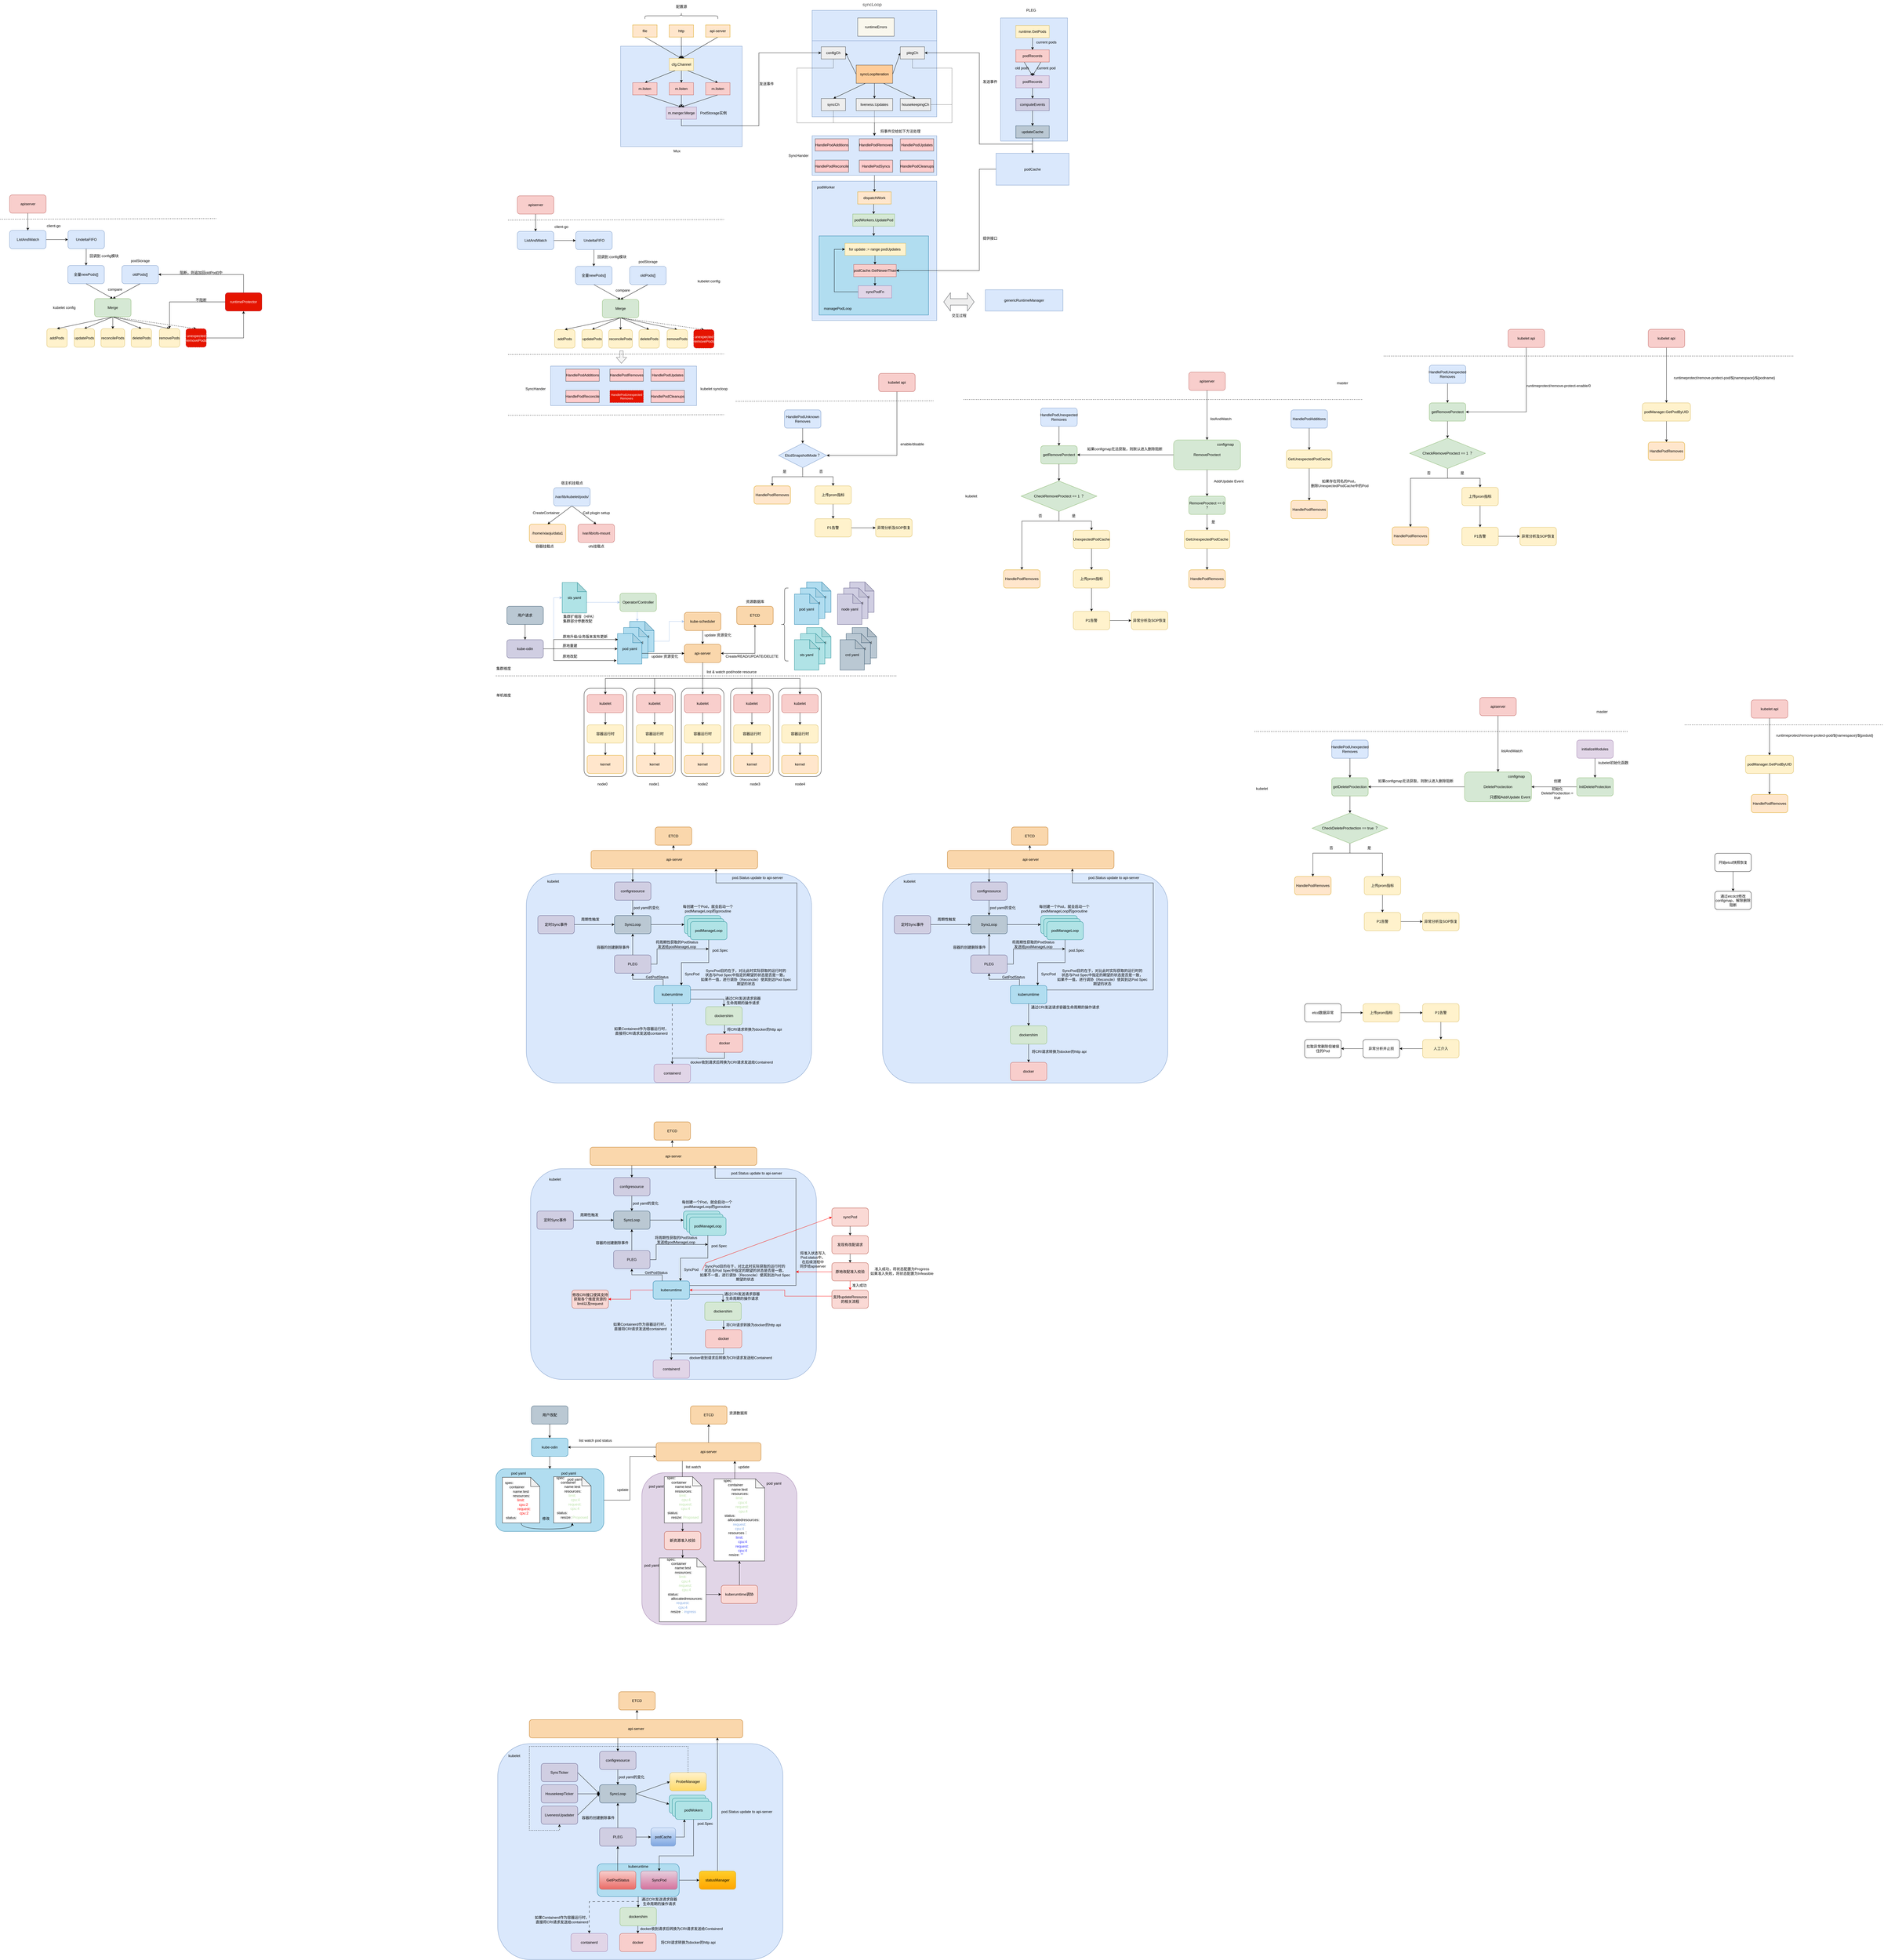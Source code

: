 <mxfile version="24.7.7" pages="11">
  <diagram id="0CyI_YpujX-TxaYFsnf2" name="第 1 页">
    <mxGraphModel dx="3055" dy="743" grid="0" gridSize="10" guides="1" tooltips="1" connect="1" arrows="1" fold="1" page="0" pageScale="1" pageWidth="3300" pageHeight="4681" math="0" shadow="0">
      <root>
        <mxCell id="0" />
        <mxCell id="1" parent="0" />
        <mxCell id="XEhiCu-b3izRGgKWxG0E-45" value="" style="rounded=1;whiteSpace=wrap;html=1;fillColor=#dae8fc;strokeColor=#6c8ebf;" parent="1" vertex="1">
          <mxGeometry x="16" y="5851" width="938" height="710" as="geometry" />
        </mxCell>
        <mxCell id="hNj07-RQvib8lGtRbNwz-271" value="" style="rounded=1;whiteSpace=wrap;html=1;fillColor=#dae8fc;strokeColor=#6c8ebf;" parent="1" vertex="1">
          <mxGeometry x="124" y="3960" width="940" height="693" as="geometry" />
        </mxCell>
        <mxCell id="hNj07-RQvib8lGtRbNwz-270" value="" style="rounded=1;whiteSpace=wrap;html=1;fillColor=#dae8fc;strokeColor=#6c8ebf;" parent="1" vertex="1">
          <mxGeometry x="110" y="2990" width="938" height="688" as="geometry" />
        </mxCell>
        <mxCell id="hNj07-RQvib8lGtRbNwz-227" value="" style="rounded=1;whiteSpace=wrap;html=1;fillColor=#e1d5e7;strokeColor=#9673a6;" parent="1" vertex="1">
          <mxGeometry x="490" y="4960" width="510" height="500" as="geometry" />
        </mxCell>
        <mxCell id="hNj07-RQvib8lGtRbNwz-256" style="edgeStyle=orthogonalEdgeStyle;rounded=0;orthogonalLoop=1;jettySize=auto;html=1;exitX=1;exitY=0.5;exitDx=0;exitDy=0;entryX=0;entryY=0.75;entryDx=0;entryDy=0;" parent="1" source="hNj07-RQvib8lGtRbNwz-251" target="hNj07-RQvib8lGtRbNwz-220" edge="1">
          <mxGeometry relative="1" as="geometry" />
        </mxCell>
        <mxCell id="hNj07-RQvib8lGtRbNwz-251" value="" style="rounded=1;whiteSpace=wrap;html=1;fillColor=#b1ddf0;strokeColor=#10739e;" parent="1" vertex="1">
          <mxGeometry x="10" y="4947" width="355" height="206" as="geometry" />
        </mxCell>
        <mxCell id="hNj07-RQvib8lGtRbNwz-88" value="" style="rounded=1;whiteSpace=wrap;html=1;" parent="1" vertex="1">
          <mxGeometry x="940" y="2380" width="140" height="290" as="geometry" />
        </mxCell>
        <mxCell id="hNj07-RQvib8lGtRbNwz-87" value="" style="rounded=1;whiteSpace=wrap;html=1;" parent="1" vertex="1">
          <mxGeometry x="782" y="2380" width="140" height="290" as="geometry" />
        </mxCell>
        <mxCell id="hNj07-RQvib8lGtRbNwz-86" value="" style="rounded=1;whiteSpace=wrap;html=1;" parent="1" vertex="1">
          <mxGeometry x="620" y="2380" width="140" height="290" as="geometry" />
        </mxCell>
        <mxCell id="hNj07-RQvib8lGtRbNwz-85" value="" style="rounded=1;whiteSpace=wrap;html=1;" parent="1" vertex="1">
          <mxGeometry x="460" y="2380" width="140" height="290" as="geometry" />
        </mxCell>
        <mxCell id="hNj07-RQvib8lGtRbNwz-84" value="" style="rounded=1;whiteSpace=wrap;html=1;" parent="1" vertex="1">
          <mxGeometry x="300" y="2380" width="140" height="290" as="geometry" />
        </mxCell>
        <mxCell id="dyRicmMK3s3sjUMn-qlu-118" value="" style="rounded=0;whiteSpace=wrap;html=1;fontSize=12;fillColor=#dae8fc;strokeColor=#6c8ebf;" parent="1" vertex="1">
          <mxGeometry x="1050" y="712" width="410" height="458" as="geometry" />
        </mxCell>
        <mxCell id="dyRicmMK3s3sjUMn-qlu-115" value="" style="rounded=0;whiteSpace=wrap;html=1;fontSize=12;fillColor=#dae8fc;strokeColor=#6c8ebf;" parent="1" vertex="1">
          <mxGeometry x="1670" y="175" width="220" height="405" as="geometry" />
        </mxCell>
        <mxCell id="dyRicmMK3s3sjUMn-qlu-96" value="&lt;span data-shimo-docs=&quot;[[20,&amp;quot;managePodLoop&amp;quot;],[20,&amp;quot;\n&amp;quot;,&amp;quot;24:\&amp;quot;3hrP\&amp;quot;|32:3&amp;quot;]]&quot;&gt;&lt;div style=&quot;&quot; class=&quot;ql-long-301613&quot; data-header=&quot;3&quot;&gt;&lt;br&gt;&lt;/div&gt;&lt;/span&gt;" style="whiteSpace=wrap;html=1;fontSize=12;fillColor=#b1ddf0;strokeColor=#10739e;" parent="1" vertex="1">
          <mxGeometry x="1073" y="892" width="360" height="260" as="geometry" />
        </mxCell>
        <mxCell id="dyRicmMK3s3sjUMn-qlu-104" style="edgeStyle=orthogonalEdgeStyle;rounded=0;orthogonalLoop=1;jettySize=auto;html=1;exitX=0.5;exitY=1;exitDx=0;exitDy=0;fontSize=12;" parent="1" source="dyRicmMK3s3sjUMn-qlu-74" target="dyRicmMK3s3sjUMn-qlu-98" edge="1">
          <mxGeometry relative="1" as="geometry" />
        </mxCell>
        <mxCell id="dyRicmMK3s3sjUMn-qlu-74" value="" style="rounded=0;whiteSpace=wrap;html=1;fontSize=12;fillColor=#dae8fc;strokeColor=#6c8ebf;" parent="1" vertex="1">
          <mxGeometry x="1050" y="562.5" width="410" height="130" as="geometry" />
        </mxCell>
        <mxCell id="dyRicmMK3s3sjUMn-qlu-112" style="edgeStyle=orthogonalEdgeStyle;rounded=0;orthogonalLoop=1;jettySize=auto;html=1;exitX=0;exitY=0.5;exitDx=0;exitDy=0;entryX=1;entryY=0.5;entryDx=0;entryDy=0;fontSize=12;" parent="1" source="dyRicmMK3s3sjUMn-qlu-73" target="dyRicmMK3s3sjUMn-qlu-93" edge="1">
          <mxGeometry relative="1" as="geometry">
            <Array as="points">
              <mxPoint x="1600" y="673" />
              <mxPoint x="1600" y="1006" />
            </Array>
          </mxGeometry>
        </mxCell>
        <mxCell id="dyRicmMK3s3sjUMn-qlu-73" value="&lt;span style=&quot;&quot;&gt;podCache&lt;/span&gt;" style="rounded=0;whiteSpace=wrap;html=1;fontSize=12;fillColor=#dae8fc;strokeColor=#6c8ebf;" parent="1" vertex="1">
          <mxGeometry x="1655" y="620" width="240" height="105" as="geometry" />
        </mxCell>
        <mxCell id="dyRicmMK3s3sjUMn-qlu-45" value="" style="rounded=0;whiteSpace=wrap;html=1;fontSize=12;fillColor=#dae8fc;strokeColor=#6c8ebf;" parent="1" vertex="1">
          <mxGeometry x="420" y="268" width="400" height="330" as="geometry" />
        </mxCell>
        <mxCell id="dyRicmMK3s3sjUMn-qlu-28" value="" style="rounded=0;whiteSpace=wrap;html=1;fontSize=12;fillColor=#dae8fc;strokeColor=#6c8ebf;" parent="1" vertex="1">
          <mxGeometry x="1050" y="150" width="410" height="100" as="geometry" />
        </mxCell>
        <mxCell id="dyRicmMK3s3sjUMn-qlu-20" style="orthogonalLoop=1;jettySize=auto;html=1;exitX=0.5;exitY=1;exitDx=0;exitDy=0;entryX=0.5;entryY=0;entryDx=0;entryDy=0;fontSize=12;rounded=0;" parent="1" source="dyRicmMK3s3sjUMn-qlu-4" target="dyRicmMK3s3sjUMn-qlu-17" edge="1">
          <mxGeometry relative="1" as="geometry" />
        </mxCell>
        <mxCell id="dyRicmMK3s3sjUMn-qlu-4" value="file" style="rounded=0;whiteSpace=wrap;html=1;fillColor=#ffe6cc;strokeColor=#d79b00;" parent="1" vertex="1">
          <mxGeometry x="460" y="198" width="80" height="40" as="geometry" />
        </mxCell>
        <mxCell id="dyRicmMK3s3sjUMn-qlu-10" value="&lt;span data-shimo-docs=&quot;[[20,&amp;quot;syncLoop&amp;quot;]]&quot;&gt;&lt;p style=&quot;line-height: 1.7;margin-bottom: 0pt;margin-top: 0pt;font-size: 11pt;color: #494949;&quot; class=&quot;ql-long-301613&quot;&gt;&lt;span data-shimo-docs=&quot;[[20,&amp;quot;runtimeErrors&amp;quot;]]&quot;&gt;&lt;/span&gt;&lt;/p&gt;&lt;div style=&quot;&quot; data-language=&quot;go&quot; class=&quot;ql-code-block ql-authorBlock-undefined ql-long-undefined&quot;&gt;runtimeErrors&lt;/div&gt;&lt;/span&gt;" style="rounded=0;whiteSpace=wrap;html=1;fillColor=#f9f7ed;strokeColor=#36393d;" parent="1" vertex="1">
          <mxGeometry x="1200" y="175" width="120" height="60" as="geometry" />
        </mxCell>
        <mxCell id="dyRicmMK3s3sjUMn-qlu-12" value="&lt;span style=&quot;color: rgb(73, 73, 73); font-size: 14.667px;&quot;&gt;syncLoop&lt;/span&gt;" style="text;html=1;align=center;verticalAlign=middle;resizable=0;points=[];autosize=1;strokeColor=none;fillColor=none;" parent="1" vertex="1">
          <mxGeometry x="1201.75" y="116" width="90" height="30" as="geometry" />
        </mxCell>
        <mxCell id="dyRicmMK3s3sjUMn-qlu-16" value="m.merger.Merge" style="rounded=0;whiteSpace=wrap;html=1;fillColor=#e1d5e7;strokeColor=#9673a6;" parent="1" vertex="1">
          <mxGeometry x="570" y="468" width="100" height="40" as="geometry" />
        </mxCell>
        <mxCell id="dyRicmMK3s3sjUMn-qlu-42" style="edgeStyle=orthogonalEdgeStyle;rounded=0;orthogonalLoop=1;jettySize=auto;html=1;exitX=0.5;exitY=1;exitDx=0;exitDy=0;entryX=0.5;entryY=0;entryDx=0;entryDy=0;fontSize=12;" parent="1" source="dyRicmMK3s3sjUMn-qlu-17" target="dyRicmMK3s3sjUMn-qlu-41" edge="1">
          <mxGeometry relative="1" as="geometry" />
        </mxCell>
        <mxCell id="dyRicmMK3s3sjUMn-qlu-48" style="rounded=0;orthogonalLoop=1;jettySize=auto;html=1;exitX=0.25;exitY=1;exitDx=0;exitDy=0;entryX=0.5;entryY=0;entryDx=0;entryDy=0;fontSize=12;" parent="1" source="dyRicmMK3s3sjUMn-qlu-17" target="dyRicmMK3s3sjUMn-qlu-47" edge="1">
          <mxGeometry relative="1" as="geometry" />
        </mxCell>
        <mxCell id="dyRicmMK3s3sjUMn-qlu-49" style="edgeStyle=none;rounded=0;orthogonalLoop=1;jettySize=auto;html=1;exitX=0.75;exitY=1;exitDx=0;exitDy=0;entryX=0.5;entryY=0;entryDx=0;entryDy=0;fontSize=12;" parent="1" source="dyRicmMK3s3sjUMn-qlu-17" target="dyRicmMK3s3sjUMn-qlu-46" edge="1">
          <mxGeometry relative="1" as="geometry" />
        </mxCell>
        <mxCell id="dyRicmMK3s3sjUMn-qlu-17" value="cfg.Channel" style="rounded=0;whiteSpace=wrap;html=1;fillColor=#fff2cc;strokeColor=#d6b656;" parent="1" vertex="1">
          <mxGeometry x="580" y="308" width="80" height="40" as="geometry" />
        </mxCell>
        <mxCell id="dyRicmMK3s3sjUMn-qlu-22" style="edgeStyle=none;rounded=0;orthogonalLoop=1;jettySize=auto;html=1;exitX=0.5;exitY=1;exitDx=0;exitDy=0;fontSize=12;" parent="1" source="dyRicmMK3s3sjUMn-qlu-18" edge="1">
          <mxGeometry relative="1" as="geometry">
            <mxPoint x="620" y="308" as="targetPoint" />
          </mxGeometry>
        </mxCell>
        <mxCell id="dyRicmMK3s3sjUMn-qlu-18" value="api-server" style="rounded=0;whiteSpace=wrap;html=1;fillColor=#ffe6cc;strokeColor=#d79b00;" parent="1" vertex="1">
          <mxGeometry x="700" y="198" width="80" height="40" as="geometry" />
        </mxCell>
        <mxCell id="dyRicmMK3s3sjUMn-qlu-21" style="edgeStyle=none;rounded=0;orthogonalLoop=1;jettySize=auto;html=1;exitX=0.5;exitY=1;exitDx=0;exitDy=0;entryX=0.5;entryY=0;entryDx=0;entryDy=0;fontSize=12;" parent="1" source="dyRicmMK3s3sjUMn-qlu-19" target="dyRicmMK3s3sjUMn-qlu-17" edge="1">
          <mxGeometry relative="1" as="geometry" />
        </mxCell>
        <mxCell id="dyRicmMK3s3sjUMn-qlu-19" value="http" style="rounded=0;whiteSpace=wrap;html=1;fillColor=#ffe6cc;strokeColor=#d79b00;" parent="1" vertex="1">
          <mxGeometry x="580" y="198" width="80" height="40" as="geometry" />
        </mxCell>
        <mxCell id="dyRicmMK3s3sjUMn-qlu-24" value="" style="shape=curlyBracket;whiteSpace=wrap;html=1;rounded=1;flipH=1;fontSize=12;direction=south;" parent="1" vertex="1">
          <mxGeometry x="500" y="158" width="240" height="20" as="geometry" />
        </mxCell>
        <mxCell id="dyRicmMK3s3sjUMn-qlu-25" value="配置源" style="text;html=1;align=center;verticalAlign=middle;resizable=0;points=[];autosize=1;strokeColor=none;fillColor=none;fontSize=12;" parent="1" vertex="1">
          <mxGeometry x="590" y="123" width="60" height="30" as="geometry" />
        </mxCell>
        <mxCell id="dyRicmMK3s3sjUMn-qlu-27" value="" style="rounded=0;whiteSpace=wrap;html=1;fontSize=12;fillColor=#dae8fc;strokeColor=#6c8ebf;" parent="1" vertex="1">
          <mxGeometry x="1050" y="250" width="410" height="250" as="geometry" />
        </mxCell>
        <mxCell id="dyRicmMK3s3sjUMn-qlu-34" style="edgeStyle=none;rounded=0;orthogonalLoop=1;jettySize=auto;html=1;exitX=0;exitY=0.5;exitDx=0;exitDy=0;entryX=1;entryY=0.5;entryDx=0;entryDy=0;fontSize=12;" parent="1" source="dyRicmMK3s3sjUMn-qlu-11" target="dyRicmMK3s3sjUMn-qlu-26" edge="1">
          <mxGeometry relative="1" as="geometry" />
        </mxCell>
        <mxCell id="dyRicmMK3s3sjUMn-qlu-35" style="edgeStyle=none;rounded=0;orthogonalLoop=1;jettySize=auto;html=1;exitX=1;exitY=0.5;exitDx=0;exitDy=0;entryX=0;entryY=0.5;entryDx=0;entryDy=0;fontSize=12;" parent="1" source="dyRicmMK3s3sjUMn-qlu-11" target="dyRicmMK3s3sjUMn-qlu-29" edge="1">
          <mxGeometry relative="1" as="geometry" />
        </mxCell>
        <mxCell id="dyRicmMK3s3sjUMn-qlu-36" style="edgeStyle=none;rounded=0;orthogonalLoop=1;jettySize=auto;html=1;exitX=0.25;exitY=1;exitDx=0;exitDy=0;entryX=0.5;entryY=0;entryDx=0;entryDy=0;fontSize=12;" parent="1" source="dyRicmMK3s3sjUMn-qlu-11" target="dyRicmMK3s3sjUMn-qlu-30" edge="1">
          <mxGeometry relative="1" as="geometry" />
        </mxCell>
        <mxCell id="dyRicmMK3s3sjUMn-qlu-37" style="edgeStyle=none;rounded=0;orthogonalLoop=1;jettySize=auto;html=1;exitX=0.5;exitY=1;exitDx=0;exitDy=0;fontSize=12;" parent="1" source="dyRicmMK3s3sjUMn-qlu-11" target="dyRicmMK3s3sjUMn-qlu-32" edge="1">
          <mxGeometry relative="1" as="geometry" />
        </mxCell>
        <mxCell id="dyRicmMK3s3sjUMn-qlu-38" style="edgeStyle=none;rounded=0;orthogonalLoop=1;jettySize=auto;html=1;exitX=0.75;exitY=1;exitDx=0;exitDy=0;entryX=0.5;entryY=0;entryDx=0;entryDy=0;fontSize=12;" parent="1" source="dyRicmMK3s3sjUMn-qlu-11" target="dyRicmMK3s3sjUMn-qlu-33" edge="1">
          <mxGeometry relative="1" as="geometry" />
        </mxCell>
        <mxCell id="dyRicmMK3s3sjUMn-qlu-11" value="&lt;span data-shimo-docs=&quot;[[20,&amp;quot;syncLoop&amp;quot;]]&quot;&gt;&lt;p style=&quot;line-height: 1.7;margin-bottom: 0pt;margin-top: 0pt;font-size: 11pt;color: #494949;&quot; class=&quot;ql-long-301613&quot;&gt;&lt;span data-shimo-docs=&quot;[[20,&amp;quot;syncLoopIteration&amp;quot;]]&quot;&gt;&lt;/span&gt;&lt;/p&gt;&lt;div style=&quot;&quot; data-language=&quot;go&quot; class=&quot;ql-code-block ql-authorBlock-undefined ql-long-undefined&quot;&gt;syncLoopIteration&lt;/div&gt;&lt;/span&gt;" style="rounded=0;whiteSpace=wrap;html=1;fillColor=#ffcc99;strokeColor=#36393d;" parent="1" vertex="1">
          <mxGeometry x="1195" y="330" width="120" height="60" as="geometry" />
        </mxCell>
        <mxCell id="dyRicmMK3s3sjUMn-qlu-76" style="edgeStyle=orthogonalEdgeStyle;rounded=0;orthogonalLoop=1;jettySize=auto;html=1;exitX=0.5;exitY=1;exitDx=0;exitDy=0;entryX=0.5;entryY=0;entryDx=0;entryDy=0;fontSize=12;dashed=1;dashPattern=1 1;" parent="1" source="dyRicmMK3s3sjUMn-qlu-26" target="dyRicmMK3s3sjUMn-qlu-74" edge="1">
          <mxGeometry relative="1" as="geometry">
            <Array as="points">
              <mxPoint x="1120" y="340" />
              <mxPoint x="1000" y="340" />
              <mxPoint x="1000" y="520" />
              <mxPoint x="1255" y="520" />
            </Array>
          </mxGeometry>
        </mxCell>
        <mxCell id="dyRicmMK3s3sjUMn-qlu-26" value="configCh" style="rounded=0;whiteSpace=wrap;html=1;fontSize=12;fillColor=#eeeeee;strokeColor=#36393d;" parent="1" vertex="1">
          <mxGeometry x="1080" y="270" width="80" height="40" as="geometry" />
        </mxCell>
        <mxCell id="dyRicmMK3s3sjUMn-qlu-78" style="edgeStyle=orthogonalEdgeStyle;rounded=0;orthogonalLoop=1;jettySize=auto;html=1;exitX=0.5;exitY=1;exitDx=0;exitDy=0;entryX=0.5;entryY=0;entryDx=0;entryDy=0;fontSize=12;dashed=1;dashPattern=1 1;" parent="1" source="dyRicmMK3s3sjUMn-qlu-29" target="dyRicmMK3s3sjUMn-qlu-74" edge="1">
          <mxGeometry relative="1" as="geometry">
            <Array as="points">
              <mxPoint x="1380" y="340" />
              <mxPoint x="1510" y="340" />
              <mxPoint x="1510" y="520" />
              <mxPoint x="1255" y="520" />
            </Array>
          </mxGeometry>
        </mxCell>
        <mxCell id="dyRicmMK3s3sjUMn-qlu-29" value="plegCh" style="rounded=0;whiteSpace=wrap;html=1;fontSize=12;fillColor=#eeeeee;strokeColor=#36393d;" parent="1" vertex="1">
          <mxGeometry x="1340" y="270" width="80" height="40" as="geometry" />
        </mxCell>
        <mxCell id="dyRicmMK3s3sjUMn-qlu-77" style="edgeStyle=orthogonalEdgeStyle;rounded=0;orthogonalLoop=1;jettySize=auto;html=1;exitX=0.5;exitY=1;exitDx=0;exitDy=0;fontSize=12;entryX=0.5;entryY=0;entryDx=0;entryDy=0;dashed=1;dashPattern=1 1;" parent="1" source="dyRicmMK3s3sjUMn-qlu-30" target="dyRicmMK3s3sjUMn-qlu-74" edge="1">
          <mxGeometry relative="1" as="geometry">
            <mxPoint x="1120" y="520" as="targetPoint" />
            <Array as="points">
              <mxPoint x="1120" y="520" />
              <mxPoint x="1255" y="520" />
            </Array>
          </mxGeometry>
        </mxCell>
        <mxCell id="dyRicmMK3s3sjUMn-qlu-30" value="syncCh" style="rounded=0;whiteSpace=wrap;html=1;fontSize=12;fillColor=#eeeeee;strokeColor=#36393d;" parent="1" vertex="1">
          <mxGeometry x="1080" y="440" width="80" height="40" as="geometry" />
        </mxCell>
        <mxCell id="dyRicmMK3s3sjUMn-qlu-80" style="edgeStyle=orthogonalEdgeStyle;rounded=0;orthogonalLoop=1;jettySize=auto;html=1;exitX=0.5;exitY=1;exitDx=0;exitDy=0;entryX=0.5;entryY=0;entryDx=0;entryDy=0;fontSize=12;dashed=1;dashPattern=1 1;" parent="1" source="dyRicmMK3s3sjUMn-qlu-32" target="dyRicmMK3s3sjUMn-qlu-74" edge="1">
          <mxGeometry relative="1" as="geometry" />
        </mxCell>
        <mxCell id="dyRicmMK3s3sjUMn-qlu-32" value="&lt;span data-shimo-docs=&quot;[[20,&amp;quot;kl.livenessManager.Updates&amp;quot;],[20,&amp;quot;\n&amp;quot;,&amp;quot;24:\&amp;quot;o5es\&amp;quot;|32:2&amp;quot;]]&quot;&gt;&lt;div style=&quot;&quot; class=&quot;ql-long-301613&quot; data-header=&quot;2&quot;&gt;&lt;span style=&quot;&quot; class=&quot;ql-author-301613&quot;&gt;&lt;font style=&quot;font-size: 12px;&quot;&gt;liveness.Updates&lt;/font&gt;&lt;/span&gt;&lt;/div&gt;&lt;/span&gt;" style="whiteSpace=wrap;html=1;fontSize=12;fillColor=#eeeeee;strokeColor=#36393d;" parent="1" vertex="1">
          <mxGeometry x="1195" y="440" width="120" height="40" as="geometry" />
        </mxCell>
        <mxCell id="dyRicmMK3s3sjUMn-qlu-79" style="edgeStyle=orthogonalEdgeStyle;rounded=0;orthogonalLoop=1;jettySize=auto;html=1;exitX=1;exitY=0.5;exitDx=0;exitDy=0;entryX=0.5;entryY=0;entryDx=0;entryDy=0;fontSize=12;dashed=1;dashPattern=1 1;" parent="1" source="dyRicmMK3s3sjUMn-qlu-33" target="dyRicmMK3s3sjUMn-qlu-74" edge="1">
          <mxGeometry relative="1" as="geometry">
            <Array as="points">
              <mxPoint x="1510" y="460" />
              <mxPoint x="1510" y="520" />
              <mxPoint x="1255" y="520" />
            </Array>
          </mxGeometry>
        </mxCell>
        <mxCell id="dyRicmMK3s3sjUMn-qlu-33" value="&lt;span data-shimo-docs=&quot;[[20,&amp;quot;housekeepingCh&amp;quot;],[20,&amp;quot;\n&amp;quot;,&amp;quot;24:\&amp;quot;VxUY\&amp;quot;|32:2&amp;quot;]]&quot;&gt;&lt;div style=&quot;&quot; class=&quot;ql-long-301613&quot; data-header=&quot;2&quot;&gt;&lt;span style=&quot;&quot; class=&quot;ql-author-301613&quot;&gt;&lt;font style=&quot;font-size: 12px;&quot;&gt;housekeepingCh&lt;/font&gt;&lt;/span&gt;&lt;/div&gt;&lt;/span&gt;" style="rounded=0;whiteSpace=wrap;html=1;fontSize=12;fillColor=#eeeeee;strokeColor=#36393d;" parent="1" vertex="1">
          <mxGeometry x="1340" y="440" width="100" height="40" as="geometry" />
        </mxCell>
        <mxCell id="dyRicmMK3s3sjUMn-qlu-40" style="edgeStyle=orthogonalEdgeStyle;rounded=0;orthogonalLoop=1;jettySize=auto;html=1;exitX=0.5;exitY=1;exitDx=0;exitDy=0;entryX=0;entryY=0.5;entryDx=0;entryDy=0;fontSize=12;" parent="1" source="dyRicmMK3s3sjUMn-qlu-16" target="dyRicmMK3s3sjUMn-qlu-26" edge="1">
          <mxGeometry relative="1" as="geometry">
            <Array as="points">
              <mxPoint x="620" y="530" />
              <mxPoint x="875" y="530" />
              <mxPoint x="875" y="290" />
            </Array>
          </mxGeometry>
        </mxCell>
        <mxCell id="dyRicmMK3s3sjUMn-qlu-43" style="edgeStyle=orthogonalEdgeStyle;rounded=0;orthogonalLoop=1;jettySize=auto;html=1;exitX=0.5;exitY=1;exitDx=0;exitDy=0;fontSize=12;" parent="1" source="dyRicmMK3s3sjUMn-qlu-41" target="dyRicmMK3s3sjUMn-qlu-16" edge="1">
          <mxGeometry relative="1" as="geometry" />
        </mxCell>
        <mxCell id="dyRicmMK3s3sjUMn-qlu-41" value="&lt;span data-shimo-docs=&quot;[[20,&amp;quot;m.listen&amp;quot;]]&quot;&gt;&lt;div data-language=&quot;go&quot; class=&quot;ql-code-block ql-authorBlock-301613 ql-long-301613&quot;&gt;m.listen&lt;/div&gt;&lt;/span&gt;" style="rounded=0;whiteSpace=wrap;html=1;fillColor=#f8cecc;strokeColor=#b85450;" parent="1" vertex="1">
          <mxGeometry x="580" y="388" width="80" height="40" as="geometry" />
        </mxCell>
        <mxCell id="dyRicmMK3s3sjUMn-qlu-51" style="edgeStyle=none;rounded=0;orthogonalLoop=1;jettySize=auto;html=1;exitX=0.5;exitY=1;exitDx=0;exitDy=0;fontSize=12;entryX=0.5;entryY=0;entryDx=0;entryDy=0;" parent="1" source="dyRicmMK3s3sjUMn-qlu-46" target="dyRicmMK3s3sjUMn-qlu-16" edge="1">
          <mxGeometry relative="1" as="geometry">
            <mxPoint x="620" y="463" as="targetPoint" />
          </mxGeometry>
        </mxCell>
        <mxCell id="dyRicmMK3s3sjUMn-qlu-46" value="&lt;span data-shimo-docs=&quot;[[20,&amp;quot;m.listen&amp;quot;]]&quot;&gt;&lt;div data-language=&quot;go&quot; class=&quot;ql-code-block ql-authorBlock-301613 ql-long-301613&quot;&gt;m.listen&lt;/div&gt;&lt;/span&gt;" style="rounded=0;whiteSpace=wrap;html=1;fillColor=#f8cecc;strokeColor=#b85450;" parent="1" vertex="1">
          <mxGeometry x="700" y="388" width="80" height="40" as="geometry" />
        </mxCell>
        <mxCell id="dyRicmMK3s3sjUMn-qlu-50" style="edgeStyle=none;rounded=0;orthogonalLoop=1;jettySize=auto;html=1;exitX=0.5;exitY=1;exitDx=0;exitDy=0;entryX=0.5;entryY=0;entryDx=0;entryDy=0;fontSize=12;" parent="1" source="dyRicmMK3s3sjUMn-qlu-47" target="dyRicmMK3s3sjUMn-qlu-16" edge="1">
          <mxGeometry relative="1" as="geometry" />
        </mxCell>
        <mxCell id="dyRicmMK3s3sjUMn-qlu-47" value="&lt;span data-shimo-docs=&quot;[[20,&amp;quot;m.listen&amp;quot;]]&quot;&gt;&lt;div data-language=&quot;go&quot; class=&quot;ql-code-block ql-authorBlock-301613 ql-long-301613&quot;&gt;m.listen&lt;/div&gt;&lt;/span&gt;" style="rounded=0;whiteSpace=wrap;html=1;fillColor=#f8cecc;strokeColor=#b85450;" parent="1" vertex="1">
          <mxGeometry x="460" y="388" width="80" height="40" as="geometry" />
        </mxCell>
        <mxCell id="dyRicmMK3s3sjUMn-qlu-52" value="PodStorage实例" style="text;html=1;align=center;verticalAlign=middle;resizable=0;points=[];autosize=1;strokeColor=none;fillColor=none;fontSize=12;" parent="1" vertex="1">
          <mxGeometry x="670" y="473" width="110" height="30" as="geometry" />
        </mxCell>
        <mxCell id="dyRicmMK3s3sjUMn-qlu-53" value="发送事件" style="text;html=1;align=center;verticalAlign=middle;resizable=0;points=[];autosize=1;strokeColor=none;fillColor=none;fontSize=12;" parent="1" vertex="1">
          <mxGeometry x="865" y="377" width="70" height="30" as="geometry" />
        </mxCell>
        <mxCell id="dyRicmMK3s3sjUMn-qlu-54" value="Mux" style="text;html=1;align=center;verticalAlign=middle;resizable=0;points=[];autosize=1;strokeColor=none;fillColor=none;fontSize=12;" parent="1" vertex="1">
          <mxGeometry x="580" y="598" width="50" height="30" as="geometry" />
        </mxCell>
        <mxCell id="dyRicmMK3s3sjUMn-qlu-55" value="&lt;span data-shimo-docs=&quot;[[20,&amp;quot;runtime.GetPods(true)&amp;quot;],[20,&amp;quot;\n&amp;quot;,&amp;quot;24:\&amp;quot;Nig0\&amp;quot;|36:177&amp;quot;]]&quot;&gt;&lt;div data-language=&quot;plain&quot; class=&quot;ql-code-block ql-authorBlock-301613 ql-long-301613&quot;&gt;&lt;br&gt;&lt;/div&gt;&lt;/span&gt;" style="text;html=1;align=center;verticalAlign=middle;resizable=0;points=[];autosize=1;strokeColor=none;fillColor=none;fontSize=12;" parent="1" vertex="1">
          <mxGeometry x="1820" y="280" width="20" height="30" as="geometry" />
        </mxCell>
        <mxCell id="dyRicmMK3s3sjUMn-qlu-60" style="edgeStyle=none;rounded=0;orthogonalLoop=1;jettySize=auto;html=1;exitX=0.5;exitY=1;exitDx=0;exitDy=0;entryX=0.5;entryY=0;entryDx=0;entryDy=0;fontSize=12;" parent="1" source="dyRicmMK3s3sjUMn-qlu-56" target="dyRicmMK3s3sjUMn-qlu-59" edge="1">
          <mxGeometry relative="1" as="geometry" />
        </mxCell>
        <mxCell id="dyRicmMK3s3sjUMn-qlu-56" value="&lt;span style=&quot;&quot;&gt;runtime.GetPods&lt;/span&gt;" style="whiteSpace=wrap;html=1;fontSize=12;fillColor=#fff2cc;strokeColor=#d6b656;" parent="1" vertex="1">
          <mxGeometry x="1720" y="200" width="110" height="40" as="geometry" />
        </mxCell>
        <mxCell id="dyRicmMK3s3sjUMn-qlu-72" style="edgeStyle=none;rounded=0;orthogonalLoop=1;jettySize=auto;html=1;exitX=0.5;exitY=1;exitDx=0;exitDy=0;entryX=0.5;entryY=0;entryDx=0;entryDy=0;fontSize=12;" parent="1" source="dyRicmMK3s3sjUMn-qlu-57" target="dyRicmMK3s3sjUMn-qlu-71" edge="1">
          <mxGeometry relative="1" as="geometry" />
        </mxCell>
        <mxCell id="dyRicmMK3s3sjUMn-qlu-57" value="&lt;span data-shimo-docs=&quot;[[20,&amp;quot;computeEvents&amp;quot;]]&quot;&gt;computeEvents&lt;/span&gt;" style="whiteSpace=wrap;html=1;fontSize=12;fillColor=#d0cee2;strokeColor=#56517e;" parent="1" vertex="1">
          <mxGeometry x="1720" y="440" width="110" height="40" as="geometry" />
        </mxCell>
        <mxCell id="dyRicmMK3s3sjUMn-qlu-58" value="&lt;span data-shimo-docs=&quot;[[20,&amp;quot;updateCache&amp;quot;]]&quot;&gt;&lt;div data-language=&quot;go&quot; class=&quot;ql-code-block ql-authorBlock-301613 ql-long-301613&quot;&gt;HandlePodRemoves&lt;br&gt;&lt;/div&gt;&lt;/span&gt;" style="whiteSpace=wrap;html=1;fontSize=12;fillColor=#ffcccc;strokeColor=#36393d;" parent="1" vertex="1">
          <mxGeometry x="1205" y="572.5" width="110" height="40" as="geometry" />
        </mxCell>
        <mxCell id="dyRicmMK3s3sjUMn-qlu-62" style="edgeStyle=none;rounded=0;orthogonalLoop=1;jettySize=auto;html=1;exitX=0.25;exitY=1;exitDx=0;exitDy=0;entryX=0.5;entryY=0;entryDx=0;entryDy=0;fontSize=12;" parent="1" source="dyRicmMK3s3sjUMn-qlu-59" target="dyRicmMK3s3sjUMn-qlu-61" edge="1">
          <mxGeometry relative="1" as="geometry" />
        </mxCell>
        <mxCell id="dyRicmMK3s3sjUMn-qlu-63" style="edgeStyle=none;rounded=0;orthogonalLoop=1;jettySize=auto;html=1;exitX=0.75;exitY=1;exitDx=0;exitDy=0;fontSize=12;entryX=0.5;entryY=0;entryDx=0;entryDy=0;" parent="1" source="dyRicmMK3s3sjUMn-qlu-59" target="dyRicmMK3s3sjUMn-qlu-61" edge="1">
          <mxGeometry relative="1" as="geometry">
            <mxPoint x="1770" y="370" as="targetPoint" />
          </mxGeometry>
        </mxCell>
        <mxCell id="dyRicmMK3s3sjUMn-qlu-59" value="&lt;span data-shimo-docs=&quot;[[20,&amp;quot;podRecords&amp;quot;]]&quot;&gt;&lt;div data-language=&quot;plain&quot; class=&quot;ql-code-block ql-authorBlock-301613 ql-long-301613&quot;&gt;podRecords&lt;/div&gt;&lt;/span&gt;" style="whiteSpace=wrap;html=1;fontSize=12;fillColor=#f8cecc;strokeColor=#b85450;" parent="1" vertex="1">
          <mxGeometry x="1720" y="280" width="110" height="40" as="geometry" />
        </mxCell>
        <mxCell id="dyRicmMK3s3sjUMn-qlu-67" style="edgeStyle=none;rounded=0;orthogonalLoop=1;jettySize=auto;html=1;exitX=0.5;exitY=1;exitDx=0;exitDy=0;entryX=0.5;entryY=0;entryDx=0;entryDy=0;fontSize=12;" parent="1" source="dyRicmMK3s3sjUMn-qlu-61" target="dyRicmMK3s3sjUMn-qlu-57" edge="1">
          <mxGeometry relative="1" as="geometry" />
        </mxCell>
        <mxCell id="dyRicmMK3s3sjUMn-qlu-61" value="&lt;span data-shimo-docs=&quot;[[20,&amp;quot;podRecords&amp;quot;]]&quot;&gt;&lt;div data-language=&quot;plain&quot; class=&quot;ql-code-block ql-authorBlock-301613 ql-long-301613&quot;&gt;podRecords&lt;/div&gt;&lt;/span&gt;" style="whiteSpace=wrap;html=1;fontSize=12;fillColor=#e1d5e7;strokeColor=#9673a6;" parent="1" vertex="1">
          <mxGeometry x="1720" y="365" width="110" height="40" as="geometry" />
        </mxCell>
        <mxCell id="dyRicmMK3s3sjUMn-qlu-64" value="old pods" style="text;html=1;align=center;verticalAlign=middle;resizable=0;points=[];autosize=1;strokeColor=none;fillColor=none;fontSize=12;" parent="1" vertex="1">
          <mxGeometry x="1705" y="325" width="70" height="30" as="geometry" />
        </mxCell>
        <mxCell id="dyRicmMK3s3sjUMn-qlu-65" value="current pod" style="text;html=1;align=center;verticalAlign=middle;resizable=0;points=[];autosize=1;strokeColor=none;fillColor=none;fontSize=12;" parent="1" vertex="1">
          <mxGeometry x="1780" y="325" width="80" height="30" as="geometry" />
        </mxCell>
        <mxCell id="dyRicmMK3s3sjUMn-qlu-66" value="current pods" style="text;html=1;align=center;verticalAlign=middle;resizable=0;points=[];autosize=1;strokeColor=none;fillColor=none;fontSize=12;" parent="1" vertex="1">
          <mxGeometry x="1775" y="240" width="90" height="30" as="geometry" />
        </mxCell>
        <mxCell id="dyRicmMK3s3sjUMn-qlu-69" value="&lt;span data-shimo-docs=&quot;[[20,&amp;quot;updateCache&amp;quot;]]&quot;&gt;&lt;div data-language=&quot;go&quot; class=&quot;ql-code-block ql-authorBlock-301613 ql-long-301613&quot;&gt;HandlePodAdditions&lt;br&gt;&lt;/div&gt;&lt;/span&gt;" style="whiteSpace=wrap;html=1;fontSize=12;fillColor=#ffcccc;strokeColor=#36393d;" parent="1" vertex="1">
          <mxGeometry x="1060" y="572.5" width="110" height="40" as="geometry" />
        </mxCell>
        <mxCell id="dyRicmMK3s3sjUMn-qlu-88" style="edgeStyle=orthogonalEdgeStyle;rounded=0;orthogonalLoop=1;jettySize=auto;html=1;exitX=0.5;exitY=1;exitDx=0;exitDy=0;fontSize=12;" parent="1" source="dyRicmMK3s3sjUMn-qlu-71" target="dyRicmMK3s3sjUMn-qlu-73" edge="1">
          <mxGeometry relative="1" as="geometry" />
        </mxCell>
        <mxCell id="dyRicmMK3s3sjUMn-qlu-71" value="&lt;span data-shimo-docs=&quot;[[20,&amp;quot;updateCache&amp;quot;]]&quot;&gt;&lt;div data-language=&quot;go&quot; class=&quot;ql-code-block ql-authorBlock-301613 ql-long-301613&quot;&gt;updateCache&lt;/div&gt;&lt;/span&gt;" style="whiteSpace=wrap;html=1;fontSize=12;fillColor=#bac8d3;strokeColor=#23445d;" parent="1" vertex="1">
          <mxGeometry x="1720" y="530" width="110" height="40" as="geometry" />
        </mxCell>
        <mxCell id="dyRicmMK3s3sjUMn-qlu-75" value="&lt;span style=&quot;&quot;&gt;SyncHander&lt;/span&gt;" style="text;html=1;align=center;verticalAlign=middle;resizable=0;points=[];autosize=1;strokeColor=none;fillColor=none;fontSize=12;" parent="1" vertex="1">
          <mxGeometry x="960" y="612.5" width="90" height="30" as="geometry" />
        </mxCell>
        <mxCell id="dyRicmMK3s3sjUMn-qlu-81" value="&lt;span data-shimo-docs=&quot;[[20,&amp;quot;updateCache&amp;quot;]]&quot;&gt;&lt;div data-language=&quot;go&quot; class=&quot;ql-code-block ql-authorBlock-301613 ql-long-301613&quot;&gt;HandlePodUpdates&lt;br&gt;&lt;/div&gt;&lt;/span&gt;" style="whiteSpace=wrap;html=1;fontSize=12;fillColor=#ffcccc;strokeColor=#36393d;" parent="1" vertex="1">
          <mxGeometry x="1340" y="572.5" width="110" height="40" as="geometry" />
        </mxCell>
        <mxCell id="dyRicmMK3s3sjUMn-qlu-82" value="&lt;span data-shimo-docs=&quot;[[20,&amp;quot;updateCache&amp;quot;]]&quot;&gt;&lt;div data-language=&quot;go&quot; class=&quot;ql-code-block ql-authorBlock-301613 ql-long-301613&quot;&gt;HandlePodReconcile&lt;br&gt;&lt;/div&gt;&lt;/span&gt;" style="whiteSpace=wrap;html=1;fontSize=12;fillColor=#ffcccc;strokeColor=#36393d;" parent="1" vertex="1">
          <mxGeometry x="1060" y="642.5" width="110" height="40" as="geometry" />
        </mxCell>
        <mxCell id="dyRicmMK3s3sjUMn-qlu-83" value="&lt;span data-shimo-docs=&quot;[[20,&amp;quot;updateCache&amp;quot;]]&quot;&gt;&lt;div data-language=&quot;go&quot; class=&quot;ql-code-block ql-authorBlock-301613 ql-long-301613&quot;&gt;HandlePodSyncs&lt;br&gt;&lt;/div&gt;&lt;/span&gt;" style="whiteSpace=wrap;html=1;fontSize=12;fillColor=#ffcccc;strokeColor=#36393d;" parent="1" vertex="1">
          <mxGeometry x="1205" y="642.5" width="110" height="40" as="geometry" />
        </mxCell>
        <mxCell id="dyRicmMK3s3sjUMn-qlu-84" value="&lt;span data-shimo-docs=&quot;[[20,&amp;quot;updateCache&amp;quot;]]&quot;&gt;&lt;div data-language=&quot;go&quot; class=&quot;ql-code-block ql-authorBlock-301613 ql-long-301613&quot;&gt;HandlePodCleanups&lt;br&gt;&lt;/div&gt;&lt;/span&gt;" style="whiteSpace=wrap;html=1;fontSize=12;fillColor=#ffcccc;strokeColor=#36393d;" parent="1" vertex="1">
          <mxGeometry x="1340" y="642.5" width="110" height="40" as="geometry" />
        </mxCell>
        <mxCell id="dyRicmMK3s3sjUMn-qlu-85" value="将事件交给如下方法处理" style="text;html=1;align=center;verticalAlign=middle;resizable=0;points=[];autosize=1;strokeColor=none;fillColor=none;fontSize=12;" parent="1" vertex="1">
          <mxGeometry x="1260" y="532.5" width="160" height="30" as="geometry" />
        </mxCell>
        <mxCell id="dyRicmMK3s3sjUMn-qlu-90" value="" style="endArrow=classic;html=1;rounded=0;fontSize=12;edgeStyle=orthogonalEdgeStyle;" parent="1" edge="1">
          <mxGeometry width="50" height="50" relative="1" as="geometry">
            <mxPoint x="1774" y="590" as="sourcePoint" />
            <mxPoint x="1420" y="290" as="targetPoint" />
            <Array as="points">
              <mxPoint x="1600" y="590" />
              <mxPoint x="1600" y="290" />
            </Array>
          </mxGeometry>
        </mxCell>
        <mxCell id="dyRicmMK3s3sjUMn-qlu-91" value="发送事件" style="text;html=1;align=center;verticalAlign=middle;resizable=0;points=[];autosize=1;strokeColor=none;fillColor=none;fontSize=12;" parent="1" vertex="1">
          <mxGeometry x="1600" y="370" width="70" height="30" as="geometry" />
        </mxCell>
        <mxCell id="dyRicmMK3s3sjUMn-qlu-109" style="edgeStyle=orthogonalEdgeStyle;rounded=0;orthogonalLoop=1;jettySize=auto;html=1;exitX=0.5;exitY=1;exitDx=0;exitDy=0;entryX=0.5;entryY=0;entryDx=0;entryDy=0;fontSize=12;" parent="1" source="dyRicmMK3s3sjUMn-qlu-93" target="dyRicmMK3s3sjUMn-qlu-102" edge="1">
          <mxGeometry relative="1" as="geometry" />
        </mxCell>
        <mxCell id="dyRicmMK3s3sjUMn-qlu-93" value="&lt;span data-shimo-docs=&quot;[[20,&amp;quot;podCache.GetNewerThan&amp;quot;]]&quot;&gt;&lt;div data-language=&quot;go&quot; class=&quot;ql-code-block ql-authorBlock-301613 ql-long-301613&quot;&gt;podCache.GetNewerThan&lt;/div&gt;&lt;/span&gt;" style="whiteSpace=wrap;html=1;fontSize=12;fillColor=#f8cecc;strokeColor=#b85450;" parent="1" vertex="1">
          <mxGeometry x="1186.75" y="986" width="140" height="40" as="geometry" />
        </mxCell>
        <mxCell id="dyRicmMK3s3sjUMn-qlu-108" style="edgeStyle=orthogonalEdgeStyle;rounded=0;orthogonalLoop=1;jettySize=auto;html=1;exitX=0.5;exitY=1;exitDx=0;exitDy=0;entryX=0.5;entryY=0;entryDx=0;entryDy=0;fontSize=12;" parent="1" source="dyRicmMK3s3sjUMn-qlu-95" target="dyRicmMK3s3sjUMn-qlu-93" edge="1">
          <mxGeometry relative="1" as="geometry" />
        </mxCell>
        <mxCell id="dyRicmMK3s3sjUMn-qlu-95" value="for update := range podUpdates&amp;nbsp;" style="whiteSpace=wrap;html=1;fontSize=12;fillColor=#fff2cc;strokeColor=#d6b656;" parent="1" vertex="1">
          <mxGeometry x="1158" y="916" width="200" height="40" as="geometry" />
        </mxCell>
        <mxCell id="dyRicmMK3s3sjUMn-qlu-107" style="edgeStyle=orthogonalEdgeStyle;rounded=0;orthogonalLoop=1;jettySize=auto;html=1;exitX=0.5;exitY=1;exitDx=0;exitDy=0;fontSize=12;" parent="1" source="dyRicmMK3s3sjUMn-qlu-97" target="dyRicmMK3s3sjUMn-qlu-96" edge="1">
          <mxGeometry relative="1" as="geometry" />
        </mxCell>
        <mxCell id="dyRicmMK3s3sjUMn-qlu-97" value="&lt;span data-shimo-docs=&quot;[[20,&amp;quot;podWorkers.UpdatePod&amp;quot;]]&quot;&gt;&lt;div data-language=&quot;go&quot; class=&quot;ql-code-block ql-authorBlock-301613 ql-long-301613&quot;&gt;podWorkers.UpdatePod&lt;/div&gt;&lt;/span&gt;" style="whiteSpace=wrap;html=1;fontSize=12;fillColor=#d5e8d4;strokeColor=#82b366;" parent="1" vertex="1">
          <mxGeometry x="1183.75" y="820" width="137.5" height="40" as="geometry" />
        </mxCell>
        <mxCell id="dyRicmMK3s3sjUMn-qlu-105" style="edgeStyle=orthogonalEdgeStyle;rounded=0;orthogonalLoop=1;jettySize=auto;html=1;exitX=0.5;exitY=1;exitDx=0;exitDy=0;entryX=0.5;entryY=0;entryDx=0;entryDy=0;fontSize=12;" parent="1" source="dyRicmMK3s3sjUMn-qlu-98" target="dyRicmMK3s3sjUMn-qlu-97" edge="1">
          <mxGeometry relative="1" as="geometry" />
        </mxCell>
        <mxCell id="dyRicmMK3s3sjUMn-qlu-98" value="&lt;span data-shimo-docs=&quot;[[20,&amp;quot;dispatchWork&amp;quot;]]&quot;&gt;dispatchWork&lt;/span&gt;" style="whiteSpace=wrap;html=1;fontSize=12;fillColor=#ffe6cc;strokeColor=#d79b00;" parent="1" vertex="1">
          <mxGeometry x="1200" y="747" width="110" height="40" as="geometry" />
        </mxCell>
        <mxCell id="dyRicmMK3s3sjUMn-qlu-101" value="&lt;span data-shimo-docs=&quot;[[20,&amp;quot;computeEvents&amp;quot;]]&quot;&gt;genericRuntimeManager&lt;/span&gt;" style="whiteSpace=wrap;html=1;fontSize=12;fillColor=#dae8fc;strokeColor=#6c8ebf;" parent="1" vertex="1">
          <mxGeometry x="1620" y="1069" width="255" height="70" as="geometry" />
        </mxCell>
        <mxCell id="dyRicmMK3s3sjUMn-qlu-110" style="edgeStyle=orthogonalEdgeStyle;rounded=0;orthogonalLoop=1;jettySize=auto;html=1;exitX=0;exitY=0.5;exitDx=0;exitDy=0;entryX=0;entryY=0.5;entryDx=0;entryDy=0;fontSize=12;" parent="1" source="dyRicmMK3s3sjUMn-qlu-102" target="dyRicmMK3s3sjUMn-qlu-95" edge="1">
          <mxGeometry relative="1" as="geometry">
            <Array as="points">
              <mxPoint x="1123" y="1076" />
              <mxPoint x="1123" y="936" />
            </Array>
          </mxGeometry>
        </mxCell>
        <mxCell id="dyRicmMK3s3sjUMn-qlu-102" value="&lt;span data-shimo-docs=&quot;[[20,&amp;quot;syncPodFn&amp;quot;]]&quot;&gt;&lt;div data-language=&quot;go&quot; class=&quot;ql-code-block ql-authorBlock-301613 ql-long-301613&quot;&gt;syncPodFn&lt;/div&gt;&lt;/span&gt;" style="whiteSpace=wrap;html=1;fontSize=12;fillColor=#e1d5e7;strokeColor=#9673a6;" parent="1" vertex="1">
          <mxGeometry x="1201.75" y="1056" width="110" height="40" as="geometry" />
        </mxCell>
        <mxCell id="dyRicmMK3s3sjUMn-qlu-103" value="" style="html=1;shadow=0;dashed=0;align=center;verticalAlign=middle;shape=mxgraph.arrows2.twoWayArrow;dy=0.65;dx=22;fontSize=12;direction=east;fillColor=#eeeeee;strokeColor=#36393d;" parent="1" vertex="1">
          <mxGeometry x="1483" y="1079" width="100" height="60" as="geometry" />
        </mxCell>
        <mxCell id="dyRicmMK3s3sjUMn-qlu-106" value="&lt;span style=&quot;&quot;&gt;managePodLoop&lt;/span&gt;" style="text;html=1;align=center;verticalAlign=middle;resizable=0;points=[];autosize=1;strokeColor=none;fillColor=none;fontSize=12;" parent="1" vertex="1">
          <mxGeometry x="1079.25" y="1116" width="110" height="30" as="geometry" />
        </mxCell>
        <mxCell id="dyRicmMK3s3sjUMn-qlu-111" value="交互过程" style="text;html=1;align=center;verticalAlign=middle;resizable=0;points=[];autosize=1;strokeColor=none;fillColor=none;fontSize=12;rotation=0;" parent="1" vertex="1">
          <mxGeometry x="1498" y="1139" width="70" height="30" as="geometry" />
        </mxCell>
        <mxCell id="dyRicmMK3s3sjUMn-qlu-113" value="提供接口" style="text;html=1;align=center;verticalAlign=middle;resizable=0;points=[];autosize=1;strokeColor=none;fillColor=none;fontSize=12;" parent="1" vertex="1">
          <mxGeometry x="1600" y="885" width="70" height="30" as="geometry" />
        </mxCell>
        <mxCell id="dyRicmMK3s3sjUMn-qlu-116" value="PLEG" style="text;html=1;align=center;verticalAlign=middle;resizable=0;points=[];autosize=1;strokeColor=none;fillColor=none;fontSize=12;" parent="1" vertex="1">
          <mxGeometry x="1740" y="135" width="60" height="30" as="geometry" />
        </mxCell>
        <mxCell id="dyRicmMK3s3sjUMn-qlu-119" value="podWorker" style="text;html=1;align=center;verticalAlign=middle;resizable=0;points=[];autosize=1;strokeColor=none;fillColor=none;fontSize=12;" parent="1" vertex="1">
          <mxGeometry x="1057" y="719" width="76" height="26" as="geometry" />
        </mxCell>
        <mxCell id="wxOOpgpOBbptllBqdXj4-2" value="宿主机挂载点" style="text;html=1;align=center;verticalAlign=middle;resizable=0;points=[];autosize=1;strokeColor=none;fillColor=none;" parent="1" vertex="1">
          <mxGeometry x="210" y="1690" width="100" height="30" as="geometry" />
        </mxCell>
        <mxCell id="wxOOpgpOBbptllBqdXj4-6" style="rounded=0;orthogonalLoop=1;jettySize=auto;html=1;exitX=0.5;exitY=1;exitDx=0;exitDy=0;entryX=0.5;entryY=0;entryDx=0;entryDy=0;" parent="1" source="wxOOpgpOBbptllBqdXj4-3" target="wxOOpgpOBbptllBqdXj4-4" edge="1">
          <mxGeometry relative="1" as="geometry" />
        </mxCell>
        <mxCell id="wxOOpgpOBbptllBqdXj4-7" style="rounded=0;orthogonalLoop=1;jettySize=auto;html=1;exitX=0.5;exitY=1;exitDx=0;exitDy=0;entryX=0.5;entryY=0;entryDx=0;entryDy=0;" parent="1" source="wxOOpgpOBbptllBqdXj4-3" target="wxOOpgpOBbptllBqdXj4-5" edge="1">
          <mxGeometry relative="1" as="geometry" />
        </mxCell>
        <mxCell id="wxOOpgpOBbptllBqdXj4-3" value="/var/lib/kubelet/pods/" style="rounded=1;whiteSpace=wrap;html=1;fillColor=#dae8fc;strokeColor=#6c8ebf;" parent="1" vertex="1">
          <mxGeometry x="200" y="1720" width="120" height="60" as="geometry" />
        </mxCell>
        <mxCell id="wxOOpgpOBbptllBqdXj4-4" value="/home/xiaoju/data1" style="rounded=1;whiteSpace=wrap;html=1;fillColor=#ffe6cc;strokeColor=#d79b00;" parent="1" vertex="1">
          <mxGeometry x="120" y="1840" width="120" height="60" as="geometry" />
        </mxCell>
        <mxCell id="wxOOpgpOBbptllBqdXj4-5" value="/var/lib/ofs-mount" style="rounded=1;whiteSpace=wrap;html=1;fillColor=#f8cecc;strokeColor=#b85450;" parent="1" vertex="1">
          <mxGeometry x="280" y="1840" width="120" height="60" as="geometry" />
        </mxCell>
        <mxCell id="wxOOpgpOBbptllBqdXj4-9" value="容器挂载点" style="text;html=1;align=center;verticalAlign=middle;resizable=0;points=[];autosize=1;strokeColor=none;fillColor=none;" parent="1" vertex="1">
          <mxGeometry x="130" y="1898" width="80" height="30" as="geometry" />
        </mxCell>
        <mxCell id="wxOOpgpOBbptllBqdXj4-10" value="ofs挂载点" style="text;html=1;align=center;verticalAlign=middle;resizable=0;points=[];autosize=1;strokeColor=none;fillColor=none;" parent="1" vertex="1">
          <mxGeometry x="300" y="1898" width="80" height="30" as="geometry" />
        </mxCell>
        <mxCell id="wxOOpgpOBbptllBqdXj4-11" value="CreateContainer" style="text;html=1;align=center;verticalAlign=middle;resizable=0;points=[];autosize=1;strokeColor=none;fillColor=none;" parent="1" vertex="1">
          <mxGeometry x="120" y="1788" width="110" height="30" as="geometry" />
        </mxCell>
        <mxCell id="wxOOpgpOBbptllBqdXj4-12" value="Call plugin setup" style="text;html=1;align=center;verticalAlign=middle;resizable=0;points=[];autosize=1;strokeColor=none;fillColor=none;" parent="1" vertex="1">
          <mxGeometry x="285" y="1788" width="110" height="30" as="geometry" />
        </mxCell>
        <mxCell id="hNj07-RQvib8lGtRbNwz-15" style="edgeStyle=orthogonalEdgeStyle;rounded=0;orthogonalLoop=1;jettySize=auto;html=1;exitX=0;exitY=0;exitDx=80;exitDy=65;exitPerimeter=0;entryX=0;entryY=0.5;entryDx=0;entryDy=0;strokeColor=#A9C4EB;" parent="1" source="hNj07-RQvib8lGtRbNwz-1" target="hNj07-RQvib8lGtRbNwz-4" edge="1">
          <mxGeometry relative="1" as="geometry" />
        </mxCell>
        <mxCell id="hNj07-RQvib8lGtRbNwz-1" value="pod yaml" style="shape=note;whiteSpace=wrap;html=1;backgroundOutline=1;darkOpacity=0.05;fillColor=#b1ddf0;strokeColor=#10739e;" parent="1" vertex="1">
          <mxGeometry x="450" y="2160" width="80" height="100" as="geometry" />
        </mxCell>
        <mxCell id="hNj07-RQvib8lGtRbNwz-2" value="pod yaml" style="shape=note;whiteSpace=wrap;html=1;backgroundOutline=1;darkOpacity=0.05;fillColor=#b1ddf0;strokeColor=#10739e;" parent="1" vertex="1">
          <mxGeometry x="430" y="2180" width="80" height="100" as="geometry" />
        </mxCell>
        <mxCell id="hNj07-RQvib8lGtRbNwz-99" style="edgeStyle=orthogonalEdgeStyle;rounded=0;orthogonalLoop=1;jettySize=auto;html=1;exitX=0;exitY=0;exitDx=80;exitDy=65;exitPerimeter=0;" parent="1" source="hNj07-RQvib8lGtRbNwz-3" target="hNj07-RQvib8lGtRbNwz-18" edge="1">
          <mxGeometry relative="1" as="geometry" />
        </mxCell>
        <mxCell id="hNj07-RQvib8lGtRbNwz-3" value="pod yaml" style="shape=note;whiteSpace=wrap;html=1;backgroundOutline=1;darkOpacity=0.05;fillColor=#b1ddf0;strokeColor=#10739e;" parent="1" vertex="1">
          <mxGeometry x="410" y="2200" width="80" height="100" as="geometry" />
        </mxCell>
        <mxCell id="hNj07-RQvib8lGtRbNwz-22" style="edgeStyle=orthogonalEdgeStyle;rounded=0;orthogonalLoop=1;jettySize=auto;html=1;exitX=0.5;exitY=1;exitDx=0;exitDy=0;entryX=0.5;entryY=0;entryDx=0;entryDy=0;" parent="1" source="hNj07-RQvib8lGtRbNwz-4" target="hNj07-RQvib8lGtRbNwz-18" edge="1">
          <mxGeometry relative="1" as="geometry" />
        </mxCell>
        <mxCell id="hNj07-RQvib8lGtRbNwz-4" value="kube-scheduler" style="rounded=1;whiteSpace=wrap;html=1;fillColor=#fad7ac;strokeColor=#b46504;" parent="1" vertex="1">
          <mxGeometry x="630" y="2130" width="120" height="60" as="geometry" />
        </mxCell>
        <mxCell id="hNj07-RQvib8lGtRbNwz-8" style="edgeStyle=orthogonalEdgeStyle;rounded=0;orthogonalLoop=1;jettySize=auto;html=1;exitX=1;exitY=0.5;exitDx=0;exitDy=0;entryX=0;entryY=0.5;entryDx=0;entryDy=0;entryPerimeter=0;" parent="1" source="hNj07-RQvib8lGtRbNwz-5" target="hNj07-RQvib8lGtRbNwz-3" edge="1">
          <mxGeometry relative="1" as="geometry" />
        </mxCell>
        <mxCell id="hNj07-RQvib8lGtRbNwz-80" style="edgeStyle=orthogonalEdgeStyle;rounded=0;orthogonalLoop=1;jettySize=auto;html=1;exitX=1;exitY=0.5;exitDx=0;exitDy=0;entryX=0;entryY=0.5;entryDx=0;entryDy=0;entryPerimeter=0;strokeColor=#A9C4EB;" parent="1" source="hNj07-RQvib8lGtRbNwz-5" target="hNj07-RQvib8lGtRbNwz-72" edge="1">
          <mxGeometry relative="1" as="geometry">
            <Array as="points">
              <mxPoint x="200" y="2250" />
              <mxPoint x="200" y="2082" />
            </Array>
          </mxGeometry>
        </mxCell>
        <mxCell id="hNj07-RQvib8lGtRbNwz-94" style="edgeStyle=orthogonalEdgeStyle;rounded=0;orthogonalLoop=1;jettySize=auto;html=1;exitX=1;exitY=0.5;exitDx=0;exitDy=0;entryX=-0.037;entryY=0.887;entryDx=0;entryDy=0;entryPerimeter=0;" parent="1" source="hNj07-RQvib8lGtRbNwz-5" target="hNj07-RQvib8lGtRbNwz-3" edge="1">
          <mxGeometry relative="1" as="geometry">
            <Array as="points">
              <mxPoint x="200" y="2250" />
              <mxPoint x="200" y="2289" />
            </Array>
          </mxGeometry>
        </mxCell>
        <mxCell id="hNj07-RQvib8lGtRbNwz-96" style="edgeStyle=orthogonalEdgeStyle;rounded=0;orthogonalLoop=1;jettySize=auto;html=1;exitX=1;exitY=0.5;exitDx=0;exitDy=0;entryX=0.018;entryY=0.194;entryDx=0;entryDy=0;entryPerimeter=0;" parent="1" source="hNj07-RQvib8lGtRbNwz-5" target="hNj07-RQvib8lGtRbNwz-3" edge="1">
          <mxGeometry relative="1" as="geometry">
            <Array as="points">
              <mxPoint x="200" y="2250" />
              <mxPoint x="200" y="2219" />
            </Array>
          </mxGeometry>
        </mxCell>
        <mxCell id="hNj07-RQvib8lGtRbNwz-5" value="kube-odin" style="rounded=1;whiteSpace=wrap;html=1;fillColor=#d0cee2;strokeColor=#56517e;" parent="1" vertex="1">
          <mxGeometry x="46" y="2220" width="120" height="60" as="geometry" />
        </mxCell>
        <mxCell id="hNj07-RQvib8lGtRbNwz-14" style="edgeStyle=orthogonalEdgeStyle;rounded=0;orthogonalLoop=1;jettySize=auto;html=1;exitX=0.5;exitY=1;exitDx=0;exitDy=0;entryX=0.5;entryY=0;entryDx=0;entryDy=0;" parent="1" source="hNj07-RQvib8lGtRbNwz-6" target="hNj07-RQvib8lGtRbNwz-13" edge="1">
          <mxGeometry relative="1" as="geometry" />
        </mxCell>
        <mxCell id="hNj07-RQvib8lGtRbNwz-6" value="kubelet" style="rounded=1;whiteSpace=wrap;html=1;fillColor=#f8cecc;strokeColor=#b85450;" parent="1" vertex="1">
          <mxGeometry x="310" y="2400" width="120" height="60" as="geometry" />
        </mxCell>
        <mxCell id="hNj07-RQvib8lGtRbNwz-11" style="edgeStyle=orthogonalEdgeStyle;rounded=0;orthogonalLoop=1;jettySize=auto;html=1;exitX=0.5;exitY=1;exitDx=0;exitDy=0;entryX=0.5;entryY=0;entryDx=0;entryDy=0;" parent="1" source="hNj07-RQvib8lGtRbNwz-7" target="hNj07-RQvib8lGtRbNwz-5" edge="1">
          <mxGeometry relative="1" as="geometry" />
        </mxCell>
        <mxCell id="hNj07-RQvib8lGtRbNwz-7" value="用户请求" style="rounded=1;whiteSpace=wrap;html=1;fillColor=#bac8d3;strokeColor=#23445d;" parent="1" vertex="1">
          <mxGeometry x="46" y="2110" width="120" height="60" as="geometry" />
        </mxCell>
        <mxCell id="hNj07-RQvib8lGtRbNwz-61" style="edgeStyle=orthogonalEdgeStyle;rounded=0;orthogonalLoop=1;jettySize=auto;html=1;exitX=0.5;exitY=1;exitDx=0;exitDy=0;entryX=0.5;entryY=0;entryDx=0;entryDy=0;" parent="1" source="hNj07-RQvib8lGtRbNwz-13" target="hNj07-RQvib8lGtRbNwz-56" edge="1">
          <mxGeometry relative="1" as="geometry" />
        </mxCell>
        <mxCell id="hNj07-RQvib8lGtRbNwz-13" value="容器运行时" style="rounded=1;whiteSpace=wrap;html=1;fillColor=#fff2cc;strokeColor=#d6b656;" parent="1" vertex="1">
          <mxGeometry x="310" y="2500" width="120" height="60" as="geometry" />
        </mxCell>
        <mxCell id="hNj07-RQvib8lGtRbNwz-16" value="原地升级/业务版本发布更新" style="text;html=1;align=center;verticalAlign=middle;resizable=0;points=[];autosize=1;strokeColor=none;fillColor=none;" parent="1" vertex="1">
          <mxGeometry x="218" y="2195" width="170" height="30" as="geometry" />
        </mxCell>
        <mxCell id="hNj07-RQvib8lGtRbNwz-50" style="edgeStyle=orthogonalEdgeStyle;rounded=0;orthogonalLoop=1;jettySize=auto;html=1;exitX=0.5;exitY=1;exitDx=0;exitDy=0;entryX=0.5;entryY=0;entryDx=0;entryDy=0;" parent="1" source="hNj07-RQvib8lGtRbNwz-18" target="hNj07-RQvib8lGtRbNwz-6" edge="1">
          <mxGeometry relative="1" as="geometry" />
        </mxCell>
        <mxCell id="hNj07-RQvib8lGtRbNwz-51" style="edgeStyle=orthogonalEdgeStyle;rounded=0;orthogonalLoop=1;jettySize=auto;html=1;exitX=0.5;exitY=1;exitDx=0;exitDy=0;entryX=0.5;entryY=0;entryDx=0;entryDy=0;" parent="1" source="hNj07-RQvib8lGtRbNwz-18" target="hNj07-RQvib8lGtRbNwz-38" edge="1">
          <mxGeometry relative="1" as="geometry" />
        </mxCell>
        <mxCell id="hNj07-RQvib8lGtRbNwz-53" style="edgeStyle=orthogonalEdgeStyle;rounded=0;orthogonalLoop=1;jettySize=auto;html=1;exitX=0.5;exitY=1;exitDx=0;exitDy=0;entryX=0.5;entryY=0;entryDx=0;entryDy=0;" parent="1" source="hNj07-RQvib8lGtRbNwz-18" target="hNj07-RQvib8lGtRbNwz-41" edge="1">
          <mxGeometry relative="1" as="geometry" />
        </mxCell>
        <mxCell id="hNj07-RQvib8lGtRbNwz-54" style="edgeStyle=orthogonalEdgeStyle;rounded=0;orthogonalLoop=1;jettySize=auto;html=1;exitX=0.5;exitY=1;exitDx=0;exitDy=0;" parent="1" source="hNj07-RQvib8lGtRbNwz-18" target="hNj07-RQvib8lGtRbNwz-44" edge="1">
          <mxGeometry relative="1" as="geometry" />
        </mxCell>
        <mxCell id="hNj07-RQvib8lGtRbNwz-55" style="edgeStyle=orthogonalEdgeStyle;rounded=0;orthogonalLoop=1;jettySize=auto;html=1;exitX=0.5;exitY=1;exitDx=0;exitDy=0;entryX=0.5;entryY=0;entryDx=0;entryDy=0;" parent="1" source="hNj07-RQvib8lGtRbNwz-18" target="hNj07-RQvib8lGtRbNwz-47" edge="1">
          <mxGeometry relative="1" as="geometry" />
        </mxCell>
        <mxCell id="hNj07-RQvib8lGtRbNwz-18" value="api-server" style="rounded=1;whiteSpace=wrap;html=1;fillColor=#fad7ac;strokeColor=#b46504;" parent="1" vertex="1">
          <mxGeometry x="630" y="2235" width="120" height="60" as="geometry" />
        </mxCell>
        <mxCell id="hNj07-RQvib8lGtRbNwz-20" value="ETCD" style="rounded=1;whiteSpace=wrap;html=1;fillColor=#fad7ac;strokeColor=#b46504;" parent="1" vertex="1">
          <mxGeometry x="802" y="2110" width="120" height="60" as="geometry" />
        </mxCell>
        <mxCell id="hNj07-RQvib8lGtRbNwz-23" value="pod yaml" style="shape=note;whiteSpace=wrap;html=1;backgroundOutline=1;darkOpacity=0.05;fillColor=#b1ddf0;strokeColor=#10739e;" parent="1" vertex="1">
          <mxGeometry x="1032" y="2030" width="80" height="100" as="geometry" />
        </mxCell>
        <mxCell id="hNj07-RQvib8lGtRbNwz-24" value="pod yaml" style="shape=note;whiteSpace=wrap;html=1;backgroundOutline=1;darkOpacity=0.05;fillColor=#b1ddf0;strokeColor=#10739e;" parent="1" vertex="1">
          <mxGeometry x="1012" y="2050" width="80" height="100" as="geometry" />
        </mxCell>
        <mxCell id="hNj07-RQvib8lGtRbNwz-25" value="pod yaml" style="shape=note;whiteSpace=wrap;html=1;backgroundOutline=1;darkOpacity=0.05;fillColor=#b1ddf0;strokeColor=#10739e;" parent="1" vertex="1">
          <mxGeometry x="992" y="2070" width="80" height="100" as="geometry" />
        </mxCell>
        <mxCell id="hNj07-RQvib8lGtRbNwz-26" value="资源数据库" style="text;html=1;align=center;verticalAlign=middle;resizable=0;points=[];autosize=1;strokeColor=none;fillColor=none;" parent="1" vertex="1">
          <mxGeometry x="822" y="2080" width="80" height="30" as="geometry" />
        </mxCell>
        <mxCell id="hNj07-RQvib8lGtRbNwz-27" value="pod yaml" style="shape=note;whiteSpace=wrap;html=1;backgroundOutline=1;darkOpacity=0.05;fillColor=#d0cee2;strokeColor=#56517e;" parent="1" vertex="1">
          <mxGeometry x="1173.75" y="2030" width="80" height="100" as="geometry" />
        </mxCell>
        <mxCell id="hNj07-RQvib8lGtRbNwz-28" value="pod yaml" style="shape=note;whiteSpace=wrap;html=1;backgroundOutline=1;darkOpacity=0.05;fillColor=#d0cee2;strokeColor=#56517e;" parent="1" vertex="1">
          <mxGeometry x="1153.75" y="2050" width="80" height="100" as="geometry" />
        </mxCell>
        <mxCell id="hNj07-RQvib8lGtRbNwz-29" value="node yaml" style="shape=note;whiteSpace=wrap;html=1;backgroundOutline=1;darkOpacity=0.05;fillColor=#d0cee2;strokeColor=#56517e;" parent="1" vertex="1">
          <mxGeometry x="1133.75" y="2070" width="80" height="100" as="geometry" />
        </mxCell>
        <mxCell id="hNj07-RQvib8lGtRbNwz-30" value="pod yaml" style="shape=note;whiteSpace=wrap;html=1;backgroundOutline=1;darkOpacity=0.05;fillColor=#b0e3e6;strokeColor=#0e8088;" parent="1" vertex="1">
          <mxGeometry x="1032" y="2180" width="80" height="100" as="geometry" />
        </mxCell>
        <mxCell id="hNj07-RQvib8lGtRbNwz-31" value="pod yaml" style="shape=note;whiteSpace=wrap;html=1;backgroundOutline=1;darkOpacity=0.05;fillColor=#b0e3e6;strokeColor=#0e8088;" parent="1" vertex="1">
          <mxGeometry x="1012" y="2200" width="80" height="100" as="geometry" />
        </mxCell>
        <mxCell id="hNj07-RQvib8lGtRbNwz-32" value="sts yaml" style="shape=note;whiteSpace=wrap;html=1;backgroundOutline=1;darkOpacity=0.05;fillColor=#b0e3e6;strokeColor=#0e8088;" parent="1" vertex="1">
          <mxGeometry x="992" y="2220" width="80" height="100" as="geometry" />
        </mxCell>
        <mxCell id="hNj07-RQvib8lGtRbNwz-33" value="pod yaml" style="shape=note;whiteSpace=wrap;html=1;backgroundOutline=1;darkOpacity=0.05;fillColor=#bac8d3;strokeColor=#23445d;" parent="1" vertex="1">
          <mxGeometry x="1182" y="2180" width="80" height="100" as="geometry" />
        </mxCell>
        <mxCell id="hNj07-RQvib8lGtRbNwz-34" value="pod yaml" style="shape=note;whiteSpace=wrap;html=1;backgroundOutline=1;darkOpacity=0.05;fillColor=#bac8d3;strokeColor=#23445d;" parent="1" vertex="1">
          <mxGeometry x="1162" y="2200" width="80" height="100" as="geometry" />
        </mxCell>
        <mxCell id="hNj07-RQvib8lGtRbNwz-35" value="crd yaml" style="shape=note;whiteSpace=wrap;html=1;backgroundOutline=1;darkOpacity=0.05;fillColor=#bac8d3;strokeColor=#23445d;" parent="1" vertex="1">
          <mxGeometry x="1142" y="2220" width="80" height="100" as="geometry" />
        </mxCell>
        <mxCell id="hNj07-RQvib8lGtRbNwz-36" value="" style="shape=curlyBracket;whiteSpace=wrap;html=1;rounded=1;labelPosition=left;verticalLabelPosition=middle;align=right;verticalAlign=middle;" parent="1" vertex="1">
          <mxGeometry x="947" y="2050" width="25" height="240" as="geometry" />
        </mxCell>
        <mxCell id="hNj07-RQvib8lGtRbNwz-37" style="edgeStyle=orthogonalEdgeStyle;rounded=0;orthogonalLoop=1;jettySize=auto;html=1;exitX=0.5;exitY=1;exitDx=0;exitDy=0;entryX=0.5;entryY=0;entryDx=0;entryDy=0;" parent="1" source="hNj07-RQvib8lGtRbNwz-38" target="hNj07-RQvib8lGtRbNwz-39" edge="1">
          <mxGeometry relative="1" as="geometry" />
        </mxCell>
        <mxCell id="hNj07-RQvib8lGtRbNwz-38" value="kubelet" style="rounded=1;whiteSpace=wrap;html=1;fillColor=#f8cecc;strokeColor=#b85450;" parent="1" vertex="1">
          <mxGeometry x="472" y="2400" width="120" height="60" as="geometry" />
        </mxCell>
        <mxCell id="hNj07-RQvib8lGtRbNwz-62" style="edgeStyle=orthogonalEdgeStyle;rounded=0;orthogonalLoop=1;jettySize=auto;html=1;exitX=0.5;exitY=1;exitDx=0;exitDy=0;entryX=0.5;entryY=0;entryDx=0;entryDy=0;" parent="1" source="hNj07-RQvib8lGtRbNwz-39" target="hNj07-RQvib8lGtRbNwz-57" edge="1">
          <mxGeometry relative="1" as="geometry" />
        </mxCell>
        <mxCell id="hNj07-RQvib8lGtRbNwz-39" value="容器运行时" style="rounded=1;whiteSpace=wrap;html=1;fillColor=#fff2cc;strokeColor=#d6b656;" parent="1" vertex="1">
          <mxGeometry x="472" y="2500" width="120" height="60" as="geometry" />
        </mxCell>
        <mxCell id="hNj07-RQvib8lGtRbNwz-40" style="edgeStyle=orthogonalEdgeStyle;rounded=0;orthogonalLoop=1;jettySize=auto;html=1;exitX=0.5;exitY=1;exitDx=0;exitDy=0;entryX=0.5;entryY=0;entryDx=0;entryDy=0;" parent="1" source="hNj07-RQvib8lGtRbNwz-41" target="hNj07-RQvib8lGtRbNwz-42" edge="1">
          <mxGeometry relative="1" as="geometry" />
        </mxCell>
        <mxCell id="hNj07-RQvib8lGtRbNwz-41" value="kubelet" style="rounded=1;whiteSpace=wrap;html=1;fillColor=#f8cecc;strokeColor=#b85450;" parent="1" vertex="1">
          <mxGeometry x="630" y="2400" width="120" height="60" as="geometry" />
        </mxCell>
        <mxCell id="hNj07-RQvib8lGtRbNwz-63" style="edgeStyle=orthogonalEdgeStyle;rounded=0;orthogonalLoop=1;jettySize=auto;html=1;exitX=0.5;exitY=1;exitDx=0;exitDy=0;entryX=0.5;entryY=0;entryDx=0;entryDy=0;" parent="1" source="hNj07-RQvib8lGtRbNwz-42" target="hNj07-RQvib8lGtRbNwz-58" edge="1">
          <mxGeometry relative="1" as="geometry" />
        </mxCell>
        <mxCell id="hNj07-RQvib8lGtRbNwz-42" value="容器运行时" style="rounded=1;whiteSpace=wrap;html=1;fillColor=#fff2cc;strokeColor=#d6b656;" parent="1" vertex="1">
          <mxGeometry x="630" y="2500" width="120" height="60" as="geometry" />
        </mxCell>
        <mxCell id="hNj07-RQvib8lGtRbNwz-43" style="edgeStyle=orthogonalEdgeStyle;rounded=0;orthogonalLoop=1;jettySize=auto;html=1;exitX=0.5;exitY=1;exitDx=0;exitDy=0;entryX=0.5;entryY=0;entryDx=0;entryDy=0;" parent="1" source="hNj07-RQvib8lGtRbNwz-44" target="hNj07-RQvib8lGtRbNwz-45" edge="1">
          <mxGeometry relative="1" as="geometry" />
        </mxCell>
        <mxCell id="hNj07-RQvib8lGtRbNwz-44" value="kubelet" style="rounded=1;whiteSpace=wrap;html=1;fillColor=#f8cecc;strokeColor=#b85450;" parent="1" vertex="1">
          <mxGeometry x="792" y="2400" width="120" height="60" as="geometry" />
        </mxCell>
        <mxCell id="hNj07-RQvib8lGtRbNwz-64" style="edgeStyle=orthogonalEdgeStyle;rounded=0;orthogonalLoop=1;jettySize=auto;html=1;exitX=0.5;exitY=1;exitDx=0;exitDy=0;entryX=0.5;entryY=0;entryDx=0;entryDy=0;" parent="1" source="hNj07-RQvib8lGtRbNwz-45" target="hNj07-RQvib8lGtRbNwz-59" edge="1">
          <mxGeometry relative="1" as="geometry" />
        </mxCell>
        <mxCell id="hNj07-RQvib8lGtRbNwz-45" value="容器运行时" style="rounded=1;whiteSpace=wrap;html=1;fillColor=#fff2cc;strokeColor=#d6b656;" parent="1" vertex="1">
          <mxGeometry x="792" y="2500" width="120" height="60" as="geometry" />
        </mxCell>
        <mxCell id="hNj07-RQvib8lGtRbNwz-46" style="edgeStyle=orthogonalEdgeStyle;rounded=0;orthogonalLoop=1;jettySize=auto;html=1;exitX=0.5;exitY=1;exitDx=0;exitDy=0;entryX=0.5;entryY=0;entryDx=0;entryDy=0;" parent="1" source="hNj07-RQvib8lGtRbNwz-47" target="hNj07-RQvib8lGtRbNwz-48" edge="1">
          <mxGeometry relative="1" as="geometry" />
        </mxCell>
        <mxCell id="hNj07-RQvib8lGtRbNwz-47" value="kubelet" style="rounded=1;whiteSpace=wrap;html=1;fillColor=#f8cecc;strokeColor=#b85450;" parent="1" vertex="1">
          <mxGeometry x="950" y="2400" width="120" height="60" as="geometry" />
        </mxCell>
        <mxCell id="hNj07-RQvib8lGtRbNwz-65" style="edgeStyle=orthogonalEdgeStyle;rounded=0;orthogonalLoop=1;jettySize=auto;html=1;exitX=0.5;exitY=1;exitDx=0;exitDy=0;entryX=0.5;entryY=0;entryDx=0;entryDy=0;" parent="1" source="hNj07-RQvib8lGtRbNwz-48" target="hNj07-RQvib8lGtRbNwz-60" edge="1">
          <mxGeometry relative="1" as="geometry" />
        </mxCell>
        <mxCell id="hNj07-RQvib8lGtRbNwz-48" value="容器运行时" style="rounded=1;whiteSpace=wrap;html=1;fillColor=#fff2cc;strokeColor=#d6b656;" parent="1" vertex="1">
          <mxGeometry x="950" y="2500" width="120" height="60" as="geometry" />
        </mxCell>
        <mxCell id="hNj07-RQvib8lGtRbNwz-56" value="kernel" style="rounded=1;whiteSpace=wrap;html=1;fillColor=#ffe6cc;strokeColor=#d79b00;" parent="1" vertex="1">
          <mxGeometry x="310" y="2600" width="120" height="60" as="geometry" />
        </mxCell>
        <mxCell id="hNj07-RQvib8lGtRbNwz-57" value="kernel" style="rounded=1;whiteSpace=wrap;html=1;fillColor=#ffe6cc;strokeColor=#d79b00;" parent="1" vertex="1">
          <mxGeometry x="472" y="2600" width="120" height="60" as="geometry" />
        </mxCell>
        <mxCell id="hNj07-RQvib8lGtRbNwz-58" value="kernel" style="rounded=1;whiteSpace=wrap;html=1;fillColor=#ffe6cc;strokeColor=#d79b00;" parent="1" vertex="1">
          <mxGeometry x="630" y="2600" width="120" height="60" as="geometry" />
        </mxCell>
        <mxCell id="hNj07-RQvib8lGtRbNwz-59" value="kernel" style="rounded=1;whiteSpace=wrap;html=1;fillColor=#ffe6cc;strokeColor=#d79b00;" parent="1" vertex="1">
          <mxGeometry x="792" y="2600" width="120" height="60" as="geometry" />
        </mxCell>
        <mxCell id="hNj07-RQvib8lGtRbNwz-60" value="kernel" style="rounded=1;whiteSpace=wrap;html=1;fillColor=#ffe6cc;strokeColor=#d79b00;" parent="1" vertex="1">
          <mxGeometry x="950" y="2600" width="120" height="60" as="geometry" />
        </mxCell>
        <mxCell id="hNj07-RQvib8lGtRbNwz-66" value="list &amp;amp; watch pod/node resource" style="text;html=1;align=center;verticalAlign=middle;resizable=0;points=[];autosize=1;strokeColor=none;fillColor=none;" parent="1" vertex="1">
          <mxGeometry x="690" y="2311" width="190" height="30" as="geometry" />
        </mxCell>
        <mxCell id="hNj07-RQvib8lGtRbNwz-67" value="update 资源变化" style="text;html=1;align=center;verticalAlign=middle;resizable=0;points=[];autosize=1;strokeColor=none;fillColor=none;" parent="1" vertex="1">
          <mxGeometry x="685" y="2190" width="110" height="30" as="geometry" />
        </mxCell>
        <mxCell id="hNj07-RQvib8lGtRbNwz-68" value="" style="endArrow=classic;startArrow=classic;html=1;rounded=0;entryX=0.5;entryY=1;entryDx=0;entryDy=0;exitX=1;exitY=0.5;exitDx=0;exitDy=0;edgeStyle=orthogonalEdgeStyle;" parent="1" source="hNj07-RQvib8lGtRbNwz-18" target="hNj07-RQvib8lGtRbNwz-20" edge="1">
          <mxGeometry width="50" height="50" relative="1" as="geometry">
            <mxPoint x="822" y="2285" as="sourcePoint" />
            <mxPoint x="872" y="2235" as="targetPoint" />
          </mxGeometry>
        </mxCell>
        <mxCell id="hNj07-RQvib8lGtRbNwz-69" value="Create/READ/UPDATE/DELETE" style="text;html=1;align=center;verticalAlign=middle;resizable=0;points=[];autosize=1;strokeColor=none;fillColor=none;" parent="1" vertex="1">
          <mxGeometry x="752" y="2260" width="200" height="30" as="geometry" />
        </mxCell>
        <mxCell id="hNj07-RQvib8lGtRbNwz-78" style="edgeStyle=orthogonalEdgeStyle;rounded=0;orthogonalLoop=1;jettySize=auto;html=1;exitX=0;exitY=0;exitDx=80;exitDy=65;exitPerimeter=0;entryX=0;entryY=0.5;entryDx=0;entryDy=0;strokeColor=#A9C4EB;" parent="1" source="hNj07-RQvib8lGtRbNwz-72" target="hNj07-RQvib8lGtRbNwz-77" edge="1">
          <mxGeometry relative="1" as="geometry" />
        </mxCell>
        <mxCell id="hNj07-RQvib8lGtRbNwz-72" value="sts yaml" style="shape=note;whiteSpace=wrap;html=1;backgroundOutline=1;darkOpacity=0.05;fillColor=#b0e3e6;strokeColor=#0e8088;" parent="1" vertex="1">
          <mxGeometry x="228" y="2032" width="80" height="100" as="geometry" />
        </mxCell>
        <mxCell id="hNj07-RQvib8lGtRbNwz-75" value="集群扩缩容（HPA）&lt;br&gt;集群部分参数改配&amp;nbsp; &amp;nbsp;&amp;nbsp;" style="text;html=1;align=center;verticalAlign=middle;resizable=0;points=[];autosize=1;strokeColor=none;fillColor=none;rotation=0;" parent="1" vertex="1">
          <mxGeometry x="221" y="2130" width="127" height="41" as="geometry" />
        </mxCell>
        <mxCell id="hNj07-RQvib8lGtRbNwz-79" style="edgeStyle=orthogonalEdgeStyle;rounded=0;orthogonalLoop=1;jettySize=auto;html=1;exitX=0.5;exitY=1;exitDx=0;exitDy=0;entryX=0;entryY=0;entryDx=25;entryDy=0;entryPerimeter=0;strokeColor=#A9C4EB;" parent="1" source="hNj07-RQvib8lGtRbNwz-77" target="hNj07-RQvib8lGtRbNwz-1" edge="1">
          <mxGeometry relative="1" as="geometry" />
        </mxCell>
        <mxCell id="hNj07-RQvib8lGtRbNwz-77" value="Operator/Controller" style="rounded=1;whiteSpace=wrap;html=1;fillColor=#d5e8d4;strokeColor=#82b366;" parent="1" vertex="1">
          <mxGeometry x="418" y="2067" width="120" height="60" as="geometry" />
        </mxCell>
        <mxCell id="hNj07-RQvib8lGtRbNwz-81" value="" style="endArrow=none;dashed=1;html=1;rounded=0;" parent="1" edge="1">
          <mxGeometry width="50" height="50" relative="1" as="geometry">
            <mxPoint x="10" y="2339" as="sourcePoint" />
            <mxPoint x="1330" y="2339" as="targetPoint" />
          </mxGeometry>
        </mxCell>
        <mxCell id="hNj07-RQvib8lGtRbNwz-82" value="集群维度" style="text;html=1;align=center;verticalAlign=middle;resizable=0;points=[];autosize=1;strokeColor=none;fillColor=none;" parent="1" vertex="1">
          <mxGeometry y="2300" width="70" height="30" as="geometry" />
        </mxCell>
        <mxCell id="hNj07-RQvib8lGtRbNwz-83" value="单机维度" style="text;html=1;align=center;verticalAlign=middle;resizable=0;points=[];autosize=1;strokeColor=none;fillColor=none;" parent="1" vertex="1">
          <mxGeometry y="2388" width="70" height="30" as="geometry" />
        </mxCell>
        <mxCell id="hNj07-RQvib8lGtRbNwz-89" value="node0" style="text;html=1;align=center;verticalAlign=middle;resizable=0;points=[];autosize=1;strokeColor=none;fillColor=none;" parent="1" vertex="1">
          <mxGeometry x="330" y="2680" width="60" height="30" as="geometry" />
        </mxCell>
        <mxCell id="hNj07-RQvib8lGtRbNwz-90" value="node1" style="text;html=1;align=center;verticalAlign=middle;resizable=0;points=[];autosize=1;strokeColor=none;fillColor=none;" parent="1" vertex="1">
          <mxGeometry x="500" y="2680" width="60" height="30" as="geometry" />
        </mxCell>
        <mxCell id="hNj07-RQvib8lGtRbNwz-91" value="node2" style="text;html=1;align=center;verticalAlign=middle;resizable=0;points=[];autosize=1;strokeColor=none;fillColor=none;" parent="1" vertex="1">
          <mxGeometry x="660" y="2680" width="60" height="30" as="geometry" />
        </mxCell>
        <mxCell id="hNj07-RQvib8lGtRbNwz-92" value="node3" style="text;html=1;align=center;verticalAlign=middle;resizable=0;points=[];autosize=1;strokeColor=none;fillColor=none;" parent="1" vertex="1">
          <mxGeometry x="832" y="2680" width="60" height="30" as="geometry" />
        </mxCell>
        <mxCell id="hNj07-RQvib8lGtRbNwz-93" value="node4" style="text;html=1;align=center;verticalAlign=middle;resizable=0;points=[];autosize=1;strokeColor=none;fillColor=none;" parent="1" vertex="1">
          <mxGeometry x="980" y="2680" width="60" height="30" as="geometry" />
        </mxCell>
        <mxCell id="hNj07-RQvib8lGtRbNwz-95" value="原地改配" style="text;html=1;align=center;verticalAlign=middle;resizable=0;points=[];autosize=1;strokeColor=none;fillColor=none;" parent="1" vertex="1">
          <mxGeometry x="218" y="2260" width="70" height="30" as="geometry" />
        </mxCell>
        <mxCell id="hNj07-RQvib8lGtRbNwz-97" value="原地重建" style="text;html=1;align=center;verticalAlign=middle;resizable=0;points=[];autosize=1;strokeColor=none;fillColor=none;" parent="1" vertex="1">
          <mxGeometry x="218" y="2225" width="70" height="30" as="geometry" />
        </mxCell>
        <mxCell id="hNj07-RQvib8lGtRbNwz-100" value="update 资源变化" style="text;html=1;align=center;verticalAlign=middle;resizable=0;points=[];autosize=1;strokeColor=none;fillColor=none;" parent="1" vertex="1">
          <mxGeometry x="510" y="2260" width="110" height="30" as="geometry" />
        </mxCell>
        <mxCell id="hNj07-RQvib8lGtRbNwz-147" style="edgeStyle=orthogonalEdgeStyle;rounded=0;orthogonalLoop=1;jettySize=auto;html=1;exitX=0.25;exitY=1;exitDx=0;exitDy=0;entryX=0.5;entryY=0;entryDx=0;entryDy=0;" parent="1" source="hNj07-RQvib8lGtRbNwz-102" target="hNj07-RQvib8lGtRbNwz-143" edge="1">
          <mxGeometry relative="1" as="geometry" />
        </mxCell>
        <mxCell id="hNj07-RQvib8lGtRbNwz-151" style="edgeStyle=orthogonalEdgeStyle;rounded=0;orthogonalLoop=1;jettySize=auto;html=1;exitX=0.5;exitY=0;exitDx=0;exitDy=0;entryX=0.5;entryY=1;entryDx=0;entryDy=0;" parent="1" source="hNj07-RQvib8lGtRbNwz-102" target="hNj07-RQvib8lGtRbNwz-103" edge="1">
          <mxGeometry relative="1" as="geometry" />
        </mxCell>
        <mxCell id="hNj07-RQvib8lGtRbNwz-102" value="api-server" style="rounded=1;whiteSpace=wrap;html=1;fillColor=#fad7ac;strokeColor=#b46504;" parent="1" vertex="1">
          <mxGeometry x="323" y="2913" width="548" height="60" as="geometry" />
        </mxCell>
        <mxCell id="hNj07-RQvib8lGtRbNwz-103" value="ETCD" style="rounded=1;whiteSpace=wrap;html=1;fillColor=#fad7ac;strokeColor=#b46504;" parent="1" vertex="1">
          <mxGeometry x="534" y="2836" width="120" height="60" as="geometry" />
        </mxCell>
        <mxCell id="hNj07-RQvib8lGtRbNwz-107" style="edgeStyle=orthogonalEdgeStyle;rounded=0;orthogonalLoop=1;jettySize=auto;html=1;exitX=1;exitY=0.5;exitDx=0;exitDy=0;entryX=0;entryY=0.5;entryDx=0;entryDy=0;" parent="1" source="hNj07-RQvib8lGtRbNwz-104" target="hNj07-RQvib8lGtRbNwz-106" edge="1">
          <mxGeometry relative="1" as="geometry" />
        </mxCell>
        <mxCell id="hNj07-RQvib8lGtRbNwz-104" value="定时Sync事件" style="rounded=1;whiteSpace=wrap;html=1;fillColor=#d0cee2;strokeColor=#56517e;" parent="1" vertex="1">
          <mxGeometry x="148" y="3127" width="120" height="60" as="geometry" />
        </mxCell>
        <mxCell id="hNj07-RQvib8lGtRbNwz-111" style="edgeStyle=orthogonalEdgeStyle;rounded=0;orthogonalLoop=1;jettySize=auto;html=1;exitX=1;exitY=0.5;exitDx=0;exitDy=0;entryX=0;entryY=0.5;entryDx=0;entryDy=0;" parent="1" source="hNj07-RQvib8lGtRbNwz-106" target="hNj07-RQvib8lGtRbNwz-108" edge="1">
          <mxGeometry relative="1" as="geometry" />
        </mxCell>
        <mxCell id="hNj07-RQvib8lGtRbNwz-106" value="SyncLoop" style="rounded=1;whiteSpace=wrap;html=1;fillColor=#bac8d3;strokeColor=#23445d;" parent="1" vertex="1">
          <mxGeometry x="400" y="3127" width="120" height="60" as="geometry" />
        </mxCell>
        <mxCell id="hNj07-RQvib8lGtRbNwz-108" value="podManageLoop" style="rounded=1;whiteSpace=wrap;html=1;fillColor=#b0e3e6;strokeColor=#0e8088;" parent="1" vertex="1">
          <mxGeometry x="630" y="3127" width="120" height="60" as="geometry" />
        </mxCell>
        <mxCell id="hNj07-RQvib8lGtRbNwz-109" value="podManageLoop" style="rounded=1;whiteSpace=wrap;html=1;fillColor=#b0e3e6;strokeColor=#0e8088;" parent="1" vertex="1">
          <mxGeometry x="640" y="3137" width="120" height="60" as="geometry" />
        </mxCell>
        <mxCell id="hNj07-RQvib8lGtRbNwz-123" style="edgeStyle=orthogonalEdgeStyle;rounded=0;orthogonalLoop=1;jettySize=auto;html=1;exitX=0.5;exitY=1;exitDx=0;exitDy=0;entryX=0.75;entryY=0;entryDx=0;entryDy=0;" parent="1" source="hNj07-RQvib8lGtRbNwz-110" target="hNj07-RQvib8lGtRbNwz-115" edge="1">
          <mxGeometry relative="1" as="geometry" />
        </mxCell>
        <mxCell id="hNj07-RQvib8lGtRbNwz-110" value="podManageLoop" style="rounded=1;whiteSpace=wrap;html=1;fillColor=#b0e3e6;strokeColor=#0e8088;" parent="1" vertex="1">
          <mxGeometry x="650" y="3147" width="120" height="60" as="geometry" />
        </mxCell>
        <mxCell id="hNj07-RQvib8lGtRbNwz-112" value="pod yaml的变化" style="text;html=1;align=center;verticalAlign=middle;resizable=0;points=[];autosize=1;strokeColor=none;fillColor=none;" parent="1" vertex="1">
          <mxGeometry x="450" y="3087" width="110" height="30" as="geometry" />
        </mxCell>
        <mxCell id="hNj07-RQvib8lGtRbNwz-120" style="edgeStyle=orthogonalEdgeStyle;rounded=0;orthogonalLoop=1;jettySize=auto;html=1;exitX=0.5;exitY=0;exitDx=0;exitDy=0;entryX=0.5;entryY=1;entryDx=0;entryDy=0;" parent="1" source="hNj07-RQvib8lGtRbNwz-114" target="hNj07-RQvib8lGtRbNwz-106" edge="1">
          <mxGeometry relative="1" as="geometry" />
        </mxCell>
        <mxCell id="hNj07-RQvib8lGtRbNwz-124" style="edgeStyle=orthogonalEdgeStyle;rounded=0;orthogonalLoop=1;jettySize=auto;html=1;exitX=1;exitY=0.5;exitDx=0;exitDy=0;" parent="1" source="hNj07-RQvib8lGtRbNwz-114" edge="1">
          <mxGeometry relative="1" as="geometry">
            <mxPoint x="710" y="3237" as="targetPoint" />
            <Array as="points">
              <mxPoint x="540" y="3287" />
              <mxPoint x="540" y="3237" />
            </Array>
          </mxGeometry>
        </mxCell>
        <mxCell id="hNj07-RQvib8lGtRbNwz-114" value="PLEG" style="rounded=1;whiteSpace=wrap;html=1;fillColor=#d0cee2;strokeColor=#56517e;" parent="1" vertex="1">
          <mxGeometry x="400" y="3257" width="120" height="60" as="geometry" />
        </mxCell>
        <mxCell id="hNj07-RQvib8lGtRbNwz-119" style="edgeStyle=orthogonalEdgeStyle;rounded=0;orthogonalLoop=1;jettySize=auto;html=1;exitX=0.25;exitY=0;exitDx=0;exitDy=0;entryX=0.5;entryY=1;entryDx=0;entryDy=0;" parent="1" source="hNj07-RQvib8lGtRbNwz-115" target="hNj07-RQvib8lGtRbNwz-114" edge="1">
          <mxGeometry relative="1" as="geometry" />
        </mxCell>
        <mxCell id="hNj07-RQvib8lGtRbNwz-137" style="edgeStyle=orthogonalEdgeStyle;rounded=0;orthogonalLoop=1;jettySize=auto;html=1;exitX=0.5;exitY=1;exitDx=0;exitDy=0;entryX=0.5;entryY=0;entryDx=0;entryDy=0;dashed=1;dashPattern=8 8;" parent="1" source="hNj07-RQvib8lGtRbNwz-115" target="hNj07-RQvib8lGtRbNwz-126" edge="1">
          <mxGeometry relative="1" as="geometry" />
        </mxCell>
        <mxCell id="hNj07-RQvib8lGtRbNwz-148" style="edgeStyle=orthogonalEdgeStyle;rounded=0;orthogonalLoop=1;jettySize=auto;html=1;exitX=1;exitY=0.75;exitDx=0;exitDy=0;entryX=0.5;entryY=0;entryDx=0;entryDy=0;" parent="1" source="hNj07-RQvib8lGtRbNwz-115" target="hNj07-RQvib8lGtRbNwz-116" edge="1">
          <mxGeometry relative="1" as="geometry" />
        </mxCell>
        <mxCell id="hNj07-RQvib8lGtRbNwz-149" style="edgeStyle=orthogonalEdgeStyle;rounded=0;orthogonalLoop=1;jettySize=auto;html=1;exitX=1;exitY=0.25;exitDx=0;exitDy=0;entryX=0.75;entryY=1;entryDx=0;entryDy=0;" parent="1" source="hNj07-RQvib8lGtRbNwz-115" target="hNj07-RQvib8lGtRbNwz-102" edge="1">
          <mxGeometry relative="1" as="geometry">
            <Array as="points">
              <mxPoint x="1000" y="3372" />
              <mxPoint x="1000" y="3020" />
              <mxPoint x="734" y="3020" />
            </Array>
          </mxGeometry>
        </mxCell>
        <mxCell id="hNj07-RQvib8lGtRbNwz-115" value="kuberumtime" style="rounded=1;whiteSpace=wrap;html=1;fillColor=#b1ddf0;strokeColor=#10739e;" parent="1" vertex="1">
          <mxGeometry x="530" y="3357" width="120" height="60" as="geometry" />
        </mxCell>
        <mxCell id="hNj07-RQvib8lGtRbNwz-128" style="edgeStyle=orthogonalEdgeStyle;rounded=0;orthogonalLoop=1;jettySize=auto;html=1;exitX=0.5;exitY=1;exitDx=0;exitDy=0;entryX=0.5;entryY=0;entryDx=0;entryDy=0;" parent="1" source="hNj07-RQvib8lGtRbNwz-116" target="hNj07-RQvib8lGtRbNwz-125" edge="1">
          <mxGeometry relative="1" as="geometry" />
        </mxCell>
        <mxCell id="hNj07-RQvib8lGtRbNwz-116" value="dockershim" style="rounded=1;whiteSpace=wrap;html=1;fillColor=#d5e8d4;strokeColor=#82b366;" parent="1" vertex="1">
          <mxGeometry x="700" y="3427" width="120" height="60" as="geometry" />
        </mxCell>
        <mxCell id="XEhiCu-b3izRGgKWxG0E-1" style="edgeStyle=orthogonalEdgeStyle;rounded=0;orthogonalLoop=1;jettySize=auto;html=1;exitX=0.5;exitY=1;exitDx=0;exitDy=0;entryX=0.5;entryY=0;entryDx=0;entryDy=0;" parent="1" source="hNj07-RQvib8lGtRbNwz-125" target="hNj07-RQvib8lGtRbNwz-126" edge="1">
          <mxGeometry relative="1" as="geometry" />
        </mxCell>
        <mxCell id="hNj07-RQvib8lGtRbNwz-125" value="docker" style="rounded=1;whiteSpace=wrap;html=1;fillColor=#f8cecc;strokeColor=#b85450;" parent="1" vertex="1">
          <mxGeometry x="702" y="3517" width="120" height="60" as="geometry" />
        </mxCell>
        <mxCell id="hNj07-RQvib8lGtRbNwz-126" value="containerd" style="rounded=1;whiteSpace=wrap;html=1;fillColor=#e1d5e7;strokeColor=#9673a6;" parent="1" vertex="1">
          <mxGeometry x="530" y="3616" width="120" height="60" as="geometry" />
        </mxCell>
        <mxCell id="hNj07-RQvib8lGtRbNwz-130" value="将周期性获取的PodStatus&lt;br&gt;发送给podManageLoop" style="text;html=1;align=center;verticalAlign=middle;resizable=0;points=[];autosize=1;strokeColor=none;fillColor=none;" parent="1" vertex="1">
          <mxGeometry x="525" y="3202" width="160" height="40" as="geometry" />
        </mxCell>
        <mxCell id="hNj07-RQvib8lGtRbNwz-131" value="pod.Spec" style="text;html=1;align=center;verticalAlign=middle;resizable=0;points=[];autosize=1;strokeColor=none;fillColor=none;" parent="1" vertex="1">
          <mxGeometry x="712" y="3227" width="70" height="30" as="geometry" />
        </mxCell>
        <mxCell id="hNj07-RQvib8lGtRbNwz-132" value="SyncPod目的在于，对比此时实际获取的运行时的&lt;br&gt;状态与Pod Spec中指定的期望的状态是否是一致，&lt;br&gt;如果不一值，进行调协（Reconcile）使其到达Pod Spec&lt;br&gt;期望的状态" style="text;html=1;align=center;verticalAlign=middle;resizable=0;points=[];autosize=1;strokeColor=none;fillColor=none;" parent="1" vertex="1">
          <mxGeometry x="672" y="3295" width="320" height="70" as="geometry" />
        </mxCell>
        <mxCell id="hNj07-RQvib8lGtRbNwz-133" value="GetPodStatus" style="text;html=1;align=center;verticalAlign=middle;resizable=0;points=[];autosize=1;strokeColor=none;fillColor=none;" parent="1" vertex="1">
          <mxGeometry x="490" y="3315" width="100" height="30" as="geometry" />
        </mxCell>
        <mxCell id="hNj07-RQvib8lGtRbNwz-134" value="SyncPod" style="text;html=1;align=center;verticalAlign=middle;resizable=0;points=[];autosize=1;strokeColor=none;fillColor=none;" parent="1" vertex="1">
          <mxGeometry x="620" y="3305" width="70" height="30" as="geometry" />
        </mxCell>
        <mxCell id="hNj07-RQvib8lGtRbNwz-135" value="每创建一个Pod，就会启动一个&lt;br&gt;podManageLoop的goroutine" style="text;html=1;align=center;verticalAlign=middle;resizable=0;points=[];autosize=1;strokeColor=none;fillColor=none;" parent="1" vertex="1">
          <mxGeometry x="612" y="3085" width="190" height="40" as="geometry" />
        </mxCell>
        <mxCell id="hNj07-RQvib8lGtRbNwz-138" value="通过CRI发送请求容器&lt;br&gt;生命周期的操作请求" style="text;html=1;align=center;verticalAlign=middle;resizable=0;points=[];autosize=1;strokeColor=none;fillColor=none;" parent="1" vertex="1">
          <mxGeometry x="752" y="3387" width="140" height="40" as="geometry" />
        </mxCell>
        <mxCell id="hNj07-RQvib8lGtRbNwz-139" value="将CRI请求转换为docker的http api" style="text;html=1;align=center;verticalAlign=middle;resizable=0;points=[];autosize=1;strokeColor=none;fillColor=none;" parent="1" vertex="1">
          <mxGeometry x="760" y="3487" width="200" height="30" as="geometry" />
        </mxCell>
        <mxCell id="hNj07-RQvib8lGtRbNwz-140" value="docker收到请求后转换为CRI请求发送给Containerd" style="text;html=1;align=center;verticalAlign=middle;resizable=0;points=[];autosize=1;strokeColor=none;fillColor=none;" parent="1" vertex="1">
          <mxGeometry x="640" y="3595" width="290" height="30" as="geometry" />
        </mxCell>
        <mxCell id="hNj07-RQvib8lGtRbNwz-141" value="如果Containerd作为容器运行时，&lt;br&gt;直接将CRI请求发送给containerd" style="text;html=1;align=center;verticalAlign=middle;resizable=0;points=[];autosize=1;strokeColor=none;fillColor=none;" parent="1" vertex="1">
          <mxGeometry x="388" y="3487" width="200" height="40" as="geometry" />
        </mxCell>
        <mxCell id="hNj07-RQvib8lGtRbNwz-142" value="容器的创建删除事件" style="text;html=1;align=center;verticalAlign=middle;resizable=0;points=[];autosize=1;strokeColor=none;fillColor=none;" parent="1" vertex="1">
          <mxGeometry x="330" y="3217" width="130" height="30" as="geometry" />
        </mxCell>
        <mxCell id="hNj07-RQvib8lGtRbNwz-144" style="edgeStyle=orthogonalEdgeStyle;rounded=0;orthogonalLoop=1;jettySize=auto;html=1;exitX=0.5;exitY=1;exitDx=0;exitDy=0;" parent="1" source="hNj07-RQvib8lGtRbNwz-143" target="hNj07-RQvib8lGtRbNwz-106" edge="1">
          <mxGeometry relative="1" as="geometry" />
        </mxCell>
        <mxCell id="hNj07-RQvib8lGtRbNwz-143" value="configresource" style="rounded=1;whiteSpace=wrap;html=1;fillColor=#d0cee2;strokeColor=#56517e;" parent="1" vertex="1">
          <mxGeometry x="400" y="3017" width="120" height="60" as="geometry" />
        </mxCell>
        <mxCell id="hNj07-RQvib8lGtRbNwz-145" value="周期性触发" style="text;html=1;align=center;verticalAlign=middle;resizable=0;points=[];autosize=1;strokeColor=none;fillColor=none;" parent="1" vertex="1">
          <mxGeometry x="280" y="3125" width="80" height="30" as="geometry" />
        </mxCell>
        <mxCell id="hNj07-RQvib8lGtRbNwz-150" value="pod.Status update to api-server" style="text;html=1;align=center;verticalAlign=middle;resizable=0;points=[];autosize=1;strokeColor=none;fillColor=none;" parent="1" vertex="1">
          <mxGeometry x="775" y="2988" width="190" height="30" as="geometry" />
        </mxCell>
        <mxCell id="hNj07-RQvib8lGtRbNwz-152" style="edgeStyle=orthogonalEdgeStyle;rounded=0;orthogonalLoop=1;jettySize=auto;html=1;exitX=0.25;exitY=1;exitDx=0;exitDy=0;entryX=0.5;entryY=0;entryDx=0;entryDy=0;" parent="1" source="hNj07-RQvib8lGtRbNwz-154" target="hNj07-RQvib8lGtRbNwz-190" edge="1">
          <mxGeometry relative="1" as="geometry" />
        </mxCell>
        <mxCell id="hNj07-RQvib8lGtRbNwz-153" style="edgeStyle=orthogonalEdgeStyle;rounded=0;orthogonalLoop=1;jettySize=auto;html=1;exitX=0.5;exitY=0;exitDx=0;exitDy=0;entryX=0.5;entryY=1;entryDx=0;entryDy=0;" parent="1" source="hNj07-RQvib8lGtRbNwz-154" target="hNj07-RQvib8lGtRbNwz-155" edge="1">
          <mxGeometry relative="1" as="geometry" />
        </mxCell>
        <mxCell id="hNj07-RQvib8lGtRbNwz-154" value="api-server" style="rounded=1;whiteSpace=wrap;html=1;fillColor=#fad7ac;strokeColor=#b46504;" parent="1" vertex="1">
          <mxGeometry x="320" y="3889" width="548" height="60" as="geometry" />
        </mxCell>
        <mxCell id="hNj07-RQvib8lGtRbNwz-155" value="ETCD" style="rounded=1;whiteSpace=wrap;html=1;fillColor=#fad7ac;strokeColor=#b46504;" parent="1" vertex="1">
          <mxGeometry x="530" y="3806" width="120" height="60" as="geometry" />
        </mxCell>
        <mxCell id="hNj07-RQvib8lGtRbNwz-156" style="edgeStyle=orthogonalEdgeStyle;rounded=0;orthogonalLoop=1;jettySize=auto;html=1;exitX=1;exitY=0.5;exitDx=0;exitDy=0;entryX=0;entryY=0.5;entryDx=0;entryDy=0;" parent="1" source="hNj07-RQvib8lGtRbNwz-157" target="hNj07-RQvib8lGtRbNwz-159" edge="1">
          <mxGeometry relative="1" as="geometry" />
        </mxCell>
        <mxCell id="hNj07-RQvib8lGtRbNwz-157" value="定时Sync事件" style="rounded=1;whiteSpace=wrap;html=1;fillColor=#d0cee2;strokeColor=#56517e;" parent="1" vertex="1">
          <mxGeometry x="145" y="4099" width="120" height="60" as="geometry" />
        </mxCell>
        <mxCell id="hNj07-RQvib8lGtRbNwz-158" style="edgeStyle=orthogonalEdgeStyle;rounded=0;orthogonalLoop=1;jettySize=auto;html=1;exitX=1;exitY=0.5;exitDx=0;exitDy=0;entryX=0;entryY=0.5;entryDx=0;entryDy=0;" parent="1" source="hNj07-RQvib8lGtRbNwz-159" target="hNj07-RQvib8lGtRbNwz-160" edge="1">
          <mxGeometry relative="1" as="geometry" />
        </mxCell>
        <mxCell id="hNj07-RQvib8lGtRbNwz-159" value="SyncLoop" style="rounded=1;whiteSpace=wrap;html=1;fillColor=#bac8d3;strokeColor=#23445d;" parent="1" vertex="1">
          <mxGeometry x="397" y="4099" width="120" height="60" as="geometry" />
        </mxCell>
        <mxCell id="hNj07-RQvib8lGtRbNwz-160" value="podManageLoop" style="rounded=1;whiteSpace=wrap;html=1;fillColor=#b0e3e6;strokeColor=#0e8088;" parent="1" vertex="1">
          <mxGeometry x="627" y="4099" width="120" height="60" as="geometry" />
        </mxCell>
        <mxCell id="hNj07-RQvib8lGtRbNwz-161" value="podManageLoop" style="rounded=1;whiteSpace=wrap;html=1;fillColor=#b0e3e6;strokeColor=#0e8088;" parent="1" vertex="1">
          <mxGeometry x="637" y="4109" width="120" height="60" as="geometry" />
        </mxCell>
        <mxCell id="hNj07-RQvib8lGtRbNwz-162" style="edgeStyle=orthogonalEdgeStyle;rounded=0;orthogonalLoop=1;jettySize=auto;html=1;exitX=0.5;exitY=1;exitDx=0;exitDy=0;entryX=0.75;entryY=0;entryDx=0;entryDy=0;" parent="1" source="hNj07-RQvib8lGtRbNwz-163" target="hNj07-RQvib8lGtRbNwz-172" edge="1">
          <mxGeometry relative="1" as="geometry" />
        </mxCell>
        <mxCell id="hNj07-RQvib8lGtRbNwz-163" value="podManageLoop" style="rounded=1;whiteSpace=wrap;html=1;fillColor=#b0e3e6;strokeColor=#0e8088;" parent="1" vertex="1">
          <mxGeometry x="647" y="4119" width="120" height="60" as="geometry" />
        </mxCell>
        <mxCell id="hNj07-RQvib8lGtRbNwz-164" value="pod yaml的变化" style="text;html=1;align=center;verticalAlign=middle;resizable=0;points=[];autosize=1;strokeColor=none;fillColor=none;" parent="1" vertex="1">
          <mxGeometry x="447" y="4059" width="110" height="30" as="geometry" />
        </mxCell>
        <mxCell id="hNj07-RQvib8lGtRbNwz-165" style="edgeStyle=orthogonalEdgeStyle;rounded=0;orthogonalLoop=1;jettySize=auto;html=1;exitX=0.5;exitY=0;exitDx=0;exitDy=0;entryX=0.5;entryY=1;entryDx=0;entryDy=0;" parent="1" source="hNj07-RQvib8lGtRbNwz-167" target="hNj07-RQvib8lGtRbNwz-159" edge="1">
          <mxGeometry relative="1" as="geometry" />
        </mxCell>
        <mxCell id="hNj07-RQvib8lGtRbNwz-166" style="edgeStyle=orthogonalEdgeStyle;rounded=0;orthogonalLoop=1;jettySize=auto;html=1;exitX=1;exitY=0.5;exitDx=0;exitDy=0;" parent="1" source="hNj07-RQvib8lGtRbNwz-167" edge="1">
          <mxGeometry relative="1" as="geometry">
            <mxPoint x="707" y="4209" as="targetPoint" />
            <Array as="points">
              <mxPoint x="537" y="4259" />
              <mxPoint x="537" y="4209" />
            </Array>
          </mxGeometry>
        </mxCell>
        <mxCell id="hNj07-RQvib8lGtRbNwz-167" value="PLEG" style="rounded=1;whiteSpace=wrap;html=1;fillColor=#d0cee2;strokeColor=#56517e;" parent="1" vertex="1">
          <mxGeometry x="397" y="4229" width="120" height="60" as="geometry" />
        </mxCell>
        <mxCell id="hNj07-RQvib8lGtRbNwz-168" style="edgeStyle=orthogonalEdgeStyle;rounded=0;orthogonalLoop=1;jettySize=auto;html=1;exitX=0.25;exitY=0;exitDx=0;exitDy=0;entryX=0.5;entryY=1;entryDx=0;entryDy=0;" parent="1" source="hNj07-RQvib8lGtRbNwz-172" target="hNj07-RQvib8lGtRbNwz-167" edge="1">
          <mxGeometry relative="1" as="geometry" />
        </mxCell>
        <mxCell id="hNj07-RQvib8lGtRbNwz-169" style="edgeStyle=orthogonalEdgeStyle;rounded=0;orthogonalLoop=1;jettySize=auto;html=1;exitX=0.5;exitY=1;exitDx=0;exitDy=0;entryX=0.5;entryY=0;entryDx=0;entryDy=0;dashed=1;dashPattern=8 8;" parent="1" source="hNj07-RQvib8lGtRbNwz-172" target="hNj07-RQvib8lGtRbNwz-177" edge="1">
          <mxGeometry relative="1" as="geometry" />
        </mxCell>
        <mxCell id="hNj07-RQvib8lGtRbNwz-170" style="edgeStyle=orthogonalEdgeStyle;rounded=0;orthogonalLoop=1;jettySize=auto;html=1;exitX=1;exitY=0.75;exitDx=0;exitDy=0;entryX=0.5;entryY=0;entryDx=0;entryDy=0;" parent="1" source="hNj07-RQvib8lGtRbNwz-172" target="hNj07-RQvib8lGtRbNwz-174" edge="1">
          <mxGeometry relative="1" as="geometry" />
        </mxCell>
        <mxCell id="hNj07-RQvib8lGtRbNwz-171" style="edgeStyle=orthogonalEdgeStyle;rounded=0;orthogonalLoop=1;jettySize=auto;html=1;exitX=1;exitY=0.25;exitDx=0;exitDy=0;entryX=0.75;entryY=1;entryDx=0;entryDy=0;" parent="1" source="hNj07-RQvib8lGtRbNwz-172" target="hNj07-RQvib8lGtRbNwz-154" edge="1">
          <mxGeometry relative="1" as="geometry">
            <Array as="points">
              <mxPoint x="997" y="4344" />
              <mxPoint x="997" y="3992" />
              <mxPoint x="731" y="3992" />
            </Array>
          </mxGeometry>
        </mxCell>
        <mxCell id="hNj07-RQvib8lGtRbNwz-198" style="edgeStyle=orthogonalEdgeStyle;rounded=0;orthogonalLoop=1;jettySize=auto;html=1;exitX=0;exitY=0.5;exitDx=0;exitDy=0;entryX=1;entryY=0.5;entryDx=0;entryDy=0;strokeColor=#FF0000;" parent="1" source="hNj07-RQvib8lGtRbNwz-172" target="hNj07-RQvib8lGtRbNwz-197" edge="1">
          <mxGeometry relative="1" as="geometry" />
        </mxCell>
        <mxCell id="hNj07-RQvib8lGtRbNwz-172" value="kuberumtime" style="rounded=1;whiteSpace=wrap;html=1;fillColor=#b1ddf0;strokeColor=#10739e;" parent="1" vertex="1">
          <mxGeometry x="527" y="4329" width="120" height="60" as="geometry" />
        </mxCell>
        <mxCell id="hNj07-RQvib8lGtRbNwz-173" style="edgeStyle=orthogonalEdgeStyle;rounded=0;orthogonalLoop=1;jettySize=auto;html=1;exitX=0.5;exitY=1;exitDx=0;exitDy=0;entryX=0.5;entryY=0;entryDx=0;entryDy=0;" parent="1" source="hNj07-RQvib8lGtRbNwz-174" target="hNj07-RQvib8lGtRbNwz-176" edge="1">
          <mxGeometry relative="1" as="geometry" />
        </mxCell>
        <mxCell id="hNj07-RQvib8lGtRbNwz-174" value="dockershim" style="rounded=1;whiteSpace=wrap;html=1;fillColor=#d5e8d4;strokeColor=#82b366;" parent="1" vertex="1">
          <mxGeometry x="697" y="4399" width="120" height="60" as="geometry" />
        </mxCell>
        <mxCell id="hNj07-RQvib8lGtRbNwz-175" style="edgeStyle=orthogonalEdgeStyle;rounded=0;orthogonalLoop=1;jettySize=auto;html=1;exitX=0.5;exitY=1;exitDx=0;exitDy=0;entryX=0.5;entryY=0;entryDx=0;entryDy=0;" parent="1" source="hNj07-RQvib8lGtRbNwz-176" target="hNj07-RQvib8lGtRbNwz-177" edge="1">
          <mxGeometry relative="1" as="geometry" />
        </mxCell>
        <mxCell id="hNj07-RQvib8lGtRbNwz-176" value="docker" style="rounded=1;whiteSpace=wrap;html=1;fillColor=#f8cecc;strokeColor=#b85450;" parent="1" vertex="1">
          <mxGeometry x="699" y="4489" width="120" height="60" as="geometry" />
        </mxCell>
        <mxCell id="hNj07-RQvib8lGtRbNwz-177" value="containerd" style="rounded=1;whiteSpace=wrap;html=1;fillColor=#e1d5e7;strokeColor=#9673a6;" parent="1" vertex="1">
          <mxGeometry x="527" y="4589" width="120" height="60" as="geometry" />
        </mxCell>
        <mxCell id="hNj07-RQvib8lGtRbNwz-178" value="将周期性获取的PodStatus&lt;br&gt;发送给podManageLoop" style="text;html=1;align=center;verticalAlign=middle;resizable=0;points=[];autosize=1;strokeColor=none;fillColor=none;" parent="1" vertex="1">
          <mxGeometry x="522" y="4174" width="160" height="40" as="geometry" />
        </mxCell>
        <mxCell id="hNj07-RQvib8lGtRbNwz-179" value="pod.Spec" style="text;html=1;align=center;verticalAlign=middle;resizable=0;points=[];autosize=1;strokeColor=none;fillColor=none;" parent="1" vertex="1">
          <mxGeometry x="709" y="4199" width="70" height="30" as="geometry" />
        </mxCell>
        <mxCell id="hNj07-RQvib8lGtRbNwz-180" value="SyncPod目的在于，对比此时实际获取的运行时的&lt;br&gt;状态与Pod Spec中指定的期望的状态是否是一致，&lt;br&gt;如果不一值，进行调协（Reconcile）使其到达Pod Spec&lt;br&gt;期望的状态" style="text;html=1;align=center;verticalAlign=middle;resizable=0;points=[];autosize=1;strokeColor=none;fillColor=none;" parent="1" vertex="1">
          <mxGeometry x="669" y="4267" width="320" height="70" as="geometry" />
        </mxCell>
        <mxCell id="hNj07-RQvib8lGtRbNwz-181" value="GetPodStatus" style="text;html=1;align=center;verticalAlign=middle;resizable=0;points=[];autosize=1;strokeColor=none;fillColor=none;" parent="1" vertex="1">
          <mxGeometry x="487" y="4287" width="100" height="30" as="geometry" />
        </mxCell>
        <mxCell id="hNj07-RQvib8lGtRbNwz-182" value="SyncPod" style="text;html=1;align=center;verticalAlign=middle;resizable=0;points=[];autosize=1;strokeColor=none;fillColor=none;" parent="1" vertex="1">
          <mxGeometry x="617" y="4277" width="70" height="30" as="geometry" />
        </mxCell>
        <mxCell id="hNj07-RQvib8lGtRbNwz-183" value="每创建一个Pod，就会启动一个&lt;br&gt;podManageLoop的goroutine" style="text;html=1;align=center;verticalAlign=middle;resizable=0;points=[];autosize=1;strokeColor=none;fillColor=none;" parent="1" vertex="1">
          <mxGeometry x="609" y="4057" width="190" height="40" as="geometry" />
        </mxCell>
        <mxCell id="hNj07-RQvib8lGtRbNwz-184" value="通过CRI发送请求容器&lt;br&gt;生命周期的操作请求" style="text;html=1;align=center;verticalAlign=middle;resizable=0;points=[];autosize=1;strokeColor=none;fillColor=none;" parent="1" vertex="1">
          <mxGeometry x="749" y="4359" width="140" height="40" as="geometry" />
        </mxCell>
        <mxCell id="hNj07-RQvib8lGtRbNwz-185" value="将CRI请求转换为docker的http api" style="text;html=1;align=center;verticalAlign=middle;resizable=0;points=[];autosize=1;strokeColor=none;fillColor=none;" parent="1" vertex="1">
          <mxGeometry x="757" y="4459" width="200" height="30" as="geometry" />
        </mxCell>
        <mxCell id="hNj07-RQvib8lGtRbNwz-186" value="docker收到请求后转换为CRI请求发送给Containerd" style="text;html=1;align=center;verticalAlign=middle;resizable=0;points=[];autosize=1;strokeColor=none;fillColor=none;" parent="1" vertex="1">
          <mxGeometry x="637" y="4567" width="290" height="30" as="geometry" />
        </mxCell>
        <mxCell id="hNj07-RQvib8lGtRbNwz-187" value="如果Containerd作为容器运行时，&lt;br&gt;直接将CRI请求发送给containerd" style="text;html=1;align=center;verticalAlign=middle;resizable=0;points=[];autosize=1;strokeColor=none;fillColor=none;" parent="1" vertex="1">
          <mxGeometry x="385" y="4459" width="200" height="40" as="geometry" />
        </mxCell>
        <mxCell id="hNj07-RQvib8lGtRbNwz-188" value="容器的创建删除事件" style="text;html=1;align=center;verticalAlign=middle;resizable=0;points=[];autosize=1;strokeColor=none;fillColor=none;" parent="1" vertex="1">
          <mxGeometry x="327" y="4189" width="130" height="30" as="geometry" />
        </mxCell>
        <mxCell id="hNj07-RQvib8lGtRbNwz-189" style="edgeStyle=orthogonalEdgeStyle;rounded=0;orthogonalLoop=1;jettySize=auto;html=1;exitX=0.5;exitY=1;exitDx=0;exitDy=0;" parent="1" source="hNj07-RQvib8lGtRbNwz-190" target="hNj07-RQvib8lGtRbNwz-159" edge="1">
          <mxGeometry relative="1" as="geometry" />
        </mxCell>
        <mxCell id="hNj07-RQvib8lGtRbNwz-190" value="configresource" style="rounded=1;whiteSpace=wrap;html=1;fillColor=#d0cee2;strokeColor=#56517e;" parent="1" vertex="1">
          <mxGeometry x="397" y="3989" width="120" height="60" as="geometry" />
        </mxCell>
        <mxCell id="hNj07-RQvib8lGtRbNwz-191" value="周期性触发" style="text;html=1;align=center;verticalAlign=middle;resizable=0;points=[];autosize=1;strokeColor=none;fillColor=none;" parent="1" vertex="1">
          <mxGeometry x="277" y="4097" width="80" height="30" as="geometry" />
        </mxCell>
        <mxCell id="hNj07-RQvib8lGtRbNwz-192" value="pod.Status update to api-server" style="text;html=1;align=center;verticalAlign=middle;resizable=0;points=[];autosize=1;strokeColor=none;fillColor=none;" parent="1" vertex="1">
          <mxGeometry x="772" y="3960" width="190" height="30" as="geometry" />
        </mxCell>
        <mxCell id="hNj07-RQvib8lGtRbNwz-193" value="" style="endArrow=classic;html=1;rounded=0;exitX=1.014;exitY=0.589;exitDx=0;exitDy=0;exitPerimeter=0;strokeColor=#FF0000;entryX=0;entryY=0.5;entryDx=0;entryDy=0;" parent="1" source="hNj07-RQvib8lGtRbNwz-182" target="hNj07-RQvib8lGtRbNwz-194" edge="1">
          <mxGeometry width="50" height="50" relative="1" as="geometry">
            <mxPoint x="580" y="4230" as="sourcePoint" />
            <mxPoint x="1060" y="4210" as="targetPoint" />
            <Array as="points">
              <mxPoint x="700" y="4270" />
            </Array>
          </mxGeometry>
        </mxCell>
        <mxCell id="hNj07-RQvib8lGtRbNwz-274" style="edgeStyle=orthogonalEdgeStyle;rounded=0;orthogonalLoop=1;jettySize=auto;html=1;exitX=0.5;exitY=1;exitDx=0;exitDy=0;entryX=0.5;entryY=0;entryDx=0;entryDy=0;" parent="1" source="hNj07-RQvib8lGtRbNwz-194" target="hNj07-RQvib8lGtRbNwz-273" edge="1">
          <mxGeometry relative="1" as="geometry" />
        </mxCell>
        <mxCell id="hNj07-RQvib8lGtRbNwz-194" value="syncPod" style="rounded=1;whiteSpace=wrap;html=1;fillColor=#fad9d5;strokeColor=#ae4132;" parent="1" vertex="1">
          <mxGeometry x="1115" y="4089" width="120" height="60" as="geometry" />
        </mxCell>
        <mxCell id="hNj07-RQvib8lGtRbNwz-202" style="edgeStyle=orthogonalEdgeStyle;rounded=0;orthogonalLoop=1;jettySize=auto;html=1;exitX=0.5;exitY=1;exitDx=0;exitDy=0;entryX=0.5;entryY=0;entryDx=0;entryDy=0;strokeColor=#FF0000;" parent="1" source="hNj07-RQvib8lGtRbNwz-195" target="hNj07-RQvib8lGtRbNwz-200" edge="1">
          <mxGeometry relative="1" as="geometry" />
        </mxCell>
        <mxCell id="hNj07-RQvib8lGtRbNwz-204" style="edgeStyle=orthogonalEdgeStyle;rounded=0;orthogonalLoop=1;jettySize=auto;html=1;exitX=0;exitY=0.5;exitDx=0;exitDy=0;strokeColor=#FF0000;" parent="1" edge="1">
          <mxGeometry relative="1" as="geometry">
            <mxPoint x="997" y="4299" as="targetPoint" />
            <mxPoint x="1122" y="4299" as="sourcePoint" />
          </mxGeometry>
        </mxCell>
        <mxCell id="hNj07-RQvib8lGtRbNwz-195" value="原地改配准入校验" style="rounded=1;whiteSpace=wrap;html=1;fillColor=#fad9d5;strokeColor=#ae4132;" parent="1" vertex="1">
          <mxGeometry x="1115" y="4269" width="120" height="60" as="geometry" />
        </mxCell>
        <mxCell id="hNj07-RQvib8lGtRbNwz-197" value="修改CRI接口使其支持获取各个维度资源的limit以及request" style="rounded=1;whiteSpace=wrap;html=1;fillColor=#fad9d5;strokeColor=#ae4132;" parent="1" vertex="1">
          <mxGeometry x="260" y="4359" width="120" height="60" as="geometry" />
        </mxCell>
        <mxCell id="hNj07-RQvib8lGtRbNwz-203" style="edgeStyle=orthogonalEdgeStyle;rounded=0;orthogonalLoop=1;jettySize=auto;html=1;exitX=0;exitY=0.5;exitDx=0;exitDy=0;entryX=1;entryY=0.5;entryDx=0;entryDy=0;strokeColor=#FF0000;" parent="1" source="hNj07-RQvib8lGtRbNwz-200" target="hNj07-RQvib8lGtRbNwz-172" edge="1">
          <mxGeometry relative="1" as="geometry">
            <Array as="points">
              <mxPoint x="960" y="4379" />
              <mxPoint x="960" y="4359" />
            </Array>
          </mxGeometry>
        </mxCell>
        <mxCell id="hNj07-RQvib8lGtRbNwz-200" value="支持updateResource的相关流程" style="rounded=1;whiteSpace=wrap;html=1;fillColor=#fad9d5;strokeColor=#ae4132;" parent="1" vertex="1">
          <mxGeometry x="1115" y="4359" width="120" height="60" as="geometry" />
        </mxCell>
        <mxCell id="hNj07-RQvib8lGtRbNwz-205" value="将准入状态写入&lt;br&gt;Pod.status中，&lt;br&gt;在后续流程中&lt;br&gt;同步给apiserver" style="text;html=1;align=center;verticalAlign=middle;resizable=0;points=[];autosize=1;strokeColor=none;fillColor=none;" parent="1" vertex="1">
          <mxGeometry x="997" y="4224" width="110" height="70" as="geometry" />
        </mxCell>
        <mxCell id="hNj07-RQvib8lGtRbNwz-206" value="准入成功，将状态配置为Progress&lt;br&gt;如果准入失败，将状态配置为Infeasible" style="text;html=1;align=center;verticalAlign=middle;resizable=0;points=[];autosize=1;strokeColor=none;fillColor=none;" parent="1" vertex="1">
          <mxGeometry x="1230" y="4277" width="230" height="40" as="geometry" />
        </mxCell>
        <mxCell id="hNj07-RQvib8lGtRbNwz-207" value="准入成功" style="text;html=1;align=center;verticalAlign=middle;resizable=0;points=[];autosize=1;strokeColor=none;fillColor=none;" parent="1" vertex="1">
          <mxGeometry x="1170" y="4329" width="70" height="30" as="geometry" />
        </mxCell>
        <mxCell id="hNj07-RQvib8lGtRbNwz-211" style="edgeStyle=orthogonalEdgeStyle;rounded=0;orthogonalLoop=1;jettySize=auto;html=1;exitX=0.5;exitY=1;exitDx=0;exitDy=0;" parent="1" source="hNj07-RQvib8lGtRbNwz-209" target="hNj07-RQvib8lGtRbNwz-210" edge="1">
          <mxGeometry relative="1" as="geometry" />
        </mxCell>
        <mxCell id="hNj07-RQvib8lGtRbNwz-209" value="用户改配" style="rounded=1;whiteSpace=wrap;html=1;fillColor=#bac8d3;strokeColor=#23445d;" parent="1" vertex="1">
          <mxGeometry x="127" y="4740" width="120" height="60" as="geometry" />
        </mxCell>
        <mxCell id="hNj07-RQvib8lGtRbNwz-260" style="edgeStyle=orthogonalEdgeStyle;rounded=0;orthogonalLoop=1;jettySize=auto;html=1;exitX=0.5;exitY=1;exitDx=0;exitDy=0;" parent="1" source="hNj07-RQvib8lGtRbNwz-210" target="hNj07-RQvib8lGtRbNwz-251" edge="1">
          <mxGeometry relative="1" as="geometry" />
        </mxCell>
        <mxCell id="hNj07-RQvib8lGtRbNwz-210" value="kube-odin" style="rounded=1;whiteSpace=wrap;html=1;fillColor=#b1ddf0;strokeColor=#10739e;" parent="1" vertex="1">
          <mxGeometry x="127" y="4846" width="120" height="60" as="geometry" />
        </mxCell>
        <mxCell id="hNj07-RQvib8lGtRbNwz-216" style="edgeStyle=orthogonalEdgeStyle;rounded=0;orthogonalLoop=1;jettySize=auto;html=1;exitX=0.5;exitY=1;exitDx=0;exitDy=0;exitPerimeter=0;entryX=0.5;entryY=1;entryDx=0;entryDy=0;entryPerimeter=0;curved=1;" parent="1" source="hNj07-RQvib8lGtRbNwz-213" target="hNj07-RQvib8lGtRbNwz-215" edge="1">
          <mxGeometry relative="1" as="geometry" />
        </mxCell>
        <mxCell id="hNj07-RQvib8lGtRbNwz-213" value="spec:&amp;nbsp; &amp;nbsp; &amp;nbsp; &amp;nbsp; &amp;nbsp; &amp;nbsp; &amp;nbsp; &amp;nbsp; &amp;nbsp; &amp;nbsp; &amp;nbsp; &amp;nbsp;&lt;br&gt;container&amp;nbsp; &amp;nbsp; &amp;nbsp; &amp;nbsp;&amp;nbsp;&lt;br&gt;name:test&lt;br&gt;&amp;nbsp;resources:&lt;br&gt;&lt;font color=&quot;#ff0000&quot;&gt;limit:&lt;br&gt;&amp;nbsp; &amp;nbsp; &amp;nbsp; &amp;nbsp; &amp;nbsp; cpu:2&amp;nbsp; &amp;nbsp; &amp;nbsp;&lt;br&gt;&amp;nbsp; &amp;nbsp; &amp;nbsp; request:&lt;br&gt;&amp;nbsp; &amp;nbsp; &amp;nbsp; &amp;nbsp;cpu:2&amp;nbsp;&lt;/font&gt;&lt;br&gt;status:&amp;nbsp; &amp;nbsp; &amp;nbsp; &amp;nbsp; &amp;nbsp; &amp;nbsp; &amp;nbsp; &amp;nbsp; &amp;nbsp; &amp;nbsp;" style="shape=note;whiteSpace=wrap;html=1;backgroundOutline=1;darkOpacity=0.05;" parent="1" vertex="1">
          <mxGeometry x="31.25" y="4975" width="123" height="150" as="geometry" />
        </mxCell>
        <mxCell id="hNj07-RQvib8lGtRbNwz-214" value="pod yaml" style="text;html=1;align=center;verticalAlign=middle;resizable=0;points=[];autosize=1;strokeColor=none;fillColor=none;" parent="1" vertex="1">
          <mxGeometry x="49" y="4947" width="70" height="30" as="geometry" />
        </mxCell>
        <mxCell id="hNj07-RQvib8lGtRbNwz-215" value="spec:&amp;nbsp; &amp;nbsp; &amp;nbsp; &amp;nbsp; &amp;nbsp; &amp;nbsp; &amp;nbsp; &amp;nbsp; &amp;nbsp; &amp;nbsp; &amp;nbsp; &amp;nbsp;&lt;br&gt;container&amp;nbsp; &amp;nbsp; &amp;nbsp; &amp;nbsp;&amp;nbsp;&lt;br&gt;name:test&lt;br&gt;&amp;nbsp;resources:&lt;br&gt;&lt;font color=&quot;#b9e0a5&quot;&gt;limit:&lt;br&gt;&amp;nbsp; &amp;nbsp; &amp;nbsp; &amp;nbsp;cpu:4&amp;nbsp;&lt;br&gt;&amp;nbsp; &amp;nbsp; &amp;nbsp;request:&lt;br&gt;&amp;nbsp; &amp;nbsp; &amp;nbsp; &amp;nbsp;cpu:4&lt;/font&gt;&amp;nbsp;&amp;nbsp;&lt;br&gt;status:&amp;nbsp; &amp;nbsp; &amp;nbsp; &amp;nbsp; &amp;nbsp; &amp;nbsp; &amp;nbsp; &amp;nbsp; &amp;nbsp; &amp;nbsp;&amp;nbsp;&lt;br&gt;&amp;nbsp; &amp;nbsp; &amp;nbsp; resize:&amp;nbsp;&lt;font color=&quot;#b9e0a5&quot;&gt;Proposed&lt;/font&gt;&amp;nbsp;&amp;nbsp; &amp;nbsp; &amp;nbsp; &amp;nbsp; &amp;nbsp; &amp;nbsp; &amp;nbsp; &amp;nbsp; &amp;nbsp;" style="shape=note;whiteSpace=wrap;html=1;backgroundOutline=1;darkOpacity=0.05;" parent="1" vertex="1">
          <mxGeometry x="199.75" y="4973" width="123" height="152" as="geometry" />
        </mxCell>
        <mxCell id="hNj07-RQvib8lGtRbNwz-255" style="edgeStyle=orthogonalEdgeStyle;rounded=0;orthogonalLoop=1;jettySize=auto;html=1;exitX=0.5;exitY=0;exitDx=0;exitDy=0;entryX=0.5;entryY=1;entryDx=0;entryDy=0;" parent="1" source="hNj07-RQvib8lGtRbNwz-220" target="hNj07-RQvib8lGtRbNwz-221" edge="1">
          <mxGeometry relative="1" as="geometry" />
        </mxCell>
        <mxCell id="hNj07-RQvib8lGtRbNwz-257" style="edgeStyle=orthogonalEdgeStyle;rounded=0;orthogonalLoop=1;jettySize=auto;html=1;exitX=0;exitY=0.25;exitDx=0;exitDy=0;entryX=1;entryY=0.5;entryDx=0;entryDy=0;" parent="1" source="hNj07-RQvib8lGtRbNwz-220" target="hNj07-RQvib8lGtRbNwz-210" edge="1">
          <mxGeometry relative="1" as="geometry" />
        </mxCell>
        <mxCell id="hNj07-RQvib8lGtRbNwz-261" style="edgeStyle=orthogonalEdgeStyle;rounded=0;orthogonalLoop=1;jettySize=auto;html=1;exitX=0.25;exitY=1;exitDx=0;exitDy=0;entryX=0.5;entryY=0;entryDx=0;entryDy=0;entryPerimeter=0;" parent="1" source="hNj07-RQvib8lGtRbNwz-220" edge="1">
          <mxGeometry relative="1" as="geometry">
            <mxPoint x="623.5" y="5008" as="targetPoint" />
          </mxGeometry>
        </mxCell>
        <mxCell id="hNj07-RQvib8lGtRbNwz-220" value="api-server" style="rounded=1;whiteSpace=wrap;html=1;fillColor=#fad7ac;strokeColor=#b46504;" parent="1" vertex="1">
          <mxGeometry x="537" y="4861" width="345" height="60" as="geometry" />
        </mxCell>
        <mxCell id="hNj07-RQvib8lGtRbNwz-221" value="ETCD" style="rounded=1;whiteSpace=wrap;html=1;fillColor=#fad7ac;strokeColor=#b46504;" parent="1" vertex="1">
          <mxGeometry x="650" y="4740" width="120" height="60" as="geometry" />
        </mxCell>
        <mxCell id="hNj07-RQvib8lGtRbNwz-222" value="资源数据库" style="text;html=1;align=center;verticalAlign=middle;resizable=0;points=[];autosize=1;strokeColor=none;fillColor=none;" parent="1" vertex="1">
          <mxGeometry x="767" y="4749" width="80" height="30" as="geometry" />
        </mxCell>
        <mxCell id="hNj07-RQvib8lGtRbNwz-229" value="list watch" style="text;html=1;align=center;verticalAlign=middle;resizable=0;points=[];autosize=1;strokeColor=none;fillColor=none;" parent="1" vertex="1">
          <mxGeometry x="624" y="4926" width="70" height="30" as="geometry" />
        </mxCell>
        <mxCell id="hNj07-RQvib8lGtRbNwz-235" style="edgeStyle=orthogonalEdgeStyle;rounded=0;orthogonalLoop=1;jettySize=auto;html=1;exitX=0.5;exitY=1;exitDx=0;exitDy=0;entryX=0.5;entryY=0;entryDx=0;entryDy=0;entryPerimeter=0;" parent="1" source="hNj07-RQvib8lGtRbNwz-231" target="hNj07-RQvib8lGtRbNwz-233" edge="1">
          <mxGeometry relative="1" as="geometry" />
        </mxCell>
        <mxCell id="hNj07-RQvib8lGtRbNwz-231" value="新资源准入校验" style="rounded=1;whiteSpace=wrap;html=1;fillColor=#fad9d5;strokeColor=#ae4132;" parent="1" vertex="1">
          <mxGeometry x="564" y="5153" width="120" height="60" as="geometry" />
        </mxCell>
        <mxCell id="hNj07-RQvib8lGtRbNwz-238" style="edgeStyle=orthogonalEdgeStyle;rounded=0;orthogonalLoop=1;jettySize=auto;html=1;exitX=0;exitY=0;exitDx=123;exitDy=120;exitPerimeter=0;" parent="1" source="hNj07-RQvib8lGtRbNwz-233" target="hNj07-RQvib8lGtRbNwz-237" edge="1">
          <mxGeometry relative="1" as="geometry" />
        </mxCell>
        <mxCell id="hNj07-RQvib8lGtRbNwz-233" value="spec:&amp;nbsp; &amp;nbsp; &amp;nbsp; &amp;nbsp; &amp;nbsp; &amp;nbsp; &amp;nbsp; &amp;nbsp; &amp;nbsp; &amp;nbsp; &amp;nbsp; &amp;nbsp;&lt;br&gt;container&amp;nbsp; &amp;nbsp; &amp;nbsp; &amp;nbsp;&amp;nbsp;&lt;br&gt;name:test&lt;br&gt;&amp;nbsp;resources:&lt;br&gt;&lt;font color=&quot;#b9e0a5&quot;&gt;limit:&lt;/font&gt;&lt;br style=&quot;border-color: var(--border-color); color: rgb(185, 224, 165);&quot;&gt;&lt;span style=&quot;color: rgb(185, 224, 165);&quot;&gt;&amp;nbsp; &amp;nbsp; &amp;nbsp; &amp;nbsp;cpu:4&amp;nbsp;&lt;/span&gt;&lt;br style=&quot;border-color: var(--border-color); color: rgb(185, 224, 165);&quot;&gt;&lt;span style=&quot;color: rgb(185, 224, 165);&quot;&gt;&amp;nbsp; &amp;nbsp; &amp;nbsp;request:&lt;/span&gt;&lt;br style=&quot;border-color: var(--border-color); color: rgb(185, 224, 165);&quot;&gt;&lt;span style=&quot;color: rgb(185, 224, 165);&quot;&gt;&amp;nbsp; &amp;nbsp; &amp;nbsp; &amp;nbsp;cpu:4&lt;/span&gt;&lt;br&gt;status:&amp;nbsp; &amp;nbsp; &amp;nbsp; &amp;nbsp; &amp;nbsp; &amp;nbsp; &amp;nbsp; &amp;nbsp; &amp;nbsp; &amp;nbsp;&lt;br&gt;&amp;nbsp; &amp;nbsp; &amp;nbsp; &amp;nbsp; allocatedresources:&lt;br&gt;&lt;font color=&quot;#7ea6e0&quot;&gt;request:&lt;br&gt;cpu:4&lt;/font&gt;&lt;br&gt;&amp;nbsp; &amp;nbsp; &amp;nbsp; &amp;nbsp;resize&lt;font color=&quot;#b9e0a5&quot;&gt;：&lt;/font&gt;&lt;font color=&quot;#7ea6e0&quot;&gt;ingress&lt;/font&gt;&lt;font color=&quot;#b9e0a5&quot;&gt;&amp;nbsp; &amp;nbsp;&lt;/font&gt; &amp;nbsp;&amp;nbsp;&lt;br&gt;&amp;nbsp;&amp;nbsp;&lt;br&gt;&amp;nbsp; &amp;nbsp; &amp;nbsp; &amp;nbsp; &amp;nbsp; &amp;nbsp; &amp;nbsp; &amp;nbsp; &amp;nbsp;" style="shape=note;whiteSpace=wrap;html=1;backgroundOutline=1;darkOpacity=0.05;" parent="1" vertex="1">
          <mxGeometry x="547.5" y="5240" width="153.5" height="210" as="geometry" />
        </mxCell>
        <mxCell id="hNj07-RQvib8lGtRbNwz-240" style="edgeStyle=orthogonalEdgeStyle;rounded=0;orthogonalLoop=1;jettySize=auto;html=1;exitX=0.5;exitY=0;exitDx=0;exitDy=0;entryX=0.5;entryY=1;entryDx=0;entryDy=0;entryPerimeter=0;" parent="1" source="hNj07-RQvib8lGtRbNwz-237" target="hNj07-RQvib8lGtRbNwz-239" edge="1">
          <mxGeometry relative="1" as="geometry" />
        </mxCell>
        <mxCell id="hNj07-RQvib8lGtRbNwz-237" value="kuberumtime调协" style="rounded=1;whiteSpace=wrap;html=1;fillColor=#fad9d5;strokeColor=#ae4132;" parent="1" vertex="1">
          <mxGeometry x="751" y="5330" width="120" height="60" as="geometry" />
        </mxCell>
        <mxCell id="hNj07-RQvib8lGtRbNwz-242" style="edgeStyle=orthogonalEdgeStyle;rounded=0;orthogonalLoop=1;jettySize=auto;html=1;exitX=0;exitY=0;exitDx=68.25;exitDy=0;exitPerimeter=0;entryX=0.75;entryY=1;entryDx=0;entryDy=0;" parent="1" source="hNj07-RQvib8lGtRbNwz-239" target="hNj07-RQvib8lGtRbNwz-220" edge="1">
          <mxGeometry relative="1" as="geometry" />
        </mxCell>
        <mxCell id="hNj07-RQvib8lGtRbNwz-239" value="spec:&amp;nbsp; &amp;nbsp; &amp;nbsp; &amp;nbsp; &amp;nbsp; &amp;nbsp; &amp;nbsp; &amp;nbsp; &amp;nbsp; &amp;nbsp; &amp;nbsp; &amp;nbsp;&lt;br&gt;container&amp;nbsp; &amp;nbsp; &amp;nbsp; &amp;nbsp;&amp;nbsp;&lt;br&gt;name:test&lt;br&gt;&amp;nbsp;resources:&lt;br&gt;&lt;font color=&quot;#b9e0a5&quot;&gt;limit:&lt;/font&gt;&lt;br style=&quot;border-color: var(--border-color); color: rgb(185, 224, 165);&quot;&gt;&lt;span style=&quot;color: rgb(185, 224, 165);&quot;&gt;&amp;nbsp; &amp;nbsp; &amp;nbsp; &amp;nbsp;cpu:4&amp;nbsp;&lt;/span&gt;&lt;br style=&quot;border-color: var(--border-color); color: rgb(185, 224, 165);&quot;&gt;&lt;span style=&quot;color: rgb(185, 224, 165);&quot;&gt;&amp;nbsp; &amp;nbsp; &amp;nbsp;request:&lt;/span&gt;&lt;br style=&quot;border-color: var(--border-color); color: rgb(185, 224, 165);&quot;&gt;&lt;span style=&quot;color: rgb(185, 224, 165);&quot;&gt;&amp;nbsp; &amp;nbsp; &amp;nbsp; &amp;nbsp;cpu:4&lt;/span&gt;&lt;br&gt;status:&amp;nbsp; &amp;nbsp; &amp;nbsp; &amp;nbsp; &amp;nbsp; &amp;nbsp; &amp;nbsp; &amp;nbsp; &amp;nbsp; &amp;nbsp;&lt;br&gt;&amp;nbsp; &amp;nbsp; &amp;nbsp; &amp;nbsp; allocatedresources:&lt;br&gt;&lt;font color=&quot;#7ea6e0&quot;&gt;request:&lt;br&gt;cpu:4&lt;/font&gt;&lt;br&gt;&amp;nbsp; &amp;nbsp; &amp;nbsp; &amp;nbsp; &amp;nbsp; resources：&amp;nbsp; &amp;nbsp; &amp;nbsp; &amp;nbsp; &amp;nbsp; &amp;nbsp; &amp;nbsp;&lt;br&gt;&lt;font color=&quot;#3333ff&quot; style=&quot;border-color: var(--border-color);&quot;&gt;limit:&lt;br style=&quot;border-color: var(--border-color);&quot;&gt;&amp;nbsp; &amp;nbsp; &amp;nbsp; &amp;nbsp;cpu:4&amp;nbsp;&lt;br style=&quot;border-color: var(--border-color);&quot;&gt;&amp;nbsp; &amp;nbsp; &amp;nbsp;request:&lt;br style=&quot;border-color: var(--border-color);&quot;&gt;&amp;nbsp; &amp;nbsp; &amp;nbsp; &amp;nbsp;cpu:4&lt;/font&gt;&lt;font color=&quot;#67ab9f&quot;&gt;&amp;nbsp;&lt;/font&gt;&lt;br&gt;&amp;nbsp; &amp;nbsp; &amp;nbsp; &amp;nbsp; resize:&lt;font color=&quot;#3333ff&quot;&gt; &quot;&quot;&amp;nbsp;&lt;/font&gt; &amp;nbsp; &amp;nbsp; &amp;nbsp; &amp;nbsp; &amp;nbsp; &amp;nbsp; &amp;nbsp;&lt;br&gt;&amp;nbsp; &amp;nbsp; &amp;nbsp; &amp;nbsp; &amp;nbsp; &amp;nbsp; &amp;nbsp; &amp;nbsp; &amp;nbsp;" style="shape=note;whiteSpace=wrap;html=1;backgroundOutline=1;darkOpacity=0.05;" parent="1" vertex="1">
          <mxGeometry x="727.5" y="4980" width="166.5" height="270" as="geometry" />
        </mxCell>
        <mxCell id="hNj07-RQvib8lGtRbNwz-243" value="update" style="text;html=1;align=center;verticalAlign=middle;resizable=0;points=[];autosize=1;strokeColor=none;fillColor=none;" parent="1" vertex="1">
          <mxGeometry x="795" y="4926" width="60" height="30" as="geometry" />
        </mxCell>
        <mxCell id="hNj07-RQvib8lGtRbNwz-247" value="list watch pod status" style="text;html=1;align=center;verticalAlign=middle;resizable=0;points=[];autosize=1;strokeColor=none;fillColor=none;" parent="1" vertex="1">
          <mxGeometry x="272" y="4839" width="130" height="30" as="geometry" />
        </mxCell>
        <mxCell id="hNj07-RQvib8lGtRbNwz-249" value="修改" style="text;html=1;align=center;verticalAlign=middle;resizable=0;points=[];autosize=1;strokeColor=none;fillColor=none;" parent="1" vertex="1">
          <mxGeometry x="148.75" y="5096" width="50" height="30" as="geometry" />
        </mxCell>
        <mxCell id="hNj07-RQvib8lGtRbNwz-254" value="update" style="text;html=1;align=center;verticalAlign=middle;resizable=0;points=[];autosize=1;strokeColor=none;fillColor=none;" parent="1" vertex="1">
          <mxGeometry x="397" y="5001" width="60" height="30" as="geometry" />
        </mxCell>
        <mxCell id="hNj07-RQvib8lGtRbNwz-262" value="pod yaml" style="text;html=1;align=center;verticalAlign=middle;resizable=0;points=[];autosize=1;strokeColor=none;fillColor=none;" parent="1" vertex="1">
          <mxGeometry x="214" y="4947" width="70" height="30" as="geometry" />
        </mxCell>
        <mxCell id="hNj07-RQvib8lGtRbNwz-264" style="edgeStyle=orthogonalEdgeStyle;rounded=0;orthogonalLoop=1;jettySize=auto;html=1;exitX=0.5;exitY=1;exitDx=0;exitDy=0;exitPerimeter=0;entryX=0.5;entryY=0;entryDx=0;entryDy=0;" parent="1" source="hNj07-RQvib8lGtRbNwz-263" target="hNj07-RQvib8lGtRbNwz-231" edge="1">
          <mxGeometry relative="1" as="geometry" />
        </mxCell>
        <mxCell id="hNj07-RQvib8lGtRbNwz-263" value="spec:&amp;nbsp; &amp;nbsp; &amp;nbsp; &amp;nbsp; &amp;nbsp; &amp;nbsp; &amp;nbsp; &amp;nbsp; &amp;nbsp; &amp;nbsp; &amp;nbsp; &amp;nbsp;&lt;br&gt;container&amp;nbsp; &amp;nbsp; &amp;nbsp; &amp;nbsp;&amp;nbsp;&lt;br&gt;name:test&lt;br&gt;&amp;nbsp;resources:&lt;br&gt;&lt;font color=&quot;#b9e0a5&quot;&gt;limit:&lt;br&gt;&amp;nbsp; &amp;nbsp; &amp;nbsp; &amp;nbsp;cpu:4&amp;nbsp;&lt;br&gt;&amp;nbsp; &amp;nbsp; &amp;nbsp;request:&lt;br&gt;&amp;nbsp; &amp;nbsp; &amp;nbsp; &amp;nbsp;cpu:4&lt;/font&gt;&amp;nbsp;&amp;nbsp;&lt;br&gt;status:&amp;nbsp; &amp;nbsp; &amp;nbsp; &amp;nbsp; &amp;nbsp; &amp;nbsp; &amp;nbsp; &amp;nbsp; &amp;nbsp; &amp;nbsp;&amp;nbsp;&lt;br&gt;&amp;nbsp; &amp;nbsp; &amp;nbsp; resize:&amp;nbsp;&lt;font color=&quot;#b9e0a5&quot;&gt;Proposed&lt;/font&gt;&amp;nbsp;&amp;nbsp; &amp;nbsp; &amp;nbsp; &amp;nbsp; &amp;nbsp; &amp;nbsp; &amp;nbsp; &amp;nbsp; &amp;nbsp;" style="shape=note;whiteSpace=wrap;html=1;backgroundOutline=1;darkOpacity=0.05;" parent="1" vertex="1">
          <mxGeometry x="564" y="4973" width="123" height="152" as="geometry" />
        </mxCell>
        <mxCell id="hNj07-RQvib8lGtRbNwz-265" value="pod yaml" style="text;html=1;align=center;verticalAlign=middle;resizable=0;points=[];autosize=1;strokeColor=none;fillColor=none;" parent="1" vertex="1">
          <mxGeometry x="502" y="4990" width="70" height="30" as="geometry" />
        </mxCell>
        <mxCell id="hNj07-RQvib8lGtRbNwz-266" value="pod yaml" style="text;html=1;align=center;verticalAlign=middle;resizable=0;points=[];autosize=1;strokeColor=none;fillColor=none;" parent="1" vertex="1">
          <mxGeometry x="234" y="4967" width="70" height="30" as="geometry" />
        </mxCell>
        <mxCell id="hNj07-RQvib8lGtRbNwz-267" value="pod yaml" style="text;html=1;align=center;verticalAlign=middle;resizable=0;points=[];autosize=1;strokeColor=none;fillColor=none;" parent="1" vertex="1">
          <mxGeometry x="487" y="5250" width="70" height="30" as="geometry" />
        </mxCell>
        <mxCell id="hNj07-RQvib8lGtRbNwz-268" value="pod yaml" style="text;html=1;align=center;verticalAlign=middle;resizable=0;points=[];autosize=1;strokeColor=none;fillColor=none;" parent="1" vertex="1">
          <mxGeometry x="889" y="4980" width="70" height="30" as="geometry" />
        </mxCell>
        <mxCell id="hNj07-RQvib8lGtRbNwz-269" value="kubelet" style="text;html=1;align=center;verticalAlign=middle;resizable=0;points=[];autosize=1;strokeColor=none;fillColor=none;" parent="1" vertex="1">
          <mxGeometry x="168" y="3000" width="60" height="30" as="geometry" />
        </mxCell>
        <mxCell id="hNj07-RQvib8lGtRbNwz-272" value="kubelet" style="text;html=1;align=center;verticalAlign=middle;resizable=0;points=[];autosize=1;strokeColor=none;fillColor=none;" parent="1" vertex="1">
          <mxGeometry x="174" y="3980" width="60" height="30" as="geometry" />
        </mxCell>
        <mxCell id="hNj07-RQvib8lGtRbNwz-275" style="edgeStyle=orthogonalEdgeStyle;rounded=0;orthogonalLoop=1;jettySize=auto;html=1;exitX=0.5;exitY=1;exitDx=0;exitDy=0;entryX=0.5;entryY=0;entryDx=0;entryDy=0;" parent="1" source="hNj07-RQvib8lGtRbNwz-273" target="hNj07-RQvib8lGtRbNwz-195" edge="1">
          <mxGeometry relative="1" as="geometry" />
        </mxCell>
        <mxCell id="hNj07-RQvib8lGtRbNwz-273" value="发现有改配请求" style="rounded=1;whiteSpace=wrap;html=1;fillColor=#fad9d5;strokeColor=#ae4132;" parent="1" vertex="1">
          <mxGeometry x="1115" y="4180" width="120" height="60" as="geometry" />
        </mxCell>
        <mxCell id="v11rcAzmXs4QFM-rUmbb-1" value="" style="rounded=1;whiteSpace=wrap;html=1;fillColor=#dae8fc;strokeColor=#6c8ebf;" parent="1" vertex="1">
          <mxGeometry x="1282" y="2990" width="938" height="688" as="geometry" />
        </mxCell>
        <mxCell id="v11rcAzmXs4QFM-rUmbb-2" style="edgeStyle=orthogonalEdgeStyle;rounded=0;orthogonalLoop=1;jettySize=auto;html=1;exitX=0.25;exitY=1;exitDx=0;exitDy=0;entryX=0.5;entryY=0;entryDx=0;entryDy=0;" parent="1" source="v11rcAzmXs4QFM-rUmbb-4" target="v11rcAzmXs4QFM-rUmbb-40" edge="1">
          <mxGeometry relative="1" as="geometry" />
        </mxCell>
        <mxCell id="v11rcAzmXs4QFM-rUmbb-3" style="edgeStyle=orthogonalEdgeStyle;rounded=0;orthogonalLoop=1;jettySize=auto;html=1;exitX=0.5;exitY=0;exitDx=0;exitDy=0;entryX=0.5;entryY=1;entryDx=0;entryDy=0;" parent="1" source="v11rcAzmXs4QFM-rUmbb-4" target="v11rcAzmXs4QFM-rUmbb-5" edge="1">
          <mxGeometry relative="1" as="geometry" />
        </mxCell>
        <mxCell id="v11rcAzmXs4QFM-rUmbb-4" value="api-server" style="rounded=1;whiteSpace=wrap;html=1;fillColor=#fad7ac;strokeColor=#b46504;" parent="1" vertex="1">
          <mxGeometry x="1495" y="2913" width="548" height="60" as="geometry" />
        </mxCell>
        <mxCell id="v11rcAzmXs4QFM-rUmbb-5" value="ETCD" style="rounded=1;whiteSpace=wrap;html=1;fillColor=#fad7ac;strokeColor=#b46504;" parent="1" vertex="1">
          <mxGeometry x="1706" y="2836" width="120" height="60" as="geometry" />
        </mxCell>
        <mxCell id="v11rcAzmXs4QFM-rUmbb-6" style="edgeStyle=orthogonalEdgeStyle;rounded=0;orthogonalLoop=1;jettySize=auto;html=1;exitX=1;exitY=0.5;exitDx=0;exitDy=0;entryX=0;entryY=0.5;entryDx=0;entryDy=0;" parent="1" source="v11rcAzmXs4QFM-rUmbb-7" target="v11rcAzmXs4QFM-rUmbb-9" edge="1">
          <mxGeometry relative="1" as="geometry" />
        </mxCell>
        <mxCell id="v11rcAzmXs4QFM-rUmbb-7" value="定时Sync事件" style="rounded=1;whiteSpace=wrap;html=1;fillColor=#d0cee2;strokeColor=#56517e;" parent="1" vertex="1">
          <mxGeometry x="1320" y="3127" width="120" height="60" as="geometry" />
        </mxCell>
        <mxCell id="v11rcAzmXs4QFM-rUmbb-8" style="edgeStyle=orthogonalEdgeStyle;rounded=0;orthogonalLoop=1;jettySize=auto;html=1;exitX=1;exitY=0.5;exitDx=0;exitDy=0;entryX=0;entryY=0.5;entryDx=0;entryDy=0;" parent="1" source="v11rcAzmXs4QFM-rUmbb-9" target="v11rcAzmXs4QFM-rUmbb-10" edge="1">
          <mxGeometry relative="1" as="geometry" />
        </mxCell>
        <mxCell id="v11rcAzmXs4QFM-rUmbb-9" value="SyncLoop" style="rounded=1;whiteSpace=wrap;html=1;fillColor=#bac8d3;strokeColor=#23445d;" parent="1" vertex="1">
          <mxGeometry x="1572" y="3127" width="120" height="60" as="geometry" />
        </mxCell>
        <mxCell id="v11rcAzmXs4QFM-rUmbb-10" value="podManageLoop" style="rounded=1;whiteSpace=wrap;html=1;fillColor=#b0e3e6;strokeColor=#0e8088;" parent="1" vertex="1">
          <mxGeometry x="1802" y="3127" width="120" height="60" as="geometry" />
        </mxCell>
        <mxCell id="v11rcAzmXs4QFM-rUmbb-11" value="podManageLoop" style="rounded=1;whiteSpace=wrap;html=1;fillColor=#b0e3e6;strokeColor=#0e8088;" parent="1" vertex="1">
          <mxGeometry x="1812" y="3137" width="120" height="60" as="geometry" />
        </mxCell>
        <mxCell id="v11rcAzmXs4QFM-rUmbb-12" style="edgeStyle=orthogonalEdgeStyle;rounded=0;orthogonalLoop=1;jettySize=auto;html=1;exitX=0.5;exitY=1;exitDx=0;exitDy=0;entryX=0.75;entryY=0;entryDx=0;entryDy=0;" parent="1" source="v11rcAzmXs4QFM-rUmbb-13" target="v11rcAzmXs4QFM-rUmbb-22" edge="1">
          <mxGeometry relative="1" as="geometry" />
        </mxCell>
        <mxCell id="v11rcAzmXs4QFM-rUmbb-13" value="podManageLoop" style="rounded=1;whiteSpace=wrap;html=1;fillColor=#b0e3e6;strokeColor=#0e8088;" parent="1" vertex="1">
          <mxGeometry x="1822" y="3147" width="120" height="60" as="geometry" />
        </mxCell>
        <mxCell id="v11rcAzmXs4QFM-rUmbb-14" value="pod yaml的变化" style="text;html=1;align=center;verticalAlign=middle;resizable=0;points=[];autosize=1;strokeColor=none;fillColor=none;" parent="1" vertex="1">
          <mxGeometry x="1622" y="3087" width="110" height="30" as="geometry" />
        </mxCell>
        <mxCell id="v11rcAzmXs4QFM-rUmbb-15" style="edgeStyle=orthogonalEdgeStyle;rounded=0;orthogonalLoop=1;jettySize=auto;html=1;exitX=0.5;exitY=0;exitDx=0;exitDy=0;entryX=0.5;entryY=1;entryDx=0;entryDy=0;" parent="1" source="v11rcAzmXs4QFM-rUmbb-17" target="v11rcAzmXs4QFM-rUmbb-9" edge="1">
          <mxGeometry relative="1" as="geometry" />
        </mxCell>
        <mxCell id="v11rcAzmXs4QFM-rUmbb-16" style="edgeStyle=orthogonalEdgeStyle;rounded=0;orthogonalLoop=1;jettySize=auto;html=1;exitX=1;exitY=0.5;exitDx=0;exitDy=0;" parent="1" source="v11rcAzmXs4QFM-rUmbb-17" edge="1">
          <mxGeometry relative="1" as="geometry">
            <mxPoint x="1882" y="3237" as="targetPoint" />
            <Array as="points">
              <mxPoint x="1712" y="3287" />
              <mxPoint x="1712" y="3237" />
            </Array>
          </mxGeometry>
        </mxCell>
        <mxCell id="v11rcAzmXs4QFM-rUmbb-17" value="PLEG" style="rounded=1;whiteSpace=wrap;html=1;fillColor=#d0cee2;strokeColor=#56517e;" parent="1" vertex="1">
          <mxGeometry x="1572" y="3257" width="120" height="60" as="geometry" />
        </mxCell>
        <mxCell id="v11rcAzmXs4QFM-rUmbb-18" style="edgeStyle=orthogonalEdgeStyle;rounded=0;orthogonalLoop=1;jettySize=auto;html=1;exitX=0.25;exitY=0;exitDx=0;exitDy=0;entryX=0.5;entryY=1;entryDx=0;entryDy=0;" parent="1" source="v11rcAzmXs4QFM-rUmbb-22" target="v11rcAzmXs4QFM-rUmbb-17" edge="1">
          <mxGeometry relative="1" as="geometry" />
        </mxCell>
        <mxCell id="v11rcAzmXs4QFM-rUmbb-21" style="edgeStyle=orthogonalEdgeStyle;rounded=0;orthogonalLoop=1;jettySize=auto;html=1;exitX=1;exitY=0.25;exitDx=0;exitDy=0;entryX=0.75;entryY=1;entryDx=0;entryDy=0;" parent="1" source="v11rcAzmXs4QFM-rUmbb-22" target="v11rcAzmXs4QFM-rUmbb-4" edge="1">
          <mxGeometry relative="1" as="geometry">
            <Array as="points">
              <mxPoint x="2172" y="3372" />
              <mxPoint x="2172" y="3020" />
              <mxPoint x="1906" y="3020" />
            </Array>
          </mxGeometry>
        </mxCell>
        <mxCell id="v11rcAzmXs4QFM-rUmbb-47" style="edgeStyle=orthogonalEdgeStyle;rounded=0;orthogonalLoop=1;jettySize=auto;html=1;exitX=0.5;exitY=1;exitDx=0;exitDy=0;entryX=0.5;entryY=0;entryDx=0;entryDy=0;" parent="1" source="v11rcAzmXs4QFM-rUmbb-22" target="v11rcAzmXs4QFM-rUmbb-24" edge="1">
          <mxGeometry relative="1" as="geometry" />
        </mxCell>
        <mxCell id="v11rcAzmXs4QFM-rUmbb-22" value="kuberumtime" style="rounded=1;whiteSpace=wrap;html=1;fillColor=#b1ddf0;strokeColor=#10739e;" parent="1" vertex="1">
          <mxGeometry x="1702" y="3357" width="120" height="60" as="geometry" />
        </mxCell>
        <mxCell id="v11rcAzmXs4QFM-rUmbb-49" style="edgeStyle=orthogonalEdgeStyle;rounded=0;orthogonalLoop=1;jettySize=auto;html=1;exitX=0.5;exitY=1;exitDx=0;exitDy=0;entryX=0.5;entryY=0;entryDx=0;entryDy=0;" parent="1" source="v11rcAzmXs4QFM-rUmbb-24" target="v11rcAzmXs4QFM-rUmbb-26" edge="1">
          <mxGeometry relative="1" as="geometry" />
        </mxCell>
        <mxCell id="v11rcAzmXs4QFM-rUmbb-24" value="dockershim" style="rounded=1;whiteSpace=wrap;html=1;fillColor=#d5e8d4;strokeColor=#82b366;" parent="1" vertex="1">
          <mxGeometry x="1702" y="3490" width="120" height="60" as="geometry" />
        </mxCell>
        <mxCell id="v11rcAzmXs4QFM-rUmbb-26" value="docker" style="rounded=1;whiteSpace=wrap;html=1;fillColor=#f8cecc;strokeColor=#b85450;" parent="1" vertex="1">
          <mxGeometry x="1702" y="3610" width="120" height="60" as="geometry" />
        </mxCell>
        <mxCell id="v11rcAzmXs4QFM-rUmbb-28" value="将周期性获取的PodStatus&lt;br&gt;发送给podManageLoop" style="text;html=1;align=center;verticalAlign=middle;resizable=0;points=[];autosize=1;strokeColor=none;fillColor=none;" parent="1" vertex="1">
          <mxGeometry x="1697" y="3202" width="160" height="40" as="geometry" />
        </mxCell>
        <mxCell id="v11rcAzmXs4QFM-rUmbb-29" value="pod.Spec" style="text;html=1;align=center;verticalAlign=middle;resizable=0;points=[];autosize=1;strokeColor=none;fillColor=none;" parent="1" vertex="1">
          <mxGeometry x="1884" y="3227" width="70" height="30" as="geometry" />
        </mxCell>
        <mxCell id="v11rcAzmXs4QFM-rUmbb-30" value="SyncPod目的在于，对比此时实际获取的运行时的&lt;br&gt;状态与Pod Spec中指定的期望的状态是否是一致，&lt;br&gt;如果不一值，进行调协（Reconcile）使其到达Pod Spec&lt;br&gt;期望的状态" style="text;html=1;align=center;verticalAlign=middle;resizable=0;points=[];autosize=1;strokeColor=none;fillColor=none;" parent="1" vertex="1">
          <mxGeometry x="1844" y="3295" width="320" height="70" as="geometry" />
        </mxCell>
        <mxCell id="v11rcAzmXs4QFM-rUmbb-31" value="GetPodStatus" style="text;html=1;align=center;verticalAlign=middle;resizable=0;points=[];autosize=1;strokeColor=none;fillColor=none;" parent="1" vertex="1">
          <mxGeometry x="1662" y="3315" width="100" height="30" as="geometry" />
        </mxCell>
        <mxCell id="v11rcAzmXs4QFM-rUmbb-32" value="SyncPod" style="text;html=1;align=center;verticalAlign=middle;resizable=0;points=[];autosize=1;strokeColor=none;fillColor=none;" parent="1" vertex="1">
          <mxGeometry x="1792" y="3305" width="70" height="30" as="geometry" />
        </mxCell>
        <mxCell id="v11rcAzmXs4QFM-rUmbb-33" value="每创建一个Pod，就会启动一个&lt;br&gt;podManageLoop的goroutine" style="text;html=1;align=center;verticalAlign=middle;resizable=0;points=[];autosize=1;strokeColor=none;fillColor=none;" parent="1" vertex="1">
          <mxGeometry x="1784" y="3085" width="190" height="40" as="geometry" />
        </mxCell>
        <mxCell id="v11rcAzmXs4QFM-rUmbb-34" value="通过CRI发送请求容器生命周期的操作请求" style="text;html=1;align=center;verticalAlign=middle;resizable=0;points=[];autosize=1;strokeColor=none;fillColor=none;" parent="1" vertex="1">
          <mxGeometry x="1757" y="3414" width="250" height="30" as="geometry" />
        </mxCell>
        <mxCell id="v11rcAzmXs4QFM-rUmbb-35" value="将CRI请求转换为docker的http api" style="text;html=1;align=center;verticalAlign=middle;resizable=0;points=[];autosize=1;strokeColor=none;fillColor=none;" parent="1" vertex="1">
          <mxGeometry x="1762" y="3560" width="200" height="30" as="geometry" />
        </mxCell>
        <mxCell id="v11rcAzmXs4QFM-rUmbb-38" value="容器的创建删除事件" style="text;html=1;align=center;verticalAlign=middle;resizable=0;points=[];autosize=1;strokeColor=none;fillColor=none;" parent="1" vertex="1">
          <mxGeometry x="1502" y="3217" width="130" height="30" as="geometry" />
        </mxCell>
        <mxCell id="v11rcAzmXs4QFM-rUmbb-39" style="edgeStyle=orthogonalEdgeStyle;rounded=0;orthogonalLoop=1;jettySize=auto;html=1;exitX=0.5;exitY=1;exitDx=0;exitDy=0;" parent="1" source="v11rcAzmXs4QFM-rUmbb-40" target="v11rcAzmXs4QFM-rUmbb-9" edge="1">
          <mxGeometry relative="1" as="geometry" />
        </mxCell>
        <mxCell id="v11rcAzmXs4QFM-rUmbb-40" value="configresource" style="rounded=1;whiteSpace=wrap;html=1;fillColor=#d0cee2;strokeColor=#56517e;" parent="1" vertex="1">
          <mxGeometry x="1572" y="3017" width="120" height="60" as="geometry" />
        </mxCell>
        <mxCell id="v11rcAzmXs4QFM-rUmbb-41" value="周期性触发" style="text;html=1;align=center;verticalAlign=middle;resizable=0;points=[];autosize=1;strokeColor=none;fillColor=none;" parent="1" vertex="1">
          <mxGeometry x="1452" y="3125" width="80" height="30" as="geometry" />
        </mxCell>
        <mxCell id="v11rcAzmXs4QFM-rUmbb-42" value="pod.Status update to api-server" style="text;html=1;align=center;verticalAlign=middle;resizable=0;points=[];autosize=1;strokeColor=none;fillColor=none;" parent="1" vertex="1">
          <mxGeometry x="1947" y="2988" width="190" height="30" as="geometry" />
        </mxCell>
        <mxCell id="v11rcAzmXs4QFM-rUmbb-43" value="kubelet" style="text;html=1;align=center;verticalAlign=middle;resizable=0;points=[];autosize=1;strokeColor=none;fillColor=none;" parent="1" vertex="1">
          <mxGeometry x="1340" y="3000" width="60" height="30" as="geometry" />
        </mxCell>
        <mxCell id="XEhiCu-b3izRGgKWxG0E-46" style="edgeStyle=orthogonalEdgeStyle;rounded=0;orthogonalLoop=1;jettySize=auto;html=1;exitX=0.25;exitY=1;exitDx=0;exitDy=0;entryX=0.5;entryY=0;entryDx=0;entryDy=0;" parent="1" source="XEhiCu-b3izRGgKWxG0E-48" target="XEhiCu-b3izRGgKWxG0E-84" edge="1">
          <mxGeometry relative="1" as="geometry">
            <Array as="points">
              <mxPoint x="411" y="5832" />
            </Array>
          </mxGeometry>
        </mxCell>
        <mxCell id="XEhiCu-b3izRGgKWxG0E-47" style="edgeStyle=orthogonalEdgeStyle;rounded=0;orthogonalLoop=1;jettySize=auto;html=1;exitX=0.5;exitY=0;exitDx=0;exitDy=0;entryX=0.5;entryY=1;entryDx=0;entryDy=0;" parent="1" source="XEhiCu-b3izRGgKWxG0E-48" target="XEhiCu-b3izRGgKWxG0E-49" edge="1">
          <mxGeometry relative="1" as="geometry" />
        </mxCell>
        <mxCell id="XEhiCu-b3izRGgKWxG0E-48" value="api-server" style="rounded=1;whiteSpace=wrap;html=1;fillColor=#fad7ac;strokeColor=#b46504;" parent="1" vertex="1">
          <mxGeometry x="120" y="5772" width="702" height="60" as="geometry" />
        </mxCell>
        <mxCell id="XEhiCu-b3izRGgKWxG0E-49" value="ETCD" style="rounded=1;whiteSpace=wrap;html=1;fillColor=#fad7ac;strokeColor=#b46504;" parent="1" vertex="1">
          <mxGeometry x="414" y="5680" width="120" height="60" as="geometry" />
        </mxCell>
        <mxCell id="XEhiCu-b3izRGgKWxG0E-50" style="rounded=0;orthogonalLoop=1;jettySize=auto;html=1;exitX=1;exitY=0.5;exitDx=0;exitDy=0;entryX=0;entryY=0.5;entryDx=0;entryDy=0;" parent="1" source="XEhiCu-b3izRGgKWxG0E-51" target="XEhiCu-b3izRGgKWxG0E-53" edge="1">
          <mxGeometry relative="1" as="geometry" />
        </mxCell>
        <mxCell id="XEhiCu-b3izRGgKWxG0E-51" value="SyncTicker" style="rounded=1;whiteSpace=wrap;html=1;fillColor=#d0cee2;strokeColor=#56517e;" parent="1" vertex="1">
          <mxGeometry x="159" y="5916" width="120" height="60" as="geometry" />
        </mxCell>
        <mxCell id="XEhiCu-b3izRGgKWxG0E-52" style="rounded=0;orthogonalLoop=1;jettySize=auto;html=1;exitX=1;exitY=0.5;exitDx=0;exitDy=0;entryX=0;entryY=0.5;entryDx=0;entryDy=0;" parent="1" source="XEhiCu-b3izRGgKWxG0E-53" target="XEhiCu-b3izRGgKWxG0E-54" edge="1">
          <mxGeometry relative="1" as="geometry" />
        </mxCell>
        <mxCell id="XEhiCu-b3izRGgKWxG0E-93" style="rounded=0;orthogonalLoop=1;jettySize=auto;html=1;exitX=1;exitY=0.5;exitDx=0;exitDy=0;entryX=0;entryY=0.5;entryDx=0;entryDy=0;" parent="1" source="XEhiCu-b3izRGgKWxG0E-53" target="XEhiCu-b3izRGgKWxG0E-92" edge="1">
          <mxGeometry relative="1" as="geometry" />
        </mxCell>
        <mxCell id="XEhiCu-b3izRGgKWxG0E-53" value="SyncLoop" style="rounded=1;whiteSpace=wrap;html=1;fillColor=#bac8d3;strokeColor=#23445d;" parent="1" vertex="1">
          <mxGeometry x="351" y="5986" width="120" height="60" as="geometry" />
        </mxCell>
        <mxCell id="XEhiCu-b3izRGgKWxG0E-54" value="podManageLoop" style="rounded=1;whiteSpace=wrap;html=1;fillColor=#b0e3e6;strokeColor=#0e8088;" parent="1" vertex="1">
          <mxGeometry x="580" y="6020" width="120" height="60" as="geometry" />
        </mxCell>
        <mxCell id="XEhiCu-b3izRGgKWxG0E-55" value="podManageLoop" style="rounded=1;whiteSpace=wrap;html=1;fillColor=#b0e3e6;strokeColor=#0e8088;" parent="1" vertex="1">
          <mxGeometry x="590" y="6030" width="120" height="60" as="geometry" />
        </mxCell>
        <mxCell id="XEhiCu-b3izRGgKWxG0E-57" value="podWokers" style="rounded=1;whiteSpace=wrap;html=1;fillColor=#b0e3e6;strokeColor=#0e8088;" parent="1" vertex="1">
          <mxGeometry x="600" y="6040" width="120" height="60" as="geometry" />
        </mxCell>
        <mxCell id="XEhiCu-b3izRGgKWxG0E-58" value="pod yaml的变化" style="text;html=1;align=center;verticalAlign=middle;resizable=0;points=[];autosize=1;strokeColor=none;fillColor=none;" parent="1" vertex="1">
          <mxGeometry x="401" y="5946" width="110" height="30" as="geometry" />
        </mxCell>
        <mxCell id="XEhiCu-b3izRGgKWxG0E-96" style="edgeStyle=orthogonalEdgeStyle;rounded=0;orthogonalLoop=1;jettySize=auto;html=1;exitX=1;exitY=0.5;exitDx=0;exitDy=0;entryX=0;entryY=0.5;entryDx=0;entryDy=0;" parent="1" source="XEhiCu-b3izRGgKWxG0E-61" target="XEhiCu-b3izRGgKWxG0E-95" edge="1">
          <mxGeometry relative="1" as="geometry" />
        </mxCell>
        <mxCell id="XEhiCu-b3izRGgKWxG0E-116" style="edgeStyle=orthogonalEdgeStyle;rounded=0;orthogonalLoop=1;jettySize=auto;html=1;exitX=0.5;exitY=0;exitDx=0;exitDy=0;entryX=0.5;entryY=1;entryDx=0;entryDy=0;" parent="1" source="XEhiCu-b3izRGgKWxG0E-61" target="XEhiCu-b3izRGgKWxG0E-53" edge="1">
          <mxGeometry relative="1" as="geometry" />
        </mxCell>
        <mxCell id="XEhiCu-b3izRGgKWxG0E-61" value="PLEG" style="rounded=1;whiteSpace=wrap;html=1;fillColor=#d0cee2;strokeColor=#56517e;" parent="1" vertex="1">
          <mxGeometry x="351" y="6128" width="120" height="60" as="geometry" />
        </mxCell>
        <mxCell id="XEhiCu-b3izRGgKWxG0E-67" style="edgeStyle=orthogonalEdgeStyle;rounded=0;orthogonalLoop=1;jettySize=auto;html=1;exitX=0.5;exitY=1;exitDx=0;exitDy=0;entryX=0.5;entryY=0;entryDx=0;entryDy=0;" parent="1" source="XEhiCu-b3izRGgKWxG0E-68" target="XEhiCu-b3izRGgKWxG0E-70" edge="1">
          <mxGeometry relative="1" as="geometry" />
        </mxCell>
        <mxCell id="XEhiCu-b3izRGgKWxG0E-68" value="dockershim" style="rounded=1;whiteSpace=wrap;html=1;fillColor=#d5e8d4;strokeColor=#82b366;" parent="1" vertex="1">
          <mxGeometry x="418" y="6390" width="120" height="60" as="geometry" />
        </mxCell>
        <mxCell id="XEhiCu-b3izRGgKWxG0E-70" value="docker" style="rounded=1;whiteSpace=wrap;html=1;fillColor=#f8cecc;strokeColor=#b85450;" parent="1" vertex="1">
          <mxGeometry x="417" y="6475" width="120" height="60" as="geometry" />
        </mxCell>
        <mxCell id="XEhiCu-b3izRGgKWxG0E-71" value="containerd" style="rounded=1;whiteSpace=wrap;html=1;fillColor=#e1d5e7;strokeColor=#9673a6;" parent="1" vertex="1">
          <mxGeometry x="257" y="6475" width="120" height="60" as="geometry" />
        </mxCell>
        <mxCell id="XEhiCu-b3izRGgKWxG0E-73" value="pod.Spec" style="text;html=1;align=center;verticalAlign=middle;resizable=0;points=[];autosize=1;strokeColor=none;fillColor=none;" parent="1" vertex="1">
          <mxGeometry x="663" y="6099" width="70" height="30" as="geometry" />
        </mxCell>
        <mxCell id="XEhiCu-b3izRGgKWxG0E-78" value="通过CRI发送请求容器&lt;br&gt;生命周期的操作请求" style="text;html=1;align=center;verticalAlign=middle;resizable=0;points=[];autosize=1;strokeColor=none;fillColor=none;" parent="1" vertex="1">
          <mxGeometry x="477" y="6350" width="140" height="40" as="geometry" />
        </mxCell>
        <mxCell id="XEhiCu-b3izRGgKWxG0E-79" value="将CRI请求转换为docker的http api" style="text;html=1;align=center;verticalAlign=middle;resizable=0;points=[];autosize=1;strokeColor=none;fillColor=none;" parent="1" vertex="1">
          <mxGeometry x="542" y="6490" width="200" height="30" as="geometry" />
        </mxCell>
        <mxCell id="XEhiCu-b3izRGgKWxG0E-80" value="docker收到请求后转换为CRI请求发送给Containerd" style="text;html=1;align=center;verticalAlign=middle;resizable=0;points=[];autosize=1;strokeColor=none;fillColor=none;" parent="1" vertex="1">
          <mxGeometry x="475" y="6445" width="290" height="30" as="geometry" />
        </mxCell>
        <mxCell id="XEhiCu-b3izRGgKWxG0E-81" value="如果Containerd作为容器运行时，&lt;br&gt;直接将CRI请求发送给containerd" style="text;html=1;align=center;verticalAlign=middle;resizable=0;points=[];autosize=1;strokeColor=none;fillColor=none;" parent="1" vertex="1">
          <mxGeometry x="127" y="6410" width="200" height="40" as="geometry" />
        </mxCell>
        <mxCell id="XEhiCu-b3izRGgKWxG0E-82" value="容器的创建删除事件" style="text;html=1;align=center;verticalAlign=middle;resizable=0;points=[];autosize=1;strokeColor=none;fillColor=none;" parent="1" vertex="1">
          <mxGeometry x="281" y="6080" width="130" height="30" as="geometry" />
        </mxCell>
        <mxCell id="XEhiCu-b3izRGgKWxG0E-83" style="edgeStyle=orthogonalEdgeStyle;rounded=0;orthogonalLoop=1;jettySize=auto;html=1;exitX=0.5;exitY=1;exitDx=0;exitDy=0;" parent="1" source="XEhiCu-b3izRGgKWxG0E-84" target="XEhiCu-b3izRGgKWxG0E-53" edge="1">
          <mxGeometry relative="1" as="geometry" />
        </mxCell>
        <mxCell id="XEhiCu-b3izRGgKWxG0E-84" value="configresource" style="rounded=1;whiteSpace=wrap;html=1;fillColor=#d0cee2;strokeColor=#56517e;" parent="1" vertex="1">
          <mxGeometry x="351" y="5876" width="120" height="60" as="geometry" />
        </mxCell>
        <mxCell id="XEhiCu-b3izRGgKWxG0E-86" value="pod.Status update to api-server" style="text;html=1;align=center;verticalAlign=middle;resizable=0;points=[];autosize=1;strokeColor=none;fillColor=none;" parent="1" vertex="1">
          <mxGeometry x="740" y="6060" width="190" height="30" as="geometry" />
        </mxCell>
        <mxCell id="XEhiCu-b3izRGgKWxG0E-87" value="kubelet" style="text;html=1;align=center;verticalAlign=middle;resizable=0;points=[];autosize=1;strokeColor=none;fillColor=none;" parent="1" vertex="1">
          <mxGeometry x="40" y="5876" width="60" height="30" as="geometry" />
        </mxCell>
        <mxCell id="XEhiCu-b3izRGgKWxG0E-89" style="rounded=0;orthogonalLoop=1;jettySize=auto;html=1;exitX=1;exitY=0.5;exitDx=0;exitDy=0;entryX=0;entryY=0.5;entryDx=0;entryDy=0;" parent="1" source="XEhiCu-b3izRGgKWxG0E-88" target="XEhiCu-b3izRGgKWxG0E-53" edge="1">
          <mxGeometry relative="1" as="geometry" />
        </mxCell>
        <mxCell id="XEhiCu-b3izRGgKWxG0E-88" value="HousekeepTicker" style="rounded=1;whiteSpace=wrap;html=1;fillColor=#d0cee2;strokeColor=#56517e;" parent="1" vertex="1">
          <mxGeometry x="159" y="5986" width="120" height="60" as="geometry" />
        </mxCell>
        <mxCell id="XEhiCu-b3izRGgKWxG0E-91" style="rounded=0;orthogonalLoop=1;jettySize=auto;html=1;exitX=1;exitY=0.5;exitDx=0;exitDy=0;entryX=0;entryY=0.5;entryDx=0;entryDy=0;" parent="1" source="XEhiCu-b3izRGgKWxG0E-90" target="XEhiCu-b3izRGgKWxG0E-53" edge="1">
          <mxGeometry relative="1" as="geometry" />
        </mxCell>
        <mxCell id="XEhiCu-b3izRGgKWxG0E-90" value="LivenessUpadater" style="rounded=1;whiteSpace=wrap;html=1;fillColor=#d0cee2;strokeColor=#56517e;" parent="1" vertex="1">
          <mxGeometry x="159" y="6056" width="120" height="60" as="geometry" />
        </mxCell>
        <mxCell id="XEhiCu-b3izRGgKWxG0E-94" style="edgeStyle=orthogonalEdgeStyle;rounded=0;orthogonalLoop=1;jettySize=auto;html=1;exitX=0.5;exitY=0;exitDx=0;exitDy=0;entryX=0.5;entryY=1;entryDx=0;entryDy=0;dashed=1;" parent="1" source="XEhiCu-b3izRGgKWxG0E-92" target="XEhiCu-b3izRGgKWxG0E-90" edge="1">
          <mxGeometry relative="1" as="geometry">
            <Array as="points">
              <mxPoint x="642" y="5860" />
              <mxPoint x="120" y="5860" />
              <mxPoint x="120" y="6136" />
              <mxPoint x="219" y="6136" />
            </Array>
          </mxGeometry>
        </mxCell>
        <mxCell id="XEhiCu-b3izRGgKWxG0E-92" value="ProbeManager" style="rounded=1;whiteSpace=wrap;html=1;fillColor=#fff2cc;gradientColor=#ffd966;strokeColor=#d6b656;" parent="1" vertex="1">
          <mxGeometry x="582" y="5946" width="120" height="60" as="geometry" />
        </mxCell>
        <mxCell id="XEhiCu-b3izRGgKWxG0E-106" style="edgeStyle=orthogonalEdgeStyle;rounded=0;orthogonalLoop=1;jettySize=auto;html=1;exitX=1;exitY=0.5;exitDx=0;exitDy=0;entryX=0.25;entryY=1;entryDx=0;entryDy=0;" parent="1" source="XEhiCu-b3izRGgKWxG0E-95" target="XEhiCu-b3izRGgKWxG0E-57" edge="1">
          <mxGeometry relative="1" as="geometry" />
        </mxCell>
        <mxCell id="XEhiCu-b3izRGgKWxG0E-95" value="podCache" style="rounded=1;whiteSpace=wrap;html=1;fillColor=#dae8fc;gradientColor=#7ea6e0;strokeColor=#6c8ebf;" parent="1" vertex="1">
          <mxGeometry x="520" y="6128" width="81" height="60" as="geometry" />
        </mxCell>
        <mxCell id="XEhiCu-b3izRGgKWxG0E-109" style="edgeStyle=orthogonalEdgeStyle;rounded=0;orthogonalLoop=1;jettySize=auto;html=1;exitX=0.5;exitY=1;exitDx=0;exitDy=0;entryX=0.5;entryY=0;entryDx=0;entryDy=0;" parent="1" source="XEhiCu-b3izRGgKWxG0E-66" target="XEhiCu-b3izRGgKWxG0E-68" edge="1">
          <mxGeometry relative="1" as="geometry" />
        </mxCell>
        <mxCell id="XEhiCu-b3izRGgKWxG0E-110" value="" style="endArrow=classic;html=1;rounded=0;dashed=1;dashPattern=8 8;entryX=0.5;entryY=0;entryDx=0;entryDy=0;edgeStyle=orthogonalEdgeStyle;" parent="1" target="XEhiCu-b3izRGgKWxG0E-71" edge="1">
          <mxGeometry width="50" height="50" relative="1" as="geometry">
            <mxPoint x="480" y="6370" as="sourcePoint" />
            <mxPoint x="330" y="6380" as="targetPoint" />
          </mxGeometry>
        </mxCell>
        <mxCell id="XEhiCu-b3izRGgKWxG0E-111" value="statusManager" style="rounded=1;whiteSpace=wrap;html=1;fillColor=#ffcd28;gradientColor=#ffa500;strokeColor=#d79b00;" parent="1" vertex="1">
          <mxGeometry x="679" y="6270" width="120" height="60" as="geometry" />
        </mxCell>
        <mxCell id="XEhiCu-b3izRGgKWxG0E-112" style="edgeStyle=orthogonalEdgeStyle;rounded=0;orthogonalLoop=1;jettySize=auto;html=1;exitX=1;exitY=0.5;exitDx=0;exitDy=0;entryX=0;entryY=0.5;entryDx=0;entryDy=0;" parent="1" source="XEhiCu-b3izRGgKWxG0E-66" target="XEhiCu-b3izRGgKWxG0E-111" edge="1">
          <mxGeometry relative="1" as="geometry" />
        </mxCell>
        <mxCell id="XEhiCu-b3izRGgKWxG0E-113" style="edgeStyle=orthogonalEdgeStyle;rounded=0;orthogonalLoop=1;jettySize=auto;html=1;exitX=0.5;exitY=0;exitDx=0;exitDy=0;entryX=0.881;entryY=0.979;entryDx=0;entryDy=0;entryPerimeter=0;" parent="1" source="XEhiCu-b3izRGgKWxG0E-111" target="XEhiCu-b3izRGgKWxG0E-48" edge="1">
          <mxGeometry relative="1" as="geometry" />
        </mxCell>
        <mxCell id="XEhiCu-b3izRGgKWxG0E-66" value="" style="rounded=1;whiteSpace=wrap;html=1;fillColor=#b1ddf0;strokeColor=#10739e;" parent="1" vertex="1">
          <mxGeometry x="343" y="6246" width="270" height="108" as="geometry" />
        </mxCell>
        <mxCell id="XEhiCu-b3izRGgKWxG0E-117" style="edgeStyle=orthogonalEdgeStyle;rounded=0;orthogonalLoop=1;jettySize=auto;html=1;exitX=0.5;exitY=0;exitDx=0;exitDy=0;entryX=0.5;entryY=1;entryDx=0;entryDy=0;" parent="1" source="XEhiCu-b3izRGgKWxG0E-100" target="XEhiCu-b3izRGgKWxG0E-61" edge="1">
          <mxGeometry relative="1" as="geometry" />
        </mxCell>
        <mxCell id="XEhiCu-b3izRGgKWxG0E-100" value="GetPodStatus" style="rounded=1;whiteSpace=wrap;html=1;fillColor=#f8cecc;gradientColor=#ea6b66;strokeColor=#b85450;" parent="1" vertex="1">
          <mxGeometry x="350.5" y="6270" width="120" height="60" as="geometry" />
        </mxCell>
        <mxCell id="XEhiCu-b3izRGgKWxG0E-101" value="SyncPod" style="rounded=1;whiteSpace=wrap;html=1;fillColor=#e6d0de;gradientColor=#d5739d;strokeColor=#996185;" parent="1" vertex="1">
          <mxGeometry x="486.5" y="6270" width="120" height="60" as="geometry" />
        </mxCell>
        <mxCell id="XEhiCu-b3izRGgKWxG0E-102" value="kuberuntime" style="text;html=1;align=center;verticalAlign=middle;resizable=0;points=[];autosize=1;strokeColor=none;fillColor=none;" parent="1" vertex="1">
          <mxGeometry x="433" y="6240" width="90" height="30" as="geometry" />
        </mxCell>
        <mxCell id="XEhiCu-b3izRGgKWxG0E-105" style="edgeStyle=orthogonalEdgeStyle;rounded=0;orthogonalLoop=1;jettySize=auto;html=1;exitX=0.5;exitY=1;exitDx=0;exitDy=0;" parent="1" source="XEhiCu-b3izRGgKWxG0E-57" target="XEhiCu-b3izRGgKWxG0E-101" edge="1">
          <mxGeometry relative="1" as="geometry">
            <Array as="points">
              <mxPoint x="660" y="6220" />
              <mxPoint x="547" y="6220" />
            </Array>
          </mxGeometry>
        </mxCell>
        <mxCell id="uqq8TwQLVs-ZaN-YnDLf-2" style="edgeStyle=orthogonalEdgeStyle;rounded=0;orthogonalLoop=1;jettySize=auto;html=1;exitX=0.5;exitY=1;exitDx=0;exitDy=0;entryX=0.5;entryY=0;entryDx=0;entryDy=0;" parent="1" source="fgewwqpMNCfj6QLAz0vU-1" target="fgewwqpMNCfj6QLAz0vU-2" edge="1">
          <mxGeometry relative="1" as="geometry" />
        </mxCell>
        <mxCell id="fgewwqpMNCfj6QLAz0vU-1" value="apiserver" style="rounded=1;whiteSpace=wrap;html=1;fillColor=#f8cecc;strokeColor=#b85450;" parent="1" vertex="1">
          <mxGeometry x="80.5" y="760" width="120" height="60" as="geometry" />
        </mxCell>
        <mxCell id="uqq8TwQLVs-ZaN-YnDLf-3" style="edgeStyle=orthogonalEdgeStyle;rounded=0;orthogonalLoop=1;jettySize=auto;html=1;exitX=1;exitY=0.5;exitDx=0;exitDy=0;entryX=0;entryY=0.5;entryDx=0;entryDy=0;" parent="1" source="fgewwqpMNCfj6QLAz0vU-2" target="uqq8TwQLVs-ZaN-YnDLf-1" edge="1">
          <mxGeometry relative="1" as="geometry" />
        </mxCell>
        <mxCell id="fgewwqpMNCfj6QLAz0vU-2" value="ListAndWatch" style="rounded=1;whiteSpace=wrap;html=1;fillColor=#dae8fc;strokeColor=#6c8ebf;" parent="1" vertex="1">
          <mxGeometry x="80.5" y="877" width="120" height="60" as="geometry" />
        </mxCell>
        <mxCell id="uqq8TwQLVs-ZaN-YnDLf-7" style="edgeStyle=orthogonalEdgeStyle;rounded=0;orthogonalLoop=1;jettySize=auto;html=1;exitX=0.5;exitY=1;exitDx=0;exitDy=0;entryX=0.5;entryY=0;entryDx=0;entryDy=0;" parent="1" source="uqq8TwQLVs-ZaN-YnDLf-1" target="uqq8TwQLVs-ZaN-YnDLf-6" edge="1">
          <mxGeometry relative="1" as="geometry" />
        </mxCell>
        <mxCell id="uqq8TwQLVs-ZaN-YnDLf-1" value="UndeltaFIFO" style="rounded=1;whiteSpace=wrap;html=1;fillColor=#dae8fc;strokeColor=#6c8ebf;" parent="1" vertex="1">
          <mxGeometry x="272.5" y="877" width="120" height="60" as="geometry" />
        </mxCell>
        <mxCell id="uqq8TwQLVs-ZaN-YnDLf-15" style="rounded=0;orthogonalLoop=1;jettySize=auto;html=1;exitX=0.5;exitY=1;exitDx=0;exitDy=0;entryX=0.5;entryY=0;entryDx=0;entryDy=0;" parent="1" source="uqq8TwQLVs-ZaN-YnDLf-6" target="uqq8TwQLVs-ZaN-YnDLf-14" edge="1">
          <mxGeometry relative="1" as="geometry" />
        </mxCell>
        <mxCell id="uqq8TwQLVs-ZaN-YnDLf-6" value="全量newPods[]" style="rounded=1;whiteSpace=wrap;html=1;fillColor=#dae8fc;strokeColor=#6c8ebf;" parent="1" vertex="1">
          <mxGeometry x="272" y="992" width="120" height="60" as="geometry" />
        </mxCell>
        <mxCell id="uqq8TwQLVs-ZaN-YnDLf-17" style="rounded=0;orthogonalLoop=1;jettySize=auto;html=1;exitX=0.5;exitY=1;exitDx=0;exitDy=0;entryX=0.5;entryY=0;entryDx=0;entryDy=0;" parent="1" source="uqq8TwQLVs-ZaN-YnDLf-8" target="uqq8TwQLVs-ZaN-YnDLf-14" edge="1">
          <mxGeometry relative="1" as="geometry" />
        </mxCell>
        <mxCell id="uqq8TwQLVs-ZaN-YnDLf-8" value="oldPods[]" style="rounded=1;whiteSpace=wrap;html=1;fillColor=#dae8fc;strokeColor=#6c8ebf;" parent="1" vertex="1">
          <mxGeometry x="450" y="992" width="120" height="60" as="geometry" />
        </mxCell>
        <mxCell id="uqq8TwQLVs-ZaN-YnDLf-9" value="podStorage" style="text;html=1;align=center;verticalAlign=middle;resizable=0;points=[];autosize=1;strokeColor=none;fillColor=none;" parent="1" vertex="1">
          <mxGeometry x="465" y="962" width="90" height="30" as="geometry" />
        </mxCell>
        <mxCell id="uqq8TwQLVs-ZaN-YnDLf-10" value="client-go" style="text;html=1;align=center;verticalAlign=middle;resizable=0;points=[];autosize=1;strokeColor=none;fillColor=none;" parent="1" vertex="1">
          <mxGeometry x="190" y="847" width="70" height="30" as="geometry" />
        </mxCell>
        <mxCell id="uqq8TwQLVs-ZaN-YnDLf-11" value="addPods" style="rounded=1;whiteSpace=wrap;html=1;fillColor=#fff2cc;strokeColor=#d6b656;" parent="1" vertex="1">
          <mxGeometry x="203" y="1200" width="67" height="61" as="geometry" />
        </mxCell>
        <mxCell id="uqq8TwQLVs-ZaN-YnDLf-19" style="rounded=0;orthogonalLoop=1;jettySize=auto;html=1;exitX=0.5;exitY=1;exitDx=0;exitDy=0;entryX=0.5;entryY=0;entryDx=0;entryDy=0;" parent="1" source="uqq8TwQLVs-ZaN-YnDLf-14" target="uqq8TwQLVs-ZaN-YnDLf-11" edge="1">
          <mxGeometry relative="1" as="geometry" />
        </mxCell>
        <mxCell id="uqq8TwQLVs-ZaN-YnDLf-20" style="edgeStyle=orthogonalEdgeStyle;rounded=0;orthogonalLoop=1;jettySize=auto;html=1;exitX=0.5;exitY=1;exitDx=0;exitDy=0;entryX=0.5;entryY=0;entryDx=0;entryDy=0;" parent="1" source="uqq8TwQLVs-ZaN-YnDLf-14" edge="1">
          <mxGeometry relative="1" as="geometry">
            <mxPoint x="420" y="1201" as="targetPoint" />
          </mxGeometry>
        </mxCell>
        <mxCell id="uqq8TwQLVs-ZaN-YnDLf-21" style="rounded=0;orthogonalLoop=1;jettySize=auto;html=1;exitX=0.5;exitY=1;exitDx=0;exitDy=0;entryX=0.5;entryY=0;entryDx=0;entryDy=0;" parent="1" source="uqq8TwQLVs-ZaN-YnDLf-14" target="uqq8TwQLVs-ZaN-YnDLf-23" edge="1">
          <mxGeometry relative="1" as="geometry">
            <mxPoint x="582" y="1201" as="targetPoint" />
          </mxGeometry>
        </mxCell>
        <mxCell id="uqq8TwQLVs-ZaN-YnDLf-26" style="rounded=0;orthogonalLoop=1;jettySize=auto;html=1;exitX=0.5;exitY=1;exitDx=0;exitDy=0;entryX=0.5;entryY=0;entryDx=0;entryDy=0;" parent="1" source="uqq8TwQLVs-ZaN-YnDLf-14" target="uqq8TwQLVs-ZaN-YnDLf-22" edge="1">
          <mxGeometry relative="1" as="geometry" />
        </mxCell>
        <mxCell id="uqq8TwQLVs-ZaN-YnDLf-27" style="rounded=0;orthogonalLoop=1;jettySize=auto;html=1;exitX=0.5;exitY=1;exitDx=0;exitDy=0;entryX=0.5;entryY=0;entryDx=0;entryDy=0;" parent="1" source="uqq8TwQLVs-ZaN-YnDLf-14" target="uqq8TwQLVs-ZaN-YnDLf-24" edge="1">
          <mxGeometry relative="1" as="geometry" />
        </mxCell>
        <mxCell id="uqq8TwQLVs-ZaN-YnDLf-45" style="rounded=0;orthogonalLoop=1;jettySize=auto;html=1;exitX=0.5;exitY=1;exitDx=0;exitDy=0;entryX=0.5;entryY=0;entryDx=0;entryDy=0;dashed=1;" parent="1" source="uqq8TwQLVs-ZaN-YnDLf-14" target="uqq8TwQLVs-ZaN-YnDLf-44" edge="1">
          <mxGeometry relative="1" as="geometry" />
        </mxCell>
        <mxCell id="uqq8TwQLVs-ZaN-YnDLf-14" value="Merge" style="rounded=1;whiteSpace=wrap;html=1;fillColor=#d5e8d4;strokeColor=#82b366;" parent="1" vertex="1">
          <mxGeometry x="360" y="1101" width="120" height="60" as="geometry" />
        </mxCell>
        <mxCell id="uqq8TwQLVs-ZaN-YnDLf-18" value="compare" style="text;html=1;align=center;verticalAlign=middle;resizable=0;points=[];autosize=1;strokeColor=none;fillColor=none;" parent="1" vertex="1">
          <mxGeometry x="392" y="1056" width="70" height="30" as="geometry" />
        </mxCell>
        <mxCell id="uqq8TwQLVs-ZaN-YnDLf-22" value="updatePods" style="rounded=1;whiteSpace=wrap;html=1;fillColor=#fff2cc;strokeColor=#d6b656;" parent="1" vertex="1">
          <mxGeometry x="293" y="1200" width="67" height="61" as="geometry" />
        </mxCell>
        <mxCell id="uqq8TwQLVs-ZaN-YnDLf-23" value="deletePods" style="rounded=1;whiteSpace=wrap;html=1;fillColor=#fff2cc;strokeColor=#d6b656;" parent="1" vertex="1">
          <mxGeometry x="480.5" y="1200" width="67" height="61" as="geometry" />
        </mxCell>
        <mxCell id="uqq8TwQLVs-ZaN-YnDLf-24" value="removePods" style="rounded=1;whiteSpace=wrap;html=1;fillColor=#fff2cc;strokeColor=#d6b656;" parent="1" vertex="1">
          <mxGeometry x="573" y="1200" width="67" height="61" as="geometry" />
        </mxCell>
        <mxCell id="uqq8TwQLVs-ZaN-YnDLf-25" value="reconcilePods" style="rounded=1;whiteSpace=wrap;html=1;fillColor=#fff2cc;strokeColor=#d6b656;" parent="1" vertex="1">
          <mxGeometry x="381" y="1200" width="78" height="61" as="geometry" />
        </mxCell>
        <mxCell id="uqq8TwQLVs-ZaN-YnDLf-29" value="" style="rounded=0;whiteSpace=wrap;html=1;fontSize=12;fillColor=#dae8fc;strokeColor=#6c8ebf;" parent="1" vertex="1">
          <mxGeometry x="190" y="1320" width="480" height="130" as="geometry" />
        </mxCell>
        <mxCell id="uqq8TwQLVs-ZaN-YnDLf-30" value="&lt;span data-shimo-docs=&quot;[[20,&amp;quot;updateCache&amp;quot;]]&quot;&gt;&lt;div data-language=&quot;go&quot; class=&quot;ql-code-block ql-authorBlock-301613 ql-long-301613&quot;&gt;HandlePodRemoves&lt;br&gt;&lt;/div&gt;&lt;/span&gt;" style="whiteSpace=wrap;html=1;fontSize=12;fillColor=#ffcccc;strokeColor=#36393d;" parent="1" vertex="1">
          <mxGeometry x="385" y="1330" width="110" height="40" as="geometry" />
        </mxCell>
        <mxCell id="uqq8TwQLVs-ZaN-YnDLf-31" value="&lt;span data-shimo-docs=&quot;[[20,&amp;quot;updateCache&amp;quot;]]&quot;&gt;&lt;div data-language=&quot;go&quot; class=&quot;ql-code-block ql-authorBlock-301613 ql-long-301613&quot;&gt;HandlePodAdditions&lt;br&gt;&lt;/div&gt;&lt;/span&gt;" style="whiteSpace=wrap;html=1;fontSize=12;fillColor=#ffcccc;strokeColor=#36393d;" parent="1" vertex="1">
          <mxGeometry x="240" y="1330" width="110" height="40" as="geometry" />
        </mxCell>
        <mxCell id="uqq8TwQLVs-ZaN-YnDLf-32" value="&lt;span style=&quot;&quot;&gt;SyncHander&lt;/span&gt;" style="text;html=1;align=center;verticalAlign=middle;resizable=0;points=[];autosize=1;strokeColor=none;fillColor=none;fontSize=12;" parent="1" vertex="1">
          <mxGeometry x="95" y="1380" width="90" height="30" as="geometry" />
        </mxCell>
        <mxCell id="uqq8TwQLVs-ZaN-YnDLf-33" value="&lt;span data-shimo-docs=&quot;[[20,&amp;quot;updateCache&amp;quot;]]&quot;&gt;&lt;div data-language=&quot;go&quot; class=&quot;ql-code-block ql-authorBlock-301613 ql-long-301613&quot;&gt;HandlePodUpdates&lt;br&gt;&lt;/div&gt;&lt;/span&gt;" style="whiteSpace=wrap;html=1;fontSize=12;fillColor=#ffcccc;strokeColor=#36393d;" parent="1" vertex="1">
          <mxGeometry x="520" y="1330" width="110" height="40" as="geometry" />
        </mxCell>
        <mxCell id="uqq8TwQLVs-ZaN-YnDLf-34" value="&lt;span data-shimo-docs=&quot;[[20,&amp;quot;updateCache&amp;quot;]]&quot;&gt;&lt;div data-language=&quot;go&quot; class=&quot;ql-code-block ql-authorBlock-301613 ql-long-301613&quot;&gt;HandlePodReconcile&lt;br&gt;&lt;/div&gt;&lt;/span&gt;" style="whiteSpace=wrap;html=1;fontSize=12;fillColor=#ffcccc;strokeColor=#36393d;" parent="1" vertex="1">
          <mxGeometry x="240" y="1400" width="110" height="40" as="geometry" />
        </mxCell>
        <mxCell id="uqq8TwQLVs-ZaN-YnDLf-36" value="&lt;span data-shimo-docs=&quot;[[20,&amp;quot;updateCache&amp;quot;]]&quot;&gt;&lt;div data-language=&quot;go&quot; class=&quot;ql-code-block ql-authorBlock-301613 ql-long-301613&quot;&gt;HandlePodCleanups&lt;br&gt;&lt;/div&gt;&lt;/span&gt;" style="whiteSpace=wrap;html=1;fontSize=12;fillColor=#ffcccc;strokeColor=#36393d;" parent="1" vertex="1">
          <mxGeometry x="520" y="1400" width="110" height="40" as="geometry" />
        </mxCell>
        <mxCell id="uqq8TwQLVs-ZaN-YnDLf-37" value="" style="shape=singleArrow;direction=south;whiteSpace=wrap;html=1;arrowWidth=0.328;arrowSize=0.476;fillColor=#f5f5f5;fontColor=#333333;strokeColor=#666666;" parent="1" vertex="1">
          <mxGeometry x="406" y="1270" width="34" height="41" as="geometry" />
        </mxCell>
        <mxCell id="uqq8TwQLVs-ZaN-YnDLf-38" value="回调到 config模块" style="text;html=1;align=center;verticalAlign=middle;resizable=0;points=[];autosize=1;strokeColor=none;fillColor=none;" parent="1" vertex="1">
          <mxGeometry x="334" y="948" width="113" height="26" as="geometry" />
        </mxCell>
        <mxCell id="uqq8TwQLVs-ZaN-YnDLf-39" value="" style="endArrow=none;dashed=1;html=1;rounded=0;" parent="1" edge="1">
          <mxGeometry width="50" height="50" relative="1" as="geometry">
            <mxPoint x="50" y="840" as="sourcePoint" />
            <mxPoint x="760" y="838" as="targetPoint" />
          </mxGeometry>
        </mxCell>
        <mxCell id="uqq8TwQLVs-ZaN-YnDLf-40" value="" style="endArrow=none;dashed=1;html=1;rounded=0;" parent="1" edge="1">
          <mxGeometry width="50" height="50" relative="1" as="geometry">
            <mxPoint x="50" y="1282" as="sourcePoint" />
            <mxPoint x="760" y="1280" as="targetPoint" />
          </mxGeometry>
        </mxCell>
        <mxCell id="uqq8TwQLVs-ZaN-YnDLf-41" value="" style="endArrow=none;dashed=1;html=1;rounded=0;" parent="1" edge="1">
          <mxGeometry width="50" height="50" relative="1" as="geometry">
            <mxPoint x="50" y="1482" as="sourcePoint" />
            <mxPoint x="760" y="1480" as="targetPoint" />
          </mxGeometry>
        </mxCell>
        <mxCell id="uqq8TwQLVs-ZaN-YnDLf-42" value="kubelet config" style="text;html=1;align=center;verticalAlign=middle;resizable=0;points=[];autosize=1;strokeColor=none;fillColor=none;" parent="1" vertex="1">
          <mxGeometry x="660" y="1026" width="100" height="30" as="geometry" />
        </mxCell>
        <mxCell id="uqq8TwQLVs-ZaN-YnDLf-43" value="kubelet syncloop" style="text;html=1;align=center;verticalAlign=middle;resizable=0;points=[];autosize=1;strokeColor=none;fillColor=none;" parent="1" vertex="1">
          <mxGeometry x="672" y="1380" width="110" height="30" as="geometry" />
        </mxCell>
        <mxCell id="uqq8TwQLVs-ZaN-YnDLf-44" value="unexpected&lt;div&gt;removePods&lt;/div&gt;" style="rounded=1;whiteSpace=wrap;html=1;fillColor=#e51400;strokeColor=#B20000;fontColor=#ffffff;dashed=1;" parent="1" vertex="1">
          <mxGeometry x="660.5" y="1200" width="67" height="61" as="geometry" />
        </mxCell>
        <mxCell id="uqq8TwQLVs-ZaN-YnDLf-46" value="&lt;span data-shimo-docs=&quot;[[20,&amp;quot;updateCache&amp;quot;]]&quot;&gt;&lt;font style=&quot;font-size: 10px;&quot;&gt;&lt;div data-language=&quot;go&quot; class=&quot;ql-code-block ql-authorBlock-301613 ql-long-301613&quot;&gt;HandlePodUnexpected&lt;/div&gt;&lt;div data-language=&quot;go&quot; class=&quot;ql-code-block ql-authorBlock-301613 ql-long-301613&quot;&gt;&lt;span style=&quot;background-color: initial;&quot;&gt;Removes&lt;/span&gt;&lt;/div&gt;&lt;/font&gt;&lt;/span&gt;" style="whiteSpace=wrap;html=1;fontSize=12;fillColor=#e51400;strokeColor=#B20000;fontColor=#ffffff;gradientColor=none;dashed=1;" parent="1" vertex="1">
          <mxGeometry x="385" y="1400" width="110" height="40" as="geometry" />
        </mxCell>
        <mxCell id="uqq8TwQLVs-ZaN-YnDLf-53" style="edgeStyle=orthogonalEdgeStyle;rounded=0;orthogonalLoop=1;jettySize=auto;html=1;exitX=0.5;exitY=1;exitDx=0;exitDy=0;entryX=0.5;entryY=0;entryDx=0;entryDy=0;" parent="1" source="uqq8TwQLVs-ZaN-YnDLf-48" target="uqq8TwQLVs-ZaN-YnDLf-51" edge="1">
          <mxGeometry relative="1" as="geometry" />
        </mxCell>
        <mxCell id="uqq8TwQLVs-ZaN-YnDLf-48" value="&lt;div data-language=&quot;go&quot; class=&quot;ql-code-block ql-authorBlock-301613 ql-long-301613&quot;&gt;HandlePodUnknown&lt;/div&gt;&lt;div data-language=&quot;go&quot; class=&quot;ql-code-block ql-authorBlock-301613 ql-long-301613&quot;&gt;Removes&lt;/div&gt;" style="rounded=1;whiteSpace=wrap;html=1;fillColor=#dae8fc;strokeColor=#6c8ebf;" parent="1" vertex="1">
          <mxGeometry x="959" y="1464" width="120" height="60" as="geometry" />
        </mxCell>
        <mxCell id="uqq8TwQLVs-ZaN-YnDLf-49" value="&lt;div data-language=&quot;go&quot; class=&quot;ql-code-block ql-authorBlock-301613 ql-long-301613&quot;&gt;HandlePod&lt;span style=&quot;background-color: initial;&quot;&gt;Removes&lt;/span&gt;&lt;/div&gt;" style="rounded=1;whiteSpace=wrap;html=1;fillColor=#ffe6cc;strokeColor=#d79b00;" parent="1" vertex="1">
          <mxGeometry x="859" y="1714" width="120" height="60" as="geometry" />
        </mxCell>
        <mxCell id="uqq8TwQLVs-ZaN-YnDLf-54" style="edgeStyle=orthogonalEdgeStyle;rounded=0;orthogonalLoop=1;jettySize=auto;html=1;exitX=0.5;exitY=1;exitDx=0;exitDy=0;entryX=0.5;entryY=0;entryDx=0;entryDy=0;" parent="1" source="uqq8TwQLVs-ZaN-YnDLf-51" target="uqq8TwQLVs-ZaN-YnDLf-49" edge="1">
          <mxGeometry relative="1" as="geometry" />
        </mxCell>
        <mxCell id="uqq8TwQLVs-ZaN-YnDLf-55" style="edgeStyle=orthogonalEdgeStyle;rounded=0;orthogonalLoop=1;jettySize=auto;html=1;exitX=0.5;exitY=1;exitDx=0;exitDy=0;entryX=0.5;entryY=0;entryDx=0;entryDy=0;" parent="1" source="uqq8TwQLVs-ZaN-YnDLf-51" target="uqq8TwQLVs-ZaN-YnDLf-52" edge="1">
          <mxGeometry relative="1" as="geometry" />
        </mxCell>
        <mxCell id="uqq8TwQLVs-ZaN-YnDLf-51" value="EtcdSnapshotMode？" style="rhombus;whiteSpace=wrap;html=1;fillColor=#dae8fc;strokeColor=#6c8ebf;" parent="1" vertex="1">
          <mxGeometry x="940" y="1574" width="158" height="80" as="geometry" />
        </mxCell>
        <mxCell id="uqq8TwQLVs-ZaN-YnDLf-64" style="edgeStyle=orthogonalEdgeStyle;rounded=0;orthogonalLoop=1;jettySize=auto;html=1;exitX=0.5;exitY=1;exitDx=0;exitDy=0;entryX=0.5;entryY=0;entryDx=0;entryDy=0;" parent="1" source="uqq8TwQLVs-ZaN-YnDLf-52" target="uqq8TwQLVs-ZaN-YnDLf-63" edge="1">
          <mxGeometry relative="1" as="geometry" />
        </mxCell>
        <mxCell id="uqq8TwQLVs-ZaN-YnDLf-52" value="&lt;div data-language=&quot;go&quot; class=&quot;ql-code-block ql-authorBlock-301613 ql-long-301613&quot;&gt;上传prom指标&lt;/div&gt;" style="rounded=1;whiteSpace=wrap;html=1;fillColor=#fff2cc;strokeColor=#d6b656;" parent="1" vertex="1">
          <mxGeometry x="1059" y="1714" width="120" height="60" as="geometry" />
        </mxCell>
        <mxCell id="uqq8TwQLVs-ZaN-YnDLf-56" value="是" style="text;html=1;align=center;verticalAlign=middle;resizable=0;points=[];autosize=1;strokeColor=none;fillColor=none;" parent="1" vertex="1">
          <mxGeometry x="939" y="1652" width="40" height="30" as="geometry" />
        </mxCell>
        <mxCell id="uqq8TwQLVs-ZaN-YnDLf-57" value="否" style="text;html=1;align=center;verticalAlign=middle;resizable=0;points=[];autosize=1;strokeColor=none;fillColor=none;" parent="1" vertex="1">
          <mxGeometry x="1059" y="1652" width="40" height="30" as="geometry" />
        </mxCell>
        <mxCell id="uqq8TwQLVs-ZaN-YnDLf-59" style="edgeStyle=orthogonalEdgeStyle;rounded=0;orthogonalLoop=1;jettySize=auto;html=1;exitX=0.5;exitY=1;exitDx=0;exitDy=0;entryX=1;entryY=0.5;entryDx=0;entryDy=0;" parent="1" source="uqq8TwQLVs-ZaN-YnDLf-58" target="uqq8TwQLVs-ZaN-YnDLf-51" edge="1">
          <mxGeometry relative="1" as="geometry" />
        </mxCell>
        <mxCell id="uqq8TwQLVs-ZaN-YnDLf-58" value="kubelet api" style="rounded=1;whiteSpace=wrap;html=1;fillColor=#f8cecc;strokeColor=#b85450;" parent="1" vertex="1">
          <mxGeometry x="1269" y="1344" width="120" height="60" as="geometry" />
        </mxCell>
        <mxCell id="uqq8TwQLVs-ZaN-YnDLf-60" value="enable/disable" style="text;html=1;align=center;verticalAlign=middle;resizable=0;points=[];autosize=1;strokeColor=none;fillColor=none;" parent="1" vertex="1">
          <mxGeometry x="1329" y="1562" width="100" height="30" as="geometry" />
        </mxCell>
        <mxCell id="uqq8TwQLVs-ZaN-YnDLf-61" value="" style="endArrow=none;dashed=1;html=1;rounded=0;" parent="1" edge="1">
          <mxGeometry width="50" height="50" relative="1" as="geometry">
            <mxPoint x="799" y="1436" as="sourcePoint" />
            <mxPoint x="1449" y="1434" as="targetPoint" />
          </mxGeometry>
        </mxCell>
        <mxCell id="uqq8TwQLVs-ZaN-YnDLf-66" style="edgeStyle=orthogonalEdgeStyle;rounded=0;orthogonalLoop=1;jettySize=auto;html=1;exitX=1;exitY=0.5;exitDx=0;exitDy=0;entryX=0;entryY=0.5;entryDx=0;entryDy=0;" parent="1" source="uqq8TwQLVs-ZaN-YnDLf-63" target="uqq8TwQLVs-ZaN-YnDLf-65" edge="1">
          <mxGeometry relative="1" as="geometry" />
        </mxCell>
        <mxCell id="uqq8TwQLVs-ZaN-YnDLf-63" value="&lt;div data-language=&quot;go&quot; class=&quot;ql-code-block ql-authorBlock-301613 ql-long-301613&quot;&gt;P1告警&lt;/div&gt;" style="rounded=1;whiteSpace=wrap;html=1;fillColor=#fff2cc;strokeColor=#d6b656;" parent="1" vertex="1">
          <mxGeometry x="1059" y="1822" width="120" height="60" as="geometry" />
        </mxCell>
        <mxCell id="uqq8TwQLVs-ZaN-YnDLf-65" value="&lt;div data-language=&quot;go&quot; class=&quot;ql-code-block ql-authorBlock-301613 ql-long-301613&quot;&gt;异常分析及SOP恢复&lt;/div&gt;" style="rounded=1;whiteSpace=wrap;html=1;fillColor=#fff2cc;strokeColor=#d6b656;" parent="1" vertex="1">
          <mxGeometry x="1259" y="1822" width="120" height="60" as="geometry" />
        </mxCell>
        <mxCell id="586c27T2D30uO_m3u6lW-50" style="edgeStyle=orthogonalEdgeStyle;rounded=0;orthogonalLoop=1;jettySize=auto;html=1;exitX=0.5;exitY=1;exitDx=0;exitDy=0;entryX=0.5;entryY=0;entryDx=0;entryDy=0;" parent="1" source="586c27T2D30uO_m3u6lW-2" target="586c27T2D30uO_m3u6lW-49" edge="1">
          <mxGeometry relative="1" as="geometry" />
        </mxCell>
        <mxCell id="586c27T2D30uO_m3u6lW-2" value="&lt;div data-language=&quot;go&quot; class=&quot;ql-code-block ql-authorBlock-301613 ql-long-301613&quot;&gt;HandlePodUnexpected&lt;/div&gt;&lt;div data-language=&quot;go&quot; class=&quot;ql-code-block ql-authorBlock-301613 ql-long-301613&quot;&gt;Removes&lt;/div&gt;" style="rounded=1;whiteSpace=wrap;html=1;fillColor=#dae8fc;strokeColor=#6c8ebf;" parent="1" vertex="1">
          <mxGeometry x="1802" y="1458" width="120" height="60" as="geometry" />
        </mxCell>
        <mxCell id="586c27T2D30uO_m3u6lW-3" value="&lt;div data-language=&quot;go&quot; class=&quot;ql-code-block ql-authorBlock-301613 ql-long-301613&quot;&gt;HandlePod&lt;span style=&quot;background-color: initial;&quot;&gt;Removes&lt;/span&gt;&lt;/div&gt;" style="rounded=1;whiteSpace=wrap;html=1;fillColor=#ffe6cc;strokeColor=#d79b00;" parent="1" vertex="1">
          <mxGeometry x="2289" y="1990" width="120" height="60" as="geometry" />
        </mxCell>
        <mxCell id="586c27T2D30uO_m3u6lW-47" style="edgeStyle=orthogonalEdgeStyle;rounded=0;orthogonalLoop=1;jettySize=auto;html=1;exitX=0.5;exitY=1;exitDx=0;exitDy=0;entryX=0.5;entryY=0;entryDx=0;entryDy=0;" parent="1" source="586c27T2D30uO_m3u6lW-6" target="586c27T2D30uO_m3u6lW-20" edge="1">
          <mxGeometry relative="1" as="geometry">
            <Array as="points">
              <mxPoint x="1862" y="1830" />
              <mxPoint x="1969" y="1830" />
            </Array>
          </mxGeometry>
        </mxCell>
        <mxCell id="586c27T2D30uO_m3u6lW-56" style="edgeStyle=orthogonalEdgeStyle;rounded=0;orthogonalLoop=1;jettySize=auto;html=1;exitX=0.5;exitY=1;exitDx=0;exitDy=0;" parent="1" source="586c27T2D30uO_m3u6lW-6" target="586c27T2D30uO_m3u6lW-54" edge="1">
          <mxGeometry relative="1" as="geometry">
            <Array as="points">
              <mxPoint x="1862" y="1830" />
              <mxPoint x="1740" y="1830" />
            </Array>
          </mxGeometry>
        </mxCell>
        <mxCell id="586c27T2D30uO_m3u6lW-6" value="CheckRemoveProctect == 1 ？" style="rhombus;whiteSpace=wrap;html=1;fillColor=#d5e8d4;strokeColor=#82b366;" parent="1" vertex="1">
          <mxGeometry x="1737.5" y="1698" width="249" height="100" as="geometry" />
        </mxCell>
        <mxCell id="586c27T2D30uO_m3u6lW-7" style="edgeStyle=orthogonalEdgeStyle;rounded=0;orthogonalLoop=1;jettySize=auto;html=1;exitX=0.5;exitY=1;exitDx=0;exitDy=0;entryX=0.5;entryY=0;entryDx=0;entryDy=0;" parent="1" source="586c27T2D30uO_m3u6lW-8" target="586c27T2D30uO_m3u6lW-16" edge="1">
          <mxGeometry relative="1" as="geometry" />
        </mxCell>
        <mxCell id="586c27T2D30uO_m3u6lW-8" value="&lt;div data-language=&quot;go&quot; class=&quot;ql-code-block ql-authorBlock-301613 ql-long-301613&quot;&gt;上传prom指标&lt;/div&gt;" style="rounded=1;whiteSpace=wrap;html=1;fillColor=#fff2cc;strokeColor=#d6b656;" parent="1" vertex="1">
          <mxGeometry x="1909" y="1990" width="120" height="60" as="geometry" />
        </mxCell>
        <mxCell id="586c27T2D30uO_m3u6lW-32" style="edgeStyle=orthogonalEdgeStyle;rounded=0;orthogonalLoop=1;jettySize=auto;html=1;exitX=0.5;exitY=1;exitDx=0;exitDy=0;entryX=0.5;entryY=0;entryDx=0;entryDy=0;" parent="1" source="586c27T2D30uO_m3u6lW-12" target="586c27T2D30uO_m3u6lW-31" edge="1">
          <mxGeometry relative="1" as="geometry">
            <mxPoint x="2170" y="1500" as="targetPoint" />
          </mxGeometry>
        </mxCell>
        <mxCell id="586c27T2D30uO_m3u6lW-12" value="apiserver" style="rounded=1;whiteSpace=wrap;html=1;fillColor=#f8cecc;strokeColor=#b85450;" parent="1" vertex="1">
          <mxGeometry x="2289" y="1340" width="120" height="60" as="geometry" />
        </mxCell>
        <mxCell id="586c27T2D30uO_m3u6lW-14" value="" style="endArrow=none;dashed=1;html=1;rounded=0;" parent="1" edge="1">
          <mxGeometry width="50" height="50" relative="1" as="geometry">
            <mxPoint x="1548" y="1430" as="sourcePoint" />
            <mxPoint x="2860" y="1430" as="targetPoint" />
          </mxGeometry>
        </mxCell>
        <mxCell id="586c27T2D30uO_m3u6lW-55" style="edgeStyle=orthogonalEdgeStyle;rounded=0;orthogonalLoop=1;jettySize=auto;html=1;exitX=1;exitY=0.5;exitDx=0;exitDy=0;entryX=0;entryY=0.5;entryDx=0;entryDy=0;" parent="1" source="586c27T2D30uO_m3u6lW-16" target="586c27T2D30uO_m3u6lW-17" edge="1">
          <mxGeometry relative="1" as="geometry" />
        </mxCell>
        <mxCell id="586c27T2D30uO_m3u6lW-16" value="&lt;div data-language=&quot;go&quot; class=&quot;ql-code-block ql-authorBlock-301613 ql-long-301613&quot;&gt;P1告警&lt;/div&gt;" style="rounded=1;whiteSpace=wrap;html=1;fillColor=#fff2cc;strokeColor=#d6b656;" parent="1" vertex="1">
          <mxGeometry x="1909" y="2127" width="120" height="60" as="geometry" />
        </mxCell>
        <mxCell id="586c27T2D30uO_m3u6lW-17" value="&lt;div data-language=&quot;go&quot; class=&quot;ql-code-block ql-authorBlock-301613 ql-long-301613&quot;&gt;异常分析及SOP恢复&lt;/div&gt;" style="rounded=1;whiteSpace=wrap;html=1;fillColor=#fff2cc;strokeColor=#d6b656;" parent="1" vertex="1">
          <mxGeometry x="2100" y="2127" width="120" height="60" as="geometry" />
        </mxCell>
        <mxCell id="586c27T2D30uO_m3u6lW-48" style="edgeStyle=orthogonalEdgeStyle;rounded=0;orthogonalLoop=1;jettySize=auto;html=1;exitX=0.5;exitY=1;exitDx=0;exitDy=0;entryX=0.5;entryY=0;entryDx=0;entryDy=0;" parent="1" source="586c27T2D30uO_m3u6lW-20" target="586c27T2D30uO_m3u6lW-8" edge="1">
          <mxGeometry relative="1" as="geometry" />
        </mxCell>
        <mxCell id="586c27T2D30uO_m3u6lW-20" value="&lt;div style=&quot;text-align: left;&quot; data-language=&quot;go&quot; class=&quot;ql-code-block ql-authorBlock-301613 ql-long-301613&quot;&gt;UnexpectedPodCache&lt;/div&gt;" style="rounded=1;whiteSpace=wrap;html=1;fillColor=#fff2cc;strokeColor=#d6b656;" parent="1" vertex="1">
          <mxGeometry x="1909" y="1860" width="120" height="60" as="geometry" />
        </mxCell>
        <mxCell id="586c27T2D30uO_m3u6lW-39" style="edgeStyle=orthogonalEdgeStyle;rounded=0;orthogonalLoop=1;jettySize=auto;html=1;exitX=0.5;exitY=1;exitDx=0;exitDy=0;entryX=0.5;entryY=0;entryDx=0;entryDy=0;" parent="1" source="586c27T2D30uO_m3u6lW-31" target="586c27T2D30uO_m3u6lW-38" edge="1">
          <mxGeometry relative="1" as="geometry" />
        </mxCell>
        <mxCell id="586c27T2D30uO_m3u6lW-52" style="edgeStyle=orthogonalEdgeStyle;rounded=0;orthogonalLoop=1;jettySize=auto;html=1;exitX=0;exitY=0.5;exitDx=0;exitDy=0;entryX=1;entryY=0.5;entryDx=0;entryDy=0;" parent="1" source="586c27T2D30uO_m3u6lW-31" target="586c27T2D30uO_m3u6lW-49" edge="1">
          <mxGeometry relative="1" as="geometry" />
        </mxCell>
        <mxCell id="586c27T2D30uO_m3u6lW-31" value="RemoveProctect" style="rounded=1;whiteSpace=wrap;html=1;fillColor=#d5e8d4;strokeColor=#82b366;" parent="1" vertex="1">
          <mxGeometry x="2239" y="1563" width="220" height="98" as="geometry" />
        </mxCell>
        <mxCell id="586c27T2D30uO_m3u6lW-33" value="listAndWatch" style="text;html=1;align=center;verticalAlign=middle;resizable=0;points=[];autosize=1;strokeColor=none;fillColor=none;" parent="1" vertex="1">
          <mxGeometry x="2349" y="1479" width="90" height="30" as="geometry" />
        </mxCell>
        <mxCell id="586c27T2D30uO_m3u6lW-35" value="configmap" style="text;html=1;align=center;verticalAlign=middle;resizable=0;points=[];autosize=1;strokeColor=none;fillColor=none;" parent="1" vertex="1">
          <mxGeometry x="2369" y="1563" width="80" height="30" as="geometry" />
        </mxCell>
        <mxCell id="586c27T2D30uO_m3u6lW-37" value="Add/Update Event" style="text;html=1;align=center;verticalAlign=middle;resizable=0;points=[];autosize=1;strokeColor=none;fillColor=none;" parent="1" vertex="1">
          <mxGeometry x="2360" y="1684" width="120" height="30" as="geometry" />
        </mxCell>
        <mxCell id="586c27T2D30uO_m3u6lW-41" style="edgeStyle=orthogonalEdgeStyle;rounded=0;orthogonalLoop=1;jettySize=auto;html=1;exitX=0.5;exitY=1;exitDx=0;exitDy=0;entryX=0.5;entryY=0;entryDx=0;entryDy=0;" parent="1" source="586c27T2D30uO_m3u6lW-38" target="586c27T2D30uO_m3u6lW-40" edge="1">
          <mxGeometry relative="1" as="geometry" />
        </mxCell>
        <mxCell id="586c27T2D30uO_m3u6lW-38" value="RemoveProctect == 0 ？" style="rounded=1;whiteSpace=wrap;html=1;fillColor=#d5e8d4;strokeColor=#82b366;" parent="1" vertex="1">
          <mxGeometry x="2289" y="1748" width="120" height="60" as="geometry" />
        </mxCell>
        <mxCell id="586c27T2D30uO_m3u6lW-42" style="edgeStyle=orthogonalEdgeStyle;rounded=0;orthogonalLoop=1;jettySize=auto;html=1;exitX=0.5;exitY=1;exitDx=0;exitDy=0;entryX=0.5;entryY=0;entryDx=0;entryDy=0;" parent="1" source="586c27T2D30uO_m3u6lW-40" target="586c27T2D30uO_m3u6lW-3" edge="1">
          <mxGeometry relative="1" as="geometry" />
        </mxCell>
        <mxCell id="586c27T2D30uO_m3u6lW-40" value="&lt;div style=&quot;text-align: left;&quot; data-language=&quot;go&quot; class=&quot;ql-code-block ql-authorBlock-301613 ql-long-301613&quot;&gt;GetUnexpectedPodCache&lt;/div&gt;" style="rounded=1;whiteSpace=wrap;html=1;fillColor=#fff2cc;strokeColor=#d6b656;" parent="1" vertex="1">
          <mxGeometry x="2274" y="1860" width="150" height="60" as="geometry" />
        </mxCell>
        <mxCell id="586c27T2D30uO_m3u6lW-53" style="edgeStyle=orthogonalEdgeStyle;rounded=0;orthogonalLoop=1;jettySize=auto;html=1;exitX=0.5;exitY=1;exitDx=0;exitDy=0;entryX=0.5;entryY=0;entryDx=0;entryDy=0;" parent="1" source="586c27T2D30uO_m3u6lW-49" target="586c27T2D30uO_m3u6lW-6" edge="1">
          <mxGeometry relative="1" as="geometry" />
        </mxCell>
        <mxCell id="586c27T2D30uO_m3u6lW-49" value="&lt;span style=&quot;text-wrap: nowrap;&quot;&gt;getRemovePorctect&lt;/span&gt;" style="rounded=1;whiteSpace=wrap;html=1;fillColor=#d5e8d4;strokeColor=#82b366;" parent="1" vertex="1">
          <mxGeometry x="1802" y="1582" width="120" height="60" as="geometry" />
        </mxCell>
        <mxCell id="586c27T2D30uO_m3u6lW-54" value="&lt;div data-language=&quot;go&quot; class=&quot;ql-code-block ql-authorBlock-301613 ql-long-301613&quot;&gt;HandlePod&lt;span style=&quot;background-color: initial;&quot;&gt;Removes&lt;/span&gt;&lt;/div&gt;" style="rounded=1;whiteSpace=wrap;html=1;fillColor=#ffe6cc;strokeColor=#d79b00;" parent="1" vertex="1">
          <mxGeometry x="1680" y="1990" width="120" height="60" as="geometry" />
        </mxCell>
        <mxCell id="586c27T2D30uO_m3u6lW-63" style="edgeStyle=orthogonalEdgeStyle;rounded=0;orthogonalLoop=1;jettySize=auto;html=1;exitX=0.5;exitY=1;exitDx=0;exitDy=0;" parent="1" source="586c27T2D30uO_m3u6lW-60" target="586c27T2D30uO_m3u6lW-61" edge="1">
          <mxGeometry relative="1" as="geometry" />
        </mxCell>
        <mxCell id="586c27T2D30uO_m3u6lW-60" value="&lt;div data-language=&quot;go&quot; class=&quot;ql-code-block ql-authorBlock-301613 ql-long-301613&quot;&gt;HandlePodAdditions&lt;br&gt;&lt;/div&gt;" style="rounded=1;whiteSpace=wrap;html=1;fillColor=#dae8fc;strokeColor=#6c8ebf;" parent="1" vertex="1">
          <mxGeometry x="2625" y="1464" width="120" height="60" as="geometry" />
        </mxCell>
        <mxCell id="586c27T2D30uO_m3u6lW-65" style="edgeStyle=orthogonalEdgeStyle;rounded=0;orthogonalLoop=1;jettySize=auto;html=1;exitX=0.5;exitY=1;exitDx=0;exitDy=0;" parent="1" source="586c27T2D30uO_m3u6lW-61" target="586c27T2D30uO_m3u6lW-64" edge="1">
          <mxGeometry relative="1" as="geometry" />
        </mxCell>
        <mxCell id="586c27T2D30uO_m3u6lW-61" value="&lt;div style=&quot;text-align: left;&quot; data-language=&quot;go&quot; class=&quot;ql-code-block ql-authorBlock-301613 ql-long-301613&quot;&gt;GetUnexpectedPodCache&lt;/div&gt;" style="rounded=1;whiteSpace=wrap;html=1;fillColor=#fff2cc;strokeColor=#d6b656;" parent="1" vertex="1">
          <mxGeometry x="2610" y="1596" width="150" height="60" as="geometry" />
        </mxCell>
        <mxCell id="586c27T2D30uO_m3u6lW-64" value="&lt;div data-language=&quot;go&quot; class=&quot;ql-code-block ql-authorBlock-301613 ql-long-301613&quot;&gt;HandlePod&lt;span style=&quot;background-color: initial;&quot;&gt;Removes&lt;/span&gt;&lt;/div&gt;" style="rounded=1;whiteSpace=wrap;html=1;fillColor=#ffe6cc;strokeColor=#d79b00;" parent="1" vertex="1">
          <mxGeometry x="2625" y="1762" width="120" height="60" as="geometry" />
        </mxCell>
        <mxCell id="586c27T2D30uO_m3u6lW-66" value="如果存在同名的Pod，&lt;div&gt;删除UnexpectedPodCache中的Pod&lt;/div&gt;" style="text;html=1;align=center;verticalAlign=middle;resizable=0;points=[];autosize=1;strokeColor=none;fillColor=none;" parent="1" vertex="1">
          <mxGeometry x="2680" y="1686" width="210" height="40" as="geometry" />
        </mxCell>
        <mxCell id="586c27T2D30uO_m3u6lW-67" value="是" style="text;html=1;align=center;verticalAlign=middle;resizable=0;points=[];autosize=1;strokeColor=none;fillColor=none;" parent="1" vertex="1">
          <mxGeometry x="1890" y="1798" width="40" height="30" as="geometry" />
        </mxCell>
        <mxCell id="586c27T2D30uO_m3u6lW-68" value="否" style="text;html=1;align=center;verticalAlign=middle;resizable=0;points=[];autosize=1;strokeColor=none;fillColor=none;" parent="1" vertex="1">
          <mxGeometry x="1780" y="1798" width="40" height="30" as="geometry" />
        </mxCell>
        <mxCell id="586c27T2D30uO_m3u6lW-69" value="是" style="text;html=1;align=center;verticalAlign=middle;resizable=0;points=[];autosize=1;strokeColor=none;fillColor=none;" parent="1" vertex="1">
          <mxGeometry x="2349" y="1818" width="40" height="30" as="geometry" />
        </mxCell>
        <mxCell id="586c27T2D30uO_m3u6lW-70" style="edgeStyle=orthogonalEdgeStyle;rounded=0;orthogonalLoop=1;jettySize=auto;html=1;exitX=0.5;exitY=1;exitDx=0;exitDy=0;entryX=0.5;entryY=0;entryDx=0;entryDy=0;" parent="1" source="586c27T2D30uO_m3u6lW-71" target="586c27T2D30uO_m3u6lW-96" edge="1">
          <mxGeometry relative="1" as="geometry" />
        </mxCell>
        <mxCell id="586c27T2D30uO_m3u6lW-71" value="&lt;div data-language=&quot;go&quot; class=&quot;ql-code-block ql-authorBlock-301613 ql-long-301613&quot;&gt;HandlePodUnexpected&lt;/div&gt;&lt;div data-language=&quot;go&quot; class=&quot;ql-code-block ql-authorBlock-301613 ql-long-301613&quot;&gt;Removes&lt;/div&gt;" style="rounded=1;whiteSpace=wrap;html=1;fillColor=#dae8fc;strokeColor=#6c8ebf;" parent="1" vertex="1">
          <mxGeometry x="3080" y="1317" width="120" height="60" as="geometry" />
        </mxCell>
        <mxCell id="586c27T2D30uO_m3u6lW-72" value="&lt;div data-language=&quot;go&quot; class=&quot;ql-code-block ql-authorBlock-301613 ql-long-301613&quot;&gt;HandlePod&lt;span style=&quot;background-color: initial;&quot;&gt;Removes&lt;/span&gt;&lt;/div&gt;" style="rounded=1;whiteSpace=wrap;html=1;fillColor=#ffe6cc;strokeColor=#d79b00;" parent="1" vertex="1">
          <mxGeometry x="3800" y="1570" width="120" height="60" as="geometry" />
        </mxCell>
        <mxCell id="586c27T2D30uO_m3u6lW-73" style="edgeStyle=orthogonalEdgeStyle;rounded=0;orthogonalLoop=1;jettySize=auto;html=1;exitX=0.5;exitY=1;exitDx=0;exitDy=0;entryX=0.5;entryY=0;entryDx=0;entryDy=0;" parent="1" source="586c27T2D30uO_m3u6lW-75" target="586c27T2D30uO_m3u6lW-77" edge="1">
          <mxGeometry relative="1" as="geometry">
            <Array as="points">
              <mxPoint x="3140" y="1689" />
              <mxPoint x="3247" y="1689" />
            </Array>
            <mxPoint x="3247" y="1719" as="targetPoint" />
          </mxGeometry>
        </mxCell>
        <mxCell id="586c27T2D30uO_m3u6lW-74" style="edgeStyle=orthogonalEdgeStyle;rounded=0;orthogonalLoop=1;jettySize=auto;html=1;exitX=0.5;exitY=1;exitDx=0;exitDy=0;" parent="1" source="586c27T2D30uO_m3u6lW-75" target="586c27T2D30uO_m3u6lW-97" edge="1">
          <mxGeometry relative="1" as="geometry">
            <Array as="points">
              <mxPoint x="3140" y="1689" />
              <mxPoint x="3018" y="1689" />
            </Array>
          </mxGeometry>
        </mxCell>
        <mxCell id="586c27T2D30uO_m3u6lW-75" value="CheckRemoveProctect == 1 ？" style="rhombus;whiteSpace=wrap;html=1;fillColor=#d5e8d4;strokeColor=#82b366;" parent="1" vertex="1">
          <mxGeometry x="3015.5" y="1557" width="249" height="100" as="geometry" />
        </mxCell>
        <mxCell id="586c27T2D30uO_m3u6lW-76" style="edgeStyle=orthogonalEdgeStyle;rounded=0;orthogonalLoop=1;jettySize=auto;html=1;exitX=0.5;exitY=1;exitDx=0;exitDy=0;entryX=0.5;entryY=0;entryDx=0;entryDy=0;" parent="1" source="586c27T2D30uO_m3u6lW-77" target="586c27T2D30uO_m3u6lW-81" edge="1">
          <mxGeometry relative="1" as="geometry" />
        </mxCell>
        <mxCell id="586c27T2D30uO_m3u6lW-77" value="&lt;div data-language=&quot;go&quot; class=&quot;ql-code-block ql-authorBlock-301613 ql-long-301613&quot;&gt;上传prom指标&lt;/div&gt;" style="rounded=1;whiteSpace=wrap;html=1;fillColor=#fff2cc;strokeColor=#d6b656;" parent="1" vertex="1">
          <mxGeometry x="3187" y="1719" width="120" height="60" as="geometry" />
        </mxCell>
        <mxCell id="586c27T2D30uO_m3u6lW-111" style="edgeStyle=orthogonalEdgeStyle;rounded=0;orthogonalLoop=1;jettySize=auto;html=1;exitX=0.5;exitY=1;exitDx=0;exitDy=0;entryX=1;entryY=0.5;entryDx=0;entryDy=0;" parent="1" source="586c27T2D30uO_m3u6lW-79" target="586c27T2D30uO_m3u6lW-96" edge="1">
          <mxGeometry relative="1" as="geometry" />
        </mxCell>
        <mxCell id="586c27T2D30uO_m3u6lW-79" value="kubelet api" style="rounded=1;whiteSpace=wrap;html=1;fillColor=#f8cecc;strokeColor=#b85450;" parent="1" vertex="1">
          <mxGeometry x="3339" y="1199" width="120" height="60" as="geometry" />
        </mxCell>
        <mxCell id="586c27T2D30uO_m3u6lW-80" style="edgeStyle=orthogonalEdgeStyle;rounded=0;orthogonalLoop=1;jettySize=auto;html=1;exitX=1;exitY=0.5;exitDx=0;exitDy=0;entryX=0;entryY=0.5;entryDx=0;entryDy=0;" parent="1" source="586c27T2D30uO_m3u6lW-81" target="586c27T2D30uO_m3u6lW-82" edge="1">
          <mxGeometry relative="1" as="geometry" />
        </mxCell>
        <mxCell id="586c27T2D30uO_m3u6lW-81" value="&lt;div data-language=&quot;go&quot; class=&quot;ql-code-block ql-authorBlock-301613 ql-long-301613&quot;&gt;P1告警&lt;/div&gt;" style="rounded=1;whiteSpace=wrap;html=1;fillColor=#fff2cc;strokeColor=#d6b656;" parent="1" vertex="1">
          <mxGeometry x="3187" y="1850" width="120" height="60" as="geometry" />
        </mxCell>
        <mxCell id="586c27T2D30uO_m3u6lW-82" value="&lt;div data-language=&quot;go&quot; class=&quot;ql-code-block ql-authorBlock-301613 ql-long-301613&quot;&gt;异常分析及SOP恢复&lt;/div&gt;" style="rounded=1;whiteSpace=wrap;html=1;fillColor=#fff2cc;strokeColor=#d6b656;" parent="1" vertex="1">
          <mxGeometry x="3378" y="1850" width="120" height="60" as="geometry" />
        </mxCell>
        <mxCell id="586c27T2D30uO_m3u6lW-93" style="edgeStyle=orthogonalEdgeStyle;rounded=0;orthogonalLoop=1;jettySize=auto;html=1;exitX=0.5;exitY=1;exitDx=0;exitDy=0;entryX=0.5;entryY=0;entryDx=0;entryDy=0;" parent="1" source="586c27T2D30uO_m3u6lW-94" target="586c27T2D30uO_m3u6lW-72" edge="1">
          <mxGeometry relative="1" as="geometry" />
        </mxCell>
        <mxCell id="586c27T2D30uO_m3u6lW-94" value="&lt;div style=&quot;text-align: left;&quot; data-language=&quot;go&quot; class=&quot;ql-code-block ql-authorBlock-301613 ql-long-301613&quot;&gt;podManager.GetPodByUID&lt;/div&gt;" style="rounded=1;whiteSpace=wrap;html=1;fillColor=#fff2cc;strokeColor=#d6b656;" parent="1" vertex="1">
          <mxGeometry x="3781" y="1441" width="158" height="60" as="geometry" />
        </mxCell>
        <mxCell id="586c27T2D30uO_m3u6lW-95" style="edgeStyle=orthogonalEdgeStyle;rounded=0;orthogonalLoop=1;jettySize=auto;html=1;exitX=0.5;exitY=1;exitDx=0;exitDy=0;entryX=0.5;entryY=0;entryDx=0;entryDy=0;" parent="1" source="586c27T2D30uO_m3u6lW-96" target="586c27T2D30uO_m3u6lW-75" edge="1">
          <mxGeometry relative="1" as="geometry" />
        </mxCell>
        <mxCell id="586c27T2D30uO_m3u6lW-96" value="&lt;span style=&quot;text-wrap: nowrap;&quot;&gt;getRemovePorctect&lt;/span&gt;" style="rounded=1;whiteSpace=wrap;html=1;fillColor=#d5e8d4;strokeColor=#82b366;" parent="1" vertex="1">
          <mxGeometry x="3080" y="1441" width="120" height="60" as="geometry" />
        </mxCell>
        <mxCell id="586c27T2D30uO_m3u6lW-97" value="&lt;div data-language=&quot;go&quot; class=&quot;ql-code-block ql-authorBlock-301613 ql-long-301613&quot;&gt;HandlePod&lt;span style=&quot;background-color: initial;&quot;&gt;Removes&lt;/span&gt;&lt;/div&gt;" style="rounded=1;whiteSpace=wrap;html=1;fillColor=#ffe6cc;strokeColor=#d79b00;" parent="1" vertex="1">
          <mxGeometry x="2958" y="1849" width="120" height="60" as="geometry" />
        </mxCell>
        <mxCell id="586c27T2D30uO_m3u6lW-106" value="是" style="text;html=1;align=center;verticalAlign=middle;resizable=0;points=[];autosize=1;strokeColor=none;fillColor=none;" parent="1" vertex="1">
          <mxGeometry x="3168" y="1657" width="40" height="30" as="geometry" />
        </mxCell>
        <mxCell id="586c27T2D30uO_m3u6lW-107" value="否" style="text;html=1;align=center;verticalAlign=middle;resizable=0;points=[];autosize=1;strokeColor=none;fillColor=none;" parent="1" vertex="1">
          <mxGeometry x="3058" y="1657" width="40" height="30" as="geometry" />
        </mxCell>
        <mxCell id="586c27T2D30uO_m3u6lW-110" value="" style="endArrow=none;dashed=1;html=1;rounded=0;" parent="1" edge="1">
          <mxGeometry width="50" height="50" relative="1" as="geometry">
            <mxPoint x="2930" y="1287" as="sourcePoint" />
            <mxPoint x="4280" y="1287" as="targetPoint" />
          </mxGeometry>
        </mxCell>
        <mxCell id="586c27T2D30uO_m3u6lW-112" value="&lt;span class=&quot;text&quot; style=&quot;box-sizing: border-box;&quot;&gt;runtimeprotect/remove-protect-enable/0&lt;/span&gt;" style="text;html=1;align=center;verticalAlign=middle;resizable=0;points=[];autosize=1;strokeColor=none;fillColor=none;" parent="1" vertex="1">
          <mxGeometry x="3390" y="1370" width="230" height="30" as="geometry" />
        </mxCell>
        <mxCell id="586c27T2D30uO_m3u6lW-114" style="edgeStyle=orthogonalEdgeStyle;rounded=0;orthogonalLoop=1;jettySize=auto;html=1;exitX=0.5;exitY=1;exitDx=0;exitDy=0;" parent="1" source="586c27T2D30uO_m3u6lW-113" target="586c27T2D30uO_m3u6lW-94" edge="1">
          <mxGeometry relative="1" as="geometry" />
        </mxCell>
        <mxCell id="586c27T2D30uO_m3u6lW-113" value="kubelet api" style="rounded=1;whiteSpace=wrap;html=1;fillColor=#f8cecc;strokeColor=#b85450;" parent="1" vertex="1">
          <mxGeometry x="3800" y="1199" width="120" height="60" as="geometry" />
        </mxCell>
        <mxCell id="586c27T2D30uO_m3u6lW-115" value="&lt;span class=&quot;text&quot; style=&quot;box-sizing: border-box;&quot;&gt;runtimeprotect/remove-protect-pod/${namespace}/${podname}&lt;/span&gt;" style="text;html=1;align=center;verticalAlign=middle;resizable=0;points=[];autosize=1;strokeColor=none;fillColor=none;" parent="1" vertex="1">
          <mxGeometry x="3870" y="1344" width="360" height="30" as="geometry" />
        </mxCell>
        <mxCell id="586c27T2D30uO_m3u6lW-116" value="如果configmap无法获取，则默认进入删除阻断" style="text;html=1;align=center;verticalAlign=middle;resizable=0;points=[];autosize=1;strokeColor=none;fillColor=none;" parent="1" vertex="1">
          <mxGeometry x="1945" y="1580" width="265" height="26" as="geometry" />
        </mxCell>
        <mxCell id="586c27T2D30uO_m3u6lW-117" value="master" style="text;html=1;align=center;verticalAlign=middle;resizable=0;points=[];autosize=1;strokeColor=none;fillColor=none;" parent="1" vertex="1">
          <mxGeometry x="2766" y="1363" width="55" height="26" as="geometry" />
        </mxCell>
        <mxCell id="586c27T2D30uO_m3u6lW-118" value="kubelet" style="text;html=1;align=center;verticalAlign=middle;resizable=0;points=[];autosize=1;strokeColor=none;fillColor=none;" parent="1" vertex="1">
          <mxGeometry x="1544" y="1735" width="57" height="26" as="geometry" />
        </mxCell>
        <mxCell id="x7FnPzOvj-fiAs2y_Zc7-1" style="edgeStyle=orthogonalEdgeStyle;rounded=0;orthogonalLoop=1;jettySize=auto;html=1;exitX=0.5;exitY=1;exitDx=0;exitDy=0;entryX=0.5;entryY=0;entryDx=0;entryDy=0;" parent="1" source="x7FnPzOvj-fiAs2y_Zc7-2" target="x7FnPzOvj-fiAs2y_Zc7-28" edge="1">
          <mxGeometry relative="1" as="geometry" />
        </mxCell>
        <mxCell id="x7FnPzOvj-fiAs2y_Zc7-2" value="&lt;div data-language=&quot;go&quot; class=&quot;ql-code-block ql-authorBlock-301613 ql-long-301613&quot;&gt;HandlePodUnexpected&lt;/div&gt;&lt;div data-language=&quot;go&quot; class=&quot;ql-code-block ql-authorBlock-301613 ql-long-301613&quot;&gt;Removes&lt;/div&gt;" style="rounded=1;whiteSpace=wrap;html=1;fillColor=#dae8fc;strokeColor=#6c8ebf;" parent="1" vertex="1">
          <mxGeometry x="2759" y="2550" width="120" height="60" as="geometry" />
        </mxCell>
        <mxCell id="x7FnPzOvj-fiAs2y_Zc7-4" style="edgeStyle=orthogonalEdgeStyle;rounded=0;orthogonalLoop=1;jettySize=auto;html=1;exitX=0.5;exitY=1;exitDx=0;exitDy=0;entryX=0.5;entryY=0;entryDx=0;entryDy=0;" parent="1" source="x7FnPzOvj-fiAs2y_Zc7-6" target="x7FnPzOvj-fiAs2y_Zc7-8" edge="1">
          <mxGeometry relative="1" as="geometry">
            <Array as="points">
              <mxPoint x="2819" y="2922" />
              <mxPoint x="2926" y="2922" />
            </Array>
            <mxPoint x="2926" y="2952" as="targetPoint" />
          </mxGeometry>
        </mxCell>
        <mxCell id="x7FnPzOvj-fiAs2y_Zc7-5" style="edgeStyle=orthogonalEdgeStyle;rounded=0;orthogonalLoop=1;jettySize=auto;html=1;exitX=0.5;exitY=1;exitDx=0;exitDy=0;" parent="1" source="x7FnPzOvj-fiAs2y_Zc7-6" target="x7FnPzOvj-fiAs2y_Zc7-29" edge="1">
          <mxGeometry relative="1" as="geometry">
            <Array as="points">
              <mxPoint x="2819" y="2922" />
              <mxPoint x="2697" y="2922" />
            </Array>
          </mxGeometry>
        </mxCell>
        <mxCell id="x7FnPzOvj-fiAs2y_Zc7-6" value="CheckDeleteProctection == true ？" style="rhombus;whiteSpace=wrap;html=1;fillColor=#d5e8d4;strokeColor=#82b366;" parent="1" vertex="1">
          <mxGeometry x="2694.5" y="2790" width="249" height="100" as="geometry" />
        </mxCell>
        <mxCell id="x7FnPzOvj-fiAs2y_Zc7-7" style="edgeStyle=orthogonalEdgeStyle;rounded=0;orthogonalLoop=1;jettySize=auto;html=1;exitX=0.5;exitY=1;exitDx=0;exitDy=0;entryX=0.5;entryY=0;entryDx=0;entryDy=0;" parent="1" source="x7FnPzOvj-fiAs2y_Zc7-8" target="x7FnPzOvj-fiAs2y_Zc7-13" edge="1">
          <mxGeometry relative="1" as="geometry" />
        </mxCell>
        <mxCell id="x7FnPzOvj-fiAs2y_Zc7-8" value="&lt;div data-language=&quot;go&quot; class=&quot;ql-code-block ql-authorBlock-301613 ql-long-301613&quot;&gt;上传prom指标&lt;/div&gt;" style="rounded=1;whiteSpace=wrap;html=1;fillColor=#fff2cc;strokeColor=#d6b656;" parent="1" vertex="1">
          <mxGeometry x="2866" y="2999" width="120" height="60" as="geometry" />
        </mxCell>
        <mxCell id="x7FnPzOvj-fiAs2y_Zc7-9" style="edgeStyle=orthogonalEdgeStyle;rounded=0;orthogonalLoop=1;jettySize=auto;html=1;exitX=0.5;exitY=1;exitDx=0;exitDy=0;entryX=0.5;entryY=0;entryDx=0;entryDy=0;" parent="1" source="x7FnPzOvj-fiAs2y_Zc7-10" target="x7FnPzOvj-fiAs2y_Zc7-19" edge="1">
          <mxGeometry relative="1" as="geometry">
            <mxPoint x="3127" y="2592" as="targetPoint" />
          </mxGeometry>
        </mxCell>
        <mxCell id="x7FnPzOvj-fiAs2y_Zc7-10" value="apiserver" style="rounded=1;whiteSpace=wrap;html=1;fillColor=#f8cecc;strokeColor=#b85450;" parent="1" vertex="1">
          <mxGeometry x="3246" y="2410" width="120" height="60" as="geometry" />
        </mxCell>
        <mxCell id="x7FnPzOvj-fiAs2y_Zc7-11" value="" style="endArrow=none;dashed=1;html=1;rounded=0;" parent="1" edge="1">
          <mxGeometry width="50" height="50" relative="1" as="geometry">
            <mxPoint x="2505" y="2522" as="sourcePoint" />
            <mxPoint x="3735" y="2522" as="targetPoint" />
          </mxGeometry>
        </mxCell>
        <mxCell id="x7FnPzOvj-fiAs2y_Zc7-12" style="edgeStyle=orthogonalEdgeStyle;rounded=0;orthogonalLoop=1;jettySize=auto;html=1;exitX=1;exitY=0.5;exitDx=0;exitDy=0;entryX=0;entryY=0.5;entryDx=0;entryDy=0;" parent="1" source="x7FnPzOvj-fiAs2y_Zc7-13" target="x7FnPzOvj-fiAs2y_Zc7-14" edge="1">
          <mxGeometry relative="1" as="geometry" />
        </mxCell>
        <mxCell id="x7FnPzOvj-fiAs2y_Zc7-13" value="&lt;div data-language=&quot;go&quot; class=&quot;ql-code-block ql-authorBlock-301613 ql-long-301613&quot;&gt;P1告警&lt;/div&gt;" style="rounded=1;whiteSpace=wrap;html=1;fillColor=#fff2cc;strokeColor=#d6b656;" parent="1" vertex="1">
          <mxGeometry x="2866" y="3117" width="120" height="60" as="geometry" />
        </mxCell>
        <mxCell id="x7FnPzOvj-fiAs2y_Zc7-14" value="&lt;div data-language=&quot;go&quot; class=&quot;ql-code-block ql-authorBlock-301613 ql-long-301613&quot;&gt;异常分析及SOP恢复&lt;/div&gt;" style="rounded=1;whiteSpace=wrap;html=1;fillColor=#fff2cc;strokeColor=#d6b656;" parent="1" vertex="1">
          <mxGeometry x="3058" y="3117" width="120" height="60" as="geometry" />
        </mxCell>
        <mxCell id="x7FnPzOvj-fiAs2y_Zc7-18" style="edgeStyle=orthogonalEdgeStyle;rounded=0;orthogonalLoop=1;jettySize=auto;html=1;exitX=0;exitY=0.5;exitDx=0;exitDy=0;entryX=1;entryY=0.5;entryDx=0;entryDy=0;" parent="1" source="x7FnPzOvj-fiAs2y_Zc7-19" target="x7FnPzOvj-fiAs2y_Zc7-28" edge="1">
          <mxGeometry relative="1" as="geometry" />
        </mxCell>
        <mxCell id="x7FnPzOvj-fiAs2y_Zc7-19" value="DeleteProctection" style="rounded=1;whiteSpace=wrap;html=1;fillColor=#d5e8d4;strokeColor=#82b366;" parent="1" vertex="1">
          <mxGeometry x="3196" y="2655" width="220" height="98" as="geometry" />
        </mxCell>
        <mxCell id="x7FnPzOvj-fiAs2y_Zc7-20" value="listAndWatch" style="text;html=1;align=center;verticalAlign=middle;resizable=0;points=[];autosize=1;strokeColor=none;fillColor=none;" parent="1" vertex="1">
          <mxGeometry x="3306" y="2571" width="90" height="30" as="geometry" />
        </mxCell>
        <mxCell id="x7FnPzOvj-fiAs2y_Zc7-21" value="configmap" style="text;html=1;align=center;verticalAlign=middle;resizable=0;points=[];autosize=1;strokeColor=none;fillColor=none;" parent="1" vertex="1">
          <mxGeometry x="3326" y="2655" width="80" height="30" as="geometry" />
        </mxCell>
        <mxCell id="x7FnPzOvj-fiAs2y_Zc7-22" value="只感知Add/Update Event" style="text;html=1;align=center;verticalAlign=middle;resizable=0;points=[];autosize=1;strokeColor=none;fillColor=none;" parent="1" vertex="1">
          <mxGeometry x="3264.5" y="2723" width="160" height="30" as="geometry" />
        </mxCell>
        <mxCell id="x7FnPzOvj-fiAs2y_Zc7-27" style="edgeStyle=orthogonalEdgeStyle;rounded=0;orthogonalLoop=1;jettySize=auto;html=1;exitX=0.5;exitY=1;exitDx=0;exitDy=0;entryX=0.5;entryY=0;entryDx=0;entryDy=0;" parent="1" source="x7FnPzOvj-fiAs2y_Zc7-28" target="x7FnPzOvj-fiAs2y_Zc7-6" edge="1">
          <mxGeometry relative="1" as="geometry" />
        </mxCell>
        <mxCell id="x7FnPzOvj-fiAs2y_Zc7-28" value="&lt;span style=&quot;text-wrap: nowrap;&quot;&gt;getDeleteProctection&lt;/span&gt;" style="rounded=1;whiteSpace=wrap;html=1;fillColor=#d5e8d4;strokeColor=#82b366;" parent="1" vertex="1">
          <mxGeometry x="2759" y="2674" width="120" height="60" as="geometry" />
        </mxCell>
        <mxCell id="x7FnPzOvj-fiAs2y_Zc7-29" value="&lt;div data-language=&quot;go&quot; class=&quot;ql-code-block ql-authorBlock-301613 ql-long-301613&quot;&gt;HandlePod&lt;span style=&quot;background-color: initial;&quot;&gt;Removes&lt;/span&gt;&lt;/div&gt;" style="rounded=1;whiteSpace=wrap;html=1;fillColor=#ffe6cc;strokeColor=#d79b00;" parent="1" vertex="1">
          <mxGeometry x="2637" y="2999" width="120" height="60" as="geometry" />
        </mxCell>
        <mxCell id="x7FnPzOvj-fiAs2y_Zc7-36" value="是" style="text;html=1;align=center;verticalAlign=middle;resizable=0;points=[];autosize=1;strokeColor=none;fillColor=none;" parent="1" vertex="1">
          <mxGeometry x="2862" y="2890" width="40" height="30" as="geometry" />
        </mxCell>
        <mxCell id="x7FnPzOvj-fiAs2y_Zc7-37" value="否" style="text;html=1;align=center;verticalAlign=middle;resizable=0;points=[];autosize=1;strokeColor=none;fillColor=none;" parent="1" vertex="1">
          <mxGeometry x="2737" y="2890" width="40" height="30" as="geometry" />
        </mxCell>
        <mxCell id="x7FnPzOvj-fiAs2y_Zc7-39" value="如果configmap无法获取，则默认进入删除阻断" style="text;html=1;align=center;verticalAlign=middle;resizable=0;points=[];autosize=1;strokeColor=none;fillColor=none;" parent="1" vertex="1">
          <mxGeometry x="2902" y="2672" width="265" height="26" as="geometry" />
        </mxCell>
        <mxCell id="x7FnPzOvj-fiAs2y_Zc7-40" value="master" style="text;html=1;align=center;verticalAlign=middle;resizable=0;points=[];autosize=1;strokeColor=none;fillColor=none;" parent="1" vertex="1">
          <mxGeometry x="3620" y="2444" width="55" height="26" as="geometry" />
        </mxCell>
        <mxCell id="x7FnPzOvj-fiAs2y_Zc7-41" value="kubelet" style="text;html=1;align=center;verticalAlign=middle;resizable=0;points=[];autosize=1;strokeColor=none;fillColor=none;" parent="1" vertex="1">
          <mxGeometry x="2500" y="2697" width="57" height="26" as="geometry" />
        </mxCell>
        <mxCell id="x7FnPzOvj-fiAs2y_Zc7-46" style="edgeStyle=orthogonalEdgeStyle;rounded=0;orthogonalLoop=1;jettySize=auto;html=1;exitX=0.5;exitY=1;exitDx=0;exitDy=0;entryX=0.5;entryY=0;entryDx=0;entryDy=0;" parent="1" source="x7FnPzOvj-fiAs2y_Zc7-42" target="x7FnPzOvj-fiAs2y_Zc7-45" edge="1">
          <mxGeometry relative="1" as="geometry" />
        </mxCell>
        <mxCell id="x7FnPzOvj-fiAs2y_Zc7-42" value="initializeModules" style="rounded=1;whiteSpace=wrap;html=1;fillColor=#e1d5e7;strokeColor=#9673a6;" parent="1" vertex="1">
          <mxGeometry x="3565" y="2550" width="120" height="60" as="geometry" />
        </mxCell>
        <mxCell id="x7FnPzOvj-fiAs2y_Zc7-43" value="kubelet初始化函数" style="text;html=1;align=center;verticalAlign=middle;resizable=0;points=[];autosize=1;strokeColor=none;fillColor=none;" parent="1" vertex="1">
          <mxGeometry x="3625" y="2610" width="120" height="30" as="geometry" />
        </mxCell>
        <mxCell id="x7FnPzOvj-fiAs2y_Zc7-47" style="edgeStyle=orthogonalEdgeStyle;rounded=0;orthogonalLoop=1;jettySize=auto;html=1;exitX=0;exitY=0.5;exitDx=0;exitDy=0;entryX=1;entryY=0.5;entryDx=0;entryDy=0;" parent="1" source="x7FnPzOvj-fiAs2y_Zc7-45" target="x7FnPzOvj-fiAs2y_Zc7-19" edge="1">
          <mxGeometry relative="1" as="geometry" />
        </mxCell>
        <mxCell id="x7FnPzOvj-fiAs2y_Zc7-45" value="&lt;span style=&quot;text-wrap: nowrap;&quot;&gt;InitDeleteProtection&lt;/span&gt;" style="rounded=1;whiteSpace=wrap;html=1;fillColor=#d5e8d4;strokeColor=#82b366;" parent="1" vertex="1">
          <mxGeometry x="3565" y="2674" width="120" height="60" as="geometry" />
        </mxCell>
        <mxCell id="x7FnPzOvj-fiAs2y_Zc7-48" value="创建" style="text;html=1;align=center;verticalAlign=middle;resizable=0;points=[];autosize=1;strokeColor=none;fillColor=none;" parent="1" vertex="1">
          <mxGeometry x="3476" y="2670" width="50" height="30" as="geometry" />
        </mxCell>
        <mxCell id="x7FnPzOvj-fiAs2y_Zc7-51" value="初始化DeleteProctection = true" style="text;html=1;align=center;verticalAlign=middle;whiteSpace=wrap;rounded=0;" parent="1" vertex="1">
          <mxGeometry x="3441" y="2710" width="120" height="30" as="geometry" />
        </mxCell>
        <mxCell id="x7FnPzOvj-fiAs2y_Zc7-54" style="edgeStyle=orthogonalEdgeStyle;rounded=0;orthogonalLoop=1;jettySize=auto;html=1;exitX=0.5;exitY=1;exitDx=0;exitDy=0;" parent="1" source="x7FnPzOvj-fiAs2y_Zc7-52" target="x7FnPzOvj-fiAs2y_Zc7-53" edge="1">
          <mxGeometry relative="1" as="geometry" />
        </mxCell>
        <mxCell id="x7FnPzOvj-fiAs2y_Zc7-52" value="开始etcd快照恢复" style="rounded=1;whiteSpace=wrap;html=1;" parent="1" vertex="1">
          <mxGeometry x="4019" y="2922.5" width="120" height="60" as="geometry" />
        </mxCell>
        <mxCell id="x7FnPzOvj-fiAs2y_Zc7-53" value="通过etcdctl修改configmap，解除删除阻断" style="rounded=1;whiteSpace=wrap;html=1;" parent="1" vertex="1">
          <mxGeometry x="4019" y="3047.5" width="120" height="60" as="geometry" />
        </mxCell>
        <mxCell id="x7FnPzOvj-fiAs2y_Zc7-55" value="&lt;div data-language=&quot;go&quot; class=&quot;ql-code-block ql-authorBlock-301613 ql-long-301613&quot;&gt;HandlePod&lt;span style=&quot;background-color: initial;&quot;&gt;Removes&lt;/span&gt;&lt;/div&gt;" style="rounded=1;whiteSpace=wrap;html=1;fillColor=#ffe6cc;strokeColor=#d79b00;" parent="1" vertex="1">
          <mxGeometry x="4139" y="2729" width="120" height="60" as="geometry" />
        </mxCell>
        <mxCell id="x7FnPzOvj-fiAs2y_Zc7-56" style="edgeStyle=orthogonalEdgeStyle;rounded=0;orthogonalLoop=1;jettySize=auto;html=1;exitX=0.5;exitY=1;exitDx=0;exitDy=0;entryX=0.5;entryY=0;entryDx=0;entryDy=0;" parent="1" source="x7FnPzOvj-fiAs2y_Zc7-57" target="x7FnPzOvj-fiAs2y_Zc7-55" edge="1">
          <mxGeometry relative="1" as="geometry" />
        </mxCell>
        <mxCell id="x7FnPzOvj-fiAs2y_Zc7-57" value="&lt;div style=&quot;text-align: left;&quot; data-language=&quot;go&quot; class=&quot;ql-code-block ql-authorBlock-301613 ql-long-301613&quot;&gt;podManager.GetPodByUID&lt;/div&gt;" style="rounded=1;whiteSpace=wrap;html=1;fillColor=#fff2cc;strokeColor=#d6b656;" parent="1" vertex="1">
          <mxGeometry x="4120" y="2600" width="158" height="60" as="geometry" />
        </mxCell>
        <mxCell id="x7FnPzOvj-fiAs2y_Zc7-58" style="edgeStyle=orthogonalEdgeStyle;rounded=0;orthogonalLoop=1;jettySize=auto;html=1;exitX=0.5;exitY=1;exitDx=0;exitDy=0;" parent="1" source="x7FnPzOvj-fiAs2y_Zc7-59" target="x7FnPzOvj-fiAs2y_Zc7-57" edge="1">
          <mxGeometry relative="1" as="geometry" />
        </mxCell>
        <mxCell id="x7FnPzOvj-fiAs2y_Zc7-59" value="kubelet api" style="rounded=1;whiteSpace=wrap;html=1;fillColor=#f8cecc;strokeColor=#b85450;" parent="1" vertex="1">
          <mxGeometry x="4139" y="2418" width="120" height="60" as="geometry" />
        </mxCell>
        <mxCell id="x7FnPzOvj-fiAs2y_Zc7-60" value="&lt;span class=&quot;text&quot; style=&quot;box-sizing: border-box;&quot;&gt;runtimeprotect/remove-protect-pod/${namespace}/${poduid}&lt;/span&gt;" style="text;html=1;align=center;verticalAlign=middle;resizable=0;points=[];autosize=1;strokeColor=none;fillColor=none;" parent="1" vertex="1">
          <mxGeometry x="4210" y="2520" width="340" height="30" as="geometry" />
        </mxCell>
        <mxCell id="x7FnPzOvj-fiAs2y_Zc7-61" value="" style="endArrow=none;dashed=1;html=1;rounded=0;" parent="1" edge="1">
          <mxGeometry width="50" height="50" relative="1" as="geometry">
            <mxPoint x="3920" y="2500" as="sourcePoint" />
            <mxPoint x="4572.727" y="2500" as="targetPoint" />
          </mxGeometry>
        </mxCell>
        <mxCell id="x7FnPzOvj-fiAs2y_Zc7-71" style="edgeStyle=orthogonalEdgeStyle;rounded=0;orthogonalLoop=1;jettySize=auto;html=1;exitX=1;exitY=0.5;exitDx=0;exitDy=0;" parent="1" source="x7FnPzOvj-fiAs2y_Zc7-63" target="x7FnPzOvj-fiAs2y_Zc7-65" edge="1">
          <mxGeometry relative="1" as="geometry" />
        </mxCell>
        <mxCell id="x7FnPzOvj-fiAs2y_Zc7-63" value="&lt;div data-language=&quot;go&quot; class=&quot;ql-code-block ql-authorBlock-301613 ql-long-301613&quot;&gt;上传prom指标&lt;/div&gt;" style="rounded=1;whiteSpace=wrap;html=1;fillColor=#fff2cc;strokeColor=#d6b656;" parent="1" vertex="1">
          <mxGeometry x="2862" y="3417" width="120" height="60" as="geometry" />
        </mxCell>
        <mxCell id="x7FnPzOvj-fiAs2y_Zc7-72" style="edgeStyle=orthogonalEdgeStyle;rounded=0;orthogonalLoop=1;jettySize=auto;html=1;exitX=0.5;exitY=1;exitDx=0;exitDy=0;entryX=0.5;entryY=0;entryDx=0;entryDy=0;" parent="1" source="x7FnPzOvj-fiAs2y_Zc7-65" target="x7FnPzOvj-fiAs2y_Zc7-66" edge="1">
          <mxGeometry relative="1" as="geometry" />
        </mxCell>
        <mxCell id="x7FnPzOvj-fiAs2y_Zc7-65" value="&lt;div data-language=&quot;go&quot; class=&quot;ql-code-block ql-authorBlock-301613 ql-long-301613&quot;&gt;P1告警&lt;/div&gt;" style="rounded=1;whiteSpace=wrap;html=1;fillColor=#fff2cc;strokeColor=#d6b656;" parent="1" vertex="1">
          <mxGeometry x="3058" y="3417" width="120" height="60" as="geometry" />
        </mxCell>
        <mxCell id="x7FnPzOvj-fiAs2y_Zc7-74" style="edgeStyle=orthogonalEdgeStyle;rounded=0;orthogonalLoop=1;jettySize=auto;html=1;exitX=0;exitY=0.5;exitDx=0;exitDy=0;entryX=1;entryY=0.5;entryDx=0;entryDy=0;" parent="1" source="x7FnPzOvj-fiAs2y_Zc7-66" target="x7FnPzOvj-fiAs2y_Zc7-73" edge="1">
          <mxGeometry relative="1" as="geometry" />
        </mxCell>
        <mxCell id="x7FnPzOvj-fiAs2y_Zc7-66" value="&lt;div data-language=&quot;go&quot; class=&quot;ql-code-block ql-authorBlock-301613 ql-long-301613&quot;&gt;人工介入&lt;/div&gt;" style="rounded=1;whiteSpace=wrap;html=1;fillColor=#fff2cc;strokeColor=#d6b656;" parent="1" vertex="1">
          <mxGeometry x="3058" y="3535" width="120" height="60" as="geometry" />
        </mxCell>
        <mxCell id="x7FnPzOvj-fiAs2y_Zc7-70" style="edgeStyle=orthogonalEdgeStyle;rounded=0;orthogonalLoop=1;jettySize=auto;html=1;exitX=1;exitY=0.5;exitDx=0;exitDy=0;entryX=0;entryY=0.5;entryDx=0;entryDy=0;" parent="1" source="x7FnPzOvj-fiAs2y_Zc7-68" target="x7FnPzOvj-fiAs2y_Zc7-63" edge="1">
          <mxGeometry relative="1" as="geometry" />
        </mxCell>
        <mxCell id="x7FnPzOvj-fiAs2y_Zc7-68" value="etcd数据异常" style="rounded=1;whiteSpace=wrap;html=1;" parent="1" vertex="1">
          <mxGeometry x="2670" y="3417" width="120" height="60" as="geometry" />
        </mxCell>
        <mxCell id="x7FnPzOvj-fiAs2y_Zc7-76" style="edgeStyle=orthogonalEdgeStyle;rounded=0;orthogonalLoop=1;jettySize=auto;html=1;exitX=0;exitY=0.5;exitDx=0;exitDy=0;" parent="1" source="x7FnPzOvj-fiAs2y_Zc7-73" target="x7FnPzOvj-fiAs2y_Zc7-75" edge="1">
          <mxGeometry relative="1" as="geometry" />
        </mxCell>
        <mxCell id="x7FnPzOvj-fiAs2y_Zc7-73" value="异常分析并止损" style="rounded=1;whiteSpace=wrap;html=1;" parent="1" vertex="1">
          <mxGeometry x="2862" y="3535" width="120" height="60" as="geometry" />
        </mxCell>
        <mxCell id="x7FnPzOvj-fiAs2y_Zc7-75" value="拉取异常删除但被保住的Pod" style="rounded=1;whiteSpace=wrap;html=1;" parent="1" vertex="1">
          <mxGeometry x="2670" y="3535" width="120" height="60" as="geometry" />
        </mxCell>
        <mxCell id="l_YwcwEEdJB3cCEq3o4P-11" style="edgeStyle=orthogonalEdgeStyle;rounded=0;orthogonalLoop=1;jettySize=auto;html=1;exitX=0.5;exitY=1;exitDx=0;exitDy=0;entryX=0.5;entryY=0;entryDx=0;entryDy=0;" edge="1" parent="1" source="l_YwcwEEdJB3cCEq3o4P-12" target="l_YwcwEEdJB3cCEq3o4P-14">
          <mxGeometry relative="1" as="geometry" />
        </mxCell>
        <mxCell id="l_YwcwEEdJB3cCEq3o4P-12" value="apiserver" style="rounded=1;whiteSpace=wrap;html=1;fillColor=#f8cecc;strokeColor=#b85450;" vertex="1" parent="1">
          <mxGeometry x="-1589.5" y="757" width="120" height="60" as="geometry" />
        </mxCell>
        <mxCell id="l_YwcwEEdJB3cCEq3o4P-13" style="edgeStyle=orthogonalEdgeStyle;rounded=0;orthogonalLoop=1;jettySize=auto;html=1;exitX=1;exitY=0.5;exitDx=0;exitDy=0;entryX=0;entryY=0.5;entryDx=0;entryDy=0;" edge="1" parent="1" source="l_YwcwEEdJB3cCEq3o4P-14" target="l_YwcwEEdJB3cCEq3o4P-16">
          <mxGeometry relative="1" as="geometry" />
        </mxCell>
        <mxCell id="l_YwcwEEdJB3cCEq3o4P-14" value="ListAndWatch" style="rounded=1;whiteSpace=wrap;html=1;fillColor=#dae8fc;strokeColor=#6c8ebf;" vertex="1" parent="1">
          <mxGeometry x="-1589.5" y="874" width="120" height="60" as="geometry" />
        </mxCell>
        <mxCell id="l_YwcwEEdJB3cCEq3o4P-15" style="edgeStyle=orthogonalEdgeStyle;rounded=0;orthogonalLoop=1;jettySize=auto;html=1;exitX=0.5;exitY=1;exitDx=0;exitDy=0;entryX=0.5;entryY=0;entryDx=0;entryDy=0;" edge="1" parent="1" source="l_YwcwEEdJB3cCEq3o4P-16" target="l_YwcwEEdJB3cCEq3o4P-18">
          <mxGeometry relative="1" as="geometry" />
        </mxCell>
        <mxCell id="l_YwcwEEdJB3cCEq3o4P-16" value="UndeltaFIFO" style="rounded=1;whiteSpace=wrap;html=1;fillColor=#dae8fc;strokeColor=#6c8ebf;" vertex="1" parent="1">
          <mxGeometry x="-1397.5" y="874" width="120" height="60" as="geometry" />
        </mxCell>
        <mxCell id="l_YwcwEEdJB3cCEq3o4P-17" style="rounded=0;orthogonalLoop=1;jettySize=auto;html=1;exitX=0.5;exitY=1;exitDx=0;exitDy=0;entryX=0.5;entryY=0;entryDx=0;entryDy=0;" edge="1" parent="1" source="l_YwcwEEdJB3cCEq3o4P-18" target="l_YwcwEEdJB3cCEq3o4P-30">
          <mxGeometry relative="1" as="geometry" />
        </mxCell>
        <mxCell id="l_YwcwEEdJB3cCEq3o4P-18" value="全量newPods[]" style="rounded=1;whiteSpace=wrap;html=1;fillColor=#dae8fc;strokeColor=#6c8ebf;" vertex="1" parent="1">
          <mxGeometry x="-1398" y="989" width="120" height="60" as="geometry" />
        </mxCell>
        <mxCell id="l_YwcwEEdJB3cCEq3o4P-19" style="rounded=0;orthogonalLoop=1;jettySize=auto;html=1;exitX=0.5;exitY=1;exitDx=0;exitDy=0;entryX=0.5;entryY=0;entryDx=0;entryDy=0;" edge="1" parent="1" source="l_YwcwEEdJB3cCEq3o4P-20" target="l_YwcwEEdJB3cCEq3o4P-30">
          <mxGeometry relative="1" as="geometry" />
        </mxCell>
        <mxCell id="l_YwcwEEdJB3cCEq3o4P-20" value="oldPods[]" style="rounded=1;whiteSpace=wrap;html=1;fillColor=#dae8fc;strokeColor=#6c8ebf;" vertex="1" parent="1">
          <mxGeometry x="-1220" y="989" width="120" height="60" as="geometry" />
        </mxCell>
        <mxCell id="l_YwcwEEdJB3cCEq3o4P-21" value="podStorage" style="text;html=1;align=center;verticalAlign=middle;resizable=0;points=[];autosize=1;strokeColor=none;fillColor=none;" vertex="1" parent="1">
          <mxGeometry x="-1205" y="959" width="90" height="30" as="geometry" />
        </mxCell>
        <mxCell id="l_YwcwEEdJB3cCEq3o4P-22" value="client-go" style="text;html=1;align=center;verticalAlign=middle;resizable=0;points=[];autosize=1;strokeColor=none;fillColor=none;" vertex="1" parent="1">
          <mxGeometry x="-1480" y="844" width="70" height="30" as="geometry" />
        </mxCell>
        <mxCell id="l_YwcwEEdJB3cCEq3o4P-23" value="addPods" style="rounded=1;whiteSpace=wrap;html=1;fillColor=#fff2cc;strokeColor=#d6b656;" vertex="1" parent="1">
          <mxGeometry x="-1467" y="1197" width="67" height="61" as="geometry" />
        </mxCell>
        <mxCell id="l_YwcwEEdJB3cCEq3o4P-24" style="rounded=0;orthogonalLoop=1;jettySize=auto;html=1;exitX=0.5;exitY=1;exitDx=0;exitDy=0;entryX=0.5;entryY=0;entryDx=0;entryDy=0;" edge="1" parent="1" source="l_YwcwEEdJB3cCEq3o4P-30" target="l_YwcwEEdJB3cCEq3o4P-23">
          <mxGeometry relative="1" as="geometry" />
        </mxCell>
        <mxCell id="l_YwcwEEdJB3cCEq3o4P-25" style="edgeStyle=orthogonalEdgeStyle;rounded=0;orthogonalLoop=1;jettySize=auto;html=1;exitX=0.5;exitY=1;exitDx=0;exitDy=0;entryX=0.5;entryY=0;entryDx=0;entryDy=0;" edge="1" parent="1" source="l_YwcwEEdJB3cCEq3o4P-30">
          <mxGeometry relative="1" as="geometry">
            <mxPoint x="-1250" y="1198" as="targetPoint" />
          </mxGeometry>
        </mxCell>
        <mxCell id="l_YwcwEEdJB3cCEq3o4P-26" style="rounded=0;orthogonalLoop=1;jettySize=auto;html=1;exitX=0.5;exitY=1;exitDx=0;exitDy=0;entryX=0.5;entryY=0;entryDx=0;entryDy=0;" edge="1" parent="1" source="l_YwcwEEdJB3cCEq3o4P-30" target="l_YwcwEEdJB3cCEq3o4P-33">
          <mxGeometry relative="1" as="geometry">
            <mxPoint x="-1088" y="1198" as="targetPoint" />
          </mxGeometry>
        </mxCell>
        <mxCell id="l_YwcwEEdJB3cCEq3o4P-27" style="rounded=0;orthogonalLoop=1;jettySize=auto;html=1;exitX=0.5;exitY=1;exitDx=0;exitDy=0;entryX=0.5;entryY=0;entryDx=0;entryDy=0;" edge="1" parent="1" source="l_YwcwEEdJB3cCEq3o4P-30" target="l_YwcwEEdJB3cCEq3o4P-32">
          <mxGeometry relative="1" as="geometry" />
        </mxCell>
        <mxCell id="l_YwcwEEdJB3cCEq3o4P-28" style="rounded=0;orthogonalLoop=1;jettySize=auto;html=1;exitX=0.5;exitY=1;exitDx=0;exitDy=0;entryX=0.5;entryY=0;entryDx=0;entryDy=0;" edge="1" parent="1" source="l_YwcwEEdJB3cCEq3o4P-30" target="l_YwcwEEdJB3cCEq3o4P-34">
          <mxGeometry relative="1" as="geometry" />
        </mxCell>
        <mxCell id="l_YwcwEEdJB3cCEq3o4P-29" style="rounded=0;orthogonalLoop=1;jettySize=auto;html=1;exitX=0.5;exitY=1;exitDx=0;exitDy=0;entryX=0.5;entryY=0;entryDx=0;entryDy=0;dashed=1;" edge="1" parent="1" source="l_YwcwEEdJB3cCEq3o4P-30" target="l_YwcwEEdJB3cCEq3o4P-50">
          <mxGeometry relative="1" as="geometry" />
        </mxCell>
        <mxCell id="l_YwcwEEdJB3cCEq3o4P-30" value="Merge" style="rounded=1;whiteSpace=wrap;html=1;fillColor=#d5e8d4;strokeColor=#82b366;" vertex="1" parent="1">
          <mxGeometry x="-1310" y="1098" width="120" height="60" as="geometry" />
        </mxCell>
        <mxCell id="l_YwcwEEdJB3cCEq3o4P-31" value="compare" style="text;html=1;align=center;verticalAlign=middle;resizable=0;points=[];autosize=1;strokeColor=none;fillColor=none;" vertex="1" parent="1">
          <mxGeometry x="-1278" y="1053" width="70" height="30" as="geometry" />
        </mxCell>
        <mxCell id="l_YwcwEEdJB3cCEq3o4P-32" value="updatePods" style="rounded=1;whiteSpace=wrap;html=1;fillColor=#fff2cc;strokeColor=#d6b656;" vertex="1" parent="1">
          <mxGeometry x="-1377" y="1197" width="67" height="61" as="geometry" />
        </mxCell>
        <mxCell id="l_YwcwEEdJB3cCEq3o4P-33" value="deletePods" style="rounded=1;whiteSpace=wrap;html=1;fillColor=#fff2cc;strokeColor=#d6b656;" vertex="1" parent="1">
          <mxGeometry x="-1189.5" y="1197" width="67" height="61" as="geometry" />
        </mxCell>
        <mxCell id="l_YwcwEEdJB3cCEq3o4P-34" value="removePods" style="rounded=1;whiteSpace=wrap;html=1;fillColor=#fff2cc;strokeColor=#d6b656;" vertex="1" parent="1">
          <mxGeometry x="-1097" y="1197" width="67" height="61" as="geometry" />
        </mxCell>
        <mxCell id="l_YwcwEEdJB3cCEq3o4P-35" value="reconcilePods" style="rounded=1;whiteSpace=wrap;html=1;fillColor=#fff2cc;strokeColor=#d6b656;" vertex="1" parent="1">
          <mxGeometry x="-1289" y="1197" width="78" height="61" as="geometry" />
        </mxCell>
        <mxCell id="l_YwcwEEdJB3cCEq3o4P-44" value="回调到 config模块" style="text;html=1;align=center;verticalAlign=middle;resizable=0;points=[];autosize=1;strokeColor=none;fillColor=none;" vertex="1" parent="1">
          <mxGeometry x="-1336" y="945" width="113" height="26" as="geometry" />
        </mxCell>
        <mxCell id="l_YwcwEEdJB3cCEq3o4P-45" value="" style="endArrow=none;dashed=1;html=1;rounded=0;" edge="1" parent="1">
          <mxGeometry width="50" height="50" relative="1" as="geometry">
            <mxPoint x="-1620" y="837" as="sourcePoint" />
            <mxPoint x="-910" y="835" as="targetPoint" />
          </mxGeometry>
        </mxCell>
        <mxCell id="l_YwcwEEdJB3cCEq3o4P-48" value="kubelet config" style="text;html=1;align=center;verticalAlign=middle;resizable=0;points=[];autosize=1;strokeColor=none;fillColor=none;" vertex="1" parent="1">
          <mxGeometry x="-1460" y="1113" width="100" height="30" as="geometry" />
        </mxCell>
        <mxCell id="l_YwcwEEdJB3cCEq3o4P-53" style="edgeStyle=orthogonalEdgeStyle;rounded=0;orthogonalLoop=1;jettySize=auto;html=1;exitX=1;exitY=0.5;exitDx=0;exitDy=0;entryX=0.5;entryY=1;entryDx=0;entryDy=0;" edge="1" parent="1" source="l_YwcwEEdJB3cCEq3o4P-50" target="l_YwcwEEdJB3cCEq3o4P-52">
          <mxGeometry relative="1" as="geometry" />
        </mxCell>
        <mxCell id="l_YwcwEEdJB3cCEq3o4P-50" value="unexpected&lt;div&gt;removePods&lt;/div&gt;" style="rounded=1;whiteSpace=wrap;html=1;fillColor=#e51400;strokeColor=#B20000;fontColor=#ffffff;dashed=1;" vertex="1" parent="1">
          <mxGeometry x="-1009.5" y="1197" width="67" height="61" as="geometry" />
        </mxCell>
        <mxCell id="l_YwcwEEdJB3cCEq3o4P-54" style="edgeStyle=orthogonalEdgeStyle;rounded=0;orthogonalLoop=1;jettySize=auto;html=1;exitX=0;exitY=0.5;exitDx=0;exitDy=0;" edge="1" parent="1" source="l_YwcwEEdJB3cCEq3o4P-52" target="l_YwcwEEdJB3cCEq3o4P-34">
          <mxGeometry relative="1" as="geometry" />
        </mxCell>
        <mxCell id="l_YwcwEEdJB3cCEq3o4P-56" style="edgeStyle=orthogonalEdgeStyle;rounded=0;orthogonalLoop=1;jettySize=auto;html=1;exitX=0.5;exitY=0;exitDx=0;exitDy=0;entryX=1;entryY=0.5;entryDx=0;entryDy=0;" edge="1" parent="1" source="l_YwcwEEdJB3cCEq3o4P-52" target="l_YwcwEEdJB3cCEq3o4P-20">
          <mxGeometry relative="1" as="geometry" />
        </mxCell>
        <mxCell id="l_YwcwEEdJB3cCEq3o4P-52" value="runtimeProtector" style="rounded=1;whiteSpace=wrap;html=1;fillColor=#e51400;fontColor=#ffffff;strokeColor=#B20000;" vertex="1" parent="1">
          <mxGeometry x="-880" y="1079" width="120" height="60" as="geometry" />
        </mxCell>
        <mxCell id="l_YwcwEEdJB3cCEq3o4P-55" value="不阻断" style="text;html=1;align=center;verticalAlign=middle;resizable=0;points=[];autosize=1;strokeColor=none;fillColor=none;" vertex="1" parent="1">
          <mxGeometry x="-990" y="1088" width="60" height="30" as="geometry" />
        </mxCell>
        <mxCell id="l_YwcwEEdJB3cCEq3o4P-57" value="阻断，则追加回oldPod[]中" style="text;html=1;align=center;verticalAlign=middle;resizable=0;points=[];autosize=1;strokeColor=none;fillColor=none;" vertex="1" parent="1">
          <mxGeometry x="-1040" y="998" width="160" height="30" as="geometry" />
        </mxCell>
      </root>
    </mxGraphModel>
  </diagram>
  <diagram id="uuqGQCItaB9gjVP_zoOZ" name="第 2 页">
    <mxGraphModel dx="1434" dy="744" grid="0" gridSize="10" guides="1" tooltips="1" connect="1" arrows="1" fold="1" page="1" pageScale="1" pageWidth="3300" pageHeight="4681" math="0" shadow="0">
      <root>
        <mxCell id="0" />
        <mxCell id="1" parent="0" />
        <mxCell id="bhGuXD373x3XNlnLHUU5-206" value="" style="rounded=0;whiteSpace=wrap;html=1;fontSize=12;fillColor=#dae8fc;strokeColor=#6c8ebf;" parent="1" vertex="1">
          <mxGeometry x="1375" y="2590" width="1795" height="560" as="geometry" />
        </mxCell>
        <mxCell id="bhGuXD373x3XNlnLHUU5-154" value="" style="rounded=0;whiteSpace=wrap;html=1;fontSize=12;fillColor=#dae8fc;strokeColor=#6c8ebf;" parent="1" vertex="1">
          <mxGeometry x="1045" y="1715" width="550" height="710" as="geometry" />
        </mxCell>
        <mxCell id="bhGuXD373x3XNlnLHUU5-95" value="" style="rounded=0;whiteSpace=wrap;html=1;fontSize=12;fillColor=#cce5ff;strokeColor=#36393d;" parent="1" vertex="1">
          <mxGeometry x="1850" y="851" width="300" height="640" as="geometry" />
        </mxCell>
        <mxCell id="bhGuXD373x3XNlnLHUU5-1" value="" style="rounded=0;whiteSpace=wrap;html=1;fontSize=12;fillColor=#dae8fc;strokeColor=#6c8ebf;" parent="1" vertex="1">
          <mxGeometry x="875" y="613.5" width="410" height="130" as="geometry" />
        </mxCell>
        <mxCell id="bhGuXD373x3XNlnLHUU5-2" value="" style="rounded=0;whiteSpace=wrap;html=1;fontSize=12;fillColor=#dae8fc;strokeColor=#6c8ebf;" parent="1" vertex="1">
          <mxGeometry x="870" y="245" width="410" height="160" as="geometry" />
        </mxCell>
        <mxCell id="bhGuXD373x3XNlnLHUU5-13" value="configCh" style="rounded=0;whiteSpace=wrap;html=1;fontSize=12;fillColor=#eeeeee;strokeColor=#36393d;" parent="1" vertex="1">
          <mxGeometry x="920" y="265" width="80" height="40" as="geometry" />
        </mxCell>
        <mxCell id="bhGuXD373x3XNlnLHUU5-15" value="plegCh" style="rounded=0;whiteSpace=wrap;html=1;fontSize=12;fillColor=#eeeeee;strokeColor=#36393d;" parent="1" vertex="1">
          <mxGeometry x="1040" y="265" width="80" height="40" as="geometry" />
        </mxCell>
        <mxCell id="bhGuXD373x3XNlnLHUU5-17" value="syncCh" style="rounded=0;whiteSpace=wrap;html=1;fontSize=12;fillColor=#eeeeee;strokeColor=#36393d;" parent="1" vertex="1">
          <mxGeometry x="1160" y="265" width="80" height="40" as="geometry" />
        </mxCell>
        <mxCell id="bhGuXD373x3XNlnLHUU5-19" value="&lt;span data-shimo-docs=&quot;[[20,&amp;quot;kl.livenessManager.Updates&amp;quot;],[20,&amp;quot;\n&amp;quot;,&amp;quot;24:\&amp;quot;o5es\&amp;quot;|32:2&amp;quot;]]&quot;&gt;&lt;div style=&quot;&quot; class=&quot;ql-long-301613&quot; data-header=&quot;2&quot;&gt;&lt;span style=&quot;&quot; class=&quot;ql-author-301613&quot;&gt;&lt;font style=&quot;font-size: 12px;&quot;&gt;liveness.Updates&lt;/font&gt;&lt;/span&gt;&lt;/div&gt;&lt;/span&gt;" style="whiteSpace=wrap;html=1;fontSize=12;fillColor=#eeeeee;strokeColor=#36393d;" parent="1" vertex="1">
          <mxGeometry x="920" y="345" width="120" height="40" as="geometry" />
        </mxCell>
        <mxCell id="bhGuXD373x3XNlnLHUU5-21" value="&lt;span data-shimo-docs=&quot;[[20,&amp;quot;housekeepingCh&amp;quot;],[20,&amp;quot;\n&amp;quot;,&amp;quot;24:\&amp;quot;VxUY\&amp;quot;|32:2&amp;quot;]]&quot;&gt;&lt;div style=&quot;&quot; class=&quot;ql-long-301613&quot; data-header=&quot;2&quot;&gt;&lt;span style=&quot;&quot; class=&quot;ql-author-301613&quot;&gt;&lt;font style=&quot;font-size: 12px;&quot;&gt;housekeepingCh&lt;/font&gt;&lt;/span&gt;&lt;/div&gt;&lt;/span&gt;" style="rounded=0;whiteSpace=wrap;html=1;fontSize=12;fillColor=#eeeeee;strokeColor=#36393d;" parent="1" vertex="1">
          <mxGeometry x="1120" y="345" width="120" height="40" as="geometry" />
        </mxCell>
        <mxCell id="bhGuXD373x3XNlnLHUU5-22" value="&lt;span data-shimo-docs=&quot;[[20,&amp;quot;updateCache&amp;quot;]]&quot;&gt;&lt;div data-language=&quot;go&quot; class=&quot;ql-code-block ql-authorBlock-301613 ql-long-301613&quot;&gt;HandlePodRemoves&lt;br&gt;&lt;/div&gt;&lt;/span&gt;" style="whiteSpace=wrap;html=1;fontSize=12;fillColor=#ffcccc;strokeColor=#36393d;" parent="1" vertex="1">
          <mxGeometry x="1030" y="623.5" width="110" height="40" as="geometry" />
        </mxCell>
        <mxCell id="bhGuXD373x3XNlnLHUU5-23" value="&lt;span data-shimo-docs=&quot;[[20,&amp;quot;updateCache&amp;quot;]]&quot;&gt;&lt;div data-language=&quot;go&quot; class=&quot;ql-code-block ql-authorBlock-301613 ql-long-301613&quot;&gt;HandlePodAdditions&lt;br&gt;&lt;/div&gt;&lt;/span&gt;" style="whiteSpace=wrap;html=1;fontSize=12;fillColor=#ffcccc;strokeColor=#36393d;" parent="1" vertex="1">
          <mxGeometry x="885" y="623.5" width="110" height="40" as="geometry" />
        </mxCell>
        <mxCell id="bhGuXD373x3XNlnLHUU5-24" value="&lt;span data-shimo-docs=&quot;[[20,&amp;quot;updateCache&amp;quot;]]&quot;&gt;&lt;div data-language=&quot;go&quot; class=&quot;ql-code-block ql-authorBlock-301613 ql-long-301613&quot;&gt;HandlePodUpdates&lt;br&gt;&lt;/div&gt;&lt;/span&gt;" style="whiteSpace=wrap;html=1;fontSize=12;fillColor=#ffcccc;strokeColor=#36393d;" parent="1" vertex="1">
          <mxGeometry x="1165" y="623.5" width="110" height="40" as="geometry" />
        </mxCell>
        <mxCell id="bhGuXD373x3XNlnLHUU5-25" value="&lt;span data-shimo-docs=&quot;[[20,&amp;quot;updateCache&amp;quot;]]&quot;&gt;&lt;div data-language=&quot;go&quot; class=&quot;ql-code-block ql-authorBlock-301613 ql-long-301613&quot;&gt;HandlePodReconcile&lt;br&gt;&lt;/div&gt;&lt;/span&gt;" style="whiteSpace=wrap;html=1;fontSize=12;fillColor=#ffcccc;strokeColor=#36393d;" parent="1" vertex="1">
          <mxGeometry x="885" y="693.5" width="110" height="40" as="geometry" />
        </mxCell>
        <mxCell id="bhGuXD373x3XNlnLHUU5-26" value="&lt;span data-shimo-docs=&quot;[[20,&amp;quot;updateCache&amp;quot;]]&quot;&gt;&lt;div data-language=&quot;go&quot; class=&quot;ql-code-block ql-authorBlock-301613 ql-long-301613&quot;&gt;HandlePodSyncs&lt;br&gt;&lt;/div&gt;&lt;/span&gt;" style="whiteSpace=wrap;html=1;fontSize=12;fillColor=#ffcccc;strokeColor=#36393d;" parent="1" vertex="1">
          <mxGeometry x="1030" y="693.5" width="110" height="40" as="geometry" />
        </mxCell>
        <mxCell id="bhGuXD373x3XNlnLHUU5-27" value="&lt;span data-shimo-docs=&quot;[[20,&amp;quot;updateCache&amp;quot;]]&quot;&gt;&lt;div data-language=&quot;go&quot; class=&quot;ql-code-block ql-authorBlock-301613 ql-long-301613&quot;&gt;HandlePodCleanups&lt;br&gt;&lt;/div&gt;&lt;/span&gt;" style="whiteSpace=wrap;html=1;fontSize=12;fillColor=#ffcccc;strokeColor=#36393d;" parent="1" vertex="1">
          <mxGeometry x="1165" y="693.5" width="110" height="40" as="geometry" />
        </mxCell>
        <mxCell id="bhGuXD373x3XNlnLHUU5-32" value="channel源" style="text;html=1;align=center;verticalAlign=middle;resizable=0;points=[];autosize=1;strokeColor=none;fillColor=none;fontSize=12;" parent="1" vertex="1">
          <mxGeometry x="1040" y="210" width="80" height="30" as="geometry" />
        </mxCell>
        <mxCell id="bhGuXD373x3XNlnLHUU5-66" style="edgeStyle=none;rounded=0;orthogonalLoop=1;jettySize=auto;html=1;exitX=0.5;exitY=1;exitDx=0;exitDy=0;fontSize=12;" parent="1" source="bhGuXD373x3XNlnLHUU5-33" target="bhGuXD373x3XNlnLHUU5-49" edge="1">
          <mxGeometry relative="1" as="geometry" />
        </mxCell>
        <mxCell id="bhGuXD373x3XNlnLHUU5-33" value="" style="rounded=0;whiteSpace=wrap;html=1;fontSize=12;fillColor=#dae8fc;strokeColor=#6c8ebf;" parent="1" vertex="1">
          <mxGeometry x="1550" y="240" width="410" height="125" as="geometry" />
        </mxCell>
        <mxCell id="bhGuXD373x3XNlnLHUU5-38" value="&lt;span data-shimo-docs=&quot;[[20,&amp;quot;managePodLoop&amp;quot;]]&quot;&gt;managePodLoop&lt;/span&gt;" style="rounded=0;whiteSpace=wrap;html=1;fontSize=12;fillColor=#fff2cc;strokeColor=#d6b656;" parent="1" vertex="1">
          <mxGeometry x="1565" y="265" width="110" height="80" as="geometry" />
        </mxCell>
        <mxCell id="bhGuXD373x3XNlnLHUU5-39" value="managePodLoop" style="rounded=0;whiteSpace=wrap;html=1;fontSize=12;fillColor=#fff2cc;strokeColor=#d6b656;" parent="1" vertex="1">
          <mxGeometry x="1700" y="265" width="110" height="80" as="geometry" />
        </mxCell>
        <mxCell id="bhGuXD373x3XNlnLHUU5-40" value="managePodLoop" style="rounded=0;whiteSpace=wrap;html=1;fontSize=12;fillColor=#fff2cc;strokeColor=#d6b656;" parent="1" vertex="1">
          <mxGeometry x="1835" y="265" width="110" height="80" as="geometry" />
        </mxCell>
        <mxCell id="bhGuXD373x3XNlnLHUU5-41" value="pod1" style="text;html=1;align=center;verticalAlign=middle;resizable=0;points=[];autosize=1;strokeColor=none;fillColor=none;fontSize=12;" parent="1" vertex="1">
          <mxGeometry x="1590" y="240" width="50" height="30" as="geometry" />
        </mxCell>
        <mxCell id="bhGuXD373x3XNlnLHUU5-42" value="pod2" style="text;html=1;align=center;verticalAlign=middle;resizable=0;points=[];autosize=1;strokeColor=none;fillColor=none;fontSize=12;" parent="1" vertex="1">
          <mxGeometry x="1730" y="240" width="50" height="30" as="geometry" />
        </mxCell>
        <mxCell id="bhGuXD373x3XNlnLHUU5-43" value="podn" style="text;html=1;align=center;verticalAlign=middle;resizable=0;points=[];autosize=1;strokeColor=none;fillColor=none;fontSize=12;" parent="1" vertex="1">
          <mxGeometry x="1870" y="240" width="50" height="30" as="geometry" />
        </mxCell>
        <mxCell id="bhGuXD373x3XNlnLHUU5-44" value="&lt;span data-shimo-docs=&quot;[[20,&amp;quot;podCache&amp;quot;]]&quot;&gt;&lt;div data-language=&quot;go&quot; class=&quot;ql-code-block ql-authorBlock-301613 ql-long-301613&quot;&gt;podCache&lt;/div&gt;&lt;/span&gt;" style="rounded=0;whiteSpace=wrap;html=1;fontSize=12;fillColor=#d5e8d4;strokeColor=#82b366;" parent="1" vertex="1">
          <mxGeometry x="1832" y="424" width="110" height="50" as="geometry" />
        </mxCell>
        <mxCell id="bhGuXD373x3XNlnLHUU5-48" value="" style="html=1;shadow=0;dashed=0;align=center;verticalAlign=middle;shape=mxgraph.arrows2.jumpInArrow;dy=15;dx=38;arrowHead=55;fontSize=12;fillColor=#eeeeee;strokeColor=#36393d;" parent="1" vertex="1">
          <mxGeometry x="1290" y="309" width="247" height="361" as="geometry" />
        </mxCell>
        <mxCell id="bhGuXD373x3XNlnLHUU5-49" value="&lt;span data-shimo-docs=&quot;[[20,&amp;quot;syncLoop&amp;quot;]]&quot;&gt;&lt;p style=&quot;line-height: 1.7;margin-bottom: 0pt;margin-top: 0pt;font-size: 11pt;color: #494949;&quot; class=&quot;ql-long-301613&quot;&gt;&lt;span data-shimo-docs=&quot;[[20,&amp;quot;syncLoopIteration&amp;quot;]]&quot;&gt;&lt;/span&gt;&lt;/p&gt;&lt;div style=&quot;&quot; data-language=&quot;go&quot; class=&quot;ql-code-block ql-authorBlock-undefined ql-long-undefined&quot;&gt;kl.syncPod&lt;/div&gt;&lt;/span&gt;" style="rounded=0;whiteSpace=wrap;html=1;fillColor=#e1d5e7;strokeColor=#9673a6;" parent="1" vertex="1">
          <mxGeometry x="1550" y="518" width="410" height="60" as="geometry" />
        </mxCell>
        <mxCell id="bhGuXD373x3XNlnLHUU5-51" value="&lt;span data-shimo-docs=&quot;[[20,&amp;quot;syncLoop&amp;quot;]]&quot;&gt;&lt;p style=&quot;line-height: 1.7;margin-bottom: 0pt;margin-top: 0pt;font-size: 11pt;color: #494949;&quot; class=&quot;ql-long-301613&quot;&gt;&lt;span data-shimo-docs=&quot;[[20,&amp;quot;syncLoopIteration&amp;quot;]]&quot;&gt;&lt;/span&gt;&lt;/p&gt;&lt;div style=&quot;&quot; data-language=&quot;go&quot; class=&quot;ql-code-block ql-authorBlock-undefined ql-long-undefined&quot;&gt;&lt;span style=&quot;&quot;&gt;kubeGenericRuntimeManager&lt;/span&gt;&lt;br&gt;&lt;/div&gt;&lt;/span&gt;" style="rounded=0;whiteSpace=wrap;html=1;fillColor=#647687;strokeColor=#314354;fontColor=#ffffff;" parent="1" vertex="1">
          <mxGeometry x="1550" y="673.5" width="410" height="60" as="geometry" />
        </mxCell>
        <mxCell id="bhGuXD373x3XNlnLHUU5-53" value="" style="html=1;shadow=0;dashed=0;align=center;verticalAlign=middle;shape=mxgraph.arrows2.twoWayArrow;dy=0.65;dx=22;fontSize=12;direction=south;fillColor=#eeeeee;strokeColor=#36393d;" parent="1" vertex="1">
          <mxGeometry x="1735" y="586" width="40" height="84" as="geometry" />
        </mxCell>
        <mxCell id="bhGuXD373x3XNlnLHUU5-55" value="podWorkers" style="text;html=1;align=center;verticalAlign=middle;resizable=0;points=[];autosize=1;strokeColor=none;fillColor=none;fontSize=12;" parent="1" vertex="1">
          <mxGeometry x="1714" y="210" width="90" height="30" as="geometry" />
        </mxCell>
        <mxCell id="bhGuXD373x3XNlnLHUU5-56" value="事件触发" style="text;html=1;align=center;verticalAlign=middle;resizable=0;points=[];autosize=1;strokeColor=none;fillColor=none;fontSize=12;" parent="1" vertex="1">
          <mxGeometry x="1108" y="481" width="70" height="30" as="geometry" />
        </mxCell>
        <mxCell id="bhGuXD373x3XNlnLHUU5-57" value="将事件分发放入podWorkers中" style="text;html=1;align=center;verticalAlign=middle;resizable=0;points=[];autosize=1;strokeColor=none;fillColor=none;fontSize=12;" parent="1" vertex="1">
          <mxGeometry x="1332" y="522" width="178" height="26" as="geometry" />
        </mxCell>
        <mxCell id="bhGuXD373x3XNlnLHUU5-58" value="收到同步事件后，进行同步处理" style="text;html=1;align=center;verticalAlign=middle;resizable=0;points=[];autosize=1;strokeColor=none;fillColor=none;fontSize=12;" parent="1" vertex="1">
          <mxGeometry x="1568" y="451" width="190" height="30" as="geometry" />
        </mxCell>
        <mxCell id="bhGuXD373x3XNlnLHUU5-59" value="与genericruntimemanager进行交互" style="text;html=1;align=center;verticalAlign=middle;resizable=0;points=[];autosize=1;strokeColor=none;fillColor=none;fontSize=12;" parent="1" vertex="1">
          <mxGeometry x="1770" y="613" width="210" height="30" as="geometry" />
        </mxCell>
        <mxCell id="bhGuXD373x3XNlnLHUU5-61" value="" style="html=1;shadow=0;dashed=0;align=center;verticalAlign=middle;shape=mxgraph.arrows2.arrow;dy=0.6;dx=40;direction=south;notch=0;fontSize=12;fillColor=#eeeeee;strokeColor=#36393d;" parent="1" vertex="1">
          <mxGeometry x="1053" y="443" width="70" height="135" as="geometry" />
        </mxCell>
        <mxCell id="bhGuXD373x3XNlnLHUU5-63" value="&lt;span style=&quot;background-color: initial;&quot;&gt;SyncHandler&lt;/span&gt;事件集" style="text;html=1;align=center;verticalAlign=middle;resizable=0;points=[];autosize=1;strokeColor=none;fillColor=none;fontSize=12;" parent="1" vertex="1">
          <mxGeometry x="1022" y="588" width="123" height="26" as="geometry" />
        </mxCell>
        <mxCell id="bhGuXD373x3XNlnLHUU5-64" value="" style="html=1;shadow=0;dashed=0;align=center;verticalAlign=middle;shape=mxgraph.arrows2.arrow;dy=0.72;dx=15.92;direction=north;notch=0;fontSize=12;fillColor=#eeeeee;strokeColor=#36393d;" parent="1" vertex="1">
          <mxGeometry x="1865" y="372" width="39" height="46" as="geometry" />
        </mxCell>
        <mxCell id="bhGuXD373x3XNlnLHUU5-65" value="提供PodStatus" style="text;html=1;align=center;verticalAlign=middle;resizable=0;points=[];autosize=1;strokeColor=none;fillColor=none;fontSize=12;" parent="1" vertex="1">
          <mxGeometry x="1898" y="388" width="97" height="26" as="geometry" />
        </mxCell>
        <mxCell id="bhGuXD373x3XNlnLHUU5-77" style="edgeStyle=none;rounded=0;orthogonalLoop=1;jettySize=auto;html=1;exitX=0.5;exitY=1;exitDx=0;exitDy=0;entryX=0.5;entryY=0;entryDx=0;entryDy=0;fontSize=12;" parent="1" source="bhGuXD373x3XNlnLHUU5-67" target="bhGuXD373x3XNlnLHUU5-75" edge="1">
          <mxGeometry relative="1" as="geometry" />
        </mxCell>
        <mxCell id="bhGuXD373x3XNlnLHUU5-67" value="" style="rounded=0;whiteSpace=wrap;html=1;fontSize=12;fillColor=#dae8fc;strokeColor=#6c8ebf;" parent="1" vertex="1">
          <mxGeometry x="1110" y="851" width="410" height="130" as="geometry" />
        </mxCell>
        <mxCell id="bhGuXD373x3XNlnLHUU5-68" value="&lt;span data-shimo-docs=&quot;[[20,&amp;quot;updateCache&amp;quot;]]&quot;&gt;&lt;div data-language=&quot;go&quot; class=&quot;ql-code-block ql-authorBlock-301613 ql-long-301613&quot;&gt;HandlePodRemoves&lt;br&gt;&lt;/div&gt;&lt;/span&gt;" style="whiteSpace=wrap;html=1;fontSize=12;fillColor=#ffcccc;strokeColor=#36393d;" parent="1" vertex="1">
          <mxGeometry x="1265" y="861" width="110" height="40" as="geometry" />
        </mxCell>
        <mxCell id="bhGuXD373x3XNlnLHUU5-69" value="&lt;span data-shimo-docs=&quot;[[20,&amp;quot;updateCache&amp;quot;]]&quot;&gt;&lt;div data-language=&quot;go&quot; class=&quot;ql-code-block ql-authorBlock-301613 ql-long-301613&quot;&gt;HandlePodAdditions&lt;br&gt;&lt;/div&gt;&lt;/span&gt;" style="whiteSpace=wrap;html=1;fontSize=12;fillColor=#ffcccc;strokeColor=#36393d;" parent="1" vertex="1">
          <mxGeometry x="1120" y="861" width="110" height="40" as="geometry" />
        </mxCell>
        <mxCell id="bhGuXD373x3XNlnLHUU5-70" value="&lt;span data-shimo-docs=&quot;[[20,&amp;quot;updateCache&amp;quot;]]&quot;&gt;&lt;div data-language=&quot;go&quot; class=&quot;ql-code-block ql-authorBlock-301613 ql-long-301613&quot;&gt;HandlePodUpdates&lt;br&gt;&lt;/div&gt;&lt;/span&gt;" style="whiteSpace=wrap;html=1;fontSize=12;fillColor=#ffcccc;strokeColor=#36393d;" parent="1" vertex="1">
          <mxGeometry x="1400" y="861" width="110" height="40" as="geometry" />
        </mxCell>
        <mxCell id="bhGuXD373x3XNlnLHUU5-71" value="&lt;span data-shimo-docs=&quot;[[20,&amp;quot;updateCache&amp;quot;]]&quot;&gt;&lt;div data-language=&quot;go&quot; class=&quot;ql-code-block ql-authorBlock-301613 ql-long-301613&quot;&gt;HandlePodReconcile&lt;br&gt;&lt;/div&gt;&lt;/span&gt;" style="whiteSpace=wrap;html=1;fontSize=12;fillColor=#ffcccc;strokeColor=#36393d;" parent="1" vertex="1">
          <mxGeometry x="1120" y="931" width="110" height="40" as="geometry" />
        </mxCell>
        <mxCell id="bhGuXD373x3XNlnLHUU5-72" value="&lt;span data-shimo-docs=&quot;[[20,&amp;quot;updateCache&amp;quot;]]&quot;&gt;&lt;div data-language=&quot;go&quot; class=&quot;ql-code-block ql-authorBlock-301613 ql-long-301613&quot;&gt;HandlePodSyncs&lt;br&gt;&lt;/div&gt;&lt;/span&gt;" style="whiteSpace=wrap;html=1;fontSize=12;fillColor=#ffcccc;strokeColor=#36393d;" parent="1" vertex="1">
          <mxGeometry x="1265" y="931" width="110" height="40" as="geometry" />
        </mxCell>
        <mxCell id="bhGuXD373x3XNlnLHUU5-73" value="&lt;span data-shimo-docs=&quot;[[20,&amp;quot;updateCache&amp;quot;]]&quot;&gt;&lt;div data-language=&quot;go&quot; class=&quot;ql-code-block ql-authorBlock-301613 ql-long-301613&quot;&gt;HandlePodCleanups&lt;br&gt;&lt;/div&gt;&lt;/span&gt;" style="whiteSpace=wrap;html=1;fontSize=12;fillColor=#ffcccc;strokeColor=#36393d;" parent="1" vertex="1">
          <mxGeometry x="1400" y="931" width="110" height="40" as="geometry" />
        </mxCell>
        <mxCell id="bhGuXD373x3XNlnLHUU5-74" value="&lt;span data-shimo-docs=&quot;[[20,&amp;quot;managePodLoop&amp;quot;]]&quot;&gt;go managePodLoop&lt;/span&gt;" style="rounded=0;whiteSpace=wrap;html=1;fontSize=12;fillColor=#fff2cc;strokeColor=#d6b656;" parent="1" vertex="1">
          <mxGeometry x="1609" y="1088" width="110" height="80" as="geometry" />
        </mxCell>
        <mxCell id="bhGuXD373x3XNlnLHUU5-76" style="edgeStyle=none;rounded=0;orthogonalLoop=1;jettySize=auto;html=1;exitX=1;exitY=0.5;exitDx=0;exitDy=0;entryX=0;entryY=0.5;entryDx=0;entryDy=0;fontSize=12;" parent="1" source="bhGuXD373x3XNlnLHUU5-75" target="bhGuXD373x3XNlnLHUU5-74" edge="1">
          <mxGeometry relative="1" as="geometry" />
        </mxCell>
        <mxCell id="bhGuXD373x3XNlnLHUU5-82" style="edgeStyle=none;rounded=0;orthogonalLoop=1;jettySize=auto;html=1;exitX=0.5;exitY=1;exitDx=0;exitDy=0;entryX=0.5;entryY=0;entryDx=0;entryDy=0;fontSize=12;" parent="1" source="bhGuXD373x3XNlnLHUU5-75" target="bhGuXD373x3XNlnLHUU5-80" edge="1">
          <mxGeometry relative="1" as="geometry" />
        </mxCell>
        <mxCell id="bhGuXD373x3XNlnLHUU5-75" value="podUpdates, exists = p.podUpdates[uid];&amp;nbsp;" style="rhombus;whiteSpace=wrap;html=1;fontSize=12;fillColor=#b1ddf0;strokeColor=#10739e;" parent="1" vertex="1">
          <mxGeometry x="1161.5" y="1080" width="307" height="96" as="geometry" />
        </mxCell>
        <mxCell id="bhGuXD373x3XNlnLHUU5-96" style="edgeStyle=entityRelationEdgeStyle;orthogonalLoop=1;jettySize=auto;html=1;exitX=1;exitY=0.5;exitDx=0;exitDy=0;entryX=0;entryY=0.5;entryDx=0;entryDy=0;fontSize=12;curved=1;dashed=1;dashPattern=1 1;" parent="1" source="bhGuXD373x3XNlnLHUU5-78" target="bhGuXD373x3XNlnLHUU5-88" edge="1">
          <mxGeometry relative="1" as="geometry" />
        </mxCell>
        <mxCell id="bhGuXD373x3XNlnLHUU5-78" value="podUpdates &amp;lt;- *options" style="rounded=0;whiteSpace=wrap;html=1;fontSize=12;fillColor=#fad9d5;strokeColor=#ae4132;" parent="1" vertex="1">
          <mxGeometry x="1611" y="1258" width="139" height="40" as="geometry" />
        </mxCell>
        <mxCell id="bhGuXD373x3XNlnLHUU5-79" value="exists == 0" style="text;html=1;align=center;verticalAlign=middle;resizable=0;points=[];autosize=1;strokeColor=none;fillColor=none;fontSize=12;" parent="1" vertex="1">
          <mxGeometry x="1490" y="1100" width="80" height="30" as="geometry" />
        </mxCell>
        <mxCell id="bhGuXD373x3XNlnLHUU5-81" style="edgeStyle=none;rounded=0;orthogonalLoop=1;jettySize=auto;html=1;exitX=1;exitY=0.5;exitDx=0;exitDy=0;fontSize=12;" parent="1" source="bhGuXD373x3XNlnLHUU5-80" target="bhGuXD373x3XNlnLHUU5-78" edge="1">
          <mxGeometry relative="1" as="geometry" />
        </mxCell>
        <mxCell id="bhGuXD373x3XNlnLHUU5-84" style="edgeStyle=none;rounded=0;orthogonalLoop=1;jettySize=auto;html=1;exitX=0.5;exitY=1;exitDx=0;exitDy=0;entryX=0.5;entryY=0;entryDx=0;entryDy=0;fontSize=12;" parent="1" source="bhGuXD373x3XNlnLHUU5-80" target="bhGuXD373x3XNlnLHUU5-83" edge="1">
          <mxGeometry relative="1" as="geometry" />
        </mxCell>
        <mxCell id="bhGuXD373x3XNlnLHUU5-80" value="p.isWorking[pod.UID]" style="rhombus;whiteSpace=wrap;html=1;fontSize=12;fillColor=#b1ddf0;strokeColor=#10739e;" parent="1" vertex="1">
          <mxGeometry x="1161.5" y="1230" width="307" height="96" as="geometry" />
        </mxCell>
        <mxCell id="bhGuXD373x3XNlnLHUU5-83" value="p.lastUndeliveredWorkUpdate[pod.UID] = *options" style="rounded=0;whiteSpace=wrap;html=1;fontSize=12;fillColor=#fad7ac;strokeColor=#b46504;" parent="1" vertex="1">
          <mxGeometry x="1175.63" y="1390" width="278.75" height="40" as="geometry" />
        </mxCell>
        <mxCell id="bhGuXD373x3XNlnLHUU5-85" value="exists == 1" style="text;html=1;align=center;verticalAlign=middle;resizable=0;points=[];autosize=1;strokeColor=none;fillColor=none;fontSize=12;" parent="1" vertex="1">
          <mxGeometry x="1307.5" y="1185" width="80" height="30" as="geometry" />
        </mxCell>
        <mxCell id="bhGuXD373x3XNlnLHUU5-86" value="false" style="text;html=1;align=center;verticalAlign=middle;resizable=0;points=[];autosize=1;strokeColor=none;fillColor=none;fontSize=12;" parent="1" vertex="1">
          <mxGeometry x="1495" y="1245" width="50" height="30" as="geometry" />
        </mxCell>
        <mxCell id="bhGuXD373x3XNlnLHUU5-87" value="true" style="text;html=1;align=center;verticalAlign=middle;resizable=0;points=[];autosize=1;strokeColor=none;fillColor=none;fontSize=12;" parent="1" vertex="1">
          <mxGeometry x="1320" y="1330" width="40" height="30" as="geometry" />
        </mxCell>
        <mxCell id="bhGuXD373x3XNlnLHUU5-99" style="orthogonalLoop=1;jettySize=auto;html=1;exitX=0.5;exitY=1;exitDx=0;exitDy=0;entryX=0.5;entryY=0;entryDx=0;entryDy=0;fontSize=12;rounded=0;" parent="1" source="bhGuXD373x3XNlnLHUU5-88" target="bhGuXD373x3XNlnLHUU5-89" edge="1">
          <mxGeometry relative="1" as="geometry" />
        </mxCell>
        <mxCell id="bhGuXD373x3XNlnLHUU5-88" value="for update := range podUpdates" style="rounded=0;whiteSpace=wrap;html=1;fontSize=12;fillColor=#fad7ac;strokeColor=#b46504;" parent="1" vertex="1">
          <mxGeometry x="1905" y="881" width="180" height="40" as="geometry" />
        </mxCell>
        <mxCell id="bhGuXD373x3XNlnLHUU5-100" style="edgeStyle=none;rounded=0;orthogonalLoop=1;jettySize=auto;html=1;exitX=0.5;exitY=1;exitDx=0;exitDy=0;entryX=0.5;entryY=0;entryDx=0;entryDy=0;fontSize=12;" parent="1" source="bhGuXD373x3XNlnLHUU5-89" target="bhGuXD373x3XNlnLHUU5-90" edge="1">
          <mxGeometry relative="1" as="geometry" />
        </mxCell>
        <mxCell id="bhGuXD373x3XNlnLHUU5-89" value="p.podCache.GetNewerThan" style="rounded=0;whiteSpace=wrap;html=1;fontSize=12;fillColor=#fad9d5;strokeColor=#ae4132;" parent="1" vertex="1">
          <mxGeometry x="1905" y="950" width="180" height="40" as="geometry" />
        </mxCell>
        <mxCell id="bhGuXD373x3XNlnLHUU5-101" style="edgeStyle=none;rounded=0;orthogonalLoop=1;jettySize=auto;html=1;exitX=0.5;exitY=1;exitDx=0;exitDy=0;entryX=0.5;entryY=0;entryDx=0;entryDy=0;fontSize=12;" parent="1" source="bhGuXD373x3XNlnLHUU5-90" target="bhGuXD373x3XNlnLHUU5-91" edge="1">
          <mxGeometry relative="1" as="geometry" />
        </mxCell>
        <mxCell id="bhGuXD373x3XNlnLHUU5-90" value="p.syncPodFn" style="rounded=0;whiteSpace=wrap;html=1;fontSize=12;fillColor=#b0e3e6;strokeColor=#0e8088;" parent="1" vertex="1">
          <mxGeometry x="1905" y="1020" width="180" height="40" as="geometry" />
        </mxCell>
        <mxCell id="bhGuXD373x3XNlnLHUU5-102" style="edgeStyle=none;rounded=0;orthogonalLoop=1;jettySize=auto;html=1;exitX=0.5;exitY=1;exitDx=0;exitDy=0;entryX=0.5;entryY=0;entryDx=0;entryDy=0;fontSize=12;" parent="1" source="bhGuXD373x3XNlnLHUU5-91" target="bhGuXD373x3XNlnLHUU5-92" edge="1">
          <mxGeometry relative="1" as="geometry" />
        </mxCell>
        <mxCell id="bhGuXD373x3XNlnLHUU5-91" value="p.wrapUp(update.Pod.UID, err)" style="rounded=0;whiteSpace=wrap;html=1;fontSize=12;fillColor=#b1ddf0;strokeColor=#10739e;" parent="1" vertex="1">
          <mxGeometry x="1905" y="1090" width="180" height="40" as="geometry" />
        </mxCell>
        <mxCell id="bhGuXD373x3XNlnLHUU5-103" style="edgeStyle=none;rounded=0;orthogonalLoop=1;jettySize=auto;html=1;exitX=0.5;exitY=1;exitDx=0;exitDy=0;entryX=0.5;entryY=0;entryDx=0;entryDy=0;fontSize=12;" parent="1" source="bhGuXD373x3XNlnLHUU5-92" target="bhGuXD373x3XNlnLHUU5-93" edge="1">
          <mxGeometry relative="1" as="geometry" />
        </mxCell>
        <mxCell id="bhGuXD373x3XNlnLHUU5-92" value="&amp;nbsp;p.workQueue.Enqueue" style="rounded=0;whiteSpace=wrap;html=1;fontSize=12;fillColor=#d0cee2;strokeColor=#56517e;" parent="1" vertex="1">
          <mxGeometry x="1905" y="1161" width="180" height="40" as="geometry" />
        </mxCell>
        <mxCell id="bhGuXD373x3XNlnLHUU5-104" style="edgeStyle=none;rounded=0;orthogonalLoop=1;jettySize=auto;html=1;exitX=0.5;exitY=1;exitDx=0;exitDy=0;entryX=0.5;entryY=0;entryDx=0;entryDy=0;fontSize=12;" parent="1" source="bhGuXD373x3XNlnLHUU5-93" target="bhGuXD373x3XNlnLHUU5-94" edge="1">
          <mxGeometry relative="1" as="geometry" />
        </mxCell>
        <mxCell id="bhGuXD373x3XNlnLHUU5-93" value="p.checkForUpdates" style="rounded=0;whiteSpace=wrap;html=1;fontSize=12;fillColor=#bac8d3;strokeColor=#23445d;" parent="1" vertex="1">
          <mxGeometry x="1905" y="1230" width="180" height="40" as="geometry" />
        </mxCell>
        <mxCell id="bhGuXD373x3XNlnLHUU5-94" value="&lt;div style=&quot;text-align: start;&quot;&gt;&lt;div&gt;if workUpdate, exists := p.lastUndeliveredWorkUpdate[uid]; exists {&lt;/div&gt;&lt;div&gt;&amp;nbsp; &amp;nbsp; &amp;nbsp; &amp;nbsp; p.podUpdates[uid] &amp;lt;- workUpdate&lt;/div&gt;&lt;div&gt;&amp;nbsp; &amp;nbsp; &amp;nbsp; &amp;nbsp; delete(p.lastUndeliveredWorkUpdate, uid)&lt;/div&gt;&lt;div&gt;&amp;nbsp; &amp;nbsp; } else {&lt;/div&gt;&lt;div&gt;&amp;nbsp; &amp;nbsp; &amp;nbsp; &amp;nbsp; p.isWorking[uid] = false&lt;/div&gt;&lt;div&gt;&amp;nbsp; &amp;nbsp; }&lt;/div&gt;&lt;/div&gt;" style="rounded=0;whiteSpace=wrap;html=1;fontSize=12;fillColor=#ffcc99;strokeColor=#36393d;" parent="1" vertex="1">
          <mxGeometry x="1865" y="1298" width="260" height="180" as="geometry" />
        </mxCell>
        <mxCell id="bhGuXD373x3XNlnLHUU5-97" value="" style="html=1;shadow=0;dashed=0;align=center;verticalAlign=middle;shape=mxgraph.arrows2.jumpInArrow;dy=15;dx=38;arrowHead=55;fontSize=12;fillColor=#f5f5f5;fontColor=#333333;strokeColor=#666666;" parent="1" vertex="1">
          <mxGeometry x="1670" y="910" width="170" height="180" as="geometry" />
        </mxCell>
        <mxCell id="bhGuXD373x3XNlnLHUU5-105" value="managePodLoop" style="text;html=1;align=center;verticalAlign=middle;resizable=0;points=[];autosize=1;strokeColor=none;fillColor=none;fontSize=12;" parent="1" vertex="1">
          <mxGeometry x="1940" y="851" width="110" height="30" as="geometry" />
        </mxCell>
        <mxCell id="bhGuXD373x3XNlnLHUU5-106" value="查询podworker缓存池是否有pod的记录" style="text;html=1;align=center;verticalAlign=middle;resizable=0;points=[];autosize=1;strokeColor=none;fillColor=none;fontSize=12;" parent="1" vertex="1">
          <mxGeometry x="1320" y="1030" width="230" height="30" as="geometry" />
        </mxCell>
        <mxCell id="bhGuXD373x3XNlnLHUU5-108" value="将事件进行pending" style="text;html=1;align=center;verticalAlign=middle;resizable=0;points=[];autosize=1;strokeColor=none;fillColor=none;fontSize=12;" parent="1" vertex="1">
          <mxGeometry x="1240" y="1430" width="130" height="30" as="geometry" />
        </mxCell>
        <mxCell id="bhGuXD373x3XNlnLHUU5-109" value="监控事件" style="text;html=1;align=center;verticalAlign=middle;resizable=0;points=[];autosize=1;strokeColor=none;fillColor=none;fontSize=12;" parent="1" vertex="1">
          <mxGeometry x="2085" y="886" width="70" height="30" as="geometry" />
        </mxCell>
        <mxCell id="bhGuXD373x3XNlnLHUU5-110" value="在podCache&lt;br&gt;取出podStatus" style="text;html=1;align=center;verticalAlign=middle;resizable=0;points=[];autosize=1;strokeColor=none;fillColor=none;fontSize=12;" parent="1" vertex="1">
          <mxGeometry x="2075" y="950" width="100" height="40" as="geometry" />
        </mxCell>
        <mxCell id="bhGuXD373x3XNlnLHUU5-112" value="收尾工作" style="text;html=1;align=center;verticalAlign=middle;resizable=0;points=[];autosize=1;strokeColor=none;fillColor=none;fontSize=12;" parent="1" vertex="1">
          <mxGeometry x="2085" y="1090" width="70" height="30" as="geometry" />
        </mxCell>
        <mxCell id="bhGuXD373x3XNlnLHUU5-113" value="进行最终的&lt;br&gt;同步处理" style="text;html=1;align=center;verticalAlign=middle;resizable=0;points=[];autosize=1;strokeColor=none;fillColor=none;fontSize=12;" parent="1" vertex="1">
          <mxGeometry x="2080" y="1020" width="80" height="40" as="geometry" />
        </mxCell>
        <mxCell id="bhGuXD373x3XNlnLHUU5-114" value="产生延时工作" style="text;html=1;align=center;verticalAlign=middle;resizable=0;points=[];autosize=1;strokeColor=none;fillColor=none;fontSize=12;" parent="1" vertex="1">
          <mxGeometry x="2075" y="1166" width="100" height="30" as="geometry" />
        </mxCell>
        <mxCell id="bhGuXD373x3XNlnLHUU5-115" value="查询是否有新事件" style="text;html=1;align=center;verticalAlign=middle;resizable=0;points=[];autosize=1;strokeColor=none;fillColor=none;fontSize=12;" parent="1" vertex="1">
          <mxGeometry x="2075" y="1230" width="120" height="30" as="geometry" />
        </mxCell>
        <mxCell id="bhGuXD373x3XNlnLHUU5-116" value="检查是否有pending的工作，&lt;br&gt;如果有发送pending的事件，&lt;br&gt;如果没有则将managePodLoop置为空闲状态" style="text;html=1;align=center;verticalAlign=middle;resizable=0;points=[];autosize=1;strokeColor=none;fillColor=none;fontSize=12;" parent="1" vertex="1">
          <mxGeometry x="1860" y="1420" width="260" height="60" as="geometry" />
        </mxCell>
        <mxCell id="bhGuXD373x3XNlnLHUU5-149" style="rounded=1;orthogonalLoop=1;jettySize=auto;html=1;exitX=0.5;exitY=1;exitDx=0;exitDy=0;entryX=0.5;entryY=0;entryDx=0;entryDy=0;fontSize=12;" parent="1" source="bhGuXD373x3XNlnLHUU5-118" target="bhGuXD373x3XNlnLHUU5-119" edge="1">
          <mxGeometry relative="1" as="geometry" />
        </mxCell>
        <mxCell id="bhGuXD373x3XNlnLHUU5-118" value="&lt;span data-shimo-docs=&quot;[[20,&amp;quot;GenericPLEG&amp;quot;]]&quot;&gt;&lt;div data-language=&quot;plain&quot; class=&quot;ql-code-block ql-authorBlock-301613 ql-long-301613&quot;&gt;GenericPLEG.relist&lt;/div&gt;&lt;/span&gt;" style="rounded=0;whiteSpace=wrap;html=1;fontSize=12;fillColor=#d5e8d4;strokeColor=#82b366;" parent="1" vertex="1">
          <mxGeometry x="1279" y="1730" width="120" height="60" as="geometry" />
        </mxCell>
        <mxCell id="bhGuXD373x3XNlnLHUU5-150" style="rounded=1;orthogonalLoop=1;jettySize=auto;html=1;exitX=0.5;exitY=1;exitDx=0;exitDy=0;entryX=0.5;entryY=0;entryDx=0;entryDy=0;fontSize=12;" parent="1" source="bhGuXD373x3XNlnLHUU5-119" target="bhGuXD373x3XNlnLHUU5-120" edge="1">
          <mxGeometry relative="1" as="geometry" />
        </mxCell>
        <mxCell id="bhGuXD373x3XNlnLHUU5-119" value="runtime.GetPods(true)" style="rounded=0;whiteSpace=wrap;html=1;fontSize=12;fillColor=#ffe6cc;strokeColor=#d79b00;" parent="1" vertex="1">
          <mxGeometry x="1279" y="1820" width="120" height="40" as="geometry" />
        </mxCell>
        <mxCell id="bhGuXD373x3XNlnLHUU5-151" style="rounded=1;orthogonalLoop=1;jettySize=auto;html=1;exitX=0.5;exitY=1;exitDx=0;exitDy=0;entryX=0.5;entryY=0;entryDx=0;entryDy=0;fontSize=12;" parent="1" source="bhGuXD373x3XNlnLHUU5-120" target="bhGuXD373x3XNlnLHUU5-122" edge="1">
          <mxGeometry relative="1" as="geometry" />
        </mxCell>
        <mxCell id="bhGuXD373x3XNlnLHUU5-120" value="g.updateRelistTime(timestamp)" style="rounded=0;whiteSpace=wrap;html=1;fontSize=12;fillColor=#fff2cc;strokeColor=#d6b656;" parent="1" vertex="1">
          <mxGeometry x="1254" y="1890" width="170" height="40" as="geometry" />
        </mxCell>
        <mxCell id="bhGuXD373x3XNlnLHUU5-127" style="edgeStyle=none;rounded=0;orthogonalLoop=1;jettySize=auto;html=1;exitX=0.5;exitY=1;exitDx=0;exitDy=0;entryX=0.5;entryY=0;entryDx=0;entryDy=0;fontSize=12;" parent="1" source="bhGuXD373x3XNlnLHUU5-121" target="bhGuXD373x3XNlnLHUU5-124" edge="1">
          <mxGeometry relative="1" as="geometry" />
        </mxCell>
        <mxCell id="bhGuXD373x3XNlnLHUU5-139" style="rounded=1;orthogonalLoop=1;jettySize=auto;html=1;exitX=0.5;exitY=1;exitDx=0;exitDy=0;entryX=0.5;entryY=0;entryDx=0;entryDy=0;fontSize=12;" parent="1" source="bhGuXD373x3XNlnLHUU5-121" target="bhGuXD373x3XNlnLHUU5-123" edge="1">
          <mxGeometry relative="1" as="geometry" />
        </mxCell>
        <mxCell id="bhGuXD373x3XNlnLHUU5-121" value="updateEvents" style="rounded=0;whiteSpace=wrap;html=1;fontSize=12;fillColor=#d0cee2;strokeColor=#56517e;" parent="1" vertex="1">
          <mxGeometry x="1279" y="2120" width="120" height="40" as="geometry" />
        </mxCell>
        <mxCell id="bhGuXD373x3XNlnLHUU5-152" style="edgeStyle=none;rounded=1;orthogonalLoop=1;jettySize=auto;html=1;exitX=0.5;exitY=1;exitDx=0;exitDy=0;entryX=0.5;entryY=0;entryDx=0;entryDy=0;fontSize=12;" parent="1" source="bhGuXD373x3XNlnLHUU5-122" target="bhGuXD373x3XNlnLHUU5-125" edge="1">
          <mxGeometry relative="1" as="geometry" />
        </mxCell>
        <mxCell id="bhGuXD373x3XNlnLHUU5-122" value="g.podRecords.setCurrent(pods)" style="rounded=0;whiteSpace=wrap;html=1;fontSize=12;fillColor=#f8cecc;strokeColor=#b85450;" parent="1" vertex="1">
          <mxGeometry x="1253" y="1970" width="172" height="40" as="geometry" />
        </mxCell>
        <mxCell id="bhGuXD373x3XNlnLHUU5-123" value="g.eventChannel &amp;lt;- events[i]" style="rounded=0;whiteSpace=wrap;html=1;fontSize=12;fillColor=#bac8d3;strokeColor=#23445d;" parent="1" vertex="1">
          <mxGeometry x="1370.5" y="2188" width="150" height="40" as="geometry" />
        </mxCell>
        <mxCell id="bhGuXD373x3XNlnLHUU5-132" style="edgeStyle=orthogonalEdgeStyle;rounded=0;orthogonalLoop=1;jettySize=auto;html=1;exitX=0.5;exitY=1;exitDx=0;exitDy=0;entryX=0.5;entryY=0;entryDx=0;entryDy=0;fontSize=12;curved=1;" parent="1" source="bhGuXD373x3XNlnLHUU5-124" target="bhGuXD373x3XNlnLHUU5-129" edge="1">
          <mxGeometry relative="1" as="geometry" />
        </mxCell>
        <mxCell id="bhGuXD373x3XNlnLHUU5-134" style="edgeStyle=orthogonalEdgeStyle;rounded=1;orthogonalLoop=1;jettySize=auto;html=1;exitX=0;exitY=0.5;exitDx=0;exitDy=0;entryX=1;entryY=0.5;entryDx=0;entryDy=0;fontSize=12;curved=1;" parent="1" source="bhGuXD373x3XNlnLHUU5-124" target="bhGuXD373x3XNlnLHUU5-131" edge="1">
          <mxGeometry relative="1" as="geometry" />
        </mxCell>
        <mxCell id="bhGuXD373x3XNlnLHUU5-124" value="updateCache" style="rounded=0;whiteSpace=wrap;html=1;fontSize=12;fillColor=#bac8d3;strokeColor=#23445d;" parent="1" vertex="1">
          <mxGeometry x="1178" y="2188" width="120" height="40" as="geometry" />
        </mxCell>
        <mxCell id="bhGuXD373x3XNlnLHUU5-153" style="edgeStyle=none;rounded=1;orthogonalLoop=1;jettySize=auto;html=1;exitX=0.5;exitY=1;exitDx=0;exitDy=0;entryX=0.5;entryY=0;entryDx=0;entryDy=0;fontSize=12;" parent="1" source="bhGuXD373x3XNlnLHUU5-125" target="bhGuXD373x3XNlnLHUU5-121" edge="1">
          <mxGeometry relative="1" as="geometry" />
        </mxCell>
        <mxCell id="bhGuXD373x3XNlnLHUU5-125" value="computeEvents" style="rounded=0;whiteSpace=wrap;html=1;fontSize=12;fillColor=#e1d5e7;strokeColor=#9673a6;" parent="1" vertex="1">
          <mxGeometry x="1279" y="2050" width="120" height="40" as="geometry" />
        </mxCell>
        <mxCell id="bhGuXD373x3XNlnLHUU5-133" style="edgeStyle=orthogonalEdgeStyle;rounded=0;orthogonalLoop=1;jettySize=auto;html=1;exitX=0;exitY=0.5;exitDx=0;exitDy=0;entryX=0.5;entryY=1;entryDx=0;entryDy=0;fontSize=12;curved=1;" parent="1" source="bhGuXD373x3XNlnLHUU5-128" target="bhGuXD373x3XNlnLHUU5-131" edge="1">
          <mxGeometry relative="1" as="geometry" />
        </mxCell>
        <mxCell id="bhGuXD373x3XNlnLHUU5-128" value="g.podsToReinspect" style="rounded=0;whiteSpace=wrap;html=1;fontSize=12;fillColor=#ffcccc;strokeColor=#36393d;" parent="1" vertex="1">
          <mxGeometry x="1080" y="2358" width="120" height="40" as="geometry" />
        </mxCell>
        <mxCell id="bhGuXD373x3XNlnLHUU5-135" style="edgeStyle=none;rounded=0;orthogonalLoop=1;jettySize=auto;html=1;exitX=0;exitY=0.5;exitDx=0;exitDy=0;entryX=1;entryY=0.5;entryDx=0;entryDy=0;fontSize=12;" parent="1" source="bhGuXD373x3XNlnLHUU5-129" target="bhGuXD373x3XNlnLHUU5-128" edge="1">
          <mxGeometry relative="1" as="geometry" />
        </mxCell>
        <mxCell id="bhGuXD373x3XNlnLHUU5-129" value="needsReinspection[pid]" style="rounded=0;whiteSpace=wrap;html=1;fontSize=12;fillColor=#ffcccc;strokeColor=#36393d;" parent="1" vertex="1">
          <mxGeometry x="1265" y="2358" width="135" height="40" as="geometry" />
        </mxCell>
        <mxCell id="bhGuXD373x3XNlnLHUU5-131" value="podCache" style="rounded=0;whiteSpace=wrap;html=1;fontSize=12;fillColor=#ffe6cc;strokeColor=#d79b00;" parent="1" vertex="1">
          <mxGeometry x="900" y="2228" width="120" height="60" as="geometry" />
        </mxCell>
        <mxCell id="bhGuXD373x3XNlnLHUU5-136" value="success" style="text;html=1;align=center;verticalAlign=middle;resizable=0;points=[];autosize=1;strokeColor=none;fillColor=none;fontSize=12;" parent="1" vertex="1">
          <mxGeometry x="1055" y="2193" width="70" height="30" as="geometry" />
        </mxCell>
        <mxCell id="bhGuXD373x3XNlnLHUU5-137" value="success" style="text;html=1;align=center;verticalAlign=middle;resizable=0;points=[];autosize=1;strokeColor=none;fillColor=none;fontSize=12;" parent="1" vertex="1">
          <mxGeometry x="980" y="2323" width="70" height="30" as="geometry" />
        </mxCell>
        <mxCell id="bhGuXD373x3XNlnLHUU5-138" value="error" style="text;html=1;align=center;verticalAlign=middle;resizable=0;points=[];autosize=1;strokeColor=none;fillColor=none;fontSize=12;" parent="1" vertex="1">
          <mxGeometry x="1235" y="2243" width="50" height="30" as="geometry" />
        </mxCell>
        <mxCell id="bhGuXD373x3XNlnLHUU5-140" value="next relst to updateCache&lt;br&gt;" style="text;html=1;align=center;verticalAlign=middle;resizable=0;points=[];autosize=1;strokeColor=none;fillColor=none;fontSize=12;" parent="1" vertex="1">
          <mxGeometry x="1063" y="2398" width="160" height="30" as="geometry" />
        </mxCell>
        <mxCell id="bhGuXD373x3XNlnLHUU5-141" value="" style="rounded=0;whiteSpace=wrap;html=1;fontSize=12;fillColor=#dae8fc;strokeColor=#6c8ebf;" parent="1" vertex="1">
          <mxGeometry x="1650" y="1955" width="410" height="160" as="geometry" />
        </mxCell>
        <mxCell id="bhGuXD373x3XNlnLHUU5-142" value="configCh" style="rounded=0;whiteSpace=wrap;html=1;fontSize=12;fillColor=#eeeeee;strokeColor=#36393d;" parent="1" vertex="1">
          <mxGeometry x="1700" y="1975" width="80" height="40" as="geometry" />
        </mxCell>
        <mxCell id="bhGuXD373x3XNlnLHUU5-143" value="plegCh" style="rounded=0;whiteSpace=wrap;html=1;fontSize=12;fillColor=#eeeeee;strokeColor=#36393d;" parent="1" vertex="1">
          <mxGeometry x="1820" y="1975" width="80" height="40" as="geometry" />
        </mxCell>
        <mxCell id="bhGuXD373x3XNlnLHUU5-144" value="syncCh" style="rounded=0;whiteSpace=wrap;html=1;fontSize=12;fillColor=#eeeeee;strokeColor=#36393d;" parent="1" vertex="1">
          <mxGeometry x="1940" y="1975" width="80" height="40" as="geometry" />
        </mxCell>
        <mxCell id="bhGuXD373x3XNlnLHUU5-145" value="&lt;span data-shimo-docs=&quot;[[20,&amp;quot;kl.livenessManager.Updates&amp;quot;],[20,&amp;quot;\n&amp;quot;,&amp;quot;24:\&amp;quot;o5es\&amp;quot;|32:2&amp;quot;]]&quot;&gt;&lt;div style=&quot;&quot; class=&quot;ql-long-301613&quot; data-header=&quot;2&quot;&gt;&lt;span style=&quot;&quot; class=&quot;ql-author-301613&quot;&gt;&lt;font style=&quot;font-size: 12px;&quot;&gt;liveness.Updates&lt;/font&gt;&lt;/span&gt;&lt;/div&gt;&lt;/span&gt;" style="whiteSpace=wrap;html=1;fontSize=12;fillColor=#eeeeee;strokeColor=#36393d;" parent="1" vertex="1">
          <mxGeometry x="1700" y="2055" width="120" height="40" as="geometry" />
        </mxCell>
        <mxCell id="bhGuXD373x3XNlnLHUU5-146" value="&lt;span data-shimo-docs=&quot;[[20,&amp;quot;housekeepingCh&amp;quot;],[20,&amp;quot;\n&amp;quot;,&amp;quot;24:\&amp;quot;VxUY\&amp;quot;|32:2&amp;quot;]]&quot;&gt;&lt;div style=&quot;&quot; class=&quot;ql-long-301613&quot; data-header=&quot;2&quot;&gt;&lt;span style=&quot;&quot; class=&quot;ql-author-301613&quot;&gt;&lt;font style=&quot;font-size: 12px;&quot;&gt;housekeepingCh&lt;/font&gt;&lt;/span&gt;&lt;/div&gt;&lt;/span&gt;" style="rounded=0;whiteSpace=wrap;html=1;fontSize=12;fillColor=#eeeeee;strokeColor=#36393d;" parent="1" vertex="1">
          <mxGeometry x="1900" y="2055" width="120" height="40" as="geometry" />
        </mxCell>
        <mxCell id="bhGuXD373x3XNlnLHUU5-147" value="channel源" style="text;html=1;align=center;verticalAlign=middle;resizable=0;points=[];autosize=1;strokeColor=none;fillColor=none;fontSize=12;" parent="1" vertex="1">
          <mxGeometry x="1820" y="1920" width="80" height="30" as="geometry" />
        </mxCell>
        <mxCell id="bhGuXD373x3XNlnLHUU5-148" style="edgeStyle=orthogonalEdgeStyle;rounded=1;orthogonalLoop=1;jettySize=auto;html=1;exitX=1;exitY=0.5;exitDx=0;exitDy=0;entryX=0.5;entryY=1;entryDx=0;entryDy=0;fontSize=12;curved=1;" parent="1" source="bhGuXD373x3XNlnLHUU5-123" target="bhGuXD373x3XNlnLHUU5-143" edge="1">
          <mxGeometry relative="1" as="geometry" />
        </mxCell>
        <mxCell id="bhGuXD373x3XNlnLHUU5-155" value="PLEG" style="text;html=1;align=center;verticalAlign=middle;resizable=0;points=[];autosize=1;strokeColor=none;fillColor=none;fontSize=12;" parent="1" vertex="1">
          <mxGeometry x="1085" y="1780" width="60" height="30" as="geometry" />
        </mxCell>
        <mxCell id="bhGuXD373x3XNlnLHUU5-191" style="edgeStyle=orthogonalEdgeStyle;rounded=0;orthogonalLoop=1;jettySize=auto;html=1;exitX=0.5;exitY=1;exitDx=0;exitDy=0;fontSize=18;" parent="1" source="bhGuXD373x3XNlnLHUU5-156" target="bhGuXD373x3XNlnLHUU5-163" edge="1">
          <mxGeometry relative="1" as="geometry" />
        </mxCell>
        <mxCell id="bhGuXD373x3XNlnLHUU5-156" value="" style="rounded=0;whiteSpace=wrap;html=1;fontSize=12;fillColor=#dae8fc;strokeColor=#6c8ebf;" parent="1" vertex="1">
          <mxGeometry x="922" y="2590" width="410" height="130" as="geometry" />
        </mxCell>
        <mxCell id="bhGuXD373x3XNlnLHUU5-157" value="&lt;span data-shimo-docs=&quot;[[20,&amp;quot;updateCache&amp;quot;]]&quot;&gt;&lt;div data-language=&quot;go&quot; class=&quot;ql-code-block ql-authorBlock-301613 ql-long-301613&quot;&gt;HandlePodRemoves&lt;br&gt;&lt;/div&gt;&lt;/span&gt;" style="whiteSpace=wrap;html=1;fontSize=12;fillColor=#ffcccc;strokeColor=#36393d;" parent="1" vertex="1">
          <mxGeometry x="1077" y="2600" width="110" height="40" as="geometry" />
        </mxCell>
        <mxCell id="bhGuXD373x3XNlnLHUU5-158" value="&lt;span data-shimo-docs=&quot;[[20,&amp;quot;updateCache&amp;quot;]]&quot;&gt;&lt;div data-language=&quot;go&quot; class=&quot;ql-code-block ql-authorBlock-301613 ql-long-301613&quot;&gt;HandlePodAdditions&lt;br&gt;&lt;/div&gt;&lt;/span&gt;" style="whiteSpace=wrap;html=1;fontSize=12;fillColor=#ffcccc;strokeColor=#36393d;" parent="1" vertex="1">
          <mxGeometry x="932" y="2600" width="110" height="40" as="geometry" />
        </mxCell>
        <mxCell id="bhGuXD373x3XNlnLHUU5-159" value="&lt;span data-shimo-docs=&quot;[[20,&amp;quot;updateCache&amp;quot;]]&quot;&gt;&lt;div data-language=&quot;go&quot; class=&quot;ql-code-block ql-authorBlock-301613 ql-long-301613&quot;&gt;HandlePodUpdates&lt;br&gt;&lt;/div&gt;&lt;/span&gt;" style="whiteSpace=wrap;html=1;fontSize=12;fillColor=#ffcccc;strokeColor=#36393d;" parent="1" vertex="1">
          <mxGeometry x="1212" y="2600" width="110" height="40" as="geometry" />
        </mxCell>
        <mxCell id="bhGuXD373x3XNlnLHUU5-160" value="&lt;span data-shimo-docs=&quot;[[20,&amp;quot;updateCache&amp;quot;]]&quot;&gt;&lt;div data-language=&quot;go&quot; class=&quot;ql-code-block ql-authorBlock-301613 ql-long-301613&quot;&gt;HandlePodReconcile&lt;br&gt;&lt;/div&gt;&lt;/span&gt;" style="whiteSpace=wrap;html=1;fontSize=12;fillColor=#ffcccc;strokeColor=#36393d;" parent="1" vertex="1">
          <mxGeometry x="932" y="2670" width="110" height="40" as="geometry" />
        </mxCell>
        <mxCell id="bhGuXD373x3XNlnLHUU5-161" value="&lt;span data-shimo-docs=&quot;[[20,&amp;quot;updateCache&amp;quot;]]&quot;&gt;&lt;div data-language=&quot;go&quot; class=&quot;ql-code-block ql-authorBlock-301613 ql-long-301613&quot;&gt;HandlePodSyncs&lt;br&gt;&lt;/div&gt;&lt;/span&gt;" style="whiteSpace=wrap;html=1;fontSize=12;fillColor=#ffcccc;strokeColor=#36393d;" parent="1" vertex="1">
          <mxGeometry x="1077" y="2670" width="110" height="40" as="geometry" />
        </mxCell>
        <mxCell id="bhGuXD373x3XNlnLHUU5-162" value="&lt;span data-shimo-docs=&quot;[[20,&amp;quot;updateCache&amp;quot;]]&quot;&gt;&lt;div data-language=&quot;go&quot; class=&quot;ql-code-block ql-authorBlock-301613 ql-long-301613&quot;&gt;HandlePodCleanups&lt;br&gt;&lt;/div&gt;&lt;/span&gt;" style="whiteSpace=wrap;html=1;fontSize=12;fillColor=#ffcccc;strokeColor=#36393d;" parent="1" vertex="1">
          <mxGeometry x="1212" y="2670" width="110" height="40" as="geometry" />
        </mxCell>
        <mxCell id="bhGuXD373x3XNlnLHUU5-192" style="edgeStyle=orthogonalEdgeStyle;rounded=0;orthogonalLoop=1;jettySize=auto;html=1;exitX=0.5;exitY=1;exitDx=0;exitDy=0;entryX=0.5;entryY=0;entryDx=0;entryDy=0;fontSize=18;" parent="1" source="bhGuXD373x3XNlnLHUU5-163" target="bhGuXD373x3XNlnLHUU5-164" edge="1">
          <mxGeometry relative="1" as="geometry" />
        </mxCell>
        <mxCell id="bhGuXD373x3XNlnLHUU5-163" value="&lt;font style=&quot;font-size: 18px;&quot;&gt;PodWorkers&lt;/font&gt;" style="rounded=0;whiteSpace=wrap;html=1;fontSize=12;fillColor=#d0cee2;strokeColor=#56517e;" parent="1" vertex="1">
          <mxGeometry x="1027" y="2800" width="200" height="80" as="geometry" />
        </mxCell>
        <mxCell id="bhGuXD373x3XNlnLHUU5-193" style="edgeStyle=orthogonalEdgeStyle;rounded=0;orthogonalLoop=1;jettySize=auto;html=1;exitX=1;exitY=0.5;exitDx=0;exitDy=0;entryX=0;entryY=0.5;entryDx=0;entryDy=0;fontSize=18;curved=1;" parent="1" source="bhGuXD373x3XNlnLHUU5-164" target="bhGuXD373x3XNlnLHUU5-165" edge="1">
          <mxGeometry relative="1" as="geometry" />
        </mxCell>
        <mxCell id="bhGuXD373x3XNlnLHUU5-164" value="&lt;font style=&quot;font-size: 18px;&quot;&gt;kl.syncPod&lt;/font&gt;" style="rounded=0;whiteSpace=wrap;html=1;fontSize=12;fillColor=#bac8d3;strokeColor=#23445d;" parent="1" vertex="1">
          <mxGeometry x="1027" y="2950" width="200" height="80" as="geometry" />
        </mxCell>
        <mxCell id="bhGuXD373x3XNlnLHUU5-175" style="edgeStyle=none;rounded=1;orthogonalLoop=1;jettySize=auto;html=1;exitX=0.5;exitY=1;exitDx=0;exitDy=0;entryX=0.5;entryY=0;entryDx=0;entryDy=0;fontSize=14;" parent="1" source="bhGuXD373x3XNlnLHUU5-165" target="bhGuXD373x3XNlnLHUU5-167" edge="1">
          <mxGeometry relative="1" as="geometry" />
        </mxCell>
        <mxCell id="bhGuXD373x3XNlnLHUU5-165" value="&lt;font style=&quot;font-size: 14px;&quot;&gt;statusManager.SetPodStatus&lt;/font&gt;" style="rounded=0;whiteSpace=wrap;html=1;fontSize=12;fillColor=#d5e8d4;strokeColor=#82b366;" parent="1" vertex="1">
          <mxGeometry x="1420" y="2639.93" width="200" height="80" as="geometry" />
        </mxCell>
        <mxCell id="bhGuXD373x3XNlnLHUU5-166" value="SyncHandler" style="text;html=1;align=center;verticalAlign=middle;resizable=0;points=[];autosize=1;strokeColor=none;fillColor=none;fontSize=14;" parent="1" vertex="1">
          <mxGeometry x="1078" y="2560" width="100" height="30" as="geometry" />
        </mxCell>
        <mxCell id="bhGuXD373x3XNlnLHUU5-176" style="edgeStyle=orthogonalEdgeStyle;rounded=0;orthogonalLoop=1;jettySize=auto;html=1;exitX=0.5;exitY=1;exitDx=0;exitDy=0;entryX=0.5;entryY=0;entryDx=0;entryDy=0;fontSize=14;" parent="1" source="bhGuXD373x3XNlnLHUU5-167" target="bhGuXD373x3XNlnLHUU5-170" edge="1">
          <mxGeometry relative="1" as="geometry" />
        </mxCell>
        <mxCell id="bhGuXD373x3XNlnLHUU5-167" value="&lt;font style=&quot;font-size: 18px;&quot;&gt;updateStatusInternal&lt;/font&gt;" style="rounded=0;whiteSpace=wrap;html=1;fontSize=12;fillColor=#ffe6cc;strokeColor=#d79b00;" parent="1" vertex="1">
          <mxGeometry x="1421.5" y="2769.93" width="200" height="80" as="geometry" />
        </mxCell>
        <mxCell id="bhGuXD373x3XNlnLHUU5-205" style="edgeStyle=orthogonalEdgeStyle;rounded=0;orthogonalLoop=1;jettySize=auto;html=1;exitX=1;exitY=0.5;exitDx=0;exitDy=0;entryX=0;entryY=0.25;entryDx=0;entryDy=0;fontSize=18;" parent="1" source="bhGuXD373x3XNlnLHUU5-168" target="bhGuXD373x3XNlnLHUU5-185" edge="1">
          <mxGeometry relative="1" as="geometry">
            <mxPoint x="2065.75" y="3059.93" as="sourcePoint" />
            <Array as="points">
              <mxPoint x="2051" y="3059.93" />
              <mxPoint x="2051" y="2719.93" />
            </Array>
          </mxGeometry>
        </mxCell>
        <mxCell id="bhGuXD373x3XNlnLHUU5-168" value="&lt;span style=&quot;font-size: 14px;&quot;&gt;podStatusChannel &amp;lt;- podStatusSyncRequest{pod.UID, newStatus}:&lt;/span&gt;" style="rounded=0;whiteSpace=wrap;html=1;fontSize=12;fillColor=#d0cee2;strokeColor=#56517e;" parent="1" vertex="1">
          <mxGeometry x="1716.25" y="3019.93" width="319.5" height="80" as="geometry" />
        </mxCell>
        <mxCell id="bhGuXD373x3XNlnLHUU5-177" style="edgeStyle=orthogonalEdgeStyle;rounded=0;orthogonalLoop=1;jettySize=auto;html=1;exitX=0.5;exitY=1;exitDx=0;exitDy=0;entryX=0.5;entryY=0;entryDx=0;entryDy=0;fontSize=14;" parent="1" source="bhGuXD373x3XNlnLHUU5-170" target="bhGuXD373x3XNlnLHUU5-172" edge="1">
          <mxGeometry relative="1" as="geometry" />
        </mxCell>
        <mxCell id="bhGuXD373x3XNlnLHUU5-170" value="&lt;font style=&quot;font-size: 18px;&quot;&gt;getOldStatus&lt;/font&gt;" style="rounded=0;whiteSpace=wrap;html=1;fontSize=12;fillColor=#fff2cc;strokeColor=#d6b656;" parent="1" vertex="1">
          <mxGeometry x="1776" y="2629.93" width="200" height="80" as="geometry" />
        </mxCell>
        <mxCell id="bhGuXD373x3XNlnLHUU5-178" style="edgeStyle=orthogonalEdgeStyle;rounded=0;orthogonalLoop=1;jettySize=auto;html=1;exitX=0.5;exitY=1;exitDx=0;exitDy=0;entryX=0.5;entryY=0;entryDx=0;entryDy=0;fontSize=14;" parent="1" source="bhGuXD373x3XNlnLHUU5-172" target="bhGuXD373x3XNlnLHUU5-174" edge="1">
          <mxGeometry relative="1" as="geometry" />
        </mxCell>
        <mxCell id="bhGuXD373x3XNlnLHUU5-172" value="&lt;span style=&quot;font-size: 14px;&quot;&gt;updateLastTransitionTime&lt;/span&gt;" style="rounded=0;whiteSpace=wrap;html=1;fontSize=12;fillColor=#f8cecc;strokeColor=#b85450;" parent="1" vertex="1">
          <mxGeometry x="1776" y="2749.93" width="200" height="80" as="geometry" />
        </mxCell>
        <mxCell id="bhGuXD373x3XNlnLHUU5-179" style="edgeStyle=orthogonalEdgeStyle;rounded=0;orthogonalLoop=1;jettySize=auto;html=1;exitX=0.5;exitY=1;exitDx=0;exitDy=0;entryX=0.5;entryY=0;entryDx=0;entryDy=0;fontSize=14;" parent="1" source="bhGuXD373x3XNlnLHUU5-174" target="bhGuXD373x3XNlnLHUU5-168" edge="1">
          <mxGeometry relative="1" as="geometry" />
        </mxCell>
        <mxCell id="bhGuXD373x3XNlnLHUU5-174" value="&lt;span style=&quot;font-size: 14px;&quot;&gt;gernerateNewStatus&lt;/span&gt;" style="rounded=0;whiteSpace=wrap;html=1;fontSize=12;fillColor=#e1d5e7;strokeColor=#9673a6;" parent="1" vertex="1">
          <mxGeometry x="1776" y="2879.93" width="200" height="80" as="geometry" />
        </mxCell>
        <mxCell id="bhGuXD373x3XNlnLHUU5-180" value="&lt;font style=&quot;font-size: 18px;&quot;&gt;goroutine&lt;/font&gt;" style="text;html=1;align=center;verticalAlign=middle;resizable=0;points=[];autosize=1;strokeColor=none;fillColor=none;fontSize=14;" parent="1" vertex="1">
          <mxGeometry x="2271" y="2629.93" width="100" height="40" as="geometry" />
        </mxCell>
        <mxCell id="bhGuXD373x3XNlnLHUU5-182" value="&lt;font style=&quot;font-size: 18px;&quot;&gt;PatchPodStatus&lt;/font&gt;" style="rounded=0;whiteSpace=wrap;html=1;fontSize=12;fillColor=#fad9d5;strokeColor=#ae4132;" parent="1" vertex="1">
          <mxGeometry x="2951" y="2969.93" width="200" height="80" as="geometry" />
        </mxCell>
        <mxCell id="bhGuXD373x3XNlnLHUU5-201" style="edgeStyle=orthogonalEdgeStyle;rounded=0;orthogonalLoop=1;jettySize=auto;html=1;exitX=0.5;exitY=1;exitDx=0;exitDy=0;entryX=0.5;entryY=0;entryDx=0;entryDy=0;fontSize=18;" parent="1" source="bhGuXD373x3XNlnLHUU5-183" target="bhGuXD373x3XNlnLHUU5-182" edge="1">
          <mxGeometry relative="1" as="geometry" />
        </mxCell>
        <mxCell id="bhGuXD373x3XNlnLHUU5-183" value="&lt;font style=&quot;font-size: 18px;&quot;&gt;getPodFormApiServer&lt;/font&gt;" style="rounded=0;whiteSpace=wrap;html=1;fontSize=12;fillColor=#fad7ac;strokeColor=#b46504;" parent="1" vertex="1">
          <mxGeometry x="2951" y="2819.93" width="200" height="80" as="geometry" />
        </mxCell>
        <mxCell id="bhGuXD373x3XNlnLHUU5-200" style="edgeStyle=orthogonalEdgeStyle;rounded=0;orthogonalLoop=1;jettySize=auto;html=1;exitX=1;exitY=0.5;exitDx=0;exitDy=0;entryX=0;entryY=0.5;entryDx=0;entryDy=0;fontSize=18;" parent="1" source="bhGuXD373x3XNlnLHUU5-184" target="bhGuXD373x3XNlnLHUU5-183" edge="1">
          <mxGeometry relative="1" as="geometry" />
        </mxCell>
        <mxCell id="bhGuXD373x3XNlnLHUU5-184" value="&lt;font style=&quot;font-size: 18px;&quot;&gt;m.syncPod&lt;/font&gt;" style="rounded=0;whiteSpace=wrap;html=1;fontSize=12;fillColor=#b0e3e6;strokeColor=#0e8088;" parent="1" vertex="1">
          <mxGeometry x="2691" y="2819.93" width="200" height="80" as="geometry" />
        </mxCell>
        <mxCell id="bhGuXD373x3XNlnLHUU5-198" style="edgeStyle=orthogonalEdgeStyle;rounded=0;orthogonalLoop=1;jettySize=auto;html=1;exitX=0.5;exitY=1;exitDx=0;exitDy=0;entryX=0;entryY=0.5;entryDx=0;entryDy=0;fontSize=18;" parent="1" source="bhGuXD373x3XNlnLHUU5-185" target="bhGuXD373x3XNlnLHUU5-184" edge="1">
          <mxGeometry relative="1" as="geometry" />
        </mxCell>
        <mxCell id="bhGuXD373x3XNlnLHUU5-185" value="&lt;font style=&quot;font-size: 18px;&quot;&gt;case syncRequest := &amp;lt;-m.podStatusChannel&lt;/font&gt;" style="rounded=0;whiteSpace=wrap;html=1;fontSize=12;fillColor=#bac8d3;strokeColor=#23445d;" parent="1" vertex="1">
          <mxGeometry x="2126" y="2699.93" width="380" height="80" as="geometry" />
        </mxCell>
        <mxCell id="bhGuXD373x3XNlnLHUU5-197" style="edgeStyle=orthogonalEdgeStyle;rounded=0;orthogonalLoop=1;jettySize=auto;html=1;exitX=0.5;exitY=1;exitDx=0;exitDy=0;entryX=0;entryY=0;entryDx=0;entryDy=0;fontSize=18;" parent="1" source="bhGuXD373x3XNlnLHUU5-186" target="bhGuXD373x3XNlnLHUU5-189" edge="1">
          <mxGeometry relative="1" as="geometry">
            <Array as="points">
              <mxPoint x="2226" y="3039.93" />
            </Array>
          </mxGeometry>
        </mxCell>
        <mxCell id="bhGuXD373x3XNlnLHUU5-186" value="&lt;font style=&quot;font-size: 18px;&quot;&gt;m.syncBatch&lt;/font&gt;" style="rounded=0;whiteSpace=wrap;html=1;fontSize=12;fillColor=#b1ddf0;strokeColor=#10739e;" parent="1" vertex="1">
          <mxGeometry x="2126" y="2879.93" width="200" height="80" as="geometry" />
        </mxCell>
        <mxCell id="bhGuXD373x3XNlnLHUU5-199" style="edgeStyle=orthogonalEdgeStyle;rounded=0;orthogonalLoop=1;jettySize=auto;html=1;exitX=1;exitY=0;exitDx=0;exitDy=0;fontSize=18;" parent="1" source="bhGuXD373x3XNlnLHUU5-189" edge="1">
          <mxGeometry relative="1" as="geometry">
            <mxPoint x="2541" y="3049.93" as="sourcePoint" />
            <mxPoint x="2691" y="2889.93" as="targetPoint" />
            <Array as="points">
              <mxPoint x="2611" y="3039.93" />
              <mxPoint x="2611" y="2889.93" />
            </Array>
          </mxGeometry>
        </mxCell>
        <mxCell id="bhGuXD373x3XNlnLHUU5-189" value="&lt;font style=&quot;font-size: 18px;&quot;&gt;m.needsReconcile&lt;/font&gt;" style="rounded=0;whiteSpace=wrap;html=1;fontSize=12;fillColor=#d0cee2;strokeColor=#56517e;" parent="1" vertex="1">
          <mxGeometry x="2391" y="3039.93" width="200" height="80" as="geometry" />
        </mxCell>
        <mxCell id="bhGuXD373x3XNlnLHUU5-190" value="&lt;font style=&quot;font-size: 18px;&quot;&gt;m.needsUpdate&lt;/font&gt;" style="rounded=0;whiteSpace=wrap;html=1;fontSize=12;fillColor=#d0cee2;strokeColor=#56517e;" parent="1" vertex="1">
          <mxGeometry x="2391" y="2959.93" width="200" height="80" as="geometry" />
        </mxCell>
        <mxCell id="bhGuXD373x3XNlnLHUU5-202" value="" style="endArrow=classic;startArrow=classic;html=1;rounded=0;fontSize=18;entryX=0;entryY=0.5;entryDx=0;entryDy=0;exitX=0.003;exitY=0.621;exitDx=0;exitDy=0;exitPerimeter=0;" parent="1" source="bhGuXD373x3XNlnLHUU5-186" target="bhGuXD373x3XNlnLHUU5-185" edge="1">
          <mxGeometry width="50" height="50" relative="1" as="geometry">
            <mxPoint x="2051" y="2839.93" as="sourcePoint" />
            <mxPoint x="2101" y="2789.93" as="targetPoint" />
            <Array as="points">
              <mxPoint x="2071" y="2929.93" />
              <mxPoint x="2071" y="2759.93" />
              <mxPoint x="2071" y="2739.93" />
            </Array>
          </mxGeometry>
        </mxCell>
        <mxCell id="bhGuXD373x3XNlnLHUU5-203" value="loop" style="text;html=1;align=center;verticalAlign=middle;resizable=0;points=[];autosize=1;strokeColor=none;fillColor=none;fontSize=18;" parent="1" vertex="1">
          <mxGeometry x="2061" y="2809.93" width="60" height="40" as="geometry" />
        </mxCell>
        <mxCell id="bhGuXD373x3XNlnLHUU5-204" value="10s触发一次" style="text;html=1;align=center;verticalAlign=middle;resizable=0;points=[];autosize=1;strokeColor=none;fillColor=none;fontSize=18;" parent="1" vertex="1">
          <mxGeometry x="2106" y="2959.93" width="120" height="40" as="geometry" />
        </mxCell>
        <mxCell id="bhGuXD373x3XNlnLHUU5-207" value="statusManager" style="text;html=1;align=center;verticalAlign=middle;resizable=0;points=[];autosize=1;strokeColor=none;fillColor=none;fontSize=18;" parent="1" vertex="1">
          <mxGeometry x="2035.75" y="3160" width="140" height="40" as="geometry" />
        </mxCell>
        <mxCell id="bhGuXD373x3XNlnLHUU5-208" value="" style="rounded=0;whiteSpace=wrap;html=1;fontSize=12;fillColor=#dae8fc;strokeColor=#6c8ebf;" parent="1" vertex="1">
          <mxGeometry x="1820" y="3470" width="600" height="430" as="geometry" />
        </mxCell>
        <mxCell id="bhGuXD373x3XNlnLHUU5-209" value="&lt;font style=&quot;font-size: 18px;&quot;&gt;PodWorkers&lt;/font&gt;" style="rounded=0;whiteSpace=wrap;html=1;fontSize=12;fillColor=#d0cee2;strokeColor=#56517e;" parent="1" vertex="1">
          <mxGeometry x="1454.38" y="3660" width="200" height="80" as="geometry" />
        </mxCell>
        <mxCell id="bhGuXD373x3XNlnLHUU5-210" value="&lt;font style=&quot;font-size: 18px;&quot;&gt;Api Server&lt;/font&gt;" style="rounded=0;whiteSpace=wrap;html=1;fontSize=12;fillColor=#d0cee2;strokeColor=#56517e;" parent="1" vertex="1">
          <mxGeometry x="2579" y="3660" width="200" height="80" as="geometry" />
        </mxCell>
        <mxCell id="bhGuXD373x3XNlnLHUU5-211" value="&lt;font style=&quot;font-size: 18px;&quot;&gt;podStatuses&lt;/font&gt;" style="rounded=0;whiteSpace=wrap;html=1;fontSize=12;fillColor=#d0cee2;strokeColor=#56517e;" parent="1" vertex="1">
          <mxGeometry x="1832" y="3712" width="200" height="80" as="geometry" />
        </mxCell>
        <mxCell id="bhGuXD373x3XNlnLHUU5-212" value="&lt;font style=&quot;font-size: 18px;&quot;&gt;podManager&lt;/font&gt;" style="rounded=0;whiteSpace=wrap;html=1;fontSize=12;fillColor=#d0cee2;strokeColor=#56517e;" parent="1" vertex="1">
          <mxGeometry x="2020" y="3260" width="200" height="80" as="geometry" />
        </mxCell>
        <mxCell id="bhGuXD373x3XNlnLHUU5-213" value="" style="html=1;shadow=0;dashed=0;align=center;verticalAlign=middle;shape=mxgraph.arrows2.arrow;dy=0.6;dx=40;notch=0;fontSize=18;fillColor=#eeeeee;strokeColor=#36393d;" parent="1" vertex="1">
          <mxGeometry x="2460" y="3665" width="100" height="70" as="geometry" />
        </mxCell>
        <mxCell id="bhGuXD373x3XNlnLHUU5-216" value="" style="html=1;shadow=0;dashed=0;align=center;verticalAlign=middle;shape=mxgraph.arrows2.arrow;dy=0.6;dx=40;notch=0;fontSize=18;fillColor=#eeeeee;strokeColor=#36393d;" parent="1" vertex="1">
          <mxGeometry x="1694.38" y="3665" width="100" height="70" as="geometry" />
        </mxCell>
        <mxCell id="bhGuXD373x3XNlnLHUU5-217" value="" style="html=1;shadow=0;dashed=0;align=center;verticalAlign=middle;shape=mxgraph.arrows2.arrow;dy=0.6;dx=40;notch=0;fontSize=18;direction=south;fillColor=#eeeeee;strokeColor=#36393d;" parent="1" vertex="1">
          <mxGeometry x="2080" y="3360" width="70" height="100" as="geometry" />
        </mxCell>
        <mxCell id="bhGuXD373x3XNlnLHUU5-218" value="statusManager" style="text;html=1;align=center;verticalAlign=middle;resizable=0;points=[];autosize=1;strokeColor=none;fillColor=none;fontSize=18;" parent="1" vertex="1">
          <mxGeometry x="2096" y="3890" width="140" height="40" as="geometry" />
        </mxCell>
        <mxCell id="bhGuXD373x3XNlnLHUU5-219" value="&lt;font style=&quot;font-size: 18px;&quot;&gt;syncBatch&lt;/font&gt;" style="rounded=0;whiteSpace=wrap;html=1;fontSize=12;fillColor=#b1ddf0;strokeColor=#10739e;" parent="1" vertex="1">
          <mxGeometry x="2106" y="3507" width="284" height="205" as="geometry" />
        </mxCell>
        <mxCell id="bhGuXD373x3XNlnLHUU5-214" value="&lt;font style=&quot;font-size: 18px;&quot;&gt;needsUpdate&lt;/font&gt;" style="rounded=0;whiteSpace=wrap;html=1;fontSize=12;fillColor=#d0cee2;strokeColor=#56517e;" parent="1" vertex="1">
          <mxGeometry x="2160" y="3537" width="200" height="80" as="geometry" />
        </mxCell>
        <mxCell id="bhGuXD373x3XNlnLHUU5-215" value="&lt;font style=&quot;font-size: 18px;&quot;&gt;needsReconcile&lt;/font&gt;" style="rounded=0;whiteSpace=wrap;html=1;fontSize=12;fillColor=#d0cee2;strokeColor=#56517e;" parent="1" vertex="1">
          <mxGeometry x="2160" y="3617" width="200" height="80" as="geometry" />
        </mxCell>
        <mxCell id="bhGuXD373x3XNlnLHUU5-220" value="&lt;font style=&quot;font-size: 18px;&quot;&gt;podStatusChannel&lt;/font&gt;" style="rounded=0;whiteSpace=wrap;html=1;fontSize=12;fillColor=#bac8d3;strokeColor=#23445d;" parent="1" vertex="1">
          <mxGeometry x="2107" y="3805" width="284" height="80" as="geometry" />
        </mxCell>
        <mxCell id="bhGuXD373x3XNlnLHUU5-221" value="&lt;span style=&quot;&quot;&gt;m.syncBatch&lt;/span&gt;" style="text;html=1;align=center;verticalAlign=middle;resizable=0;points=[];autosize=1;strokeColor=none;fillColor=none;fontSize=18;" parent="1" vertex="1">
          <mxGeometry x="2195" y="3497" width="130" height="40" as="geometry" />
        </mxCell>
        <mxCell id="bhGuXD373x3XNlnLHUU5-222" value="updatepodStatus" style="text;html=1;align=center;verticalAlign=middle;resizable=0;points=[];autosize=1;strokeColor=none;fillColor=none;fontSize=18;" parent="1" vertex="1">
          <mxGeometry x="1646.38" y="3630" width="160" height="40" as="geometry" />
        </mxCell>
        <mxCell id="bhGuXD373x3XNlnLHUU5-223" value="patch Status" style="text;html=1;align=center;verticalAlign=middle;resizable=0;points=[];autosize=1;strokeColor=none;fillColor=none;fontSize=18;" parent="1" vertex="1">
          <mxGeometry x="2440" y="3625" width="120" height="40" as="geometry" />
        </mxCell>
        <mxCell id="bhGuXD373x3XNlnLHUU5-224" value="提供pod查询接口" style="text;html=1;align=center;verticalAlign=middle;resizable=0;points=[];autosize=1;strokeColor=none;fillColor=none;fontSize=18;" parent="1" vertex="1">
          <mxGeometry x="2130" y="3380" width="160" height="40" as="geometry" />
        </mxCell>
        <mxCell id="bhGuXD373x3XNlnLHUU5-225" value="&lt;font style=&quot;font-size: 18px;&quot;&gt;apiStatusVersions&lt;/font&gt;" style="rounded=0;whiteSpace=wrap;html=1;fontSize=12;fillColor=#d0cee2;strokeColor=#56517e;" parent="1" vertex="1">
          <mxGeometry x="1832" y="3580" width="200" height="80" as="geometry" />
        </mxCell>
        <mxCell id="bhGuXD373x3XNlnLHUU5-226" value="&lt;font style=&quot;font-size: 18px;&quot;&gt;syncPod&lt;/font&gt;" style="rounded=0;whiteSpace=wrap;html=1;fontSize=12;fillColor=#d0cee2;strokeColor=#56517e;" parent="1" vertex="1">
          <mxGeometry x="2153" y="3728" width="200" height="63" as="geometry" />
        </mxCell>
        <mxCell id="T6Yj-_1KdcNyTf3VVNSy-1" value="" style="rounded=0;whiteSpace=wrap;html=1;fontSize=12;fillColor=#dae8fc;strokeColor=#6c8ebf;" parent="1" vertex="1">
          <mxGeometry x="1840.62" y="4272" width="957.38" height="430" as="geometry" />
        </mxCell>
        <mxCell id="T6Yj-_1KdcNyTf3VVNSy-22" style="edgeStyle=orthogonalEdgeStyle;rounded=0;orthogonalLoop=1;jettySize=auto;html=1;exitX=1;exitY=0.5;exitDx=0;exitDy=0;entryX=0;entryY=0.5;entryDx=0;entryDy=0;fontSize=18;" parent="1" source="T6Yj-_1KdcNyTf3VVNSy-2" target="T6Yj-_1KdcNyTf3VVNSy-13" edge="1">
          <mxGeometry relative="1" as="geometry" />
        </mxCell>
        <mxCell id="T6Yj-_1KdcNyTf3VVNSy-2" value="&lt;font style=&quot;font-size: 18px;&quot;&gt;PodWorkers&lt;/font&gt;" style="rounded=0;whiteSpace=wrap;html=1;fontSize=12;fillColor=#d0cee2;strokeColor=#56517e;" parent="1" vertex="1">
          <mxGeometry x="1475" y="4462" width="200" height="80" as="geometry" />
        </mxCell>
        <mxCell id="T6Yj-_1KdcNyTf3VVNSy-3" value="&lt;font style=&quot;font-size: 18px;&quot;&gt;Api Server&lt;/font&gt;" style="rounded=0;whiteSpace=wrap;html=1;fontSize=12;fillColor=#d0cee2;strokeColor=#56517e;" parent="1" vertex="1">
          <mxGeometry x="2951" y="4429.5" width="200" height="80" as="geometry" />
        </mxCell>
        <mxCell id="T6Yj-_1KdcNyTf3VVNSy-5" value="&lt;font style=&quot;font-size: 18px;&quot;&gt;podManager&lt;/font&gt;" style="rounded=0;whiteSpace=wrap;html=1;fontSize=12;fillColor=#d0cee2;strokeColor=#56517e;" parent="1" vertex="1">
          <mxGeometry x="2172" y="4032" width="200" height="80" as="geometry" />
        </mxCell>
        <mxCell id="T6Yj-_1KdcNyTf3VVNSy-6" value="" style="html=1;shadow=0;dashed=0;align=center;verticalAlign=middle;shape=mxgraph.arrows2.arrow;dy=0.6;dx=40;notch=0;fontSize=18;fillColor=#eeeeee;strokeColor=#36393d;" parent="1" vertex="1">
          <mxGeometry x="2832" y="4434.5" width="100" height="70" as="geometry" />
        </mxCell>
        <mxCell id="T6Yj-_1KdcNyTf3VVNSy-8" value="" style="html=1;shadow=0;dashed=0;align=center;verticalAlign=middle;shape=mxgraph.arrows2.arrow;dy=0.6;dx=40;notch=0;fontSize=18;direction=south;fillColor=#eeeeee;strokeColor=#36393d;" parent="1" vertex="1">
          <mxGeometry x="2232" y="4132" width="70" height="100" as="geometry" />
        </mxCell>
        <mxCell id="T6Yj-_1KdcNyTf3VVNSy-9" value="statusManager" style="text;html=1;align=center;verticalAlign=middle;resizable=0;points=[];autosize=1;strokeColor=none;fillColor=none;fontSize=18;" parent="1" vertex="1">
          <mxGeometry x="2116.62" y="4692" width="140" height="40" as="geometry" />
        </mxCell>
        <mxCell id="T6Yj-_1KdcNyTf3VVNSy-20" style="edgeStyle=orthogonalEdgeStyle;rounded=0;orthogonalLoop=1;jettySize=auto;html=1;exitX=1;exitY=0.5;exitDx=0;exitDy=0;entryX=0;entryY=0.5;entryDx=0;entryDy=0;" parent="1" source="T6Yj-_1KdcNyTf3VVNSy-10" target="T6Yj-_1KdcNyTf3VVNSy-19" edge="1">
          <mxGeometry relative="1" as="geometry" />
        </mxCell>
        <mxCell id="T6Yj-_1KdcNyTf3VVNSy-10" value="&lt;font style=&quot;font-size: 18px;&quot;&gt;syncBatch&lt;/font&gt;" style="rounded=0;whiteSpace=wrap;html=1;fontSize=12;fillColor=#b1ddf0;strokeColor=#10739e;" parent="1" vertex="1">
          <mxGeometry x="2126.62" y="4309" width="284" height="205" as="geometry" />
        </mxCell>
        <mxCell id="T6Yj-_1KdcNyTf3VVNSy-11" value="&lt;font style=&quot;font-size: 18px;&quot;&gt;needsUpdate&lt;/font&gt;" style="rounded=0;whiteSpace=wrap;html=1;fontSize=12;fillColor=#d0cee2;strokeColor=#56517e;" parent="1" vertex="1">
          <mxGeometry x="2180.62" y="4339" width="200" height="80" as="geometry" />
        </mxCell>
        <mxCell id="T6Yj-_1KdcNyTf3VVNSy-12" value="&lt;font style=&quot;font-size: 18px;&quot;&gt;needsReconcile&lt;/font&gt;" style="rounded=0;whiteSpace=wrap;html=1;fontSize=12;fillColor=#d0cee2;strokeColor=#56517e;" parent="1" vertex="1">
          <mxGeometry x="2180.62" y="4419" width="200" height="80" as="geometry" />
        </mxCell>
        <mxCell id="T6Yj-_1KdcNyTf3VVNSy-23" style="edgeStyle=orthogonalEdgeStyle;rounded=0;orthogonalLoop=1;jettySize=auto;html=1;exitX=1;exitY=0.5;exitDx=0;exitDy=0;entryX=0;entryY=0.5;entryDx=0;entryDy=0;fontSize=18;" parent="1" source="T6Yj-_1KdcNyTf3VVNSy-13" target="T6Yj-_1KdcNyTf3VVNSy-19" edge="1">
          <mxGeometry relative="1" as="geometry" />
        </mxCell>
        <mxCell id="T6Yj-_1KdcNyTf3VVNSy-13" value="&lt;font style=&quot;font-size: 18px;&quot;&gt;SetPodStatus&lt;/font&gt;" style="rounded=0;whiteSpace=wrap;html=1;fontSize=12;fillColor=#bac8d3;strokeColor=#23445d;" parent="1" vertex="1">
          <mxGeometry x="2126.62" y="4589" width="284" height="80" as="geometry" />
        </mxCell>
        <mxCell id="T6Yj-_1KdcNyTf3VVNSy-14" value="&lt;span style=&quot;&quot;&gt;m.syncBatch&lt;/span&gt;" style="text;html=1;align=center;verticalAlign=middle;resizable=0;points=[];autosize=1;strokeColor=none;fillColor=none;fontSize=18;" parent="1" vertex="1">
          <mxGeometry x="2215.62" y="4299" width="130" height="40" as="geometry" />
        </mxCell>
        <mxCell id="T6Yj-_1KdcNyTf3VVNSy-15" value="updatepodStatus" style="text;html=1;align=center;verticalAlign=middle;resizable=0;points=[];autosize=1;strokeColor=none;fillColor=none;fontSize=18;" parent="1" vertex="1">
          <mxGeometry x="1667" y="4432" width="160" height="40" as="geometry" />
        </mxCell>
        <mxCell id="T6Yj-_1KdcNyTf3VVNSy-16" value="patch Status" style="text;html=1;align=center;verticalAlign=middle;resizable=0;points=[];autosize=1;strokeColor=none;fillColor=none;fontSize=18;" parent="1" vertex="1">
          <mxGeometry x="2812" y="4394.5" width="120" height="40" as="geometry" />
        </mxCell>
        <mxCell id="T6Yj-_1KdcNyTf3VVNSy-17" value="提供pod查询接口" style="text;html=1;align=center;verticalAlign=middle;resizable=0;points=[];autosize=1;strokeColor=none;fillColor=none;fontSize=18;" parent="1" vertex="1">
          <mxGeometry x="2282" y="4152" width="160" height="40" as="geometry" />
        </mxCell>
        <mxCell id="T6Yj-_1KdcNyTf3VVNSy-19" value="&lt;font style=&quot;font-size: 18px;&quot;&gt;syncPod&lt;/font&gt;" style="rounded=0;whiteSpace=wrap;html=1;fontSize=12;fillColor=#d0cee2;strokeColor=#56517e;" parent="1" vertex="1">
          <mxGeometry x="2535" y="4464" width="200" height="63" as="geometry" />
        </mxCell>
        <mxCell id="T6Yj-_1KdcNyTf3VVNSy-21" value="&lt;font style=&quot;font-size: 18px;&quot;&gt;周期性执行&lt;/font&gt;" style="text;html=1;align=center;verticalAlign=middle;resizable=0;points=[];autosize=1;strokeColor=none;fillColor=none;" parent="1" vertex="1">
          <mxGeometry x="2236" y="4275" width="108" height="34" as="geometry" />
        </mxCell>
      </root>
    </mxGraphModel>
  </diagram>
  <diagram id="yG2xYtvcFtpkCKJOwc5U" name="第 3 页">
    <mxGraphModel dx="1434" dy="744" grid="1" gridSize="10" guides="1" tooltips="1" connect="1" arrows="1" fold="1" page="1" pageScale="1" pageWidth="3300" pageHeight="4681" math="0" shadow="0">
      <root>
        <mxCell id="0" />
        <mxCell id="1" parent="0" />
        <mxCell id="Gfd7ySTS6S-dDCSxQimd-22" value="" style="rounded=0;whiteSpace=wrap;html=1;fontSize=18;" parent="1" vertex="1">
          <mxGeometry x="60" y="70" width="1300" height="470" as="geometry" />
        </mxCell>
        <mxCell id="Gfd7ySTS6S-dDCSxQimd-35" value="" style="rounded=0;whiteSpace=wrap;html=1;fontSize=18;" parent="1" vertex="1">
          <mxGeometry x="780" y="190" width="550" height="330" as="geometry" />
        </mxCell>
        <mxCell id="Gfd7ySTS6S-dDCSxQimd-1" value="kuberuntimeManager" style="rounded=0;whiteSpace=wrap;html=1;fontSize=18;fillColor=#cdeb8b;strokeColor=#36393d;" parent="1" vertex="1">
          <mxGeometry x="80" y="440" width="174" height="60" as="geometry" />
        </mxCell>
        <mxCell id="Gfd7ySTS6S-dDCSxQimd-2" value="containerManager" style="rounded=0;whiteSpace=wrap;html=1;fontSize=18;fillColor=#cdeb8b;strokeColor=#36393d;" parent="1" vertex="1">
          <mxGeometry x="280" y="440" width="180" height="60" as="geometry" />
        </mxCell>
        <mxCell id="Gfd7ySTS6S-dDCSxQimd-3" value="imageGC" style="rounded=0;whiteSpace=wrap;html=1;fontSize=18;" parent="1" vertex="1">
          <mxGeometry x="360" y="350" width="120" height="60" as="geometry" />
        </mxCell>
        <mxCell id="Gfd7ySTS6S-dDCSxQimd-4" value="container GC" style="rounded=0;whiteSpace=wrap;html=1;fontSize=18;" parent="1" vertex="1">
          <mxGeometry x="217" y="350" width="120" height="60" as="geometry" />
        </mxCell>
        <mxCell id="Gfd7ySTS6S-dDCSxQimd-5" value="imageManager" style="rounded=0;whiteSpace=wrap;html=1;fontSize=18;" parent="1" vertex="1">
          <mxGeometry x="640" y="350" width="120" height="60" as="geometry" />
        </mxCell>
        <mxCell id="Gfd7ySTS6S-dDCSxQimd-7" value="certificateManager" style="rounded=0;whiteSpace=wrap;html=1;fontSize=18;" parent="1" vertex="1">
          <mxGeometry x="80" y="260" width="160" height="60" as="geometry" />
        </mxCell>
        <mxCell id="Gfd7ySTS6S-dDCSxQimd-8" value="volumeManager" style="rounded=0;whiteSpace=wrap;html=1;fontSize=18;" parent="1" vertex="1">
          <mxGeometry x="620" y="260" width="140" height="60" as="geometry" />
        </mxCell>
        <mxCell id="Gfd7ySTS6S-dDCSxQimd-9" value="kubelet API" style="rounded=0;whiteSpace=wrap;html=1;fontSize=18;" parent="1" vertex="1">
          <mxGeometry x="650" y="440" width="120" height="60" as="geometry" />
        </mxCell>
        <mxCell id="Gfd7ySTS6S-dDCSxQimd-10" value="PLEG" style="rounded=0;whiteSpace=wrap;html=1;fontSize=18;fillColor=#cdeb8b;strokeColor=#36393d;" parent="1" vertex="1">
          <mxGeometry x="230" y="100" width="120" height="60" as="geometry" />
        </mxCell>
        <mxCell id="Gfd7ySTS6S-dDCSxQimd-11" value="probeManager" style="rounded=0;whiteSpace=wrap;html=1;fontSize=18;fillColor=#cdeb8b;strokeColor=#36393d;" parent="1" vertex="1">
          <mxGeometry x="380" y="180" width="120" height="60" as="geometry" />
        </mxCell>
        <mxCell id="Gfd7ySTS6S-dDCSxQimd-12" value="podManager" style="rounded=0;whiteSpace=wrap;html=1;fontSize=18;fillColor=#cdeb8b;strokeColor=#36393d;" parent="1" vertex="1">
          <mxGeometry x="80" y="180" width="120" height="60" as="geometry" />
        </mxCell>
        <mxCell id="Gfd7ySTS6S-dDCSxQimd-13" value="statusManager" style="rounded=0;whiteSpace=wrap;html=1;fontSize=18;fillColor=#cdeb8b;strokeColor=#36393d;" parent="1" vertex="1">
          <mxGeometry x="230" y="180" width="120" height="60" as="geometry" />
        </mxCell>
        <mxCell id="Gfd7ySTS6S-dDCSxQimd-14" value="PodWorker" style="rounded=0;whiteSpace=wrap;html=1;fontSize=18;fillColor=#cdeb8b;strokeColor=#36393d;" parent="1" vertex="1">
          <mxGeometry x="380" y="100" width="120" height="60" as="geometry" />
        </mxCell>
        <mxCell id="Gfd7ySTS6S-dDCSxQimd-15" value="configmapManager" style="rounded=0;whiteSpace=wrap;html=1;fontSize=18;" parent="1" vertex="1">
          <mxGeometry x="420" y="260" width="170" height="60" as="geometry" />
        </mxCell>
        <mxCell id="Gfd7ySTS6S-dDCSxQimd-16" value="evictionManager" style="rounded=0;whiteSpace=wrap;html=1;fontSize=18;" parent="1" vertex="1">
          <mxGeometry x="260" y="260" width="140" height="60" as="geometry" />
        </mxCell>
        <mxCell id="Gfd7ySTS6S-dDCSxQimd-17" value="checkpointManager" style="rounded=0;whiteSpace=wrap;html=1;fontSize=18;" parent="1" vertex="1">
          <mxGeometry x="540" y="100" width="160" height="60" as="geometry" />
        </mxCell>
        <mxCell id="Gfd7ySTS6S-dDCSxQimd-18" value="secretManager" style="rounded=0;whiteSpace=wrap;html=1;fontSize=18;" parent="1" vertex="1">
          <mxGeometry x="540" y="180" width="120" height="60" as="geometry" />
        </mxCell>
        <mxCell id="Gfd7ySTS6S-dDCSxQimd-19" value="oomWatcher" style="rounded=0;whiteSpace=wrap;html=1;fontSize=18;" parent="1" vertex="1">
          <mxGeometry x="80" y="350" width="120" height="60" as="geometry" />
        </mxCell>
        <mxCell id="Gfd7ySTS6S-dDCSxQimd-20" value="tokenManager" style="rounded=0;whiteSpace=wrap;html=1;fontSize=18;" parent="1" vertex="1">
          <mxGeometry x="500" y="350" width="120" height="60" as="geometry" />
        </mxCell>
        <mxCell id="Gfd7ySTS6S-dDCSxQimd-21" value="syncLoop" style="rounded=0;whiteSpace=wrap;html=1;fontSize=18;fillColor=#cdeb8b;strokeColor=#36393d;" parent="1" vertex="1">
          <mxGeometry x="80" y="100" width="120" height="60" as="geometry" />
        </mxCell>
        <mxCell id="Gfd7ySTS6S-dDCSxQimd-23" value="kubelet 组件概要图" style="text;html=1;align=center;verticalAlign=middle;resizable=0;points=[];autosize=1;strokeColor=none;fillColor=none;fontSize=18;" parent="1" vertex="1">
          <mxGeometry x="570" y="20" width="180" height="40" as="geometry" />
        </mxCell>
        <mxCell id="Gfd7ySTS6S-dDCSxQimd-24" value="dockershim" style="rounded=0;whiteSpace=wrap;html=1;fontSize=18;fillColor=#cdeb8b;strokeColor=#36393d;" parent="1" vertex="1">
          <mxGeometry x="500" y="440" width="120" height="60" as="geometry" />
        </mxCell>
        <mxCell id="Gfd7ySTS6S-dDCSxQimd-26" value="cpumanager" style="rounded=0;whiteSpace=wrap;html=1;fontSize=18;" parent="1" vertex="1">
          <mxGeometry x="790" y="250" width="120" height="60" as="geometry" />
        </mxCell>
        <mxCell id="Gfd7ySTS6S-dDCSxQimd-27" value="cpuset" style="rounded=0;whiteSpace=wrap;html=1;fontSize=18;" parent="1" vertex="1">
          <mxGeometry x="1190" y="340" width="120" height="60" as="geometry" />
        </mxCell>
        <mxCell id="Gfd7ySTS6S-dDCSxQimd-28" value="devicemanager" style="rounded=0;whiteSpace=wrap;html=1;fontSize=18;" parent="1" vertex="1">
          <mxGeometry x="1115" y="250" width="130" height="60" as="geometry" />
        </mxCell>
        <mxCell id="Gfd7ySTS6S-dDCSxQimd-29" value="topologymanager" style="rounded=0;whiteSpace=wrap;html=1;fontSize=18;" parent="1" vertex="1">
          <mxGeometry x="930" y="250" width="150" height="60" as="geometry" />
        </mxCell>
        <mxCell id="Gfd7ySTS6S-dDCSxQimd-30" value="cgroup_manager" style="rounded=0;whiteSpace=wrap;html=1;fontSize=18;" parent="1" vertex="1">
          <mxGeometry x="790" y="340" width="150" height="60" as="geometry" />
        </mxCell>
        <mxCell id="Gfd7ySTS6S-dDCSxQimd-32" value="node_container_manager" style="rounded=0;whiteSpace=wrap;html=1;fontSize=18;" parent="1" vertex="1">
          <mxGeometry x="1025" y="440" width="220" height="60" as="geometry" />
        </mxCell>
        <mxCell id="Gfd7ySTS6S-dDCSxQimd-33" value="pod_container_manager" style="rounded=0;whiteSpace=wrap;html=1;fontSize=18;" parent="1" vertex="1">
          <mxGeometry x="960" y="340" width="200" height="60" as="geometry" />
        </mxCell>
        <mxCell id="Gfd7ySTS6S-dDCSxQimd-34" value="qos_container_manager" style="rounded=0;whiteSpace=wrap;html=1;fontSize=18;" parent="1" vertex="1">
          <mxGeometry x="790" y="440" width="205" height="60" as="geometry" />
        </mxCell>
        <mxCell id="Gfd7ySTS6S-dDCSxQimd-36" value="cm" style="text;html=1;align=center;verticalAlign=middle;resizable=0;points=[];autosize=1;strokeColor=none;fillColor=none;fontSize=18;" parent="1" vertex="1">
          <mxGeometry x="1020" y="190" width="50" height="40" as="geometry" />
        </mxCell>
        <mxCell id="Gfd7ySTS6S-dDCSxQimd-37" value="kubeconfig" style="rounded=0;whiteSpace=wrap;html=1;fontSize=18;" parent="1" vertex="1">
          <mxGeometry x="730" y="100" width="120" height="60" as="geometry" />
        </mxCell>
        <mxCell id="Gfd7ySTS6S-dDCSxQimd-38" value="network" style="rounded=0;whiteSpace=wrap;html=1;fontSize=18;" parent="1" vertex="1">
          <mxGeometry x="890" y="100" width="120" height="60" as="geometry" />
        </mxCell>
        <mxCell id="Gfd7ySTS6S-dDCSxQimd-39" value="sidecar" style="rounded=0;whiteSpace=wrap;html=1;fontSize=18;" parent="1" vertex="1">
          <mxGeometry x="1060" y="100" width="120" height="60" as="geometry" />
        </mxCell>
      </root>
    </mxGraphModel>
  </diagram>
  <diagram id="PrP-prZ-SOnJZODjWwsr" name="第 4 页">
    <mxGraphModel dx="1434" dy="744" grid="0" gridSize="10" guides="1" tooltips="1" connect="1" arrows="1" fold="1" page="1" pageScale="1" pageWidth="3300" pageHeight="4681" math="0" shadow="0">
      <root>
        <mxCell id="0" />
        <mxCell id="1" parent="0" />
        <mxCell id="uKKKFAdLljUFcXS8oh0F-10" value="" style="verticalLabelPosition=bottom;verticalAlign=top;html=1;shape=mxgraph.basic.rect;fillColor2=none;strokeWidth=1;size=20;indent=5;fillColor=#dae8fc;strokeColor=#6c8ebf;" parent="1" vertex="1">
          <mxGeometry x="810" y="1796" width="440" height="90" as="geometry" />
        </mxCell>
        <mxCell id="h1EX9IrGdeDnejjlUjzj-2" value="" style="rounded=0;whiteSpace=wrap;html=1;fillColor=#dae8fc;strokeColor=#6c8ebf;" parent="1" vertex="1">
          <mxGeometry x="919.5" y="1144" width="200" height="140" as="geometry" />
        </mxCell>
        <mxCell id="h1EX9IrGdeDnejjlUjzj-6" style="edgeStyle=orthogonalEdgeStyle;rounded=0;orthogonalLoop=1;jettySize=auto;html=1;exitX=0.5;exitY=1;exitDx=0;exitDy=0;" parent="1" source="S8HSctzBf6-UXQfm7IuT-44" target="h1EX9IrGdeDnejjlUjzj-2" edge="1">
          <mxGeometry relative="1" as="geometry" />
        </mxCell>
        <mxCell id="S8HSctzBf6-UXQfm7IuT-44" value="" style="rounded=0;whiteSpace=wrap;html=1;fillColor=#dae8fc;strokeColor=#6c8ebf;" parent="1" vertex="1">
          <mxGeometry x="710" y="703" width="620" height="380" as="geometry" />
        </mxCell>
        <mxCell id="EkJwklZklSdFVkTaFnNC-22" value="" style="rounded=0;whiteSpace=wrap;html=1;fontSize=12;fillColor=#dae8fc;strokeColor=#6c8ebf;" parent="1" vertex="1">
          <mxGeometry x="115" y="579" width="410" height="100" as="geometry" />
        </mxCell>
        <mxCell id="EkJwklZklSdFVkTaFnNC-16" style="edgeStyle=orthogonalEdgeStyle;rounded=0;orthogonalLoop=1;jettySize=auto;html=1;exitX=0.5;exitY=1;exitDx=0;exitDy=0;entryX=0.25;entryY=0;entryDx=0;entryDy=0;fontSize=14;" parent="1" source="4hLiPkdITJuwRfO3CWS--3" target="4hLiPkdITJuwRfO3CWS--4" edge="1">
          <mxGeometry relative="1" as="geometry" />
        </mxCell>
        <mxCell id="4hLiPkdITJuwRfO3CWS--3" value="&lt;span style=&quot;color: rgb(73, 73, 73); font-size: 14.667px; text-indent: 29.333px;&quot;&gt;NewSourceFile&lt;/span&gt;" style="rounded=0;whiteSpace=wrap;html=1;fillColor=#ffe6cc;strokeColor=#d79b00;" parent="1" vertex="1">
          <mxGeometry x="40" y="280" width="160" height="40" as="geometry" />
        </mxCell>
        <mxCell id="EkJwklZklSdFVkTaFnNC-23" style="rounded=0;orthogonalLoop=1;jettySize=auto;html=1;exitX=0.5;exitY=1;exitDx=0;exitDy=0;entryX=0;entryY=0;entryDx=0;entryDy=0;fontSize=14;" parent="1" source="4hLiPkdITJuwRfO3CWS--4" target="EkJwklZklSdFVkTaFnNC-22" edge="1">
          <mxGeometry relative="1" as="geometry" />
        </mxCell>
        <mxCell id="EkJwklZklSdFVkTaFnNC-24" style="rounded=0;orthogonalLoop=1;jettySize=auto;html=1;exitX=0.5;exitY=1;exitDx=0;exitDy=0;entryX=0.25;entryY=0;entryDx=0;entryDy=0;fontSize=14;" parent="1" source="4hLiPkdITJuwRfO3CWS--4" target="EkJwklZklSdFVkTaFnNC-22" edge="1">
          <mxGeometry relative="1" as="geometry" />
        </mxCell>
        <mxCell id="EkJwklZklSdFVkTaFnNC-26" style="rounded=0;orthogonalLoop=1;jettySize=auto;html=1;exitX=0.5;exitY=1;exitDx=0;exitDy=0;entryX=0.75;entryY=0;entryDx=0;entryDy=0;fontSize=14;" parent="1" source="4hLiPkdITJuwRfO3CWS--4" target="EkJwklZklSdFVkTaFnNC-22" edge="1">
          <mxGeometry relative="1" as="geometry" />
        </mxCell>
        <mxCell id="EkJwklZklSdFVkTaFnNC-27" style="rounded=0;orthogonalLoop=1;jettySize=auto;html=1;exitX=0.5;exitY=1;exitDx=0;exitDy=0;entryX=1;entryY=0;entryDx=0;entryDy=0;fontSize=14;" parent="1" source="4hLiPkdITJuwRfO3CWS--4" target="EkJwklZklSdFVkTaFnNC-22" edge="1">
          <mxGeometry relative="1" as="geometry" />
        </mxCell>
        <mxCell id="4hLiPkdITJuwRfO3CWS--4" value="m.merger.Merge" style="rounded=0;whiteSpace=wrap;html=1;fillColor=#e1d5e7;strokeColor=#9673a6;" parent="1" vertex="1">
          <mxGeometry x="240" y="440" width="160" height="40" as="geometry" />
        </mxCell>
        <mxCell id="EkJwklZklSdFVkTaFnNC-18" style="edgeStyle=orthogonalEdgeStyle;rounded=0;orthogonalLoop=1;jettySize=auto;html=1;exitX=0.5;exitY=1;exitDx=0;exitDy=0;entryX=0.75;entryY=0;entryDx=0;entryDy=0;fontSize=14;" parent="1" source="4hLiPkdITJuwRfO3CWS--10" target="4hLiPkdITJuwRfO3CWS--4" edge="1">
          <mxGeometry relative="1" as="geometry" />
        </mxCell>
        <mxCell id="4hLiPkdITJuwRfO3CWS--10" value="&lt;font style=&quot;font-size: 14px;&quot;&gt;NewSourceApiserver&lt;/font&gt;" style="rounded=0;whiteSpace=wrap;html=1;fillColor=#ffe6cc;strokeColor=#d79b00;" parent="1" vertex="1">
          <mxGeometry x="440" y="280" width="160" height="40" as="geometry" />
        </mxCell>
        <mxCell id="EkJwklZklSdFVkTaFnNC-17" style="edgeStyle=orthogonalEdgeStyle;rounded=0;orthogonalLoop=1;jettySize=auto;html=1;exitX=0.5;exitY=1;exitDx=0;exitDy=0;entryX=0.5;entryY=0;entryDx=0;entryDy=0;fontSize=14;" parent="1" source="4hLiPkdITJuwRfO3CWS--12" target="4hLiPkdITJuwRfO3CWS--4" edge="1">
          <mxGeometry relative="1" as="geometry" />
        </mxCell>
        <mxCell id="4hLiPkdITJuwRfO3CWS--12" value="&lt;font style=&quot;font-size: 14px;&quot;&gt;NewSourceURL&lt;/font&gt;" style="rounded=0;whiteSpace=wrap;html=1;fillColor=#ffe6cc;strokeColor=#d79b00;" parent="1" vertex="1">
          <mxGeometry x="240" y="280" width="160" height="40" as="geometry" />
        </mxCell>
        <mxCell id="4hLiPkdITJuwRfO3CWS--13" value="" style="shape=curlyBracket;whiteSpace=wrap;html=1;rounded=1;flipH=1;fontSize=12;direction=south;" parent="1" vertex="1">
          <mxGeometry x="110" y="260" width="240" height="20" as="geometry" />
        </mxCell>
        <mxCell id="4hLiPkdITJuwRfO3CWS--14" value="static pod" style="text;html=1;align=center;verticalAlign=middle;resizable=0;points=[];autosize=1;strokeColor=none;fillColor=none;fontSize=12;" parent="1" vertex="1">
          <mxGeometry x="195" y="230" width="70" height="30" as="geometry" />
        </mxCell>
        <mxCell id="EkJwklZklSdFVkTaFnNC-11" value="configCh" style="rounded=0;whiteSpace=wrap;html=1;fontSize=12;fillColor=#eeeeee;strokeColor=#36393d;" parent="1" vertex="1">
          <mxGeometry x="280" y="610" width="80" height="40" as="geometry" />
        </mxCell>
        <mxCell id="EkJwklZklSdFVkTaFnNC-19" value="kubetypes.SET" style="text;html=1;align=center;verticalAlign=middle;resizable=0;points=[];autosize=1;strokeColor=none;fillColor=none;fontSize=14;" parent="1" vertex="1">
          <mxGeometry x="110" y="339" width="120" height="30" as="geometry" />
        </mxCell>
        <mxCell id="EkJwklZklSdFVkTaFnNC-20" value="kubetypes.SET" style="text;html=1;align=center;verticalAlign=middle;resizable=0;points=[];autosize=1;strokeColor=none;fillColor=none;fontSize=14;" parent="1" vertex="1">
          <mxGeometry x="320" y="339" width="120" height="30" as="geometry" />
        </mxCell>
        <mxCell id="EkJwklZklSdFVkTaFnNC-21" value="kubetypes.SET" style="text;html=1;align=center;verticalAlign=middle;resizable=0;points=[];autosize=1;strokeColor=none;fillColor=none;fontSize=14;" parent="1" vertex="1">
          <mxGeometry x="530" y="339" width="120" height="30" as="geometry" />
        </mxCell>
        <mxCell id="EkJwklZklSdFVkTaFnNC-28" value="ADD" style="text;html=1;align=center;verticalAlign=middle;resizable=0;points=[];autosize=1;strokeColor=none;fillColor=none;fontSize=14;" parent="1" vertex="1">
          <mxGeometry x="135" y="530" width="50" height="30" as="geometry" />
        </mxCell>
        <mxCell id="EkJwklZklSdFVkTaFnNC-29" value="UPDATE" style="text;html=1;align=center;verticalAlign=middle;resizable=0;points=[];autosize=1;strokeColor=none;fillColor=none;fontSize=14;" parent="1" vertex="1">
          <mxGeometry x="240" y="535" width="80" height="30" as="geometry" />
        </mxCell>
        <mxCell id="EkJwklZklSdFVkTaFnNC-30" value="DELETE" style="text;html=1;align=center;verticalAlign=middle;resizable=0;points=[];autosize=1;strokeColor=none;fillColor=none;fontSize=14;" parent="1" vertex="1">
          <mxGeometry x="320" y="535" width="80" height="30" as="geometry" />
        </mxCell>
        <mxCell id="EkJwklZklSdFVkTaFnNC-32" value="RECONCILE" style="text;html=1;align=center;verticalAlign=middle;resizable=0;points=[];autosize=1;strokeColor=none;fillColor=none;fontSize=14;" parent="1" vertex="1">
          <mxGeometry x="460" y="530" width="110" height="30" as="geometry" />
        </mxCell>
        <mxCell id="l3p7VjuElbigeoHcDdb4-1" value="" style="rounded=0;whiteSpace=wrap;html=1;fontSize=12;fillColor=#dae8fc;strokeColor=#6c8ebf;" parent="1" vertex="1">
          <mxGeometry x="115" y="770" width="410" height="130" as="geometry" />
        </mxCell>
        <mxCell id="l3p7VjuElbigeoHcDdb4-2" value="&lt;span data-shimo-docs=&quot;[[20,&amp;quot;updateCache&amp;quot;]]&quot;&gt;&lt;div data-language=&quot;go&quot; class=&quot;ql-code-block ql-authorBlock-301613 ql-long-301613&quot;&gt;HandlePodRemoves&lt;br&gt;&lt;/div&gt;&lt;/span&gt;" style="whiteSpace=wrap;html=1;fontSize=12;fillColor=#ffcccc;strokeColor=#36393d;" parent="1" vertex="1">
          <mxGeometry x="270" y="780" width="110" height="40" as="geometry" />
        </mxCell>
        <mxCell id="l3p7VjuElbigeoHcDdb4-3" value="&lt;span data-shimo-docs=&quot;[[20,&amp;quot;updateCache&amp;quot;]]&quot;&gt;&lt;div data-language=&quot;go&quot; class=&quot;ql-code-block ql-authorBlock-301613 ql-long-301613&quot;&gt;HandlePodAdditions&lt;br&gt;&lt;/div&gt;&lt;/span&gt;" style="whiteSpace=wrap;html=1;fontSize=12;fillColor=#ffcccc;strokeColor=#36393d;" parent="1" vertex="1">
          <mxGeometry x="125" y="780" width="110" height="40" as="geometry" />
        </mxCell>
        <mxCell id="l3p7VjuElbigeoHcDdb4-4" value="&lt;span style=&quot;&quot;&gt;SyncHander&lt;/span&gt;" style="text;html=1;align=center;verticalAlign=middle;resizable=0;points=[];autosize=1;strokeColor=none;fillColor=none;fontSize=12;" parent="1" vertex="1">
          <mxGeometry x="25" y="820" width="90" height="30" as="geometry" />
        </mxCell>
        <mxCell id="l3p7VjuElbigeoHcDdb4-5" value="&lt;span data-shimo-docs=&quot;[[20,&amp;quot;updateCache&amp;quot;]]&quot;&gt;&lt;div data-language=&quot;go&quot; class=&quot;ql-code-block ql-authorBlock-301613 ql-long-301613&quot;&gt;HandlePodUpdates&lt;br&gt;&lt;/div&gt;&lt;/span&gt;" style="whiteSpace=wrap;html=1;fontSize=12;fillColor=#ffcccc;strokeColor=#36393d;" parent="1" vertex="1">
          <mxGeometry x="405" y="780" width="110" height="40" as="geometry" />
        </mxCell>
        <mxCell id="l3p7VjuElbigeoHcDdb4-6" value="&lt;span data-shimo-docs=&quot;[[20,&amp;quot;updateCache&amp;quot;]]&quot;&gt;&lt;div data-language=&quot;go&quot; class=&quot;ql-code-block ql-authorBlock-301613 ql-long-301613&quot;&gt;HandlePodReconcile&lt;br&gt;&lt;/div&gt;&lt;/span&gt;" style="whiteSpace=wrap;html=1;fontSize=12;fillColor=#ffcccc;strokeColor=#36393d;" parent="1" vertex="1">
          <mxGeometry x="125" y="850" width="110" height="40" as="geometry" />
        </mxCell>
        <mxCell id="l3p7VjuElbigeoHcDdb4-7" value="&lt;span data-shimo-docs=&quot;[[20,&amp;quot;updateCache&amp;quot;]]&quot;&gt;&lt;div data-language=&quot;go&quot; class=&quot;ql-code-block ql-authorBlock-301613 ql-long-301613&quot;&gt;HandlePodSyncs&lt;br&gt;&lt;/div&gt;&lt;/span&gt;" style="whiteSpace=wrap;html=1;fontSize=12;fillColor=#ffcccc;strokeColor=#36393d;" parent="1" vertex="1">
          <mxGeometry x="270" y="850" width="110" height="40" as="geometry" />
        </mxCell>
        <mxCell id="l3p7VjuElbigeoHcDdb4-8" value="&lt;span data-shimo-docs=&quot;[[20,&amp;quot;updateCache&amp;quot;]]&quot;&gt;&lt;div data-language=&quot;go&quot; class=&quot;ql-code-block ql-authorBlock-301613 ql-long-301613&quot;&gt;HandlePodCleanups&lt;br&gt;&lt;/div&gt;&lt;/span&gt;" style="whiteSpace=wrap;html=1;fontSize=12;fillColor=#ffcccc;strokeColor=#36393d;" parent="1" vertex="1">
          <mxGeometry x="405" y="850" width="110" height="40" as="geometry" />
        </mxCell>
        <mxCell id="l3p7VjuElbigeoHcDdb4-10" value="" style="html=1;shadow=0;dashed=0;align=center;verticalAlign=middle;shape=mxgraph.arrows2.arrow;dy=0.6;dx=40;direction=south;notch=0;fontSize=14;fillColor=#eeeeee;strokeColor=#36393d;" parent="1" vertex="1">
          <mxGeometry x="305" y="690" width="40" height="70" as="geometry" />
        </mxCell>
        <mxCell id="l3p7VjuElbigeoHcDdb4-11" value="syncLoop" style="text;html=1;align=center;verticalAlign=middle;resizable=0;points=[];autosize=1;strokeColor=none;fillColor=none;fontSize=14;" parent="1" vertex="1">
          <mxGeometry x="540" y="614" width="80" height="30" as="geometry" />
        </mxCell>
        <mxCell id="l3p7VjuElbigeoHcDdb4-12" value="配置源" style="text;html=1;align=center;verticalAlign=middle;resizable=0;points=[];autosize=1;strokeColor=none;fillColor=none;fontSize=14;" parent="1" vertex="1">
          <mxGeometry x="600" y="285" width="70" height="30" as="geometry" />
        </mxCell>
        <mxCell id="S8HSctzBf6-UXQfm7IuT-24" style="edgeStyle=orthogonalEdgeStyle;rounded=0;orthogonalLoop=1;jettySize=auto;html=1;exitX=0.5;exitY=1;exitDx=0;exitDy=0;entryX=0.5;entryY=0;entryDx=0;entryDy=0;" parent="1" source="S8HSctzBf6-UXQfm7IuT-1" target="S8HSctzBf6-UXQfm7IuT-2" edge="1">
          <mxGeometry relative="1" as="geometry" />
        </mxCell>
        <mxCell id="S8HSctzBf6-UXQfm7IuT-1" value="&lt;span data-shimo-docs=&quot;[[20,&amp;quot;updateCache&amp;quot;]]&quot;&gt;&lt;div data-language=&quot;go&quot; class=&quot;ql-code-block ql-authorBlock-301613 ql-long-301613&quot;&gt;HandlePodAdditions&lt;br&gt;&lt;/div&gt;&lt;/span&gt;" style="whiteSpace=wrap;html=1;fontSize=12;fillColor=#ffcccc;strokeColor=#36393d;" parent="1" vertex="1">
          <mxGeometry x="1330" y="435" width="110" height="40" as="geometry" />
        </mxCell>
        <mxCell id="S8HSctzBf6-UXQfm7IuT-5" style="edgeStyle=orthogonalEdgeStyle;rounded=0;orthogonalLoop=1;jettySize=auto;html=1;exitX=0.5;exitY=1;exitDx=0;exitDy=0;entryX=0.5;entryY=0;entryDx=0;entryDy=0;" parent="1" source="S8HSctzBf6-UXQfm7IuT-2" target="S8HSctzBf6-UXQfm7IuT-3" edge="1">
          <mxGeometry relative="1" as="geometry" />
        </mxCell>
        <mxCell id="S8HSctzBf6-UXQfm7IuT-6" style="edgeStyle=orthogonalEdgeStyle;rounded=0;orthogonalLoop=1;jettySize=auto;html=1;exitX=0.5;exitY=1;exitDx=0;exitDy=0;entryX=0.5;entryY=0;entryDx=0;entryDy=0;" parent="1" source="S8HSctzBf6-UXQfm7IuT-2" target="S8HSctzBf6-UXQfm7IuT-4" edge="1">
          <mxGeometry relative="1" as="geometry" />
        </mxCell>
        <mxCell id="S8HSctzBf6-UXQfm7IuT-2" value="&lt;span data-shimo-docs=&quot;[[20,&amp;quot;updateCache&amp;quot;]]&quot;&gt;&lt;div data-language=&quot;go&quot; class=&quot;ql-code-block ql-authorBlock-301613 ql-long-301613&quot;&gt;probeManager.AddPod&lt;br&gt;&lt;/div&gt;&lt;/span&gt;" style="whiteSpace=wrap;html=1;fontSize=12;fillColor=#b0e3e6;strokeColor=#0e8088;" parent="1" vertex="1">
          <mxGeometry x="1320" y="515" width="130" height="40" as="geometry" />
        </mxCell>
        <mxCell id="h1EX9IrGdeDnejjlUjzj-8" style="edgeStyle=orthogonalEdgeStyle;rounded=0;orthogonalLoop=1;jettySize=auto;html=1;exitX=0.5;exitY=1;exitDx=0;exitDy=0;entryX=0.468;entryY=0;entryDx=0;entryDy=0;entryPerimeter=0;" parent="1" source="S8HSctzBf6-UXQfm7IuT-3" target="S8HSctzBf6-UXQfm7IuT-44" edge="1">
          <mxGeometry relative="1" as="geometry" />
        </mxCell>
        <mxCell id="S8HSctzBf6-UXQfm7IuT-3" value="w:= newWorker(liveness)" style="rounded=0;whiteSpace=wrap;html=1;fillColor=#fad7ac;strokeColor=#b46504;" parent="1" vertex="1">
          <mxGeometry x="930" y="610" width="140" height="40" as="geometry" />
        </mxCell>
        <mxCell id="h1EX9IrGdeDnejjlUjzj-29" style="edgeStyle=orthogonalEdgeStyle;rounded=0;orthogonalLoop=1;jettySize=auto;html=1;exitX=0.5;exitY=1;exitDx=0;exitDy=0;" parent="1" source="S8HSctzBf6-UXQfm7IuT-4" target="h1EX9IrGdeDnejjlUjzj-10" edge="1">
          <mxGeometry relative="1" as="geometry" />
        </mxCell>
        <mxCell id="S8HSctzBf6-UXQfm7IuT-4" value="w:= newWorker(readiness)" style="rounded=0;whiteSpace=wrap;html=1;fillColor=#fad7ac;strokeColor=#b46504;" parent="1" vertex="1">
          <mxGeometry x="1650" y="610" width="150" height="40" as="geometry" />
        </mxCell>
        <mxCell id="S8HSctzBf6-UXQfm7IuT-22" style="edgeStyle=orthogonalEdgeStyle;rounded=0;orthogonalLoop=1;jettySize=auto;html=1;exitX=0.5;exitY=1;exitDx=0;exitDy=0;entryX=0.5;entryY=0;entryDx=0;entryDy=0;" parent="1" source="S8HSctzBf6-UXQfm7IuT-7" target="S8HSctzBf6-UXQfm7IuT-8" edge="1">
          <mxGeometry relative="1" as="geometry" />
        </mxCell>
        <mxCell id="S8HSctzBf6-UXQfm7IuT-7" value="w.doProbe" style="rounded=0;whiteSpace=wrap;html=1;fillColor=#d5e8d4;strokeColor=#82b366;" parent="1" vertex="1">
          <mxGeometry x="720" y="792" width="120" height="40" as="geometry" />
        </mxCell>
        <mxCell id="S8HSctzBf6-UXQfm7IuT-23" style="edgeStyle=orthogonalEdgeStyle;rounded=0;orthogonalLoop=1;jettySize=auto;html=1;exitX=0.5;exitY=1;exitDx=0;exitDy=0;entryX=0.5;entryY=0;entryDx=0;entryDy=0;" parent="1" source="S8HSctzBf6-UXQfm7IuT-8" target="S8HSctzBf6-UXQfm7IuT-9" edge="1">
          <mxGeometry relative="1" as="geometry" />
        </mxCell>
        <mxCell id="S8HSctzBf6-UXQfm7IuT-8" value="GetPodStatus" style="rounded=0;whiteSpace=wrap;html=1;fillColor=#ffe6cc;strokeColor=#d79b00;" parent="1" vertex="1">
          <mxGeometry x="720" y="873" width="120" height="40" as="geometry" />
        </mxCell>
        <mxCell id="S8HSctzBf6-UXQfm7IuT-14" style="edgeStyle=orthogonalEdgeStyle;rounded=0;orthogonalLoop=1;jettySize=auto;html=1;exitX=0.5;exitY=1;exitDx=0;exitDy=0;entryX=0.5;entryY=0;entryDx=0;entryDy=0;" parent="1" source="S8HSctzBf6-UXQfm7IuT-9" target="S8HSctzBf6-UXQfm7IuT-13" edge="1">
          <mxGeometry relative="1" as="geometry">
            <Array as="points">
              <mxPoint x="780" y="1013" />
              <mxPoint x="898" y="1013" />
              <mxPoint x="898" y="733" />
              <mxPoint x="1120" y="733" />
            </Array>
          </mxGeometry>
        </mxCell>
        <mxCell id="S8HSctzBf6-UXQfm7IuT-9" value="GetContainerStatus" style="rounded=0;whiteSpace=wrap;html=1;fillColor=#fff2cc;strokeColor=#d6b656;" parent="1" vertex="1">
          <mxGeometry x="720" y="953" width="120" height="40" as="geometry" />
        </mxCell>
        <mxCell id="S8HSctzBf6-UXQfm7IuT-10" value="Http.Probe" style="rounded=0;whiteSpace=wrap;html=1;fillColor=#d0cee2;strokeColor=#56517e;" parent="1" vertex="1">
          <mxGeometry x="1060" y="994" width="120" height="40" as="geometry" />
        </mxCell>
        <mxCell id="S8HSctzBf6-UXQfm7IuT-19" style="edgeStyle=orthogonalEdgeStyle;rounded=0;orthogonalLoop=1;jettySize=auto;html=1;exitX=0.5;exitY=1;exitDx=0;exitDy=0;entryX=0.5;entryY=0;entryDx=0;entryDy=0;" parent="1" source="S8HSctzBf6-UXQfm7IuT-11" target="S8HSctzBf6-UXQfm7IuT-10" edge="1">
          <mxGeometry relative="1" as="geometry" />
        </mxCell>
        <mxCell id="S8HSctzBf6-UXQfm7IuT-25" style="edgeStyle=orthogonalEdgeStyle;rounded=0;orthogonalLoop=1;jettySize=auto;html=1;exitX=0.5;exitY=1;exitDx=0;exitDy=0;" parent="1" source="S8HSctzBf6-UXQfm7IuT-11" target="S8HSctzBf6-UXQfm7IuT-15" edge="1">
          <mxGeometry relative="1" as="geometry" />
        </mxCell>
        <mxCell id="S8HSctzBf6-UXQfm7IuT-26" style="edgeStyle=orthogonalEdgeStyle;rounded=0;orthogonalLoop=1;jettySize=auto;html=1;exitX=0.5;exitY=1;exitDx=0;exitDy=0;" parent="1" source="S8HSctzBf6-UXQfm7IuT-11" target="S8HSctzBf6-UXQfm7IuT-16" edge="1">
          <mxGeometry relative="1" as="geometry" />
        </mxCell>
        <mxCell id="S8HSctzBf6-UXQfm7IuT-11" value="&amp;nbsp;pb.runProbe" style="rounded=0;whiteSpace=wrap;html=1;fillColor=#b0e3e6;strokeColor=#0e8088;" parent="1" vertex="1">
          <mxGeometry x="1059.5" y="913" width="120" height="40" as="geometry" />
        </mxCell>
        <mxCell id="S8HSctzBf6-UXQfm7IuT-18" style="edgeStyle=orthogonalEdgeStyle;rounded=0;orthogonalLoop=1;jettySize=auto;html=1;exitX=0.5;exitY=1;exitDx=0;exitDy=0;entryX=0.5;entryY=0;entryDx=0;entryDy=0;" parent="1" source="S8HSctzBf6-UXQfm7IuT-12" target="S8HSctzBf6-UXQfm7IuT-11" edge="1">
          <mxGeometry relative="1" as="geometry" />
        </mxCell>
        <mxCell id="S8HSctzBf6-UXQfm7IuT-12" value="runProbeWithRetries&amp;nbsp;" style="rounded=0;whiteSpace=wrap;html=1;fillColor=#e1d5e7;strokeColor=#9673a6;" parent="1" vertex="1">
          <mxGeometry x="1059.5" y="833" width="120" height="40" as="geometry" />
        </mxCell>
        <mxCell id="S8HSctzBf6-UXQfm7IuT-17" style="edgeStyle=orthogonalEdgeStyle;rounded=0;orthogonalLoop=1;jettySize=auto;html=1;exitX=0.5;exitY=1;exitDx=0;exitDy=0;entryX=0.5;entryY=0;entryDx=0;entryDy=0;" parent="1" source="S8HSctzBf6-UXQfm7IuT-13" target="S8HSctzBf6-UXQfm7IuT-12" edge="1">
          <mxGeometry relative="1" as="geometry" />
        </mxCell>
        <mxCell id="S8HSctzBf6-UXQfm7IuT-13" value="w.probeManager.prober.probe" style="rounded=0;whiteSpace=wrap;html=1;fillColor=#f8cecc;strokeColor=#b85450;" parent="1" vertex="1">
          <mxGeometry x="1038" y="752" width="163" height="40" as="geometry" />
        </mxCell>
        <mxCell id="S8HSctzBf6-UXQfm7IuT-15" value="exec.Probe" style="rounded=0;whiteSpace=wrap;html=1;fillColor=#d0cee2;strokeColor=#56517e;" parent="1" vertex="1">
          <mxGeometry x="917" y="994" width="120" height="40" as="geometry" />
        </mxCell>
        <mxCell id="S8HSctzBf6-UXQfm7IuT-16" value="tcp.Probe" style="rounded=0;whiteSpace=wrap;html=1;fillColor=#bac8d3;strokeColor=#23445d;" parent="1" vertex="1">
          <mxGeometry x="1200" y="994" width="120" height="40" as="geometry" />
        </mxCell>
        <mxCell id="S8HSctzBf6-UXQfm7IuT-20" value="" style="html=1;shadow=0;dashed=0;align=center;verticalAlign=middle;shape=mxgraph.arrows2.arrow;dy=0.68;dx=14;direction=south;notch=0;fontSize=14;fillColor=#eeeeee;strokeColor=#36393d;" parent="1" vertex="1">
          <mxGeometry x="560" y="700" width="40" height="50" as="geometry" />
        </mxCell>
        <mxCell id="h1EX9IrGdeDnejjlUjzj-5" style="edgeStyle=orthogonalEdgeStyle;rounded=0;orthogonalLoop=1;jettySize=auto;html=1;exitX=0.5;exitY=1;exitDx=0;exitDy=0;entryX=0.5;entryY=0;entryDx=0;entryDy=0;" parent="1" source="h1EX9IrGdeDnejjlUjzj-1" target="h1EX9IrGdeDnejjlUjzj-4" edge="1">
          <mxGeometry relative="1" as="geometry" />
        </mxCell>
        <mxCell id="h1EX9IrGdeDnejjlUjzj-1" value="&lt;span data-shimo-docs=&quot;[[20,&amp;quot;updateCache&amp;quot;]]&quot;&gt;&lt;div data-language=&quot;go&quot; class=&quot;ql-code-block ql-authorBlock-301613 ql-long-301613&quot;&gt;read livess chanel&lt;br&gt;&lt;/div&gt;&lt;/span&gt;" style="whiteSpace=wrap;html=1;fontSize=12;fillColor=#fad7ac;strokeColor=#b46504;" parent="1" vertex="1">
          <mxGeometry x="964.5" y="1164" width="110" height="40" as="geometry" />
        </mxCell>
        <mxCell id="h1EX9IrGdeDnejjlUjzj-3" value="syncLoop" style="text;html=1;align=center;verticalAlign=middle;resizable=0;points=[];autosize=1;strokeColor=none;fillColor=none;" parent="1" vertex="1">
          <mxGeometry x="916.5" y="1119" width="70" height="30" as="geometry" />
        </mxCell>
        <mxCell id="h1EX9IrGdeDnejjlUjzj-4" value="&lt;span data-shimo-docs=&quot;[[20,&amp;quot;updateCache&amp;quot;]]&quot;&gt;&lt;div data-language=&quot;go&quot; class=&quot;ql-code-block ql-authorBlock-301613 ql-long-301613&quot;&gt;HandlePodSyncs&lt;br&gt;&lt;/div&gt;&lt;/span&gt;" style="whiteSpace=wrap;html=1;fontSize=12;fillColor=#b1ddf0;strokeColor=#10739e;" parent="1" vertex="1">
          <mxGeometry x="964.5" y="1234" width="110" height="40" as="geometry" />
        </mxCell>
        <mxCell id="h1EX9IrGdeDnejjlUjzj-7" value="livess failed" style="text;html=1;align=center;verticalAlign=middle;resizable=0;points=[];autosize=1;strokeColor=none;fillColor=none;" parent="1" vertex="1">
          <mxGeometry x="1020" y="1089" width="90" height="30" as="geometry" />
        </mxCell>
        <mxCell id="h1EX9IrGdeDnejjlUjzj-9" value="处理不健康的container" style="text;html=1;align=center;verticalAlign=middle;resizable=0;points=[];autosize=1;strokeColor=none;fillColor=none;" parent="1" vertex="1">
          <mxGeometry x="1074.5" y="1244" width="140" height="30" as="geometry" />
        </mxCell>
        <mxCell id="h1EX9IrGdeDnejjlUjzj-37" style="edgeStyle=orthogonalEdgeStyle;rounded=0;orthogonalLoop=1;jettySize=auto;html=1;exitX=0.5;exitY=1;exitDx=0;exitDy=0;entryX=0.5;entryY=0;entryDx=0;entryDy=0;" parent="1" source="h1EX9IrGdeDnejjlUjzj-10" target="h1EX9IrGdeDnejjlUjzj-30" edge="1">
          <mxGeometry relative="1" as="geometry" />
        </mxCell>
        <mxCell id="h1EX9IrGdeDnejjlUjzj-10" value="" style="rounded=0;whiteSpace=wrap;html=1;fillColor=#dae8fc;strokeColor=#6c8ebf;" parent="1" vertex="1">
          <mxGeometry x="1415" y="703" width="620" height="380" as="geometry" />
        </mxCell>
        <mxCell id="h1EX9IrGdeDnejjlUjzj-11" style="edgeStyle=orthogonalEdgeStyle;rounded=0;orthogonalLoop=1;jettySize=auto;html=1;exitX=0.5;exitY=1;exitDx=0;exitDy=0;entryX=0.5;entryY=0;entryDx=0;entryDy=0;" parent="1" source="h1EX9IrGdeDnejjlUjzj-12" target="h1EX9IrGdeDnejjlUjzj-14" edge="1">
          <mxGeometry relative="1" as="geometry" />
        </mxCell>
        <mxCell id="h1EX9IrGdeDnejjlUjzj-12" value="w.doProbe" style="rounded=0;whiteSpace=wrap;html=1;fillColor=#d5e8d4;strokeColor=#82b366;" parent="1" vertex="1">
          <mxGeometry x="1425" y="792" width="120" height="40" as="geometry" />
        </mxCell>
        <mxCell id="h1EX9IrGdeDnejjlUjzj-13" style="edgeStyle=orthogonalEdgeStyle;rounded=0;orthogonalLoop=1;jettySize=auto;html=1;exitX=0.5;exitY=1;exitDx=0;exitDy=0;entryX=0.5;entryY=0;entryDx=0;entryDy=0;" parent="1" source="h1EX9IrGdeDnejjlUjzj-14" target="h1EX9IrGdeDnejjlUjzj-16" edge="1">
          <mxGeometry relative="1" as="geometry" />
        </mxCell>
        <mxCell id="h1EX9IrGdeDnejjlUjzj-14" value="GetPodStatus" style="rounded=0;whiteSpace=wrap;html=1;fillColor=#ffe6cc;strokeColor=#d79b00;" parent="1" vertex="1">
          <mxGeometry x="1425" y="873" width="120" height="40" as="geometry" />
        </mxCell>
        <mxCell id="h1EX9IrGdeDnejjlUjzj-15" style="edgeStyle=orthogonalEdgeStyle;rounded=0;orthogonalLoop=1;jettySize=auto;html=1;exitX=0.5;exitY=1;exitDx=0;exitDy=0;entryX=0.5;entryY=0;entryDx=0;entryDy=0;" parent="1" source="h1EX9IrGdeDnejjlUjzj-16" target="h1EX9IrGdeDnejjlUjzj-25" edge="1">
          <mxGeometry relative="1" as="geometry">
            <Array as="points">
              <mxPoint x="1485" y="1013" />
              <mxPoint x="1603" y="1013" />
              <mxPoint x="1603" y="733" />
              <mxPoint x="1825" y="733" />
            </Array>
          </mxGeometry>
        </mxCell>
        <mxCell id="h1EX9IrGdeDnejjlUjzj-16" value="GetContainerStatus" style="rounded=0;whiteSpace=wrap;html=1;fillColor=#fff2cc;strokeColor=#d6b656;" parent="1" vertex="1">
          <mxGeometry x="1425" y="953" width="120" height="40" as="geometry" />
        </mxCell>
        <mxCell id="h1EX9IrGdeDnejjlUjzj-17" value="Http.Probe" style="rounded=0;whiteSpace=wrap;html=1;fillColor=#d0cee2;strokeColor=#56517e;" parent="1" vertex="1">
          <mxGeometry x="1765" y="994" width="120" height="40" as="geometry" />
        </mxCell>
        <mxCell id="h1EX9IrGdeDnejjlUjzj-18" style="edgeStyle=orthogonalEdgeStyle;rounded=0;orthogonalLoop=1;jettySize=auto;html=1;exitX=0.5;exitY=1;exitDx=0;exitDy=0;entryX=0.5;entryY=0;entryDx=0;entryDy=0;" parent="1" source="h1EX9IrGdeDnejjlUjzj-21" target="h1EX9IrGdeDnejjlUjzj-17" edge="1">
          <mxGeometry relative="1" as="geometry" />
        </mxCell>
        <mxCell id="h1EX9IrGdeDnejjlUjzj-19" style="edgeStyle=orthogonalEdgeStyle;rounded=0;orthogonalLoop=1;jettySize=auto;html=1;exitX=0.5;exitY=1;exitDx=0;exitDy=0;" parent="1" source="h1EX9IrGdeDnejjlUjzj-21" target="h1EX9IrGdeDnejjlUjzj-26" edge="1">
          <mxGeometry relative="1" as="geometry" />
        </mxCell>
        <mxCell id="h1EX9IrGdeDnejjlUjzj-20" style="edgeStyle=orthogonalEdgeStyle;rounded=0;orthogonalLoop=1;jettySize=auto;html=1;exitX=0.5;exitY=1;exitDx=0;exitDy=0;" parent="1" source="h1EX9IrGdeDnejjlUjzj-21" target="h1EX9IrGdeDnejjlUjzj-27" edge="1">
          <mxGeometry relative="1" as="geometry" />
        </mxCell>
        <mxCell id="h1EX9IrGdeDnejjlUjzj-21" value="&amp;nbsp;pb.runProbe" style="rounded=0;whiteSpace=wrap;html=1;fillColor=#b0e3e6;strokeColor=#0e8088;" parent="1" vertex="1">
          <mxGeometry x="1764.5" y="913" width="120" height="40" as="geometry" />
        </mxCell>
        <mxCell id="h1EX9IrGdeDnejjlUjzj-22" style="edgeStyle=orthogonalEdgeStyle;rounded=0;orthogonalLoop=1;jettySize=auto;html=1;exitX=0.5;exitY=1;exitDx=0;exitDy=0;entryX=0.5;entryY=0;entryDx=0;entryDy=0;" parent="1" source="h1EX9IrGdeDnejjlUjzj-23" target="h1EX9IrGdeDnejjlUjzj-21" edge="1">
          <mxGeometry relative="1" as="geometry" />
        </mxCell>
        <mxCell id="h1EX9IrGdeDnejjlUjzj-23" value="runProbeWithRetries&amp;nbsp;" style="rounded=0;whiteSpace=wrap;html=1;fillColor=#e1d5e7;strokeColor=#9673a6;" parent="1" vertex="1">
          <mxGeometry x="1764.5" y="833" width="120" height="40" as="geometry" />
        </mxCell>
        <mxCell id="h1EX9IrGdeDnejjlUjzj-24" style="edgeStyle=orthogonalEdgeStyle;rounded=0;orthogonalLoop=1;jettySize=auto;html=1;exitX=0.5;exitY=1;exitDx=0;exitDy=0;entryX=0.5;entryY=0;entryDx=0;entryDy=0;" parent="1" source="h1EX9IrGdeDnejjlUjzj-25" target="h1EX9IrGdeDnejjlUjzj-23" edge="1">
          <mxGeometry relative="1" as="geometry" />
        </mxCell>
        <mxCell id="h1EX9IrGdeDnejjlUjzj-25" value="w.probeManager.prober.probe" style="rounded=0;whiteSpace=wrap;html=1;fillColor=#f8cecc;strokeColor=#b85450;" parent="1" vertex="1">
          <mxGeometry x="1743" y="752" width="163" height="40" as="geometry" />
        </mxCell>
        <mxCell id="h1EX9IrGdeDnejjlUjzj-26" value="exec.Probe" style="rounded=0;whiteSpace=wrap;html=1;fillColor=#d0cee2;strokeColor=#56517e;" parent="1" vertex="1">
          <mxGeometry x="1622" y="994" width="120" height="40" as="geometry" />
        </mxCell>
        <mxCell id="h1EX9IrGdeDnejjlUjzj-27" value="tcp.Probe" style="rounded=0;whiteSpace=wrap;html=1;fillColor=#bac8d3;strokeColor=#23445d;" parent="1" vertex="1">
          <mxGeometry x="1905" y="994" width="120" height="40" as="geometry" />
        </mxCell>
        <mxCell id="h1EX9IrGdeDnejjlUjzj-30" value="" style="rounded=0;whiteSpace=wrap;html=1;fillColor=#dae8fc;strokeColor=#6c8ebf;" parent="1" vertex="1">
          <mxGeometry x="1625" y="1141.5" width="200" height="140" as="geometry" />
        </mxCell>
        <mxCell id="h1EX9IrGdeDnejjlUjzj-32" value="SetContainerReadiness" style="whiteSpace=wrap;html=1;fontSize=12;fillColor=#fad7ac;strokeColor=#b46504;" parent="1" vertex="1">
          <mxGeometry x="1660" y="1189" width="130" height="40" as="geometry" />
        </mxCell>
        <mxCell id="h1EX9IrGdeDnejjlUjzj-33" value="statusManager" style="text;html=1;align=center;verticalAlign=middle;resizable=0;points=[];autosize=1;strokeColor=none;fillColor=none;" parent="1" vertex="1">
          <mxGeometry x="1607" y="1116.5" width="100" height="30" as="geometry" />
        </mxCell>
        <mxCell id="h1EX9IrGdeDnejjlUjzj-36" value="" style="shape=singleArrow;whiteSpace=wrap;html=1;fillColor=#f5f5f5;fontColor=#333333;strokeColor=#666666;" parent="1" vertex="1">
          <mxGeometry x="1860" y="1170.5" width="60" height="60" as="geometry" />
        </mxCell>
        <mxCell id="h1EX9IrGdeDnejjlUjzj-38" value="API Server" style="rounded=0;whiteSpace=wrap;html=1;fillColor=#e1d5e7;strokeColor=#9673a6;" parent="1" vertex="1">
          <mxGeometry x="1940" y="1179" width="120" height="60" as="geometry" />
        </mxCell>
        <mxCell id="h1EX9IrGdeDnejjlUjzj-39" value="将ready状态&lt;br&gt;同步到apiserver" style="text;html=1;align=center;verticalAlign=middle;resizable=0;points=[];autosize=1;strokeColor=none;fillColor=none;" parent="1" vertex="1">
          <mxGeometry x="1830" y="1141.5" width="110" height="40" as="geometry" />
        </mxCell>
        <mxCell id="uKKKFAdLljUFcXS8oh0F-2" value="read updateCh" style="ellipse;shape=umlControl;whiteSpace=wrap;html=1;fillColor=#f8cecc;strokeColor=#b85450;" parent="1" vertex="1">
          <mxGeometry x="1500" y="1627.5" width="106" height="102" as="geometry" />
        </mxCell>
        <mxCell id="uKKKFAdLljUFcXS8oh0F-7" value="Http.Probe" style="rounded=0;whiteSpace=wrap;html=1;fillColor=#d0cee2;strokeColor=#56517e;" parent="1" vertex="1">
          <mxGeometry x="975" y="1820" width="120" height="40" as="geometry" />
        </mxCell>
        <mxCell id="uKKKFAdLljUFcXS8oh0F-8" value="exec.Probe" style="rounded=0;whiteSpace=wrap;html=1;fillColor=#d0cee2;strokeColor=#56517e;" parent="1" vertex="1">
          <mxGeometry x="832" y="1820" width="120" height="40" as="geometry" />
        </mxCell>
        <mxCell id="uKKKFAdLljUFcXS8oh0F-9" value="tcp.Probe" style="rounded=0;whiteSpace=wrap;html=1;fillColor=#bac8d3;strokeColor=#23445d;" parent="1" vertex="1">
          <mxGeometry x="1115" y="1820" width="120" height="40" as="geometry" />
        </mxCell>
        <mxCell id="uKKKFAdLljUFcXS8oh0F-11" value="doProbe" style="text;html=1;align=center;verticalAlign=middle;resizable=0;points=[];autosize=1;strokeColor=none;fillColor=none;" parent="1" vertex="1">
          <mxGeometry x="1000" y="1790" width="70" height="30" as="geometry" />
        </mxCell>
        <mxCell id="uKKKFAdLljUFcXS8oh0F-14" value="" style="rounded=0;whiteSpace=wrap;html=1;fillColor=#dae8fc;strokeColor=#6c8ebf;" parent="1" vertex="1">
          <mxGeometry x="1758" y="1615" width="200" height="140" as="geometry" />
        </mxCell>
        <mxCell id="uKKKFAdLljUFcXS8oh0F-15" value="SetContainerReadiness" style="whiteSpace=wrap;html=1;fontSize=12;fillColor=#fad7ac;strokeColor=#b46504;" parent="1" vertex="1">
          <mxGeometry x="1793" y="1662.5" width="130" height="40" as="geometry" />
        </mxCell>
        <mxCell id="uKKKFAdLljUFcXS8oh0F-16" value="statusManager" style="text;html=1;align=center;verticalAlign=middle;resizable=0;points=[];autosize=1;strokeColor=none;fillColor=none;" parent="1" vertex="1">
          <mxGeometry x="1740" y="1590" width="100" height="30" as="geometry" />
        </mxCell>
        <mxCell id="uKKKFAdLljUFcXS8oh0F-17" value="" style="shape=singleArrow;whiteSpace=wrap;html=1;fillColor=#f5f5f5;fontColor=#333333;strokeColor=#666666;" parent="1" vertex="1">
          <mxGeometry x="1993" y="1644" width="60" height="60" as="geometry" />
        </mxCell>
        <mxCell id="uKKKFAdLljUFcXS8oh0F-18" value="API Server" style="rounded=0;whiteSpace=wrap;html=1;fillColor=#e1d5e7;strokeColor=#9673a6;" parent="1" vertex="1">
          <mxGeometry x="2073" y="1652.5" width="120" height="60" as="geometry" />
        </mxCell>
        <mxCell id="uKKKFAdLljUFcXS8oh0F-19" value="将ready状态&lt;br&gt;同步到apiserver" style="text;html=1;align=center;verticalAlign=middle;resizable=0;points=[];autosize=1;strokeColor=none;fillColor=none;" parent="1" vertex="1">
          <mxGeometry x="1963" y="1615" width="110" height="40" as="geometry" />
        </mxCell>
        <mxCell id="uKKKFAdLljUFcXS8oh0F-20" value="" style="endArrow=classic;html=1;rounded=0;exitX=0.995;exitY=0.564;exitDx=0;exitDy=0;exitPerimeter=0;entryX=0;entryY=0.5;entryDx=0;entryDy=0;" parent="1" source="uKKKFAdLljUFcXS8oh0F-2" target="uKKKFAdLljUFcXS8oh0F-14" edge="1">
          <mxGeometry width="50" height="50" relative="1" as="geometry">
            <mxPoint x="1630" y="1689.5" as="sourcePoint" />
            <mxPoint x="1680" y="1639.5" as="targetPoint" />
          </mxGeometry>
        </mxCell>
        <mxCell id="uKKKFAdLljUFcXS8oh0F-21" value="" style="endArrow=classic;html=1;rounded=0;exitX=0.992;exitY=0.506;exitDx=0;exitDy=0;exitPerimeter=0;entryX=-0.042;entryY=0.525;entryDx=0;entryDy=0;entryPerimeter=0;" parent="1" source="uKKKFAdLljUFcXS8oh0F-13" target="uKKKFAdLljUFcXS8oh0F-2" edge="1">
          <mxGeometry width="50" height="50" relative="1" as="geometry">
            <mxPoint x="1330" y="1440" as="sourcePoint" />
            <mxPoint x="1440" y="1370" as="targetPoint" />
          </mxGeometry>
        </mxCell>
        <mxCell id="uKKKFAdLljUFcXS8oh0F-13" value="" style="verticalLabelPosition=bottom;verticalAlign=top;html=1;shape=mxgraph.basic.rect;fillColor2=none;strokeWidth=1;size=20;indent=5;" parent="1" vertex="1">
          <mxGeometry x="840" y="1340" width="390" height="350" as="geometry" />
        </mxCell>
        <mxCell id="uKKKFAdLljUFcXS8oh0F-23" value="" style="endArrow=classic;html=1;rounded=0;exitX=1.001;exitY=0.517;exitDx=0;exitDy=0;exitPerimeter=0;entryX=-0.037;entryY=0.575;entryDx=0;entryDy=0;entryPerimeter=0;" parent="1" source="uKKKFAdLljUFcXS8oh0F-10" target="uKKKFAdLljUFcXS8oh0F-2" edge="1">
          <mxGeometry width="50" height="50" relative="1" as="geometry">
            <mxPoint x="1246.48" y="1445.54" as="sourcePoint" />
            <mxPoint x="1490" y="1690" as="targetPoint" />
          </mxGeometry>
        </mxCell>
        <mxCell id="uKKKFAdLljUFcXS8oh0F-24" value="&lt;h1&gt;doProbe (init code)&lt;/h1&gt;&lt;div&gt;func newWorker(&lt;br&gt;&lt;/div&gt;&lt;div&gt;case readiness:&lt;br&gt;&lt;/div&gt;&lt;div&gt;w.resultsManager = m.readinessManager&lt;br&gt;&lt;/div&gt;&lt;div&gt;&lt;b&gt;w.initialValue = results.Failure&lt;/b&gt;&lt;br&gt;&lt;/div&gt;&lt;div&gt;......&lt;/div&gt;&lt;div&gt;&lt;div&gt;&amp;nbsp; &amp;nbsp; if w.containerID.String() != c.ContainerID {&lt;/div&gt;&lt;div&gt;&amp;nbsp; &amp;nbsp; &amp;nbsp; &amp;nbsp; if !w.containerID.IsEmpty() {&lt;/div&gt;&lt;div&gt;&amp;nbsp; &amp;nbsp; &amp;nbsp; &amp;nbsp; &amp;nbsp; &amp;nbsp; w.resultsManager.Remove(w.containerID)&lt;/div&gt;&lt;div&gt;&amp;nbsp; &amp;nbsp; &amp;nbsp; &amp;nbsp; }&lt;/div&gt;&lt;div&gt;&amp;nbsp; &amp;nbsp; &amp;nbsp; &amp;nbsp; w.containerID = kubecontainer.ParseContainerID(c.ContainerID)&lt;/div&gt;&lt;div&gt;&amp;nbsp; &amp;nbsp; &amp;nbsp; &amp;nbsp; &lt;b&gt;w.resultsManager.Set(w.containerID, w.initialValue, w.pod)&lt;/b&gt;&lt;/div&gt;&lt;div&gt;&amp;nbsp; &amp;nbsp; &amp;nbsp; &amp;nbsp; // We&#39;ve got a new container; resume probing.&lt;/div&gt;&lt;div&gt;&amp;nbsp; &amp;nbsp; &amp;nbsp; &amp;nbsp; w.onHold = false&lt;/div&gt;&lt;div&gt;&amp;nbsp; &amp;nbsp; }&lt;/div&gt;&lt;/div&gt;" style="text;html=1;strokeColor=#6c8ebf;fillColor=#dae8fc;spacing=5;spacingTop=-20;whiteSpace=wrap;overflow=hidden;rounded=0;" parent="1" vertex="1">
          <mxGeometry x="840" y="1340" width="390" height="350" as="geometry" />
        </mxCell>
        <mxCell id="uKKKFAdLljUFcXS8oh0F-25" value="&lt;span style=&quot;text-align: left;&quot;&gt;w.resultsManager.Set&lt;/span&gt;" style="text;html=1;align=center;verticalAlign=middle;resizable=0;points=[];autosize=1;strokeColor=none;fillColor=none;" parent="1" vertex="1">
          <mxGeometry x="1330" y="1540" width="140" height="30" as="geometry" />
        </mxCell>
        <mxCell id="uKKKFAdLljUFcXS8oh0F-26" value="&lt;span style=&quot;text-align: left;&quot;&gt;w.resultsManager.Set&lt;/span&gt;" style="text;html=1;align=center;verticalAlign=middle;resizable=0;points=[];autosize=1;strokeColor=none;fillColor=none;" parent="1" vertex="1">
          <mxGeometry x="1330" y="1790" width="140" height="30" as="geometry" />
        </mxCell>
        <mxCell id="uKKKFAdLljUFcXS8oh0F-27" value="初始化时，默认会发送一个not ready，并同步给statusManager" style="text;html=1;align=center;verticalAlign=middle;resizable=0;points=[];autosize=1;strokeColor=none;fillColor=none;" parent="1" vertex="1">
          <mxGeometry x="825" y="1690" width="360" height="30" as="geometry" />
        </mxCell>
        <mxCell id="uKKKFAdLljUFcXS8oh0F-28" value="在探测流程中，检测是否ready并把最后的结果发向statusManager" style="text;html=1;align=center;verticalAlign=middle;resizable=0;points=[];autosize=1;strokeColor=none;fillColor=none;" parent="1" vertex="1">
          <mxGeometry x="830" y="1886" width="370" height="30" as="geometry" />
        </mxCell>
        <mxCell id="Husq_-VuIgyp0HxdMBk5-4" style="edgeStyle=orthogonalEdgeStyle;rounded=0;orthogonalLoop=1;jettySize=auto;html=1;exitX=1;exitY=0.5;exitDx=0;exitDy=0;entryX=0;entryY=0.5;entryDx=0;entryDy=0;" parent="1" source="Husq_-VuIgyp0HxdMBk5-2" target="Husq_-VuIgyp0HxdMBk5-3" edge="1">
          <mxGeometry relative="1" as="geometry" />
        </mxCell>
        <mxCell id="Husq_-VuIgyp0HxdMBk5-2" value="&lt;span data-shimo-docs=&quot;[[20,&amp;quot;updateCache&amp;quot;]]&quot;&gt;&lt;div data-language=&quot;go&quot; class=&quot;ql-code-block ql-authorBlock-301613 ql-long-301613&quot;&gt;kl.dispatchWork&lt;br&gt;&lt;/div&gt;&lt;/span&gt;" style="whiteSpace=wrap;html=1;fontSize=12;fillColor=#b0e3e6;strokeColor=#0e8088;" parent="1" vertex="1">
          <mxGeometry x="1500" y="515" width="130" height="40" as="geometry" />
        </mxCell>
        <mxCell id="Husq_-VuIgyp0HxdMBk5-3" value="&lt;span data-shimo-docs=&quot;[[20,&amp;quot;updateCache&amp;quot;]]&quot;&gt;&lt;div data-language=&quot;go&quot; class=&quot;ql-code-block ql-authorBlock-301613 ql-long-301613&quot;&gt;pod Worker&lt;/div&gt;&lt;/span&gt;" style="whiteSpace=wrap;html=1;fontSize=12;fillColor=#b0e3e6;strokeColor=#0e8088;" parent="1" vertex="1">
          <mxGeometry x="1680" y="515" width="130" height="40" as="geometry" />
        </mxCell>
        <mxCell id="Husq_-VuIgyp0HxdMBk5-5" value="" style="endArrow=classic;html=1;rounded=0;entryX=0;entryY=0.5;entryDx=0;entryDy=0;edgeStyle=orthogonalEdgeStyle;" parent="1" target="Husq_-VuIgyp0HxdMBk5-2" edge="1">
          <mxGeometry width="50" height="50" relative="1" as="geometry">
            <mxPoint x="1385" y="490" as="sourcePoint" />
            <mxPoint x="1495" y="535" as="targetPoint" />
            <Array as="points">
              <mxPoint x="1465" y="490" />
              <mxPoint x="1465" y="535" />
            </Array>
          </mxGeometry>
        </mxCell>
        <mxCell id="Husq_-VuIgyp0HxdMBk5-6" value="②" style="text;html=1;align=center;verticalAlign=middle;resizable=0;points=[];autosize=1;strokeColor=none;fillColor=none;" parent="1" vertex="1">
          <mxGeometry x="1545" y="485" width="40" height="30" as="geometry" />
        </mxCell>
        <mxCell id="Husq_-VuIgyp0HxdMBk5-7" value="①" style="text;html=1;align=center;verticalAlign=middle;resizable=0;points=[];autosize=1;strokeColor=none;fillColor=none;" parent="1" vertex="1">
          <mxGeometry x="1284" y="522" width="30" height="26" as="geometry" />
        </mxCell>
        <mxCell id="Husq_-VuIgyp0HxdMBk5-8" value="③" style="text;html=1;align=center;verticalAlign=middle;resizable=0;points=[];autosize=1;strokeColor=none;fillColor=none;" parent="1" vertex="1">
          <mxGeometry x="1809.5" y="618" width="30" height="26" as="geometry" />
        </mxCell>
      </root>
    </mxGraphModel>
  </diagram>
  <diagram id="DLWo9rmwmscTkI5p-aBh" name="kubelet并行下载方案">
    <mxGraphModel dx="1434" dy="744" grid="0" gridSize="10" guides="1" tooltips="1" connect="1" arrows="1" fold="1" page="1" pageScale="1" pageWidth="3300" pageHeight="4681" math="0" shadow="0">
      <root>
        <mxCell id="0" />
        <mxCell id="1" parent="0" />
        <mxCell id="W8QS6MIF8_Dpg9uUn63B-6" style="edgeStyle=orthogonalEdgeStyle;rounded=0;orthogonalLoop=1;jettySize=auto;html=1;exitX=1;exitY=0.5;exitDx=0;exitDy=0;entryX=0;entryY=0.5;entryDx=0;entryDy=0;" parent="1" source="W8QS6MIF8_Dpg9uUn63B-1" target="W8QS6MIF8_Dpg9uUn63B-3" edge="1">
          <mxGeometry relative="1" as="geometry" />
        </mxCell>
        <mxCell id="W8QS6MIF8_Dpg9uUn63B-1" value="Pod1" style="rounded=1;whiteSpace=wrap;html=1;fillColor=#dae8fc;strokeColor=#6c8ebf;" parent="1" vertex="1">
          <mxGeometry x="270" y="180" width="120" height="60" as="geometry" />
        </mxCell>
        <mxCell id="W8QS6MIF8_Dpg9uUn63B-2" value="镜像下载" style="rounded=1;whiteSpace=wrap;html=1;fillColor=#d5e8d4;strokeColor=#82b366;" parent="1" vertex="1">
          <mxGeometry x="570" y="270" width="120" height="60" as="geometry" />
        </mxCell>
        <mxCell id="W8QS6MIF8_Dpg9uUn63B-3" value="镜像下载" style="rounded=1;whiteSpace=wrap;html=1;fillColor=#d5e8d4;strokeColor=#82b366;" parent="1" vertex="1">
          <mxGeometry x="570" y="180" width="120" height="60" as="geometry" />
        </mxCell>
        <mxCell id="W8QS6MIF8_Dpg9uUn63B-7" style="rounded=0;orthogonalLoop=1;jettySize=auto;html=1;exitX=1;exitY=0.5;exitDx=0;exitDy=0;entryX=0;entryY=0.5;entryDx=0;entryDy=0;" parent="1" source="W8QS6MIF8_Dpg9uUn63B-4" target="W8QS6MIF8_Dpg9uUn63B-2" edge="1">
          <mxGeometry relative="1" as="geometry" />
        </mxCell>
        <mxCell id="W8QS6MIF8_Dpg9uUn63B-4" value="Pod2" style="rounded=1;whiteSpace=wrap;html=1;fillColor=#dae8fc;strokeColor=#6c8ebf;" parent="1" vertex="1">
          <mxGeometry x="270" y="270" width="120" height="60" as="geometry" />
        </mxCell>
        <mxCell id="W8QS6MIF8_Dpg9uUn63B-10" style="edgeStyle=orthogonalEdgeStyle;rounded=0;orthogonalLoop=1;jettySize=auto;html=1;exitX=1;exitY=0.5;exitDx=0;exitDy=0;" parent="1" source="W8QS6MIF8_Dpg9uUn63B-5" edge="1">
          <mxGeometry relative="1" as="geometry">
            <mxPoint x="450" y="210" as="targetPoint" />
          </mxGeometry>
        </mxCell>
        <mxCell id="W8QS6MIF8_Dpg9uUn63B-5" value="Pod3" style="rounded=1;whiteSpace=wrap;html=1;fillColor=#dae8fc;strokeColor=#6c8ebf;" parent="1" vertex="1">
          <mxGeometry x="270" y="90" width="120" height="60" as="geometry" />
        </mxCell>
        <mxCell id="W8QS6MIF8_Dpg9uUn63B-9" value="获取通道1" style="text;html=1;align=center;verticalAlign=middle;resizable=0;points=[];autosize=1;strokeColor=none;fillColor=none;" parent="1" vertex="1">
          <mxGeometry x="410" y="210" width="80" height="30" as="geometry" />
        </mxCell>
        <mxCell id="W8QS6MIF8_Dpg9uUn63B-11" value="获取通道2" style="text;html=1;align=center;verticalAlign=middle;resizable=0;points=[];autosize=1;strokeColor=none;fillColor=none;" parent="1" vertex="1">
          <mxGeometry x="445" y="270" width="80" height="30" as="geometry" />
        </mxCell>
        <mxCell id="W8QS6MIF8_Dpg9uUn63B-12" value="等待Pod1镜像下载完成" style="text;html=1;align=center;verticalAlign=middle;resizable=0;points=[];autosize=1;strokeColor=none;fillColor=none;" parent="1" vertex="1">
          <mxGeometry x="390" y="90" width="150" height="30" as="geometry" />
        </mxCell>
        <mxCell id="W8QS6MIF8_Dpg9uUn63B-13" style="edgeStyle=orthogonalEdgeStyle;rounded=0;orthogonalLoop=1;jettySize=auto;html=1;exitX=1;exitY=0.5;exitDx=0;exitDy=0;entryX=0;entryY=0.5;entryDx=0;entryDy=0;" parent="1" source="W8QS6MIF8_Dpg9uUn63B-14" target="W8QS6MIF8_Dpg9uUn63B-16" edge="1">
          <mxGeometry relative="1" as="geometry" />
        </mxCell>
        <mxCell id="W8QS6MIF8_Dpg9uUn63B-14" value="Pod1 镜像A" style="rounded=1;whiteSpace=wrap;html=1;fillColor=#dae8fc;strokeColor=#6c8ebf;" parent="1" vertex="1">
          <mxGeometry x="270" y="498" width="120" height="60" as="geometry" />
        </mxCell>
        <mxCell id="W8QS6MIF8_Dpg9uUn63B-15" value="镜像下载" style="rounded=1;whiteSpace=wrap;html=1;fillColor=#d5e8d4;strokeColor=#82b366;" parent="1" vertex="1">
          <mxGeometry x="570" y="588" width="120" height="60" as="geometry" />
        </mxCell>
        <mxCell id="W8QS6MIF8_Dpg9uUn63B-16" value="镜像下载" style="rounded=1;whiteSpace=wrap;html=1;fillColor=#d5e8d4;strokeColor=#82b366;" parent="1" vertex="1">
          <mxGeometry x="570" y="498" width="120" height="60" as="geometry" />
        </mxCell>
        <mxCell id="W8QS6MIF8_Dpg9uUn63B-17" style="rounded=0;orthogonalLoop=1;jettySize=auto;html=1;exitX=1;exitY=0.5;exitDx=0;exitDy=0;entryX=0;entryY=0.5;entryDx=0;entryDy=0;" parent="1" source="W8QS6MIF8_Dpg9uUn63B-18" target="W8QS6MIF8_Dpg9uUn63B-15" edge="1">
          <mxGeometry relative="1" as="geometry" />
        </mxCell>
        <mxCell id="W8QS6MIF8_Dpg9uUn63B-18" value="Pod2 镜像B" style="rounded=1;whiteSpace=wrap;html=1;fillColor=#dae8fc;strokeColor=#6c8ebf;" parent="1" vertex="1">
          <mxGeometry x="270" y="588" width="120" height="60" as="geometry" />
        </mxCell>
        <mxCell id="W8QS6MIF8_Dpg9uUn63B-19" style="edgeStyle=orthogonalEdgeStyle;rounded=0;orthogonalLoop=1;jettySize=auto;html=1;exitX=1;exitY=0.5;exitDx=0;exitDy=0;" parent="1" source="W8QS6MIF8_Dpg9uUn63B-20" edge="1">
          <mxGeometry relative="1" as="geometry">
            <mxPoint x="450" y="528" as="targetPoint" />
          </mxGeometry>
        </mxCell>
        <mxCell id="W8QS6MIF8_Dpg9uUn63B-20" value="Pod2 镜像A" style="rounded=1;whiteSpace=wrap;html=1;fillColor=#dae8fc;strokeColor=#6c8ebf;" parent="1" vertex="1">
          <mxGeometry x="270" y="408" width="120" height="60" as="geometry" />
        </mxCell>
        <mxCell id="W8QS6MIF8_Dpg9uUn63B-21" value="获取通道1" style="text;html=1;align=center;verticalAlign=middle;resizable=0;points=[];autosize=1;strokeColor=none;fillColor=none;" parent="1" vertex="1">
          <mxGeometry x="410" y="528" width="80" height="30" as="geometry" />
        </mxCell>
        <mxCell id="W8QS6MIF8_Dpg9uUn63B-22" value="获取通道2" style="text;html=1;align=center;verticalAlign=middle;resizable=0;points=[];autosize=1;strokeColor=none;fillColor=none;" parent="1" vertex="1">
          <mxGeometry x="410" y="585" width="80" height="30" as="geometry" />
        </mxCell>
        <mxCell id="W8QS6MIF8_Dpg9uUn63B-23" value="等待Pod1镜像下载完成" style="text;html=1;align=center;verticalAlign=middle;resizable=0;points=[];autosize=1;strokeColor=none;fillColor=none;" parent="1" vertex="1">
          <mxGeometry x="390" y="408" width="150" height="30" as="geometry" />
        </mxCell>
        <mxCell id="W8QS6MIF8_Dpg9uUn63B-24" value="T1时间" style="text;html=1;align=center;verticalAlign=middle;resizable=0;points=[];autosize=1;strokeColor=none;fillColor=none;" parent="1" vertex="1">
          <mxGeometry x="190" y="198" width="60" height="30" as="geometry" />
        </mxCell>
        <mxCell id="W8QS6MIF8_Dpg9uUn63B-25" value="T1时间" style="text;html=1;align=center;verticalAlign=middle;resizable=0;points=[];autosize=1;strokeColor=none;fillColor=none;" parent="1" vertex="1">
          <mxGeometry x="190" y="285" width="60" height="30" as="geometry" />
        </mxCell>
        <mxCell id="W8QS6MIF8_Dpg9uUn63B-26" value="T1+delta" style="text;html=1;align=center;verticalAlign=middle;resizable=0;points=[];autosize=1;strokeColor=none;fillColor=none;" parent="1" vertex="1">
          <mxGeometry x="185" y="98" width="70" height="30" as="geometry" />
        </mxCell>
        <mxCell id="W8QS6MIF8_Dpg9uUn63B-29" value="T1时间" style="text;html=1;align=center;verticalAlign=middle;resizable=0;points=[];autosize=1;strokeColor=none;fillColor=none;" parent="1" vertex="1">
          <mxGeometry x="190" y="423" width="60" height="30" as="geometry" />
        </mxCell>
        <mxCell id="W8QS6MIF8_Dpg9uUn63B-30" value="T1时间" style="text;html=1;align=center;verticalAlign=middle;resizable=0;points=[];autosize=1;strokeColor=none;fillColor=none;" parent="1" vertex="1">
          <mxGeometry x="190" y="513" width="60" height="30" as="geometry" />
        </mxCell>
        <mxCell id="W8QS6MIF8_Dpg9uUn63B-31" value="T2时间" style="text;html=1;align=center;verticalAlign=middle;resizable=0;points=[];autosize=1;strokeColor=none;fillColor=none;" parent="1" vertex="1">
          <mxGeometry x="190" y="603" width="60" height="30" as="geometry" />
        </mxCell>
        <mxCell id="W8QS6MIF8_Dpg9uUn63B-35" style="edgeStyle=orthogonalEdgeStyle;rounded=0;orthogonalLoop=1;jettySize=auto;html=1;exitX=0.5;exitY=1;exitDx=0;exitDy=0;entryX=0.5;entryY=0;entryDx=0;entryDy=0;" parent="1" source="W8QS6MIF8_Dpg9uUn63B-32" target="W8QS6MIF8_Dpg9uUn63B-34" edge="1">
          <mxGeometry relative="1" as="geometry" />
        </mxCell>
        <mxCell id="W8QS6MIF8_Dpg9uUn63B-32" value="PullImage" style="rounded=1;whiteSpace=wrap;html=1;" parent="1" vertex="1">
          <mxGeometry x="360" y="840" width="120" height="60" as="geometry" />
        </mxCell>
        <mxCell id="W8QS6MIF8_Dpg9uUn63B-39" style="edgeStyle=orthogonalEdgeStyle;rounded=0;orthogonalLoop=1;jettySize=auto;html=1;exitX=0.5;exitY=1;exitDx=0;exitDy=0;entryX=0.5;entryY=0;entryDx=0;entryDy=0;" parent="1" source="W8QS6MIF8_Dpg9uUn63B-34" target="W8QS6MIF8_Dpg9uUn63B-38" edge="1">
          <mxGeometry relative="1" as="geometry" />
        </mxCell>
        <mxCell id="W8QS6MIF8_Dpg9uUn63B-34" value="checkImageDownloading" style="rhombus;whiteSpace=wrap;html=1;" parent="1" vertex="1">
          <mxGeometry x="340" y="960" width="160" height="80" as="geometry" />
        </mxCell>
        <mxCell id="W8QS6MIF8_Dpg9uUn63B-46" style="edgeStyle=orthogonalEdgeStyle;rounded=0;orthogonalLoop=1;jettySize=auto;html=1;exitX=0.5;exitY=1;exitDx=0;exitDy=0;entryX=0.5;entryY=0;entryDx=0;entryDy=0;" parent="1" source="W8QS6MIF8_Dpg9uUn63B-38" target="W8QS6MIF8_Dpg9uUn63B-45" edge="1">
          <mxGeometry relative="1" as="geometry" />
        </mxCell>
        <mxCell id="W8QS6MIF8_Dpg9uUn63B-47" style="edgeStyle=orthogonalEdgeStyle;rounded=0;orthogonalLoop=1;jettySize=auto;html=1;exitX=1;exitY=0.5;exitDx=0;exitDy=0;" parent="1" source="W8QS6MIF8_Dpg9uUn63B-38" edge="1">
          <mxGeometry relative="1" as="geometry">
            <mxPoint x="420" y="1220" as="targetPoint" />
            <Array as="points">
              <mxPoint x="520" y="1150" />
              <mxPoint x="520" y="1220" />
              <mxPoint x="420" y="1220" />
            </Array>
          </mxGeometry>
        </mxCell>
        <mxCell id="W8QS6MIF8_Dpg9uUn63B-49" value="wait" style="edgeLabel;html=1;align=center;verticalAlign=middle;resizable=0;points=[];" parent="W8QS6MIF8_Dpg9uUn63B-47" vertex="1" connectable="0">
          <mxGeometry x="0.298" relative="1" as="geometry">
            <mxPoint as="offset" />
          </mxGeometry>
        </mxCell>
        <mxCell id="W8QS6MIF8_Dpg9uUn63B-38" value="CanDownloadImage" style="rhombus;whiteSpace=wrap;html=1;" parent="1" vertex="1">
          <mxGeometry x="340" y="1110" width="160" height="80" as="geometry" />
        </mxCell>
        <mxCell id="W8QS6MIF8_Dpg9uUn63B-40" value="否" style="text;html=1;align=center;verticalAlign=middle;resizable=0;points=[];autosize=1;strokeColor=none;fillColor=none;" parent="1" vertex="1">
          <mxGeometry x="390" y="1060" width="40" height="30" as="geometry" />
        </mxCell>
        <mxCell id="W8QS6MIF8_Dpg9uUn63B-42" style="edgeStyle=orthogonalEdgeStyle;rounded=0;orthogonalLoop=1;jettySize=auto;html=1;exitX=1;exitY=0.5;exitDx=0;exitDy=0;" parent="1" source="W8QS6MIF8_Dpg9uUn63B-34" edge="1">
          <mxGeometry relative="1" as="geometry">
            <mxPoint x="420" y="1060" as="targetPoint" />
          </mxGeometry>
        </mxCell>
        <mxCell id="W8QS6MIF8_Dpg9uUn63B-43" value="wait" style="edgeLabel;html=1;align=center;verticalAlign=middle;resizable=0;points=[];" parent="W8QS6MIF8_Dpg9uUn63B-42" vertex="1" connectable="0">
          <mxGeometry x="0.271" relative="1" as="geometry">
            <mxPoint as="offset" />
          </mxGeometry>
        </mxCell>
        <mxCell id="W8QS6MIF8_Dpg9uUn63B-44" value="是" style="text;html=1;align=center;verticalAlign=middle;resizable=0;points=[];autosize=1;strokeColor=none;fillColor=none;" parent="1" vertex="1">
          <mxGeometry x="510" y="1008" width="40" height="30" as="geometry" />
        </mxCell>
        <mxCell id="W8QS6MIF8_Dpg9uUn63B-45" value="docker pull" style="rounded=1;whiteSpace=wrap;html=1;" parent="1" vertex="1">
          <mxGeometry x="360" y="1260" width="120" height="60" as="geometry" />
        </mxCell>
        <mxCell id="W8QS6MIF8_Dpg9uUn63B-48" value="是" style="text;html=1;align=center;verticalAlign=middle;resizable=0;points=[];autosize=1;strokeColor=none;fillColor=none;" parent="1" vertex="1">
          <mxGeometry x="390" y="1220" width="40" height="30" as="geometry" />
        </mxCell>
        <mxCell id="W8QS6MIF8_Dpg9uUn63B-57" style="edgeStyle=orthogonalEdgeStyle;rounded=0;orthogonalLoop=1;jettySize=auto;html=1;exitX=0.5;exitY=1;exitDx=0;exitDy=0;entryX=0.5;entryY=0;entryDx=0;entryDy=0;" parent="1" source="W8QS6MIF8_Dpg9uUn63B-50" target="W8QS6MIF8_Dpg9uUn63B-56" edge="1">
          <mxGeometry relative="1" as="geometry" />
        </mxCell>
        <mxCell id="W8QS6MIF8_Dpg9uUn63B-50" value="PullImage" style="rounded=1;whiteSpace=wrap;html=1;fillColor=#dae8fc;strokeColor=#6c8ebf;" parent="1" vertex="1">
          <mxGeometry x="640" y="919" width="120" height="60" as="geometry" />
        </mxCell>
        <mxCell id="W8QS6MIF8_Dpg9uUn63B-68" style="edgeStyle=orthogonalEdgeStyle;rounded=0;orthogonalLoop=1;jettySize=auto;html=1;exitX=1;exitY=0.5;exitDx=0;exitDy=0;entryX=0;entryY=0.5;entryDx=0;entryDy=0;" parent="1" source="W8QS6MIF8_Dpg9uUn63B-56" target="W8QS6MIF8_Dpg9uUn63B-67" edge="1">
          <mxGeometry relative="1" as="geometry" />
        </mxCell>
        <mxCell id="W8QS6MIF8_Dpg9uUn63B-99" style="edgeStyle=orthogonalEdgeStyle;rounded=0;orthogonalLoop=1;jettySize=auto;html=1;exitX=0.5;exitY=1;exitDx=0;exitDy=0;entryX=0.5;entryY=0;entryDx=0;entryDy=0;" parent="1" source="W8QS6MIF8_Dpg9uUn63B-56" target="W8QS6MIF8_Dpg9uUn63B-98" edge="1">
          <mxGeometry relative="1" as="geometry" />
        </mxCell>
        <mxCell id="W8QS6MIF8_Dpg9uUn63B-56" value="CheckImagesRefCnt" style="rhombus;whiteSpace=wrap;html=1;fillColor=#f8cecc;strokeColor=#b85450;" parent="1" vertex="1">
          <mxGeometry x="620" y="1016" width="160" height="80" as="geometry" />
        </mxCell>
        <mxCell id="W8QS6MIF8_Dpg9uUn63B-72" style="edgeStyle=orthogonalEdgeStyle;rounded=0;orthogonalLoop=1;jettySize=auto;html=1;exitX=1;exitY=0.5;exitDx=0;exitDy=0;entryX=0;entryY=0.5;entryDx=0;entryDy=0;" parent="1" source="W8QS6MIF8_Dpg9uUn63B-58" target="W8QS6MIF8_Dpg9uUn63B-69" edge="1">
          <mxGeometry relative="1" as="geometry" />
        </mxCell>
        <mxCell id="W8QS6MIF8_Dpg9uUn63B-97" style="edgeStyle=orthogonalEdgeStyle;rounded=0;orthogonalLoop=1;jettySize=auto;html=1;exitX=0.5;exitY=1;exitDx=0;exitDy=0;entryX=0.5;entryY=0;entryDx=0;entryDy=0;" parent="1" source="W8QS6MIF8_Dpg9uUn63B-58" target="W8QS6MIF8_Dpg9uUn63B-61" edge="1">
          <mxGeometry relative="1" as="geometry" />
        </mxCell>
        <mxCell id="W8QS6MIF8_Dpg9uUn63B-58" value="CanDownloadImage" style="rhombus;whiteSpace=wrap;html=1;fillColor=#fff2cc;strokeColor=#d6b656;" parent="1" vertex="1">
          <mxGeometry x="620" y="1263" width="160" height="80" as="geometry" />
        </mxCell>
        <mxCell id="W8QS6MIF8_Dpg9uUn63B-64" style="edgeStyle=orthogonalEdgeStyle;rounded=0;orthogonalLoop=1;jettySize=auto;html=1;exitX=0.5;exitY=1;exitDx=0;exitDy=0;" parent="1" source="W8QS6MIF8_Dpg9uUn63B-61" target="W8QS6MIF8_Dpg9uUn63B-63" edge="1">
          <mxGeometry relative="1" as="geometry" />
        </mxCell>
        <mxCell id="W8QS6MIF8_Dpg9uUn63B-61" value="docker pull" style="rounded=1;whiteSpace=wrap;html=1;fillColor=#d5e8d4;strokeColor=#82b366;" parent="1" vertex="1">
          <mxGeometry x="640" y="1396" width="120" height="60" as="geometry" />
        </mxCell>
        <mxCell id="W8QS6MIF8_Dpg9uUn63B-71" style="edgeStyle=orthogonalEdgeStyle;rounded=0;orthogonalLoop=1;jettySize=auto;html=1;exitX=0.5;exitY=1;exitDx=0;exitDy=0;entryX=0.5;entryY=0;entryDx=0;entryDy=0;" parent="1" source="W8QS6MIF8_Dpg9uUn63B-63" target="W8QS6MIF8_Dpg9uUn63B-70" edge="1">
          <mxGeometry relative="1" as="geometry" />
        </mxCell>
        <mxCell id="W8QS6MIF8_Dpg9uUn63B-63" value="docker pull done" style="rounded=1;whiteSpace=wrap;html=1;fillColor=#e1d5e7;strokeColor=#9673a6;" parent="1" vertex="1">
          <mxGeometry x="640" y="1496" width="120" height="60" as="geometry" />
        </mxCell>
        <mxCell id="W8QS6MIF8_Dpg9uUn63B-65" value="是" style="text;html=1;align=center;verticalAlign=middle;resizable=0;points=[];autosize=1;strokeColor=none;fillColor=none;" parent="1" vertex="1">
          <mxGeometry x="670" y="1090" width="40" height="30" as="geometry" />
        </mxCell>
        <mxCell id="W8QS6MIF8_Dpg9uUn63B-66" value="是" style="text;html=1;align=center;verticalAlign=middle;resizable=0;points=[];autosize=1;strokeColor=none;fillColor=none;" parent="1" vertex="1">
          <mxGeometry x="650" y="1351" width="40" height="30" as="geometry" />
        </mxCell>
        <mxCell id="W8QS6MIF8_Dpg9uUn63B-67" value="wait" style="rounded=1;whiteSpace=wrap;html=1;fillColor=#f5f5f5;fontColor=#333333;strokeColor=#666666;" parent="1" vertex="1">
          <mxGeometry x="830" y="1026" width="120" height="60" as="geometry" />
        </mxCell>
        <mxCell id="W8QS6MIF8_Dpg9uUn63B-69" value="wait" style="rounded=1;whiteSpace=wrap;html=1;fillColor=#f5f5f5;fontColor=#333333;strokeColor=#666666;" parent="1" vertex="1">
          <mxGeometry x="830" y="1273" width="120" height="60" as="geometry" />
        </mxCell>
        <mxCell id="W8QS6MIF8_Dpg9uUn63B-74" style="edgeStyle=orthogonalEdgeStyle;rounded=0;orthogonalLoop=1;jettySize=auto;html=1;exitX=1;exitY=0.5;exitDx=0;exitDy=0;entryX=1;entryY=0.5;entryDx=0;entryDy=0;entryPerimeter=0;" parent="1" source="W8QS6MIF8_Dpg9uUn63B-70" target="W8QS6MIF8_Dpg9uUn63B-84" edge="1">
          <mxGeometry relative="1" as="geometry">
            <mxPoint x="970" y="1073" as="targetPoint" />
            <Array as="points">
              <mxPoint x="990" y="1626" />
              <mxPoint x="990" y="1130" />
            </Array>
          </mxGeometry>
        </mxCell>
        <mxCell id="W8QS6MIF8_Dpg9uUn63B-70" value="DecImageRefCnt" style="rounded=1;whiteSpace=wrap;html=1;fillColor=#f8cecc;strokeColor=#b85450;" parent="1" vertex="1">
          <mxGeometry x="640" y="1596" width="120" height="60" as="geometry" />
        </mxCell>
        <mxCell id="W8QS6MIF8_Dpg9uUn63B-76" value="wake" style="text;html=1;align=center;verticalAlign=middle;resizable=0;points=[];autosize=1;strokeColor=none;fillColor=none;" parent="1" vertex="1">
          <mxGeometry x="950" y="1426" width="50" height="30" as="geometry" />
        </mxCell>
        <mxCell id="W8QS6MIF8_Dpg9uUn63B-82" value="wake" style="text;html=1;align=center;verticalAlign=middle;resizable=0;points=[];autosize=1;strokeColor=none;fillColor=none;" parent="1" vertex="1">
          <mxGeometry x="1030" y="1426" width="50" height="30" as="geometry" />
        </mxCell>
        <mxCell id="W8QS6MIF8_Dpg9uUn63B-95" style="edgeStyle=orthogonalEdgeStyle;rounded=0;orthogonalLoop=1;jettySize=auto;html=1;exitX=0;exitY=0.5;exitDx=0;exitDy=0;exitPerimeter=0;" parent="1" source="W8QS6MIF8_Dpg9uUn63B-84" edge="1">
          <mxGeometry relative="1" as="geometry">
            <mxPoint x="700" y="1130" as="targetPoint" />
            <Array as="points">
              <mxPoint x="700" y="1130" />
            </Array>
          </mxGeometry>
        </mxCell>
        <mxCell id="W8QS6MIF8_Dpg9uUn63B-84" value="" style="verticalLabelPosition=bottom;verticalAlign=top;html=1;shape=mxgraph.flowchart.or;" parent="1" vertex="1">
          <mxGeometry x="890" y="1120" width="20" height="20" as="geometry" />
        </mxCell>
        <mxCell id="W8QS6MIF8_Dpg9uUn63B-88" style="edgeStyle=orthogonalEdgeStyle;rounded=0;orthogonalLoop=1;jettySize=auto;html=1;exitX=0;exitY=0.5;exitDx=0;exitDy=0;exitPerimeter=0;" parent="1" source="W8QS6MIF8_Dpg9uUn63B-86" edge="1">
          <mxGeometry relative="1" as="geometry">
            <mxPoint x="700" y="1366" as="targetPoint" />
          </mxGeometry>
        </mxCell>
        <mxCell id="W8QS6MIF8_Dpg9uUn63B-86" value="" style="verticalLabelPosition=bottom;verticalAlign=top;html=1;shape=mxgraph.flowchart.or;" parent="1" vertex="1">
          <mxGeometry x="880" y="1356" width="20" height="20" as="geometry" />
        </mxCell>
        <mxCell id="W8QS6MIF8_Dpg9uUn63B-87" style="edgeStyle=orthogonalEdgeStyle;rounded=0;orthogonalLoop=1;jettySize=auto;html=1;exitX=0.5;exitY=1;exitDx=0;exitDy=0;entryX=0.5;entryY=0;entryDx=0;entryDy=0;entryPerimeter=0;" parent="1" source="W8QS6MIF8_Dpg9uUn63B-69" target="W8QS6MIF8_Dpg9uUn63B-86" edge="1">
          <mxGeometry relative="1" as="geometry" />
        </mxCell>
        <mxCell id="W8QS6MIF8_Dpg9uUn63B-90" value="否" style="text;html=1;align=center;verticalAlign=middle;resizable=0;points=[];autosize=1;strokeColor=none;fillColor=none;" parent="1" vertex="1">
          <mxGeometry x="779" y="1029" width="30" height="26" as="geometry" />
        </mxCell>
        <mxCell id="W8QS6MIF8_Dpg9uUn63B-91" value="否" style="text;html=1;align=center;verticalAlign=middle;resizable=0;points=[];autosize=1;strokeColor=none;fillColor=none;" parent="1" vertex="1">
          <mxGeometry x="780" y="1273" width="30" height="26" as="geometry" />
        </mxCell>
        <mxCell id="W8QS6MIF8_Dpg9uUn63B-93" style="edgeStyle=orthogonalEdgeStyle;rounded=0;orthogonalLoop=1;jettySize=auto;html=1;exitX=1;exitY=0.5;exitDx=0;exitDy=0;entryX=1;entryY=0.5;entryDx=0;entryDy=0;entryPerimeter=0;" parent="1" source="W8QS6MIF8_Dpg9uUn63B-70" target="W8QS6MIF8_Dpg9uUn63B-86" edge="1">
          <mxGeometry relative="1" as="geometry">
            <Array as="points">
              <mxPoint x="1040" y="1626" />
              <mxPoint x="1040" y="1366" />
            </Array>
          </mxGeometry>
        </mxCell>
        <mxCell id="W8QS6MIF8_Dpg9uUn63B-94" style="edgeStyle=orthogonalEdgeStyle;rounded=0;orthogonalLoop=1;jettySize=auto;html=1;exitX=0.5;exitY=1;exitDx=0;exitDy=0;entryX=0.5;entryY=0;entryDx=0;entryDy=0;entryPerimeter=0;" parent="1" source="W8QS6MIF8_Dpg9uUn63B-67" target="W8QS6MIF8_Dpg9uUn63B-84" edge="1">
          <mxGeometry relative="1" as="geometry" />
        </mxCell>
        <mxCell id="W8QS6MIF8_Dpg9uUn63B-100" style="edgeStyle=orthogonalEdgeStyle;rounded=0;orthogonalLoop=1;jettySize=auto;html=1;exitX=0.5;exitY=1;exitDx=0;exitDy=0;entryX=0.5;entryY=0;entryDx=0;entryDy=0;" parent="1" source="W8QS6MIF8_Dpg9uUn63B-98" target="W8QS6MIF8_Dpg9uUn63B-58" edge="1">
          <mxGeometry relative="1" as="geometry">
            <Array as="points">
              <mxPoint x="700" y="1100" />
              <mxPoint x="700" y="1100" />
            </Array>
          </mxGeometry>
        </mxCell>
        <mxCell id="W8QS6MIF8_Dpg9uUn63B-98" value="IncImageRefCnt" style="rounded=1;whiteSpace=wrap;html=1;fillColor=#f8cecc;strokeColor=#b85450;" parent="1" vertex="1">
          <mxGeometry x="640" y="1160" width="120" height="60" as="geometry" />
        </mxCell>
      </root>
    </mxGraphModel>
  </diagram>
  <diagram id="GSFCrylfY_NNg0A5Aopb" name="client-go机制分析">
    <mxGraphModel dx="1434" dy="744" grid="0" gridSize="10" guides="1" tooltips="1" connect="1" arrows="1" fold="1" page="1" pageScale="1" pageWidth="827" pageHeight="1169" math="0" shadow="0">
      <root>
        <mxCell id="0" />
        <mxCell id="1" parent="0" />
        <mxCell id="jyq6FcUT1S7Nyb7s_qsm-30" value="" style="whiteSpace=wrap;html=1;aspect=fixed;fillColor=#dae8fc;strokeColor=#6c8ebf;" parent="1" vertex="1">
          <mxGeometry x="609" y="435" width="190" height="190" as="geometry" />
        </mxCell>
        <mxCell id="jyq6FcUT1S7Nyb7s_qsm-45" style="rounded=0;orthogonalLoop=1;jettySize=auto;html=1;exitX=0;exitY=0.5;exitDx=0;exitDy=0;entryX=0;entryY=0.5;entryDx=0;entryDy=0;" parent="1" source="jyq6FcUT1S7Nyb7s_qsm-30" target="jyq6FcUT1S7Nyb7s_qsm-35" edge="1">
          <mxGeometry relative="1" as="geometry" />
        </mxCell>
        <mxCell id="jyq6FcUT1S7Nyb7s_qsm-10" style="edgeStyle=orthogonalEdgeStyle;rounded=0;orthogonalLoop=1;jettySize=auto;html=1;exitX=0.5;exitY=1;exitDx=0;exitDy=0;" parent="1" source="jyq6FcUT1S7Nyb7s_qsm-1" target="jyq6FcUT1S7Nyb7s_qsm-7" edge="1">
          <mxGeometry relative="1" as="geometry" />
        </mxCell>
        <mxCell id="jyq6FcUT1S7Nyb7s_qsm-1" value="Reflector" style="ellipse;whiteSpace=wrap;html=1;aspect=fixed;fillColor=#dae8fc;strokeColor=#6c8ebf;" parent="1" vertex="1">
          <mxGeometry x="184" y="195" width="80" height="80" as="geometry" />
        </mxCell>
        <mxCell id="jyq6FcUT1S7Nyb7s_qsm-6" style="edgeStyle=orthogonalEdgeStyle;rounded=0;orthogonalLoop=1;jettySize=auto;html=1;exitX=1;exitY=0.5;exitDx=0;exitDy=0;entryX=-0.001;entryY=0.504;entryDx=0;entryDy=0;entryPerimeter=0;" parent="1" source="jyq6FcUT1S7Nyb7s_qsm-1" edge="1">
          <mxGeometry relative="1" as="geometry">
            <mxPoint x="443.91" y="235.36" as="targetPoint" />
          </mxGeometry>
        </mxCell>
        <mxCell id="jyq6FcUT1S7Nyb7s_qsm-7" value="data1" style="rounded=0;whiteSpace=wrap;html=1;fillColor=#f8cecc;strokeColor=#b85450;" parent="1" vertex="1">
          <mxGeometry x="184" y="320" width="80" height="40" as="geometry" />
        </mxCell>
        <mxCell id="jyq6FcUT1S7Nyb7s_qsm-8" value="data2" style="rounded=0;whiteSpace=wrap;html=1;fillColor=#f8cecc;strokeColor=#b85450;" parent="1" vertex="1">
          <mxGeometry x="184" y="360" width="80" height="40" as="geometry" />
        </mxCell>
        <mxCell id="jyq6FcUT1S7Nyb7s_qsm-14" style="edgeStyle=orthogonalEdgeStyle;rounded=0;orthogonalLoop=1;jettySize=auto;html=1;exitX=0.5;exitY=1;exitDx=0;exitDy=0;entryX=0.5;entryY=0;entryDx=0;entryDy=0;" parent="1" source="jyq6FcUT1S7Nyb7s_qsm-9" target="jyq6FcUT1S7Nyb7s_qsm-13" edge="1">
          <mxGeometry relative="1" as="geometry" />
        </mxCell>
        <mxCell id="jyq6FcUT1S7Nyb7s_qsm-9" value="" style="rounded=0;whiteSpace=wrap;html=1;fillColor=#f8cecc;strokeColor=#b85450;" parent="1" vertex="1">
          <mxGeometry x="184" y="400" width="80" height="40" as="geometry" />
        </mxCell>
        <mxCell id="jyq6FcUT1S7Nyb7s_qsm-11" value="2) Add Object" style="text;html=1;align=center;verticalAlign=middle;resizable=0;points=[];autosize=1;strokeColor=none;fillColor=none;" parent="1" vertex="1">
          <mxGeometry x="224" y="280" width="100" height="30" as="geometry" />
        </mxCell>
        <mxCell id="jyq6FcUT1S7Nyb7s_qsm-12" value="1) List &amp;amp; Watch" style="text;html=1;align=center;verticalAlign=middle;resizable=0;points=[];autosize=1;strokeColor=none;fillColor=none;" parent="1" vertex="1">
          <mxGeometry x="318" y="208" width="100" height="30" as="geometry" />
        </mxCell>
        <mxCell id="jyq6FcUT1S7Nyb7s_qsm-28" style="edgeStyle=orthogonalEdgeStyle;rounded=0;orthogonalLoop=1;jettySize=auto;html=1;exitX=1;exitY=0.5;exitDx=0;exitDy=0;" parent="1" source="jyq6FcUT1S7Nyb7s_qsm-13" target="jyq6FcUT1S7Nyb7s_qsm-18" edge="1">
          <mxGeometry relative="1" as="geometry" />
        </mxCell>
        <mxCell id="jyq6FcUT1S7Nyb7s_qsm-42" style="edgeStyle=orthogonalEdgeStyle;rounded=0;orthogonalLoop=1;jettySize=auto;html=1;exitX=0.5;exitY=1;exitDx=0;exitDy=0;entryX=1;entryY=0.5;entryDx=0;entryDy=0;" parent="1" source="jyq6FcUT1S7Nyb7s_qsm-13" target="jyq6FcUT1S7Nyb7s_qsm-41" edge="1">
          <mxGeometry relative="1" as="geometry" />
        </mxCell>
        <mxCell id="jyq6FcUT1S7Nyb7s_qsm-13" value="Informer" style="ellipse;whiteSpace=wrap;html=1;aspect=fixed;fillColor=#dae8fc;strokeColor=#6c8ebf;" parent="1" vertex="1">
          <mxGeometry x="184" y="490" width="80" height="80" as="geometry" />
        </mxCell>
        <mxCell id="jyq6FcUT1S7Nyb7s_qsm-15" value="Delta Fifo queue" style="text;html=1;align=center;verticalAlign=middle;resizable=0;points=[];autosize=1;strokeColor=none;fillColor=none;" parent="1" vertex="1">
          <mxGeometry x="313" y="365" width="110" height="30" as="geometry" />
        </mxCell>
        <mxCell id="jyq6FcUT1S7Nyb7s_qsm-16" value="" style="shape=curlyBracket;whiteSpace=wrap;html=1;rounded=1;flipH=1;labelPosition=right;verticalLabelPosition=middle;align=left;verticalAlign=middle;" parent="1" vertex="1">
          <mxGeometry x="274" y="320" width="20" height="120" as="geometry" />
        </mxCell>
        <mxCell id="jyq6FcUT1S7Nyb7s_qsm-17" value="3) Pop Ojbect" style="text;html=1;align=center;verticalAlign=middle;resizable=0;points=[];autosize=1;strokeColor=none;fillColor=none;" parent="1" vertex="1">
          <mxGeometry x="224" y="448" width="100" height="30" as="geometry" />
        </mxCell>
        <mxCell id="jyq6FcUT1S7Nyb7s_qsm-40" style="edgeStyle=orthogonalEdgeStyle;rounded=0;orthogonalLoop=1;jettySize=auto;html=1;exitX=1;exitY=0.5;exitDx=0;exitDy=0;entryX=0;entryY=0.5;entryDx=0;entryDy=0;" parent="1" source="jyq6FcUT1S7Nyb7s_qsm-18" target="jyq6FcUT1S7Nyb7s_qsm-30" edge="1">
          <mxGeometry relative="1" as="geometry" />
        </mxCell>
        <mxCell id="jyq6FcUT1S7Nyb7s_qsm-18" value="Indexer" style="ellipse;whiteSpace=wrap;html=1;aspect=fixed;fillColor=#dae8fc;strokeColor=#6c8ebf;" parent="1" vertex="1">
          <mxGeometry x="444" y="490" width="80" height="80" as="geometry" />
        </mxCell>
        <mxCell id="jyq6FcUT1S7Nyb7s_qsm-22" style="edgeStyle=orthogonalEdgeStyle;rounded=0;orthogonalLoop=1;jettySize=auto;html=1;exitX=1;exitY=0.5;exitDx=0;exitDy=0;entryX=0;entryY=0.5;entryDx=0;entryDy=0;" parent="1" source="jyq6FcUT1S7Nyb7s_qsm-19" target="jyq6FcUT1S7Nyb7s_qsm-21" edge="1">
          <mxGeometry relative="1" as="geometry" />
        </mxCell>
        <mxCell id="jyq6FcUT1S7Nyb7s_qsm-19" value="WatchCache" style="ellipse;whiteSpace=wrap;html=1;aspect=fixed;fillColor=#d5e8d4;strokeColor=#82b366;" parent="1" vertex="1">
          <mxGeometry x="444" y="195" width="80" height="80" as="geometry" />
        </mxCell>
        <mxCell id="jyq6FcUT1S7Nyb7s_qsm-21" value="ETCD" style="rounded=1;whiteSpace=wrap;html=1;fillColor=#d5e8d4;strokeColor=#82b366;" parent="1" vertex="1">
          <mxGeometry x="644" y="205" width="120" height="60" as="geometry" />
        </mxCell>
        <mxCell id="jyq6FcUT1S7Nyb7s_qsm-23" value="0) List &amp;amp; Watch" style="text;html=1;align=center;verticalAlign=middle;resizable=0;points=[];autosize=1;strokeColor=none;fillColor=none;" parent="1" vertex="1">
          <mxGeometry x="524" y="208" width="100" height="30" as="geometry" />
        </mxCell>
        <mxCell id="jyq6FcUT1S7Nyb7s_qsm-27" value="apiserver" style="text;html=1;align=center;verticalAlign=middle;resizable=0;points=[];autosize=1;strokeColor=none;fillColor=none;" parent="1" vertex="1">
          <mxGeometry x="449" y="195" width="70" height="30" as="geometry" />
        </mxCell>
        <mxCell id="jyq6FcUT1S7Nyb7s_qsm-29" value="4）Add Ojbect" style="text;html=1;align=center;verticalAlign=middle;resizable=0;points=[];autosize=1;strokeColor=none;fillColor=none;" parent="1" vertex="1">
          <mxGeometry x="274" y="498" width="100" height="30" as="geometry" />
        </mxCell>
        <mxCell id="jyq6FcUT1S7Nyb7s_qsm-44" style="rounded=0;orthogonalLoop=1;jettySize=auto;html=1;entryX=0;entryY=0.5;entryDx=0;entryDy=0;" parent="1" target="jyq6FcUT1S7Nyb7s_qsm-31" edge="1">
          <mxGeometry relative="1" as="geometry">
            <mxPoint x="609" y="530" as="sourcePoint" />
          </mxGeometry>
        </mxCell>
        <mxCell id="jyq6FcUT1S7Nyb7s_qsm-31" value="object" style="rounded=0;whiteSpace=wrap;html=1;fillColor=#f8cecc;strokeColor=#b85450;" parent="1" vertex="1">
          <mxGeometry x="626" y="460" width="40" height="55" as="geometry" />
        </mxCell>
        <mxCell id="jyq6FcUT1S7Nyb7s_qsm-32" value="" style="rounded=0;whiteSpace=wrap;html=1;fillColor=#f8cecc;strokeColor=#b85450;" parent="1" vertex="1">
          <mxGeometry x="666" y="460" width="40" height="55" as="geometry" />
        </mxCell>
        <mxCell id="jyq6FcUT1S7Nyb7s_qsm-33" value="" style="rounded=0;whiteSpace=wrap;html=1;fillColor=#f8cecc;strokeColor=#b85450;" parent="1" vertex="1">
          <mxGeometry x="706" y="460" width="40" height="55" as="geometry" />
        </mxCell>
        <mxCell id="jyq6FcUT1S7Nyb7s_qsm-34" value="" style="rounded=0;whiteSpace=wrap;html=1;fillColor=#f8cecc;strokeColor=#b85450;" parent="1" vertex="1">
          <mxGeometry x="746" y="460" width="40" height="55" as="geometry" />
        </mxCell>
        <mxCell id="jyq6FcUT1S7Nyb7s_qsm-35" value="key" style="rounded=0;whiteSpace=wrap;html=1;fillColor=#f8cecc;strokeColor=#b85450;" parent="1" vertex="1">
          <mxGeometry x="626" y="515" width="40" height="55" as="geometry" />
        </mxCell>
        <mxCell id="jyq6FcUT1S7Nyb7s_qsm-36" value="" style="rounded=0;whiteSpace=wrap;html=1;fillColor=#f8cecc;strokeColor=#b85450;" parent="1" vertex="1">
          <mxGeometry x="666" y="515" width="40" height="55" as="geometry" />
        </mxCell>
        <mxCell id="jyq6FcUT1S7Nyb7s_qsm-37" value="" style="rounded=0;whiteSpace=wrap;html=1;fillColor=#f8cecc;strokeColor=#b85450;" parent="1" vertex="1">
          <mxGeometry x="706" y="515" width="40" height="55" as="geometry" />
        </mxCell>
        <mxCell id="jyq6FcUT1S7Nyb7s_qsm-38" value="" style="rounded=0;whiteSpace=wrap;html=1;fillColor=#f8cecc;strokeColor=#b85450;" parent="1" vertex="1">
          <mxGeometry x="746" y="515" width="40" height="55" as="geometry" />
        </mxCell>
        <mxCell id="jyq6FcUT1S7Nyb7s_qsm-39" value="Thread safe store" style="text;html=1;align=center;verticalAlign=middle;resizable=0;points=[];autosize=1;strokeColor=none;fillColor=none;" parent="1" vertex="1">
          <mxGeometry x="644" y="590" width="120" height="30" as="geometry" />
        </mxCell>
        <mxCell id="jyq6FcUT1S7Nyb7s_qsm-41" value="Res Event Handlers" style="rounded=1;whiteSpace=wrap;html=1;fillColor=#f5f5f5;fontColor=#333333;strokeColor=#666666;" parent="1" vertex="1">
          <mxGeometry x="54" y="600" width="120" height="35" as="geometry" />
        </mxCell>
        <mxCell id="jyq6FcUT1S7Nyb7s_qsm-43" value="6) Dispatch Event Handler functions" style="text;html=1;align=center;verticalAlign=middle;resizable=0;points=[];autosize=1;strokeColor=none;fillColor=none;" parent="1" vertex="1">
          <mxGeometry x="219" y="585" width="210" height="30" as="geometry" />
        </mxCell>
        <mxCell id="jyq6FcUT1S7Nyb7s_qsm-47" value="" style="endArrow=classic;html=1;rounded=0;edgeStyle=orthogonalEdgeStyle;" parent="1" edge="1">
          <mxGeometry width="50" height="50" relative="1" as="geometry">
            <mxPoint x="426" y="275" as="sourcePoint" />
            <mxPoint x="789" y="249" as="targetPoint" />
            <Array as="points">
              <mxPoint x="426" y="288" />
              <mxPoint x="789" y="288" />
            </Array>
          </mxGeometry>
        </mxCell>
        <mxCell id="jyq6FcUT1S7Nyb7s_qsm-48" value="master组件" style="text;html=1;align=center;verticalAlign=middle;resizable=0;points=[];autosize=1;strokeColor=none;fillColor=none;" parent="1" vertex="1">
          <mxGeometry x="574" y="289" width="79" height="26" as="geometry" />
        </mxCell>
        <mxCell id="B1v_7lAokxZzqcpH7vsr-3" style="edgeStyle=orthogonalEdgeStyle;rounded=0;orthogonalLoop=1;jettySize=auto;html=1;exitX=0.5;exitY=1;exitDx=0;exitDy=0;entryX=0.5;entryY=0;entryDx=0;entryDy=0;" parent="1" source="B1v_7lAokxZzqcpH7vsr-1" target="B1v_7lAokxZzqcpH7vsr-2" edge="1">
          <mxGeometry relative="1" as="geometry" />
        </mxCell>
        <mxCell id="B1v_7lAokxZzqcpH7vsr-20" style="edgeStyle=orthogonalEdgeStyle;rounded=0;orthogonalLoop=1;jettySize=auto;html=1;exitX=0.25;exitY=1;exitDx=0;exitDy=0;entryX=0.5;entryY=0;entryDx=0;entryDy=0;" parent="1" source="B1v_7lAokxZzqcpH7vsr-1" target="B1v_7lAokxZzqcpH7vsr-4" edge="1">
          <mxGeometry relative="1" as="geometry" />
        </mxCell>
        <mxCell id="B1v_7lAokxZzqcpH7vsr-1" value="LIST" style="rounded=1;whiteSpace=wrap;html=1;fillColor=#dae8fc;strokeColor=#6c8ebf;" parent="1" vertex="1">
          <mxGeometry x="300" y="845" width="120" height="60" as="geometry" />
        </mxCell>
        <mxCell id="B1v_7lAokxZzqcpH7vsr-8" style="edgeStyle=orthogonalEdgeStyle;rounded=0;orthogonalLoop=1;jettySize=auto;html=1;exitX=0.5;exitY=1;exitDx=0;exitDy=0;entryX=0.5;entryY=0;entryDx=0;entryDy=0;" parent="1" source="B1v_7lAokxZzqcpH7vsr-2" edge="1">
          <mxGeometry relative="1" as="geometry">
            <mxPoint x="360" y="1135" as="targetPoint" />
          </mxGeometry>
        </mxCell>
        <mxCell id="B1v_7lAokxZzqcpH7vsr-2" value="Watch" style="rounded=1;whiteSpace=wrap;html=1;fillColor=#d5e8d4;strokeColor=#82b366;" parent="1" vertex="1">
          <mxGeometry x="300" y="1025" width="120" height="60" as="geometry" />
        </mxCell>
        <mxCell id="B1v_7lAokxZzqcpH7vsr-19" style="edgeStyle=orthogonalEdgeStyle;rounded=0;orthogonalLoop=1;jettySize=auto;html=1;exitX=0.5;exitY=1;exitDx=0;exitDy=0;entryX=0.25;entryY=0;entryDx=0;entryDy=0;" parent="1" source="B1v_7lAokxZzqcpH7vsr-4" target="B1v_7lAokxZzqcpH7vsr-2" edge="1">
          <mxGeometry relative="1" as="geometry" />
        </mxCell>
        <mxCell id="B1v_7lAokxZzqcpH7vsr-4" value="ListRV" style="rounded=1;whiteSpace=wrap;html=1;fillColor=#dae8fc;strokeColor=#6c8ebf;" parent="1" vertex="1">
          <mxGeometry x="310" y="945" width="40" height="40" as="geometry" />
        </mxCell>
        <mxCell id="B1v_7lAokxZzqcpH7vsr-7" value="WatchRV++" style="text;html=1;align=center;verticalAlign=middle;resizable=0;points=[];autosize=1;strokeColor=none;fillColor=none;" parent="1" vertex="1">
          <mxGeometry x="409" y="1085" width="90" height="30" as="geometry" />
        </mxCell>
        <mxCell id="B1v_7lAokxZzqcpH7vsr-11" style="edgeStyle=orthogonalEdgeStyle;rounded=0;orthogonalLoop=1;jettySize=auto;html=1;exitX=1;exitY=0.5;exitDx=0;exitDy=0;entryX=1;entryY=0.5;entryDx=0;entryDy=0;" parent="1" source="B1v_7lAokxZzqcpH7vsr-10" target="B1v_7lAokxZzqcpH7vsr-2" edge="1">
          <mxGeometry relative="1" as="geometry">
            <Array as="points">
              <mxPoint x="510" y="1175" />
              <mxPoint x="510" y="1055" />
            </Array>
          </mxGeometry>
        </mxCell>
        <mxCell id="B1v_7lAokxZzqcpH7vsr-13" style="edgeStyle=orthogonalEdgeStyle;rounded=0;orthogonalLoop=1;jettySize=auto;html=1;exitX=0;exitY=0.5;exitDx=0;exitDy=0;entryX=0;entryY=0.5;entryDx=0;entryDy=0;" parent="1" source="B1v_7lAokxZzqcpH7vsr-10" target="B1v_7lAokxZzqcpH7vsr-1" edge="1">
          <mxGeometry relative="1" as="geometry">
            <Array as="points">
              <mxPoint x="190" y="1175" />
              <mxPoint x="190" y="875" />
            </Array>
          </mxGeometry>
        </mxCell>
        <mxCell id="B1v_7lAokxZzqcpH7vsr-10" value="watchHandler" style="rhombus;whiteSpace=wrap;html=1;fillColor=#d5e8d4;strokeColor=#82b366;" parent="1" vertex="1">
          <mxGeometry x="300" y="1135" width="120" height="80" as="geometry" />
        </mxCell>
        <mxCell id="B1v_7lAokxZzqcpH7vsr-12" value="成功" style="text;html=1;align=center;verticalAlign=middle;resizable=0;points=[];autosize=1;strokeColor=none;fillColor=none;" parent="1" vertex="1">
          <mxGeometry x="435" y="1143" width="50" height="30" as="geometry" />
        </mxCell>
        <mxCell id="B1v_7lAokxZzqcpH7vsr-14" value="出错" style="text;html=1;align=center;verticalAlign=middle;resizable=0;points=[];autosize=1;strokeColor=none;fillColor=none;" parent="1" vertex="1">
          <mxGeometry x="219" y="1143" width="50" height="30" as="geometry" />
        </mxCell>
        <mxCell id="B1v_7lAokxZzqcpH7vsr-16" style="edgeStyle=orthogonalEdgeStyle;rounded=0;orthogonalLoop=1;jettySize=auto;html=1;exitX=0.5;exitY=1;exitDx=0;exitDy=0;entryX=0.5;entryY=0;entryDx=0;entryDy=0;" parent="1" source="B1v_7lAokxZzqcpH7vsr-15" target="B1v_7lAokxZzqcpH7vsr-1" edge="1">
          <mxGeometry relative="1" as="geometry" />
        </mxCell>
        <mxCell id="B1v_7lAokxZzqcpH7vsr-15" value="开始" style="rounded=1;whiteSpace=wrap;html=1;fillColor=#ffe6cc;strokeColor=#d79b00;" parent="1" vertex="1">
          <mxGeometry x="300" y="730" width="120" height="60" as="geometry" />
        </mxCell>
        <mxCell id="B1v_7lAokxZzqcpH7vsr-17" value="ListRV=“0”" style="text;html=1;align=center;verticalAlign=middle;resizable=0;points=[];autosize=1;strokeColor=none;fillColor=none;" parent="1" vertex="1">
          <mxGeometry x="355" y="803" width="80" height="30" as="geometry" />
        </mxCell>
        <mxCell id="B1v_7lAokxZzqcpH7vsr-21" value="LastRV" style="text;html=1;align=center;verticalAlign=middle;resizable=0;points=[];autosize=1;strokeColor=none;fillColor=none;" parent="1" vertex="1">
          <mxGeometry x="184" y="1013" width="60" height="30" as="geometry" />
        </mxCell>
      </root>
    </mxGraphModel>
  </diagram>
  <diagram id="Y-FIKfS6V0pTu-glz8gS" name="集群大规模异常重启熔断方案">
    <mxGraphModel dx="1839" dy="778" grid="0" gridSize="10" guides="1" tooltips="1" connect="1" arrows="1" fold="1" page="0" pageScale="1" pageWidth="827" pageHeight="1169" math="0" shadow="0">
      <root>
        <mxCell id="0" />
        <mxCell id="1" parent="0" />
        <mxCell id="gS6gKS9KxUPr9DUEkP7L-4" value="" style="rounded=1;whiteSpace=wrap;html=1;fillColor=#f5f5f5;fontColor=#333333;strokeColor=#666666;" vertex="1" parent="1">
          <mxGeometry x="-391" y="4050" width="900" height="420" as="geometry" />
        </mxCell>
        <mxCell id="INOcnTT_ReWGd9-7q-41-28" value="" style="rounded=1;whiteSpace=wrap;html=1;fillColor=#dae8fc;strokeColor=#6c8ebf;" parent="1" vertex="1">
          <mxGeometry x="386" y="470" width="160" height="210" as="geometry" />
        </mxCell>
        <mxCell id="INOcnTT_ReWGd9-7q-41-20" style="edgeStyle=orthogonalEdgeStyle;rounded=0;orthogonalLoop=1;jettySize=auto;html=1;exitX=0.5;exitY=1;exitDx=0;exitDy=0;entryX=0.5;entryY=0;entryDx=0;entryDy=0;" parent="1" source="INOcnTT_ReWGd9-7q-41-1" target="INOcnTT_ReWGd9-7q-41-19" edge="1">
          <mxGeometry relative="1" as="geometry" />
        </mxCell>
        <mxCell id="INOcnTT_ReWGd9-7q-41-23" value="否" style="edgeLabel;html=1;align=center;verticalAlign=middle;resizable=0;points=[];" parent="INOcnTT_ReWGd9-7q-41-20" vertex="1" connectable="0">
          <mxGeometry x="-0.054" relative="1" as="geometry">
            <mxPoint as="offset" />
          </mxGeometry>
        </mxCell>
        <mxCell id="INOcnTT_ReWGd9-7q-41-30" style="edgeStyle=orthogonalEdgeStyle;rounded=0;orthogonalLoop=1;jettySize=auto;html=1;exitX=0.5;exitY=1;exitDx=0;exitDy=0;entryX=0.5;entryY=0;entryDx=0;entryDy=0;" parent="1" source="INOcnTT_ReWGd9-7q-41-1" target="INOcnTT_ReWGd9-7q-41-28" edge="1">
          <mxGeometry relative="1" as="geometry" />
        </mxCell>
        <mxCell id="INOcnTT_ReWGd9-7q-41-31" value="是" style="edgeLabel;html=1;align=center;verticalAlign=middle;resizable=0;points=[];" parent="INOcnTT_ReWGd9-7q-41-30" vertex="1" connectable="0">
          <mxGeometry x="0.054" y="-1" relative="1" as="geometry">
            <mxPoint as="offset" />
          </mxGeometry>
        </mxCell>
        <mxCell id="INOcnTT_ReWGd9-7q-41-1" value="CircuitBreakerMode&lt;br&gt;&amp;nbsp;== CircuitBreakerOn&lt;br&gt;&amp;nbsp;" style="rhombus;whiteSpace=wrap;html=1;fillColor=#d5e8d4;strokeColor=#82b366;" parent="1" vertex="1">
          <mxGeometry x="210" y="310" width="180" height="80" as="geometry" />
        </mxCell>
        <mxCell id="INOcnTT_ReWGd9-7q-41-13" style="edgeStyle=orthogonalEdgeStyle;rounded=0;orthogonalLoop=1;jettySize=auto;html=1;exitX=0.5;exitY=1;exitDx=0;exitDy=0;entryX=0.5;entryY=0;entryDx=0;entryDy=0;" parent="1" source="INOcnTT_ReWGd9-7q-41-2" target="INOcnTT_ReWGd9-7q-41-1" edge="1">
          <mxGeometry relative="1" as="geometry" />
        </mxCell>
        <mxCell id="INOcnTT_ReWGd9-7q-41-2" value="开始" style="rounded=1;whiteSpace=wrap;html=1;fillColor=#f5f5f5;fontColor=#333333;strokeColor=#666666;" parent="1" vertex="1">
          <mxGeometry x="240" y="160" width="120" height="60" as="geometry" />
        </mxCell>
        <mxCell id="INOcnTT_ReWGd9-7q-41-6" style="edgeStyle=orthogonalEdgeStyle;rounded=0;orthogonalLoop=1;jettySize=auto;html=1;exitX=0.5;exitY=1;exitDx=0;exitDy=0;entryX=0.5;entryY=0;entryDx=0;entryDy=0;" parent="1" source="INOcnTT_ReWGd9-7q-41-3" target="INOcnTT_ReWGd9-7q-41-4" edge="1">
          <mxGeometry relative="1" as="geometry" />
        </mxCell>
        <mxCell id="INOcnTT_ReWGd9-7q-41-3" value="apiserver" style="rounded=1;whiteSpace=wrap;html=1;fillColor=#f8cecc;strokeColor=#b85450;" parent="1" vertex="1">
          <mxGeometry x="841" y="220" width="120" height="60" as="geometry" />
        </mxCell>
        <mxCell id="b39Z4omDrxy-QYLIh3E--13" style="edgeStyle=orthogonalEdgeStyle;rounded=0;orthogonalLoop=1;jettySize=auto;html=1;exitX=0;exitY=0.5;exitDx=0;exitDy=0;entryX=1;entryY=0.5;entryDx=0;entryDy=0;" parent="1" source="INOcnTT_ReWGd9-7q-41-4" target="b39Z4omDrxy-QYLIh3E--11" edge="1">
          <mxGeometry relative="1" as="geometry" />
        </mxCell>
        <mxCell id="INOcnTT_ReWGd9-7q-41-4" value="" style="rounded=1;whiteSpace=wrap;html=1;fillColor=#e1d5e7;strokeColor=#9673a6;" parent="1" vertex="1">
          <mxGeometry x="660" y="420" width="483" height="320" as="geometry" />
        </mxCell>
        <mxCell id="INOcnTT_ReWGd9-7q-41-7" value="ETCD" style="rounded=1;whiteSpace=wrap;html=1;fillColor=#f8cecc;strokeColor=#b85450;" parent="1" vertex="1">
          <mxGeometry x="1031" y="160" width="120" height="60" as="geometry" />
        </mxCell>
        <mxCell id="INOcnTT_ReWGd9-7q-41-8" style="edgeStyle=orthogonalEdgeStyle;rounded=0;orthogonalLoop=1;jettySize=auto;html=1;exitX=0.5;exitY=0;exitDx=0;exitDy=0;entryX=0;entryY=0.5;entryDx=0;entryDy=0;" parent="1" source="INOcnTT_ReWGd9-7q-41-3" target="INOcnTT_ReWGd9-7q-41-7" edge="1">
          <mxGeometry relative="1" as="geometry" />
        </mxCell>
        <mxCell id="INOcnTT_ReWGd9-7q-41-9" value="list &amp;amp; watch" style="text;html=1;align=center;verticalAlign=middle;resizable=0;points=[];autosize=1;strokeColor=none;fillColor=none;" parent="1" vertex="1">
          <mxGeometry x="921" y="168" width="80" height="30" as="geometry" />
        </mxCell>
        <mxCell id="INOcnTT_ReWGd9-7q-41-10" value="list &amp;amp; watch configmap" style="text;html=1;align=center;verticalAlign=middle;resizable=0;points=[];autosize=1;strokeColor=none;fillColor=none;" parent="1" vertex="1">
          <mxGeometry x="830" y="330" width="140" height="30" as="geometry" />
        </mxCell>
        <mxCell id="INOcnTT_ReWGd9-7q-41-16" value="update CircuitBreakerStatus" style="text;html=1;align=center;verticalAlign=middle;resizable=0;points=[];autosize=1;strokeColor=none;fillColor=none;" parent="1" vertex="1">
          <mxGeometry x="300" y="238" width="170" height="30" as="geometry" />
        </mxCell>
        <mxCell id="INOcnTT_ReWGd9-7q-41-38" style="edgeStyle=orthogonalEdgeStyle;rounded=0;orthogonalLoop=1;jettySize=auto;html=1;exitX=0.5;exitY=1;exitDx=0;exitDy=0;entryX=0.5;entryY=0;entryDx=0;entryDy=0;" parent="1" source="INOcnTT_ReWGd9-7q-41-19" target="INOcnTT_ReWGd9-7q-41-22" edge="1">
          <mxGeometry relative="1" as="geometry">
            <Array as="points">
              <mxPoint x="160" y="590" />
              <mxPoint x="250" y="590" />
              <mxPoint x="250" y="750" />
            </Array>
          </mxGeometry>
        </mxCell>
        <mxCell id="INOcnTT_ReWGd9-7q-41-40" value="否" style="edgeLabel;html=1;align=center;verticalAlign=middle;resizable=0;points=[];" parent="INOcnTT_ReWGd9-7q-41-38" vertex="1" connectable="0">
          <mxGeometry x="-0.52" relative="1" as="geometry">
            <mxPoint as="offset" />
          </mxGeometry>
        </mxCell>
        <mxCell id="b39Z4omDrxy-QYLIh3E--6" style="edgeStyle=orthogonalEdgeStyle;rounded=0;orthogonalLoop=1;jettySize=auto;html=1;exitX=0.5;exitY=1;exitDx=0;exitDy=0;" parent="1" source="INOcnTT_ReWGd9-7q-41-19" target="INOcnTT_ReWGd9-7q-41-35" edge="1">
          <mxGeometry relative="1" as="geometry" />
        </mxCell>
        <mxCell id="b39Z4omDrxy-QYLIh3E--9" value="是" style="edgeLabel;html=1;align=center;verticalAlign=middle;resizable=0;points=[];" parent="b39Z4omDrxy-QYLIh3E--6" vertex="1" connectable="0">
          <mxGeometry x="-0.062" y="2" relative="1" as="geometry">
            <mxPoint as="offset" />
          </mxGeometry>
        </mxCell>
        <mxCell id="INOcnTT_ReWGd9-7q-41-19" value="CircuitBreakerStatus == CircuitBreaker" style="rhombus;whiteSpace=wrap;html=1;fillColor=#dae8fc;strokeColor=#6c8ebf;" parent="1" vertex="1">
          <mxGeometry x="70" y="470" width="180" height="80" as="geometry" />
        </mxCell>
        <mxCell id="INOcnTT_ReWGd9-7q-41-22" value="原生逻辑" style="rounded=1;whiteSpace=wrap;html=1;fillColor=#f5f5f5;fontColor=#333333;strokeColor=#666666;" parent="1" vertex="1">
          <mxGeometry x="190" y="760" width="120" height="60" as="geometry" />
        </mxCell>
        <mxCell id="INOcnTT_ReWGd9-7q-41-25" value="容器hash变化不重启" style="rounded=1;whiteSpace=wrap;html=1;fillColor=#fad7ac;strokeColor=#b46504;" parent="1" vertex="1">
          <mxGeometry x="406" y="520" width="120" height="60" as="geometry" />
        </mxCell>
        <mxCell id="INOcnTT_ReWGd9-7q-41-26" value="收到删除pod指令不执行" style="rounded=1;whiteSpace=wrap;html=1;fillColor=#fad9d5;strokeColor=#ae4132;" parent="1" vertex="1">
          <mxGeometry x="406" y="580" width="120" height="60" as="geometry" />
        </mxCell>
        <mxCell id="INOcnTT_ReWGd9-7q-41-29" value="熔断模式" style="text;html=1;align=center;verticalAlign=middle;resizable=0;points=[];autosize=1;strokeColor=none;fillColor=none;" parent="1" vertex="1">
          <mxGeometry x="431" y="475" width="70" height="30" as="geometry" />
        </mxCell>
        <mxCell id="INOcnTT_ReWGd9-7q-41-32" value="" style="rounded=1;whiteSpace=wrap;html=1;fillColor=#dae8fc;strokeColor=#6c8ebf;" parent="1" vertex="1">
          <mxGeometry x="-51" y="627" width="160" height="210" as="geometry" />
        </mxCell>
        <mxCell id="INOcnTT_ReWGd9-7q-41-33" value="容器hash变化不重启" style="rounded=1;whiteSpace=wrap;html=1;fillColor=#fad7ac;strokeColor=#b46504;" parent="1" vertex="1">
          <mxGeometry x="-31" y="675" width="120" height="60" as="geometry" />
        </mxCell>
        <mxCell id="INOcnTT_ReWGd9-7q-41-34" value="收到删除pod指令不执行" style="rounded=1;whiteSpace=wrap;html=1;fillColor=#fad9d5;strokeColor=#ae4132;" parent="1" vertex="1">
          <mxGeometry x="-31" y="735" width="120" height="60" as="geometry" />
        </mxCell>
        <mxCell id="INOcnTT_ReWGd9-7q-41-35" value="熔断模式" style="text;html=1;align=center;verticalAlign=middle;resizable=0;points=[];autosize=1;strokeColor=none;fillColor=none;" parent="1" vertex="1">
          <mxGeometry x="-6" y="630" width="70" height="30" as="geometry" />
        </mxCell>
        <mxCell id="b39Z4omDrxy-QYLIh3E--5" style="edgeStyle=orthogonalEdgeStyle;rounded=0;orthogonalLoop=1;jettySize=auto;html=1;exitX=1;exitY=0.5;exitDx=0;exitDy=0;entryX=0;entryY=0.5;entryDx=0;entryDy=0;" parent="1" source="INOcnTT_ReWGd9-7q-41-41" target="INOcnTT_ReWGd9-7q-41-1" edge="1">
          <mxGeometry relative="1" as="geometry" />
        </mxCell>
        <mxCell id="INOcnTT_ReWGd9-7q-41-41" value="SetCircuitBreakerMode" style="rounded=1;whiteSpace=wrap;html=1;fillColor=#d5e8d4;strokeColor=#82b366;" parent="1" vertex="1">
          <mxGeometry x="-147" y="320" width="120" height="60" as="geometry" />
        </mxCell>
        <mxCell id="INOcnTT_ReWGd9-7q-41-44" value="KletCircuitBreaker" style="text;html=1;align=center;verticalAlign=middle;resizable=0;points=[];autosize=1;strokeColor=none;fillColor=none;" parent="1" vertex="1">
          <mxGeometry x="97" y="115" width="120" height="30" as="geometry" />
        </mxCell>
        <mxCell id="INOcnTT_ReWGd9-7q-41-49" style="edgeStyle=orthogonalEdgeStyle;rounded=0;orthogonalLoop=1;jettySize=auto;html=1;exitX=0.5;exitY=1;exitDx=0;exitDy=0;entryX=0.5;entryY=0;entryDx=0;entryDy=0;" parent="1" source="INOcnTT_ReWGd9-7q-41-45" target="INOcnTT_ReWGd9-7q-41-47" edge="1">
          <mxGeometry relative="1" as="geometry" />
        </mxCell>
        <mxCell id="b39Z4omDrxy-QYLIh3E--8" style="edgeStyle=orthogonalEdgeStyle;rounded=0;orthogonalLoop=1;jettySize=auto;html=1;exitX=0.5;exitY=1;exitDx=0;exitDy=0;entryX=0.5;entryY=0;entryDx=0;entryDy=0;" parent="1" source="INOcnTT_ReWGd9-7q-41-45" target="b39Z4omDrxy-QYLIh3E--7" edge="1">
          <mxGeometry relative="1" as="geometry" />
        </mxCell>
        <mxCell id="INOcnTT_ReWGd9-7q-41-45" value="ADD/UPDATE" style="rounded=1;whiteSpace=wrap;html=1;fillColor=#ffe6cc;strokeColor=#d79b00;" parent="1" vertex="1">
          <mxGeometry x="776" y="496" width="120" height="60" as="geometry" />
        </mxCell>
        <mxCell id="INOcnTT_ReWGd9-7q-41-50" style="edgeStyle=orthogonalEdgeStyle;rounded=0;orthogonalLoop=1;jettySize=auto;html=1;exitX=0.5;exitY=1;exitDx=0;exitDy=0;entryX=0.5;entryY=0;entryDx=0;entryDy=0;" parent="1" source="INOcnTT_ReWGd9-7q-41-46" target="INOcnTT_ReWGd9-7q-41-48" edge="1">
          <mxGeometry relative="1" as="geometry" />
        </mxCell>
        <mxCell id="INOcnTT_ReWGd9-7q-41-46" value="DELETE" style="rounded=1;whiteSpace=wrap;html=1;fillColor=#ffe6cc;strokeColor=#d79b00;" parent="1" vertex="1">
          <mxGeometry x="991" y="498" width="120" height="60" as="geometry" />
        </mxCell>
        <mxCell id="INOcnTT_ReWGd9-7q-41-47" value="SetCircuitBreakerStatus（configmap.Status)" style="rounded=1;whiteSpace=wrap;html=1;fillColor=#dae8fc;strokeColor=#6c8ebf;" parent="1" vertex="1">
          <mxGeometry x="700" y="600" width="120" height="60" as="geometry" />
        </mxCell>
        <mxCell id="INOcnTT_ReWGd9-7q-41-48" value="SetCircuitBreakerStatus（CircuitBreakerOn)" style="rounded=1;whiteSpace=wrap;html=1;fillColor=#dae8fc;strokeColor=#6c8ebf;" parent="1" vertex="1">
          <mxGeometry x="991" y="598" width="120" height="60" as="geometry" />
        </mxCell>
        <mxCell id="INOcnTT_ReWGd9-7q-41-52" value="" style="edgeStyle=orthogonalEdgeStyle;elbow=vertical;endArrow=classic;html=1;rounded=0;endSize=8;startSize=8;" parent="1" source="INOcnTT_ReWGd9-7q-41-4" edge="1">
          <mxGeometry width="50" height="50" relative="1" as="geometry">
            <mxPoint x="650" y="510" as="sourcePoint" />
            <mxPoint x="300" y="270" as="targetPoint" />
            <Array as="points">
              <mxPoint x="603" y="580" />
              <mxPoint x="603" y="270" />
            </Array>
          </mxGeometry>
        </mxCell>
        <mxCell id="INOcnTT_ReWGd9-7q-41-54" value="CircuitBreakerConfigmap" style="text;html=1;align=center;verticalAlign=middle;resizable=0;points=[];autosize=1;strokeColor=none;fillColor=none;" parent="1" vertex="1">
          <mxGeometry x="749" y="442" width="152" height="26" as="geometry" />
        </mxCell>
        <mxCell id="b39Z4omDrxy-QYLIh3E--2" style="edgeStyle=orthogonalEdgeStyle;rounded=0;orthogonalLoop=1;jettySize=auto;html=1;exitX=0.5;exitY=1;exitDx=0;exitDy=0;entryX=0.5;entryY=0;entryDx=0;entryDy=0;" parent="1" source="b39Z4omDrxy-QYLIh3E--1" target="INOcnTT_ReWGd9-7q-41-41" edge="1">
          <mxGeometry relative="1" as="geometry" />
        </mxCell>
        <mxCell id="b39Z4omDrxy-QYLIh3E--1" value="kubelet api" style="rounded=1;whiteSpace=wrap;html=1;fillColor=#d5e8d4;strokeColor=#82b366;" parent="1" vertex="1">
          <mxGeometry x="-147" y="203" width="120" height="60" as="geometry" />
        </mxCell>
        <mxCell id="b39Z4omDrxy-QYLIh3E--3" value="CircuitBreakerOn" style="text;html=1;align=center;verticalAlign=middle;resizable=0;points=[];autosize=1;strokeColor=none;fillColor=none;" parent="1" vertex="1">
          <mxGeometry x="-208" y="172" width="110" height="26" as="geometry" />
        </mxCell>
        <mxCell id="b39Z4omDrxy-QYLIh3E--4" value="CircuitBreakerOff" style="text;html=1;align=center;verticalAlign=middle;resizable=0;points=[];autosize=1;strokeColor=none;fillColor=none;" parent="1" vertex="1">
          <mxGeometry x="-95" y="172" width="110" height="26" as="geometry" />
        </mxCell>
        <mxCell id="b39Z4omDrxy-QYLIh3E--7" value="SetCircuitBreakerMode（configmap.Mode)" style="rounded=1;whiteSpace=wrap;html=1;fillColor=#d5e8d4;strokeColor=#82b366;" parent="1" vertex="1">
          <mxGeometry x="848" y="600" width="120" height="60" as="geometry" />
        </mxCell>
        <mxCell id="b39Z4omDrxy-QYLIh3E--12" style="edgeStyle=orthogonalEdgeStyle;rounded=0;orthogonalLoop=1;jettySize=auto;html=1;exitX=0;exitY=0.5;exitDx=0;exitDy=0;entryX=1;entryY=0.5;entryDx=0;entryDy=0;" parent="1" source="b39Z4omDrxy-QYLIh3E--11" target="INOcnTT_ReWGd9-7q-41-1" edge="1">
          <mxGeometry relative="1" as="geometry" />
        </mxCell>
        <mxCell id="b39Z4omDrxy-QYLIh3E--11" value="SetCircuitBreakerMode" style="rounded=1;whiteSpace=wrap;html=1;fillColor=#d5e8d4;strokeColor=#82b366;" parent="1" vertex="1">
          <mxGeometry x="426" y="320" width="120" height="60" as="geometry" />
        </mxCell>
        <mxCell id="Z5ojiBkjcXgVutuTVWoF-3" style="edgeStyle=orthogonalEdgeStyle;rounded=0;orthogonalLoop=1;jettySize=auto;html=1;exitX=0.5;exitY=1;exitDx=0;exitDy=0;entryX=0.5;entryY=0;entryDx=0;entryDy=0;" parent="1" source="Z5ojiBkjcXgVutuTVWoF-1" target="Z5ojiBkjcXgVutuTVWoF-18" edge="1">
          <mxGeometry relative="1" as="geometry">
            <mxPoint x="150" y="1110" as="targetPoint" />
          </mxGeometry>
        </mxCell>
        <mxCell id="Z5ojiBkjcXgVutuTVWoF-1" value="kubelet" style="rounded=1;whiteSpace=wrap;html=1;fillColor=#dae8fc;strokeColor=#6c8ebf;" parent="1" vertex="1">
          <mxGeometry x="89" y="890" width="120" height="60" as="geometry" />
        </mxCell>
        <mxCell id="Z5ojiBkjcXgVutuTVWoF-2" value="容器运行时" style="rounded=1;whiteSpace=wrap;html=1;fillColor=#dae8fc;strokeColor=#6c8ebf;" parent="1" vertex="1">
          <mxGeometry x="89" y="1260" width="120" height="60" as="geometry" />
        </mxCell>
        <mxCell id="Z5ojiBkjcXgVutuTVWoF-5" value="" style="rounded=1;whiteSpace=wrap;html=1;fillColor=#ffe6cc;strokeColor=#d79b00;" parent="1" vertex="1">
          <mxGeometry x="310" y="1004" width="160" height="106" as="geometry" />
        </mxCell>
        <mxCell id="Z5ojiBkjcXgVutuTVWoF-6" value="" style="endArrow=classic;html=1;rounded=0;entryX=0;entryY=0.25;entryDx=0;entryDy=0;" parent="1" target="Z5ojiBkjcXgVutuTVWoF-5" edge="1">
          <mxGeometry width="50" height="50" relative="1" as="geometry">
            <mxPoint x="150" y="1030" as="sourcePoint" />
            <mxPoint x="240" y="1010" as="targetPoint" />
          </mxGeometry>
        </mxCell>
        <mxCell id="Z5ojiBkjcXgVutuTVWoF-7" value="" style="endArrow=classic;html=1;rounded=0;exitX=0;exitY=0.75;exitDx=0;exitDy=0;" parent="1" source="Z5ojiBkjcXgVutuTVWoF-5" edge="1">
          <mxGeometry width="50" height="50" relative="1" as="geometry">
            <mxPoint x="240" y="1100" as="sourcePoint" />
            <mxPoint x="150" y="1084" as="targetPoint" />
          </mxGeometry>
        </mxCell>
        <mxCell id="Z5ojiBkjcXgVutuTVWoF-8" value="请求是否阻断" style="text;html=1;align=center;verticalAlign=middle;resizable=0;points=[];autosize=1;strokeColor=none;fillColor=none;" parent="1" vertex="1">
          <mxGeometry x="180" y="998" width="100" height="30" as="geometry" />
        </mxCell>
        <mxCell id="Z5ojiBkjcXgVutuTVWoF-9" value="回复阻断消息" style="text;html=1;align=center;verticalAlign=middle;resizable=0;points=[];autosize=1;strokeColor=none;fillColor=none;" parent="1" vertex="1">
          <mxGeometry x="180" y="1060" width="100" height="30" as="geometry" />
        </mxCell>
        <mxCell id="Z5ojiBkjcXgVutuTVWoF-14" style="edgeStyle=orthogonalEdgeStyle;rounded=0;orthogonalLoop=1;jettySize=auto;html=1;exitX=0.5;exitY=1;exitDx=0;exitDy=0;entryX=1;entryY=0.5;entryDx=0;entryDy=0;" parent="1" source="Z5ojiBkjcXgVutuTVWoF-10" target="Z5ojiBkjcXgVutuTVWoF-13" edge="1">
          <mxGeometry relative="1" as="geometry" />
        </mxCell>
        <mxCell id="Z5ojiBkjcXgVutuTVWoF-10" value="master组件" style="rounded=1;whiteSpace=wrap;html=1;fillColor=#d5e8d4;strokeColor=#82b366;" parent="1" vertex="1">
          <mxGeometry x="530" y="890" width="120" height="60" as="geometry" />
        </mxCell>
        <mxCell id="Z5ojiBkjcXgVutuTVWoF-11" value="阻断模块" style="text;html=1;align=center;verticalAlign=middle;resizable=0;points=[];autosize=1;strokeColor=none;fillColor=none;" parent="1" vertex="1">
          <mxGeometry x="406" y="998" width="70" height="30" as="geometry" />
        </mxCell>
        <mxCell id="Z5ojiBkjcXgVutuTVWoF-12" value="单机阻断策略" style="rounded=0;whiteSpace=wrap;html=1;fillColor=#e1d5e7;strokeColor=#9673a6;" parent="1" vertex="1">
          <mxGeometry x="330" y="1060" width="50" height="30" as="geometry" />
        </mxCell>
        <mxCell id="Z5ojiBkjcXgVutuTVWoF-13" value="全局阻断策略" style="rounded=0;whiteSpace=wrap;html=1;fillColor=#e1d5e7;strokeColor=#9673a6;" parent="1" vertex="1">
          <mxGeometry x="400" y="1060" width="50" height="30" as="geometry" />
        </mxCell>
        <mxCell id="Z5ojiBkjcXgVutuTVWoF-15" value="全局阻断开关" style="rounded=0;whiteSpace=wrap;html=1;fillColor=#e1d5e7;strokeColor=#9673a6;" parent="1" vertex="1">
          <mxGeometry x="360" y="1010" width="50" height="30" as="geometry" />
        </mxCell>
        <mxCell id="Z5ojiBkjcXgVutuTVWoF-17" style="edgeStyle=orthogonalEdgeStyle;rounded=0;orthogonalLoop=1;jettySize=auto;html=1;exitX=0.5;exitY=1;exitDx=0;exitDy=0;entryX=0.5;entryY=0;entryDx=0;entryDy=0;" parent="1" source="Z5ojiBkjcXgVutuTVWoF-16" target="Z5ojiBkjcXgVutuTVWoF-15" edge="1">
          <mxGeometry relative="1" as="geometry" />
        </mxCell>
        <mxCell id="Z5ojiBkjcXgVutuTVWoF-26" style="edgeStyle=orthogonalEdgeStyle;rounded=0;orthogonalLoop=1;jettySize=auto;html=1;exitX=0.5;exitY=1;exitDx=0;exitDy=0;" parent="1" source="Z5ojiBkjcXgVutuTVWoF-16" target="Z5ojiBkjcXgVutuTVWoF-12" edge="1">
          <mxGeometry relative="1" as="geometry">
            <Array as="points">
              <mxPoint x="385" y="970" />
              <mxPoint x="355" y="970" />
            </Array>
          </mxGeometry>
        </mxCell>
        <mxCell id="Z5ojiBkjcXgVutuTVWoF-16" value="阻断api" style="rounded=1;whiteSpace=wrap;html=1;fillColor=#fff2cc;strokeColor=#d6b656;" parent="1" vertex="1">
          <mxGeometry x="325" y="890" width="120" height="60" as="geometry" />
        </mxCell>
        <mxCell id="Z5ojiBkjcXgVutuTVWoF-19" style="edgeStyle=orthogonalEdgeStyle;rounded=0;orthogonalLoop=1;jettySize=auto;html=1;exitX=0;exitY=0.5;exitDx=0;exitDy=0;" parent="1" source="Z5ojiBkjcXgVutuTVWoF-18" edge="1">
          <mxGeometry relative="1" as="geometry">
            <mxPoint x="20" y="1170.259" as="targetPoint" />
          </mxGeometry>
        </mxCell>
        <mxCell id="Z5ojiBkjcXgVutuTVWoF-20" value="是" style="edgeLabel;html=1;align=center;verticalAlign=middle;resizable=0;points=[];" parent="Z5ojiBkjcXgVutuTVWoF-19" vertex="1" connectable="0">
          <mxGeometry x="-0.164" y="-1" relative="1" as="geometry">
            <mxPoint as="offset" />
          </mxGeometry>
        </mxCell>
        <mxCell id="Z5ojiBkjcXgVutuTVWoF-23" style="edgeStyle=orthogonalEdgeStyle;rounded=0;orthogonalLoop=1;jettySize=auto;html=1;exitX=0.5;exitY=1;exitDx=0;exitDy=0;entryX=0.5;entryY=0;entryDx=0;entryDy=0;" parent="1" source="Z5ojiBkjcXgVutuTVWoF-18" target="Z5ojiBkjcXgVutuTVWoF-2" edge="1">
          <mxGeometry relative="1" as="geometry" />
        </mxCell>
        <mxCell id="Z5ojiBkjcXgVutuTVWoF-24" value="否" style="edgeLabel;html=1;align=center;verticalAlign=middle;resizable=0;points=[];" parent="Z5ojiBkjcXgVutuTVWoF-23" vertex="1" connectable="0">
          <mxGeometry x="-0.234" relative="1" as="geometry">
            <mxPoint as="offset" />
          </mxGeometry>
        </mxCell>
        <mxCell id="Z5ojiBkjcXgVutuTVWoF-18" value="确认阻断" style="rhombus;whiteSpace=wrap;html=1;fillColor=#f8cecc;strokeColor=#b85450;" parent="1" vertex="1">
          <mxGeometry x="96" y="1130" width="106" height="80" as="geometry" />
        </mxCell>
        <mxCell id="Z5ojiBkjcXgVutuTVWoF-21" value="返回" style="rounded=1;whiteSpace=wrap;html=1;fillColor=#f5f5f5;fontColor=#333333;strokeColor=#666666;" parent="1" vertex="1">
          <mxGeometry x="-100" y="1140" width="120" height="60" as="geometry" />
        </mxCell>
        <mxCell id="Z5ojiBkjcXgVutuTVWoF-22" value="stop/remove api" style="text;html=1;align=center;verticalAlign=middle;resizable=0;points=[];autosize=1;strokeColor=none;fillColor=none;" parent="1" vertex="1">
          <mxGeometry x="140" y="958" width="110" height="30" as="geometry" />
        </mxCell>
        <mxCell id="Z5ojiBkjcXgVutuTVWoF-25" value="下发阻断命令" style="text;html=1;align=center;verticalAlign=middle;resizable=0;points=[];autosize=1;strokeColor=none;fillColor=none;" parent="1" vertex="1">
          <mxGeometry x="580" y="1010" width="100" height="30" as="geometry" />
        </mxCell>
        <mxCell id="4KvZf3xzGaUIBWx_XggB-11" value="删除路径" style="rounded=1;whiteSpace=wrap;html=1;fillColor=#dae8fc;strokeColor=#6c8ebf;" parent="1" vertex="1">
          <mxGeometry x="160" y="1550" width="120" height="60" as="geometry" />
        </mxCell>
        <mxCell id="4KvZf3xzGaUIBWx_XggB-12" value="删除路径" style="rounded=1;whiteSpace=wrap;html=1;fillColor=#dae8fc;strokeColor=#6c8ebf;" parent="1" vertex="1">
          <mxGeometry x="266" y="1630" width="120" height="60" as="geometry" />
        </mxCell>
        <mxCell id="4KvZf3xzGaUIBWx_XggB-13" value="删除路径" style="rounded=1;whiteSpace=wrap;html=1;fillColor=#dae8fc;strokeColor=#6c8ebf;" parent="1" vertex="1">
          <mxGeometry x="311" y="1714" width="120" height="60" as="geometry" />
        </mxCell>
        <mxCell id="4KvZf3xzGaUIBWx_XggB-21" value="" style="endArrow=none;dashed=1;html=1;dashPattern=1 3;strokeWidth=2;rounded=0;entryX=0.5;entryY=1;entryDx=0;entryDy=0;" parent="1" target="4KvZf3xzGaUIBWx_XggB-11" edge="1">
          <mxGeometry width="50" height="50" relative="1" as="geometry">
            <mxPoint x="220" y="1810" as="sourcePoint" />
            <mxPoint x="230" y="1640" as="targetPoint" />
          </mxGeometry>
        </mxCell>
        <mxCell id="4KvZf3xzGaUIBWx_XggB-22" value="" style="endArrow=none;dashed=1;html=1;dashPattern=1 3;strokeWidth=2;rounded=0;entryX=0.5;entryY=1;entryDx=0;entryDy=0;" parent="1" edge="1">
          <mxGeometry width="50" height="50" relative="1" as="geometry">
            <mxPoint x="320" y="1810" as="sourcePoint" />
            <mxPoint x="320" y="1688" as="targetPoint" />
          </mxGeometry>
        </mxCell>
        <mxCell id="4KvZf3xzGaUIBWx_XggB-23" value="" style="endArrow=none;dashed=1;html=1;dashPattern=1 3;strokeWidth=2;rounded=0;entryX=0.5;entryY=1;entryDx=0;entryDy=0;" parent="1" edge="1">
          <mxGeometry width="50" height="50" relative="1" as="geometry">
            <mxPoint x="371" y="1810" as="sourcePoint" />
            <mxPoint x="370.5" y="1770" as="targetPoint" />
          </mxGeometry>
        </mxCell>
        <mxCell id="4KvZf3xzGaUIBWx_XggB-24" value="删除路径" style="rounded=1;whiteSpace=wrap;html=1;fillColor=#dae8fc;strokeColor=#6c8ebf;" parent="1" vertex="1">
          <mxGeometry x="406" y="1550" width="120" height="60" as="geometry" />
        </mxCell>
        <mxCell id="4KvZf3xzGaUIBWx_XggB-25" value="删除路径" style="rounded=1;whiteSpace=wrap;html=1;fillColor=#dae8fc;strokeColor=#6c8ebf;" parent="1" vertex="1">
          <mxGeometry x="501" y="1630" width="120" height="60" as="geometry" />
        </mxCell>
        <mxCell id="4KvZf3xzGaUIBWx_XggB-26" value="删除路径" style="rounded=1;whiteSpace=wrap;html=1;fillColor=#dae8fc;strokeColor=#6c8ebf;" parent="1" vertex="1">
          <mxGeometry x="660" y="1714" width="120" height="60" as="geometry" />
        </mxCell>
        <mxCell id="4KvZf3xzGaUIBWx_XggB-27" value="" style="endArrow=none;dashed=1;html=1;dashPattern=1 3;strokeWidth=2;rounded=0;entryX=0.5;entryY=1;entryDx=0;entryDy=0;" parent="1" target="4KvZf3xzGaUIBWx_XggB-24" edge="1">
          <mxGeometry width="50" height="50" relative="1" as="geometry">
            <mxPoint x="467" y="1810" as="sourcePoint" />
            <mxPoint x="427" y="1640" as="targetPoint" />
          </mxGeometry>
        </mxCell>
        <mxCell id="4KvZf3xzGaUIBWx_XggB-28" value="" style="endArrow=none;dashed=1;html=1;dashPattern=1 3;strokeWidth=2;rounded=0;entryX=0.5;entryY=1;entryDx=0;entryDy=0;" parent="1" edge="1">
          <mxGeometry width="50" height="50" relative="1" as="geometry">
            <mxPoint x="560.5" y="1812" as="sourcePoint" />
            <mxPoint x="560.5" y="1690" as="targetPoint" />
          </mxGeometry>
        </mxCell>
        <mxCell id="4KvZf3xzGaUIBWx_XggB-29" value="" style="endArrow=none;dashed=1;html=1;dashPattern=1 3;strokeWidth=2;rounded=0;entryX=0.5;entryY=1;entryDx=0;entryDy=0;" parent="1" edge="1">
          <mxGeometry width="50" height="50" relative="1" as="geometry">
            <mxPoint x="720" y="1808" as="sourcePoint" />
            <mxPoint x="719.5" y="1768" as="targetPoint" />
          </mxGeometry>
        </mxCell>
        <mxCell id="4KvZf3xzGaUIBWx_XggB-30" value="删除路径" style="rounded=1;whiteSpace=wrap;html=1;fillColor=#dae8fc;strokeColor=#6c8ebf;" parent="1" vertex="1">
          <mxGeometry x="770" y="1530" width="120" height="60" as="geometry" />
        </mxCell>
        <mxCell id="4KvZf3xzGaUIBWx_XggB-31" value="删除路径" style="rounded=1;whiteSpace=wrap;html=1;fillColor=#dae8fc;strokeColor=#6c8ebf;" parent="1" vertex="1">
          <mxGeometry x="821.5" y="1624" width="120" height="60" as="geometry" />
        </mxCell>
        <mxCell id="4KvZf3xzGaUIBWx_XggB-32" value="删除路径" style="rounded=1;whiteSpace=wrap;html=1;fillColor=#dae8fc;strokeColor=#6c8ebf;" parent="1" vertex="1">
          <mxGeometry x="872" y="1714" width="120" height="60" as="geometry" />
        </mxCell>
        <mxCell id="4KvZf3xzGaUIBWx_XggB-33" value="" style="endArrow=none;dashed=1;html=1;dashPattern=1 3;strokeWidth=2;rounded=0;entryX=0.5;entryY=1;entryDx=0;entryDy=0;" parent="1" target="4KvZf3xzGaUIBWx_XggB-30" edge="1">
          <mxGeometry width="50" height="50" relative="1" as="geometry">
            <mxPoint x="831" y="1810" as="sourcePoint" />
            <mxPoint x="791" y="1640" as="targetPoint" />
          </mxGeometry>
        </mxCell>
        <mxCell id="4KvZf3xzGaUIBWx_XggB-34" value="" style="endArrow=none;dashed=1;html=1;dashPattern=1 3;strokeWidth=2;rounded=0;entryX=0.5;entryY=1;entryDx=0;entryDy=0;" parent="1" edge="1">
          <mxGeometry width="50" height="50" relative="1" as="geometry">
            <mxPoint x="881" y="1810" as="sourcePoint" />
            <mxPoint x="881" y="1688" as="targetPoint" />
          </mxGeometry>
        </mxCell>
        <mxCell id="4KvZf3xzGaUIBWx_XggB-35" value="" style="endArrow=none;dashed=1;html=1;dashPattern=1 3;strokeWidth=2;rounded=0;entryX=0.5;entryY=1;entryDx=0;entryDy=0;" parent="1" edge="1">
          <mxGeometry width="50" height="50" relative="1" as="geometry">
            <mxPoint x="932" y="1810" as="sourcePoint" />
            <mxPoint x="931.5" y="1770" as="targetPoint" />
          </mxGeometry>
        </mxCell>
        <mxCell id="4KvZf3xzGaUIBWx_XggB-36" value="" style="shape=curlyBracket;whiteSpace=wrap;html=1;rounded=1;flipH=1;labelPosition=right;verticalLabelPosition=middle;align=left;verticalAlign=middle;direction=north;" parent="1" vertex="1">
          <mxGeometry x="217" y="1830" width="120" height="20" as="geometry" />
        </mxCell>
        <mxCell id="4KvZf3xzGaUIBWx_XggB-37" value="" style="shape=curlyBracket;whiteSpace=wrap;html=1;rounded=1;flipH=1;labelPosition=right;verticalLabelPosition=middle;align=left;verticalAlign=middle;direction=north;" parent="1" vertex="1">
          <mxGeometry x="337" y="1830" width="120" height="20" as="geometry" />
        </mxCell>
        <mxCell id="4KvZf3xzGaUIBWx_XggB-38" value="" style="shape=curlyBracket;whiteSpace=wrap;html=1;rounded=1;flipH=1;labelPosition=right;verticalLabelPosition=middle;align=left;verticalAlign=middle;direction=north;" parent="1" vertex="1">
          <mxGeometry x="457" y="1830" width="120" height="20" as="geometry" />
        </mxCell>
        <mxCell id="4KvZf3xzGaUIBWx_XggB-39" value="" style="shape=curlyBracket;whiteSpace=wrap;html=1;rounded=1;flipH=1;labelPosition=right;verticalLabelPosition=middle;align=left;verticalAlign=middle;direction=north;" parent="1" vertex="1">
          <mxGeometry x="577" y="1830" width="120" height="20" as="geometry" />
        </mxCell>
        <mxCell id="4KvZf3xzGaUIBWx_XggB-40" value="" style="shape=curlyBracket;whiteSpace=wrap;html=1;rounded=1;flipH=1;labelPosition=right;verticalLabelPosition=middle;align=left;verticalAlign=middle;direction=north;" parent="1" vertex="1">
          <mxGeometry x="697" y="1830" width="120" height="20" as="geometry" />
        </mxCell>
        <mxCell id="4KvZf3xzGaUIBWx_XggB-41" value="" style="shape=curlyBracket;whiteSpace=wrap;html=1;rounded=1;flipH=1;labelPosition=right;verticalLabelPosition=middle;align=left;verticalAlign=middle;direction=north;" parent="1" vertex="1">
          <mxGeometry x="817" y="1830" width="120" height="20" as="geometry" />
        </mxCell>
        <mxCell id="4KvZf3xzGaUIBWx_XggB-42" value="timewindow0" style="text;html=1;align=center;verticalAlign=middle;resizable=0;points=[];autosize=1;strokeColor=none;fillColor=none;" parent="1" vertex="1">
          <mxGeometry x="232" y="1850" width="90" height="30" as="geometry" />
        </mxCell>
        <mxCell id="4KvZf3xzGaUIBWx_XggB-43" value="timewindow1" style="text;html=1;align=center;verticalAlign=middle;resizable=0;points=[];autosize=1;strokeColor=none;fillColor=none;" parent="1" vertex="1">
          <mxGeometry x="352" y="1850" width="90" height="30" as="geometry" />
        </mxCell>
        <mxCell id="4KvZf3xzGaUIBWx_XggB-44" value="timewindow5" style="text;html=1;align=center;verticalAlign=middle;resizable=0;points=[];autosize=1;strokeColor=none;fillColor=none;" parent="1" vertex="1">
          <mxGeometry x="832" y="1850" width="90" height="30" as="geometry" />
        </mxCell>
        <mxCell id="4KvZf3xzGaUIBWx_XggB-45" value="timewindow4" style="text;html=1;align=center;verticalAlign=middle;resizable=0;points=[];autosize=1;strokeColor=none;fillColor=none;" parent="1" vertex="1">
          <mxGeometry x="715" y="1850" width="90" height="30" as="geometry" />
        </mxCell>
        <mxCell id="4KvZf3xzGaUIBWx_XggB-46" value="timewindow3" style="text;html=1;align=center;verticalAlign=middle;resizable=0;points=[];autosize=1;strokeColor=none;fillColor=none;" parent="1" vertex="1">
          <mxGeometry x="592" y="1850" width="90" height="30" as="geometry" />
        </mxCell>
        <mxCell id="4KvZf3xzGaUIBWx_XggB-47" value="timewindow2" style="text;html=1;align=center;verticalAlign=middle;resizable=0;points=[];autosize=1;strokeColor=none;fillColor=none;" parent="1" vertex="1">
          <mxGeometry x="470" y="1850" width="90" height="30" as="geometry" />
        </mxCell>
        <mxCell id="4KvZf3xzGaUIBWx_XggB-48" value="......" style="text;html=1;align=center;verticalAlign=middle;resizable=0;points=[];autosize=1;strokeColor=none;fillColor=none;" parent="1" vertex="1">
          <mxGeometry x="960" y="1848" width="40" height="30" as="geometry" />
        </mxCell>
        <mxCell id="4KvZf3xzGaUIBWx_XggB-49" value="......" style="text;html=1;align=center;verticalAlign=middle;resizable=0;points=[];autosize=1;strokeColor=none;fillColor=none;" parent="1" vertex="1">
          <mxGeometry x="1010" y="1670" width="40" height="30" as="geometry" />
        </mxCell>
        <mxCell id="4KvZf3xzGaUIBWx_XggB-51" value="" style="html=1;shadow=0;dashed=0;align=center;verticalAlign=middle;shape=mxgraph.arrows2.arrow;dy=0.56;dx=24;direction=south;notch=0;fillColor=#f5f5f5;fontColor=#333333;strokeColor=#666666;" parent="1" vertex="1">
          <mxGeometry x="862" y="1890" width="39" height="60" as="geometry" />
        </mxCell>
        <mxCell id="4KvZf3xzGaUIBWx_XggB-52" value="单机熔断" style="rounded=1;whiteSpace=wrap;html=1;fillColor=#d5e8d4;strokeColor=#82b366;" parent="1" vertex="1">
          <mxGeometry x="821.5" y="1970" width="120" height="60" as="geometry" />
        </mxCell>
        <mxCell id="4KvZf3xzGaUIBWx_XggB-53" value="定义在单位时间&lt;div&gt;窗口下超过三&lt;/div&gt;&lt;div&gt;个pod删除触发&lt;/div&gt;&lt;div&gt;熔断&lt;/div&gt;" style="text;html=1;align=left;verticalAlign=middle;resizable=0;points=[];autosize=1;strokeColor=none;fillColor=none;" parent="1" vertex="1">
          <mxGeometry x="752" y="1890" width="110" height="70" as="geometry" />
        </mxCell>
        <mxCell id="4KvZf3xzGaUIBWx_XggB-54" value="POD0" style="text;html=1;align=center;verticalAlign=middle;resizable=0;points=[];autosize=1;strokeColor=none;fillColor=none;" parent="1" vertex="1">
          <mxGeometry x="190" y="1518" width="60" height="30" as="geometry" />
        </mxCell>
        <mxCell id="4KvZf3xzGaUIBWx_XggB-55" value="POD7" style="text;html=1;align=center;verticalAlign=middle;resizable=0;points=[];autosize=1;strokeColor=none;fillColor=none;" parent="1" vertex="1">
          <mxGeometry x="908" y="1684" width="60" height="30" as="geometry" />
        </mxCell>
        <mxCell id="4KvZf3xzGaUIBWx_XggB-56" value="POD6" style="text;html=1;align=center;verticalAlign=middle;resizable=0;points=[];autosize=1;strokeColor=none;fillColor=none;" parent="1" vertex="1">
          <mxGeometry x="857" y="1600" width="60" height="30" as="geometry" />
        </mxCell>
        <mxCell id="4KvZf3xzGaUIBWx_XggB-57" value="POD5" style="text;html=1;align=center;verticalAlign=middle;resizable=0;points=[];autosize=1;strokeColor=none;fillColor=none;" parent="1" vertex="1">
          <mxGeometry x="800" y="1500" width="60" height="30" as="geometry" />
        </mxCell>
        <mxCell id="4KvZf3xzGaUIBWx_XggB-58" value="POD2" style="text;html=1;align=center;verticalAlign=middle;resizable=0;points=[];autosize=1;strokeColor=none;fillColor=none;" parent="1" vertex="1">
          <mxGeometry x="337" y="1684" width="60" height="30" as="geometry" />
        </mxCell>
        <mxCell id="4KvZf3xzGaUIBWx_XggB-59" value="POD1" style="text;html=1;align=center;verticalAlign=middle;resizable=0;points=[];autosize=1;strokeColor=none;fillColor=none;" parent="1" vertex="1">
          <mxGeometry x="296" y="1600" width="60" height="30" as="geometry" />
        </mxCell>
        <mxCell id="4KvZf3xzGaUIBWx_XggB-60" value="POD4" style="text;html=1;align=center;verticalAlign=middle;resizable=0;points=[];autosize=1;strokeColor=none;fillColor=none;" parent="1" vertex="1">
          <mxGeometry x="526" y="1600" width="60" height="30" as="geometry" />
        </mxCell>
        <mxCell id="4KvZf3xzGaUIBWx_XggB-61" value="POD3" style="text;html=1;align=center;verticalAlign=middle;resizable=0;points=[];autosize=1;strokeColor=none;fillColor=none;" parent="1" vertex="1">
          <mxGeometry x="436" y="1520" width="60" height="30" as="geometry" />
        </mxCell>
        <mxCell id="4KvZf3xzGaUIBWx_XggB-62" value="POD5" style="text;html=1;align=center;verticalAlign=middle;resizable=0;points=[];autosize=1;strokeColor=none;fillColor=none;" parent="1" vertex="1">
          <mxGeometry x="692" y="1684" width="60" height="30" as="geometry" />
        </mxCell>
        <mxCell id="4KvZf3xzGaUIBWx_XggB-63" value="删除路径" style="rounded=1;whiteSpace=wrap;html=1;fillColor=#dae8fc;strokeColor=#6c8ebf;" parent="1" vertex="1">
          <mxGeometry x="-71" y="2415" width="120" height="60" as="geometry" />
        </mxCell>
        <mxCell id="4KvZf3xzGaUIBWx_XggB-64" value="删除路径" style="rounded=1;whiteSpace=wrap;html=1;fillColor=#dae8fc;strokeColor=#6c8ebf;" parent="1" vertex="1">
          <mxGeometry x="-61" y="2425" width="120" height="60" as="geometry" />
        </mxCell>
        <mxCell id="4KvZf3xzGaUIBWx_XggB-74" style="edgeStyle=orthogonalEdgeStyle;rounded=0;orthogonalLoop=1;jettySize=auto;html=1;exitX=1;exitY=0.5;exitDx=0;exitDy=0;entryX=0;entryY=0.5;entryDx=0;entryDy=0;" parent="1" source="4KvZf3xzGaUIBWx_XggB-65" target="4KvZf3xzGaUIBWx_XggB-73" edge="1">
          <mxGeometry relative="1" as="geometry" />
        </mxCell>
        <mxCell id="4KvZf3xzGaUIBWx_XggB-65" value="删除路径" style="rounded=1;whiteSpace=wrap;html=1;fillColor=#dae8fc;strokeColor=#6c8ebf;" parent="1" vertex="1">
          <mxGeometry x="-51" y="2435" width="120" height="60" as="geometry" />
        </mxCell>
        <mxCell id="4KvZf3xzGaUIBWx_XggB-85" style="edgeStyle=orthogonalEdgeStyle;rounded=0;orthogonalLoop=1;jettySize=auto;html=1;exitX=1;exitY=0.5;exitDx=0;exitDy=0;entryX=0;entryY=0.5;entryDx=0;entryDy=0;" parent="1" source="4KvZf3xzGaUIBWx_XggB-66" target="4KvZf3xzGaUIBWx_XggB-86" edge="1">
          <mxGeometry relative="1" as="geometry">
            <mxPoint x="375" y="2597.5" as="targetPoint" />
          </mxGeometry>
        </mxCell>
        <mxCell id="4KvZf3xzGaUIBWx_XggB-66" value="熔断策略" style="rounded=1;whiteSpace=wrap;html=1;fillColor=#e1d5e7;strokeColor=#9673a6;" parent="1" vertex="1">
          <mxGeometry x="191" y="2568" width="120" height="60" as="geometry" />
        </mxCell>
        <mxCell id="4KvZf3xzGaUIBWx_XggB-67" value="执行正常删除" style="rounded=1;whiteSpace=wrap;html=1;fillColor=#e1d5e7;strokeColor=#9673a6;" parent="1" vertex="1">
          <mxGeometry x="379" y="2688" width="120" height="60" as="geometry" />
        </mxCell>
        <mxCell id="4KvZf3xzGaUIBWx_XggB-80" style="edgeStyle=orthogonalEdgeStyle;rounded=0;orthogonalLoop=1;jettySize=auto;html=1;exitX=0.5;exitY=0;exitDx=0;exitDy=0;" parent="1" source="4KvZf3xzGaUIBWx_XggB-68" target="4KvZf3xzGaUIBWx_XggB-77" edge="1">
          <mxGeometry relative="1" as="geometry" />
        </mxCell>
        <mxCell id="4KvZf3xzGaUIBWx_XggB-95" style="edgeStyle=orthogonalEdgeStyle;rounded=0;orthogonalLoop=1;jettySize=auto;html=1;exitX=1;exitY=0.5;exitDx=0;exitDy=0;entryX=0.5;entryY=1;entryDx=0;entryDy=0;" parent="1" source="4KvZf3xzGaUIBWx_XggB-68" target="4KvZf3xzGaUIBWx_XggB-91" edge="1">
          <mxGeometry relative="1" as="geometry" />
        </mxCell>
        <mxCell id="4KvZf3xzGaUIBWx_XggB-98" style="edgeStyle=orthogonalEdgeStyle;rounded=0;orthogonalLoop=1;jettySize=auto;html=1;exitX=1;exitY=0.5;exitDx=0;exitDy=0;entryX=0.5;entryY=1;entryDx=0;entryDy=0;" parent="1" source="4KvZf3xzGaUIBWx_XggB-68" target="4KvZf3xzGaUIBWx_XggB-92" edge="1">
          <mxGeometry relative="1" as="geometry" />
        </mxCell>
        <mxCell id="4KvZf3xzGaUIBWx_XggB-68" value="进入单机熔断" style="rounded=1;whiteSpace=wrap;html=1;fillColor=#e1d5e7;strokeColor=#9673a6;" parent="1" vertex="1">
          <mxGeometry x="569" y="2567.5" width="120" height="60" as="geometry" />
        </mxCell>
        <mxCell id="4KvZf3xzGaUIBWx_XggB-83" style="edgeStyle=orthogonalEdgeStyle;rounded=0;orthogonalLoop=1;jettySize=auto;html=1;exitX=0.5;exitY=1;exitDx=0;exitDy=0;" parent="1" source="4KvZf3xzGaUIBWx_XggB-72" edge="1">
          <mxGeometry relative="1" as="geometry">
            <mxPoint x="131" y="2465" as="targetPoint" />
          </mxGeometry>
        </mxCell>
        <mxCell id="4KvZf3xzGaUIBWx_XggB-96" style="edgeStyle=orthogonalEdgeStyle;rounded=0;orthogonalLoop=1;jettySize=auto;html=1;exitX=1;exitY=0.5;exitDx=0;exitDy=0;entryX=0.5;entryY=0;entryDx=0;entryDy=0;" parent="1" source="4KvZf3xzGaUIBWx_XggB-72" target="4KvZf3xzGaUIBWx_XggB-92" edge="1">
          <mxGeometry relative="1" as="geometry" />
        </mxCell>
        <mxCell id="4KvZf3xzGaUIBWx_XggB-97" style="edgeStyle=orthogonalEdgeStyle;rounded=0;orthogonalLoop=1;jettySize=auto;html=1;exitX=1;exitY=0.5;exitDx=0;exitDy=0;entryX=0.5;entryY=0;entryDx=0;entryDy=0;" parent="1" source="4KvZf3xzGaUIBWx_XggB-72" target="4KvZf3xzGaUIBWx_XggB-91" edge="1">
          <mxGeometry relative="1" as="geometry">
            <mxPoint x="563" y="2268" as="targetPoint" />
          </mxGeometry>
        </mxCell>
        <mxCell id="4KvZf3xzGaUIBWx_XggB-72" value="取消单机熔断" style="rounded=1;whiteSpace=wrap;html=1;fillColor=#d5e8d4;strokeColor=#82b366;" parent="1" vertex="1">
          <mxGeometry x="71" y="2177" width="120" height="60" as="geometry" />
        </mxCell>
        <mxCell id="4KvZf3xzGaUIBWx_XggB-75" style="edgeStyle=orthogonalEdgeStyle;rounded=0;orthogonalLoop=1;jettySize=auto;html=1;exitX=0.5;exitY=1;exitDx=0;exitDy=0;" parent="1" source="4KvZf3xzGaUIBWx_XggB-73" edge="1">
          <mxGeometry relative="1" as="geometry">
            <mxPoint x="251" y="2568" as="targetPoint" />
          </mxGeometry>
        </mxCell>
        <mxCell id="4KvZf3xzGaUIBWx_XggB-78" style="edgeStyle=orthogonalEdgeStyle;rounded=0;orthogonalLoop=1;jettySize=auto;html=1;exitX=1;exitY=0.5;exitDx=0;exitDy=0;entryX=0;entryY=0.5;entryDx=0;entryDy=0;" parent="1" source="4KvZf3xzGaUIBWx_XggB-73" target="4KvZf3xzGaUIBWx_XggB-77" edge="1">
          <mxGeometry relative="1" as="geometry" />
        </mxCell>
        <mxCell id="4KvZf3xzGaUIBWx_XggB-73" value="已熔断？" style="rhombus;whiteSpace=wrap;html=1;fillColor=#fff2cc;strokeColor=#d6b656;" parent="1" vertex="1">
          <mxGeometry x="191" y="2425" width="120" height="80" as="geometry" />
        </mxCell>
        <mxCell id="4KvZf3xzGaUIBWx_XggB-76" value="否" style="text;html=1;align=center;verticalAlign=middle;resizable=0;points=[];autosize=1;strokeColor=none;fillColor=none;" parent="1" vertex="1">
          <mxGeometry x="255" y="2516" width="40" height="30" as="geometry" />
        </mxCell>
        <mxCell id="4KvZf3xzGaUIBWx_XggB-77" value="拒绝删除" style="rounded=1;whiteSpace=wrap;html=1;fillColor=#e1d5e7;strokeColor=#9673a6;" parent="1" vertex="1">
          <mxGeometry x="569" y="2434.5" width="120" height="60" as="geometry" />
        </mxCell>
        <mxCell id="4KvZf3xzGaUIBWx_XggB-79" value="是" style="text;html=1;align=center;verticalAlign=middle;resizable=0;points=[];autosize=1;strokeColor=none;fillColor=none;" parent="1" vertex="1">
          <mxGeometry x="406" y="2435" width="40" height="30" as="geometry" />
        </mxCell>
        <mxCell id="4KvZf3xzGaUIBWx_XggB-82" style="edgeStyle=orthogonalEdgeStyle;rounded=0;orthogonalLoop=1;jettySize=auto;html=1;exitX=0.5;exitY=1;exitDx=0;exitDy=0;" parent="1" source="4KvZf3xzGaUIBWx_XggB-81" target="4KvZf3xzGaUIBWx_XggB-72" edge="1">
          <mxGeometry relative="1" as="geometry" />
        </mxCell>
        <mxCell id="4KvZf3xzGaUIBWx_XggB-81" value="异常恢复" style="rounded=1;whiteSpace=wrap;html=1;fillColor=#d5e8d4;strokeColor=#82b366;" parent="1" vertex="1">
          <mxGeometry x="71" y="2062" width="120" height="60" as="geometry" />
        </mxCell>
        <mxCell id="4KvZf3xzGaUIBWx_XggB-87" style="edgeStyle=orthogonalEdgeStyle;rounded=0;orthogonalLoop=1;jettySize=auto;html=1;exitX=1;exitY=0.5;exitDx=0;exitDy=0;entryX=0;entryY=0.5;entryDx=0;entryDy=0;" parent="1" source="4KvZf3xzGaUIBWx_XggB-86" target="4KvZf3xzGaUIBWx_XggB-68" edge="1">
          <mxGeometry relative="1" as="geometry" />
        </mxCell>
        <mxCell id="4KvZf3xzGaUIBWx_XggB-89" style="edgeStyle=orthogonalEdgeStyle;rounded=0;orthogonalLoop=1;jettySize=auto;html=1;exitX=0.5;exitY=1;exitDx=0;exitDy=0;entryX=0.5;entryY=0;entryDx=0;entryDy=0;" parent="1" source="4KvZf3xzGaUIBWx_XggB-86" target="4KvZf3xzGaUIBWx_XggB-67" edge="1">
          <mxGeometry relative="1" as="geometry" />
        </mxCell>
        <mxCell id="4KvZf3xzGaUIBWx_XggB-86" value="达到删除阈值？" style="rhombus;whiteSpace=wrap;html=1;fillColor=#fff2cc;strokeColor=#d6b656;" parent="1" vertex="1">
          <mxGeometry x="379" y="2558" width="120" height="80" as="geometry" />
        </mxCell>
        <mxCell id="4KvZf3xzGaUIBWx_XggB-88" value="是" style="text;html=1;align=center;verticalAlign=middle;resizable=0;points=[];autosize=1;strokeColor=none;fillColor=none;" parent="1" vertex="1">
          <mxGeometry x="509" y="2566" width="40" height="30" as="geometry" />
        </mxCell>
        <mxCell id="4KvZf3xzGaUIBWx_XggB-90" value="否" style="text;html=1;align=center;verticalAlign=middle;resizable=0;points=[];autosize=1;strokeColor=none;fillColor=none;" parent="1" vertex="1">
          <mxGeometry x="439" y="2646" width="40" height="30" as="geometry" />
        </mxCell>
        <mxCell id="4KvZf3xzGaUIBWx_XggB-102" style="edgeStyle=orthogonalEdgeStyle;rounded=0;orthogonalLoop=1;jettySize=auto;html=1;exitX=0;exitY=0.75;exitDx=0;exitDy=0;entryX=1;entryY=0.75;entryDx=0;entryDy=0;" parent="1" source="4KvZf3xzGaUIBWx_XggB-91" target="4KvZf3xzGaUIBWx_XggB-100" edge="1">
          <mxGeometry relative="1" as="geometry" />
        </mxCell>
        <mxCell id="4KvZf3xzGaUIBWx_XggB-103" style="edgeStyle=orthogonalEdgeStyle;rounded=0;orthogonalLoop=1;jettySize=auto;html=1;exitX=0;exitY=0.25;exitDx=0;exitDy=0;entryX=1;entryY=0.25;entryDx=0;entryDy=0;dashed=1;dashPattern=8 8;" parent="1" source="4KvZf3xzGaUIBWx_XggB-91" target="4KvZf3xzGaUIBWx_XggB-100" edge="1">
          <mxGeometry relative="1" as="geometry" />
        </mxCell>
        <mxCell id="4KvZf3xzGaUIBWx_XggB-91" value="Prometheus" style="rounded=1;whiteSpace=wrap;html=1;fillColor=#ffe6cc;strokeColor=#d79b00;" parent="1" vertex="1">
          <mxGeometry x="785" y="2310" width="120" height="60" as="geometry" />
        </mxCell>
        <mxCell id="4KvZf3xzGaUIBWx_XggB-92" value="k8s event" style="rounded=1;whiteSpace=wrap;html=1;fillColor=#ffe6cc;strokeColor=#d79b00;" parent="1" vertex="1">
          <mxGeometry x="953" y="2310" width="120" height="60" as="geometry" />
        </mxCell>
        <mxCell id="4KvZf3xzGaUIBWx_XggB-99" value="上报解除熔断指标/k8s event" style="text;html=1;align=center;verticalAlign=middle;resizable=0;points=[];autosize=1;strokeColor=none;fillColor=none;" parent="1" vertex="1">
          <mxGeometry x="389" y="2180" width="169" height="26" as="geometry" />
        </mxCell>
        <mxCell id="4KvZf3xzGaUIBWx_XggB-100" value="P1告警" style="rounded=1;whiteSpace=wrap;html=1;fillColor=#b1ddf0;strokeColor=#10739e;" parent="1" vertex="1">
          <mxGeometry x="569" y="2310" width="120" height="60" as="geometry" />
        </mxCell>
        <mxCell id="4KvZf3xzGaUIBWx_XggB-104" value="解除报警" style="text;html=1;align=center;verticalAlign=middle;resizable=0;points=[];autosize=1;strokeColor=none;fillColor=none;" parent="1" vertex="1">
          <mxGeometry x="710" y="2291" width="66" height="26" as="geometry" />
        </mxCell>
        <mxCell id="4KvZf3xzGaUIBWx_XggB-105" value="触发告警" style="text;html=1;align=center;verticalAlign=middle;resizable=0;points=[];autosize=1;strokeColor=none;fillColor=none;" parent="1" vertex="1">
          <mxGeometry x="710" y="2353" width="66" height="26" as="geometry" />
        </mxCell>
        <mxCell id="4KvZf3xzGaUIBWx_XggB-106" value="&lt;span style=&quot;color: rgba(0, 0, 0, 0); font-family: monospace; font-size: 0px; text-align: start;&quot;&gt;uh&lt;/span&gt;" style="text;html=1;align=center;verticalAlign=middle;resizable=0;points=[];autosize=1;strokeColor=none;fillColor=none;" parent="1" vertex="1">
          <mxGeometry x="756" y="2591" width="18" height="26" as="geometry" />
        </mxCell>
        <mxCell id="4KvZf3xzGaUIBWx_XggB-107" value="上报熔断指标/k8s event" style="text;html=1;align=center;verticalAlign=middle;resizable=0;points=[];autosize=1;strokeColor=none;fillColor=none;" parent="1" vertex="1">
          <mxGeometry x="766" y="2598" width="145" height="26" as="geometry" />
        </mxCell>
        <mxCell id="4KvZf3xzGaUIBWx_XggB-108" value="&lt;span data-copy-origin=&quot;https://cooper.didichuxing.com&quot; data-docs-delta=&quot;[[20,&amp;quot;killContainer&amp;quot;,&amp;quot;8:1&amp;quot;],[20,&amp;quot;\n&amp;quot;,&amp;quot;24:\&amp;quot;g9b0\&amp;quot;|32:2|direction:\&amp;quot;ltr\&amp;quot;&amp;quot;]]&quot;&gt;&lt;div style=&quot;line-height: 100%;font-size: 14pt;&quot; data-default-linespacing=&quot;100&quot; data-foldable=&quot;true&quot; class=&quot;ql-direction-ltr ql-long-10000008266&quot; data-header=&quot;2&quot;&gt;&lt;strong style=&quot;font-size: 12pt;&quot; class=&quot;ql-author-10000008266&quot;&gt;killContainer&lt;/strong&gt;&lt;/div&gt;&lt;/span&gt;" style="rounded=1;whiteSpace=wrap;html=1;fillColor=#dae8fc;strokeColor=#6c8ebf;" parent="1" vertex="1">
          <mxGeometry x="1200" y="1500" width="120" height="60" as="geometry" />
        </mxCell>
        <mxCell id="4KvZf3xzGaUIBWx_XggB-109" value="&lt;span data-copy-origin=&quot;https://cooper.didichuxing.com&quot; data-docs-delta=&quot;[[20,&amp;quot;HandlePodCleanups&amp;quot;],[20,&amp;quot;\n&amp;quot;,&amp;quot;24:\&amp;quot;G8bl\&amp;quot;|32:2|direction:\&amp;quot;ltr\&amp;quot;&amp;quot;]]&quot;&gt;&lt;div style=&quot;line-height: 100%;font-size: 14pt;&quot; data-default-linespacing=&quot;100&quot; data-foldable=&quot;true&quot; class=&quot;ql-direction-ltr ql-long-10000008266&quot; data-header=&quot;2&quot;&gt;&lt;span style=&quot;font-size: 12pt;&quot; class=&quot;ql-author-10000008266&quot;&gt;&lt;b&gt;HandlePodCleanups&lt;/b&gt;&lt;/span&gt;&lt;/div&gt;&lt;/span&gt;" style="rounded=1;whiteSpace=wrap;html=1;fillColor=#dae8fc;strokeColor=#6c8ebf;" parent="1" vertex="1">
          <mxGeometry x="1175" y="1800" width="170" height="60" as="geometry" />
        </mxCell>
        <mxCell id="4KvZf3xzGaUIBWx_XggB-110" value="&lt;span data-copy-origin=&quot;https://cooper.didichuxing.com&quot; data-docs-delta=&quot;[[20,&amp;quot;killPod&amp;quot;,&amp;quot;8:1&amp;quot;],[20,&amp;quot;\n&amp;quot;,&amp;quot;24:\&amp;quot;0D9l\&amp;quot;|32:2|direction:\&amp;quot;ltr\&amp;quot;&amp;quot;]]&quot;&gt;&lt;div style=&quot;line-height: 100%;font-size: 14pt;&quot; data-default-linespacing=&quot;100&quot; data-foldable=&quot;true&quot; class=&quot;ql-direction-ltr ql-long-10000008266&quot; data-header=&quot;2&quot;&gt;&lt;strong style=&quot;font-size: 12pt;&quot; class=&quot;ql-author-10000008266&quot;&gt;killPod&lt;/strong&gt;&lt;/div&gt;&lt;/span&gt;" style="rounded=1;whiteSpace=wrap;html=1;fillColor=#dae8fc;strokeColor=#6c8ebf;" parent="1" vertex="1">
          <mxGeometry x="1200" y="1600" width="120" height="60" as="geometry" />
        </mxCell>
        <mxCell id="4KvZf3xzGaUIBWx_XggB-111" value="&lt;span data-copy-origin=&quot;https://cooper.didichuxing.com&quot; data-docs-delta=&quot;[[20,&amp;quot;HandlePodRemoves&amp;quot;,&amp;quot;8:1&amp;quot;],[20,&amp;quot;\n&amp;quot;,&amp;quot;24:\&amp;quot;janE\&amp;quot;|32:2|direction:\&amp;quot;ltr\&amp;quot;&amp;quot;]]&quot;&gt;&lt;div style=&quot;line-height: 100%;font-size: 14pt;&quot; data-default-linespacing=&quot;100&quot; data-foldable=&quot;true&quot; class=&quot;ql-direction-ltr ql-long-10000008266&quot; data-header=&quot;2&quot;&gt;&lt;strong style=&quot;font-size: 12pt;&quot; class=&quot;ql-author-10000008266&quot;&gt;HandlePodRemoves&lt;/strong&gt;&lt;/div&gt;&lt;/span&gt;" style="rounded=1;whiteSpace=wrap;html=1;fillColor=#dae8fc;strokeColor=#6c8ebf;" parent="1" vertex="1">
          <mxGeometry x="1175" y="1700" width="170" height="60" as="geometry" />
        </mxCell>
        <mxCell id="4KvZf3xzGaUIBWx_XggB-112" value="熔断策略" style="rounded=1;whiteSpace=wrap;html=1;fillColor=#e1d5e7;strokeColor=#9673a6;" parent="1" vertex="1">
          <mxGeometry x="1470" y="1660" width="120" height="60" as="geometry" />
        </mxCell>
        <mxCell id="4KvZf3xzGaUIBWx_XggB-113" value="单机熔断" style="rounded=1;whiteSpace=wrap;html=1;fillColor=#d5e8d4;strokeColor=#82b366;" parent="1" vertex="1">
          <mxGeometry x="1740" y="1655" width="120" height="60" as="geometry" />
        </mxCell>
        <mxCell id="4KvZf3xzGaUIBWx_XggB-114" value="" style="html=1;shadow=0;dashed=0;align=center;verticalAlign=middle;shape=mxgraph.arrows2.arrow;dy=0.6;dx=40;notch=0;fillColor=#eeeeee;strokeColor=#36393d;" parent="1" vertex="1">
          <mxGeometry x="1360" y="1655" width="100" height="70" as="geometry" />
        </mxCell>
        <mxCell id="4KvZf3xzGaUIBWx_XggB-115" value="" style="html=1;shadow=0;dashed=0;align=center;verticalAlign=middle;shape=mxgraph.arrows2.arrow;dy=0.6;dx=40;notch=0;fillColor=#eeeeee;strokeColor=#36393d;" parent="1" vertex="1">
          <mxGeometry x="1620" y="1655" width="100" height="70" as="geometry" />
        </mxCell>
        <mxCell id="4KvZf3xzGaUIBWx_XggB-126" style="edgeStyle=orthogonalEdgeStyle;rounded=0;orthogonalLoop=1;jettySize=auto;html=1;exitX=1;exitY=0.5;exitDx=0;exitDy=0;entryX=0;entryY=0.5;entryDx=0;entryDy=0;" parent="1" source="4KvZf3xzGaUIBWx_XggB-116" target="4KvZf3xzGaUIBWx_XggB-117" edge="1">
          <mxGeometry relative="1" as="geometry" />
        </mxCell>
        <mxCell id="4KvZf3xzGaUIBWx_XggB-133" style="edgeStyle=orthogonalEdgeStyle;rounded=0;orthogonalLoop=1;jettySize=auto;html=1;exitX=1;exitY=0.5;exitDx=0;exitDy=0;entryX=0;entryY=0.5;entryDx=0;entryDy=0;" parent="1" source="4KvZf3xzGaUIBWx_XggB-116" target="4KvZf3xzGaUIBWx_XggB-132" edge="1">
          <mxGeometry relative="1" as="geometry" />
        </mxCell>
        <mxCell id="4KvZf3xzGaUIBWx_XggB-144" style="edgeStyle=orthogonalEdgeStyle;rounded=0;orthogonalLoop=1;jettySize=auto;html=1;exitX=1;exitY=0.5;exitDx=0;exitDy=0;entryX=0;entryY=0.5;entryDx=0;entryDy=0;" parent="1" edge="1">
          <mxGeometry relative="1" as="geometry">
            <mxPoint x="108" y="3240.0" as="sourcePoint" />
            <mxPoint x="188" y="3440.0" as="targetPoint" />
            <Array as="points">
              <mxPoint x="148" y="3240" />
              <mxPoint x="148" y="3440" />
            </Array>
          </mxGeometry>
        </mxCell>
        <mxCell id="4KvZf3xzGaUIBWx_XggB-149" style="edgeStyle=orthogonalEdgeStyle;rounded=0;orthogonalLoop=1;jettySize=auto;html=1;exitX=1;exitY=0.5;exitDx=0;exitDy=0;entryX=0;entryY=0.5;entryDx=0;entryDy=0;" parent="1" source="4KvZf3xzGaUIBWx_XggB-116" target="4KvZf3xzGaUIBWx_XggB-148" edge="1">
          <mxGeometry relative="1" as="geometry" />
        </mxCell>
        <mxCell id="4KvZf3xzGaUIBWx_XggB-116" value="SyncPod" style="rounded=1;whiteSpace=wrap;html=1;fillColor=#f5f5f5;fontColor=#333333;strokeColor=#666666;" parent="1" vertex="1">
          <mxGeometry x="-10" y="3210" width="120" height="60" as="geometry" />
        </mxCell>
        <mxCell id="co6QiKb9BUijRTTTEp_X-6" style="edgeStyle=orthogonalEdgeStyle;rounded=0;orthogonalLoop=1;jettySize=auto;html=1;exitX=1;exitY=0.5;exitDx=0;exitDy=0;entryX=0;entryY=0.5;entryDx=0;entryDy=0;" parent="1" source="4KvZf3xzGaUIBWx_XggB-117" target="4KvZf3xzGaUIBWx_XggB-118" edge="1">
          <mxGeometry relative="1" as="geometry" />
        </mxCell>
        <mxCell id="4KvZf3xzGaUIBWx_XggB-117" value="computePodActions" style="rounded=1;whiteSpace=wrap;html=1;align=center;fillColor=#f5f5f5;fontColor=#333333;strokeColor=#666666;" parent="1" vertex="1">
          <mxGeometry x="186" y="3130" width="140" height="60" as="geometry" />
        </mxCell>
        <mxCell id="co6QiKb9BUijRTTTEp_X-7" style="edgeStyle=orthogonalEdgeStyle;rounded=0;orthogonalLoop=1;jettySize=auto;html=1;exitX=1;exitY=0.5;exitDx=0;exitDy=0;entryX=0;entryY=0.5;entryDx=0;entryDy=0;" parent="1" source="4KvZf3xzGaUIBWx_XggB-118" target="4KvZf3xzGaUIBWx_XggB-119" edge="1">
          <mxGeometry relative="1" as="geometry" />
        </mxCell>
        <mxCell id="4KvZf3xzGaUIBWx_XggB-118" value="&lt;span style=&quot;font-size: 16px;&quot;&gt;containerChanged&lt;/span&gt;" style="rounded=1;whiteSpace=wrap;html=1;fillColor=#f5f5f5;fontColor=#333333;strokeColor=#666666;" parent="1" vertex="1">
          <mxGeometry x="402" y="3130" width="164" height="60" as="geometry" />
        </mxCell>
        <mxCell id="4KvZf3xzGaUIBWx_XggB-119" value="&lt;span data-copy-origin=&quot;https://cooper.didichuxing.com&quot; data-docs-delta=&quot;[[20,&amp;quot;killContainer&amp;quot;,&amp;quot;8:1&amp;quot;]]&quot;&gt;&lt;p style=&quot;line-height: 100%;margin-bottom: 0pt;margin-top: 0pt;font-size: 11pt;color: #494949;&quot; class=&quot;ql-direction-ltr ql-long-10000008266&quot;&gt;&lt;span style=&quot;font-size: 12pt;&quot; class=&quot;ql-author-10000008266&quot;&gt;killContainer&lt;/span&gt;&lt;/p&gt;&lt;/span&gt;" style="rounded=1;whiteSpace=wrap;html=1;fillColor=#f8cecc;strokeColor=#b85450;" parent="1" vertex="1">
          <mxGeometry x="646" y="3130" width="120" height="60" as="geometry" />
        </mxCell>
        <mxCell id="co6QiKb9BUijRTTTEp_X-1" style="edgeStyle=orthogonalEdgeStyle;rounded=0;orthogonalLoop=1;jettySize=auto;html=1;exitX=1;exitY=0.5;exitDx=0;exitDy=0;entryX=0;entryY=0.5;entryDx=0;entryDy=0;" parent="1" source="4KvZf3xzGaUIBWx_XggB-120" target="4KvZf3xzGaUIBWx_XggB-123" edge="1">
          <mxGeometry relative="1" as="geometry" />
        </mxCell>
        <mxCell id="co6QiKb9BUijRTTTEp_X-2" style="edgeStyle=orthogonalEdgeStyle;rounded=0;orthogonalLoop=1;jettySize=auto;html=1;exitX=1;exitY=0.5;exitDx=0;exitDy=0;entryX=0;entryY=0.5;entryDx=0;entryDy=0;" parent="1" source="4KvZf3xzGaUIBWx_XggB-120" target="4KvZf3xzGaUIBWx_XggB-127" edge="1">
          <mxGeometry relative="1" as="geometry" />
        </mxCell>
        <mxCell id="co6QiKb9BUijRTTTEp_X-3" style="edgeStyle=orthogonalEdgeStyle;rounded=0;orthogonalLoop=1;jettySize=auto;html=1;exitX=1;exitY=0.5;exitDx=0;exitDy=0;entryX=0;entryY=0.5;entryDx=0;entryDy=0;" parent="1" source="4KvZf3xzGaUIBWx_XggB-120" target="4KvZf3xzGaUIBWx_XggB-124" edge="1">
          <mxGeometry relative="1" as="geometry" />
        </mxCell>
        <mxCell id="co6QiKb9BUijRTTTEp_X-4" style="edgeStyle=orthogonalEdgeStyle;rounded=0;orthogonalLoop=1;jettySize=auto;html=1;exitX=1;exitY=0.5;exitDx=0;exitDy=0;entryX=0;entryY=0.5;entryDx=0;entryDy=0;" parent="1" source="4KvZf3xzGaUIBWx_XggB-120" target="4KvZf3xzGaUIBWx_XggB-125" edge="1">
          <mxGeometry relative="1" as="geometry" />
        </mxCell>
        <mxCell id="co6QiKb9BUijRTTTEp_X-5" style="edgeStyle=orthogonalEdgeStyle;rounded=0;orthogonalLoop=1;jettySize=auto;html=1;exitX=1;exitY=0.5;exitDx=0;exitDy=0;entryX=0;entryY=0.5;entryDx=0;entryDy=0;" parent="1" source="4KvZf3xzGaUIBWx_XggB-120" target="4KvZf3xzGaUIBWx_XggB-129" edge="1">
          <mxGeometry relative="1" as="geometry" />
        </mxCell>
        <mxCell id="4KvZf3xzGaUIBWx_XggB-120" value="SyncLoop" style="rounded=1;whiteSpace=wrap;html=1;fillColor=#e1d5e7;strokeColor=#9673a6;" parent="1" vertex="1">
          <mxGeometry x="-520" y="3500" width="120" height="60" as="geometry" />
        </mxCell>
        <mxCell id="4KvZf3xzGaUIBWx_XggB-122" style="edgeStyle=orthogonalEdgeStyle;rounded=0;orthogonalLoop=1;jettySize=auto;html=1;exitX=1;exitY=0.5;exitDx=0;exitDy=0;entryX=0;entryY=0.5;entryDx=0;entryDy=0;" parent="1" source="4KvZf3xzGaUIBWx_XggB-121" target="4KvZf3xzGaUIBWx_XggB-120" edge="1">
          <mxGeometry relative="1" as="geometry" />
        </mxCell>
        <mxCell id="4KvZf3xzGaUIBWx_XggB-121" value="apiserver" style="rounded=1;whiteSpace=wrap;html=1;fillColor=#fff2cc;strokeColor=#d6b656;" parent="1" vertex="1">
          <mxGeometry x="-720" y="3500" width="120" height="60" as="geometry" />
        </mxCell>
        <mxCell id="4KvZf3xzGaUIBWx_XggB-128" style="edgeStyle=orthogonalEdgeStyle;rounded=0;orthogonalLoop=1;jettySize=auto;html=1;exitX=1;exitY=0.5;exitDx=0;exitDy=0;entryX=0;entryY=0.5;entryDx=0;entryDy=0;" parent="1" source="4KvZf3xzGaUIBWx_XggB-123" target="4KvZf3xzGaUIBWx_XggB-116" edge="1">
          <mxGeometry relative="1" as="geometry" />
        </mxCell>
        <mxCell id="4KvZf3xzGaUIBWx_XggB-123" value="周期Sync" style="rounded=1;whiteSpace=wrap;html=1;fillColor=#d5e8d4;strokeColor=#82b366;" parent="1" vertex="1">
          <mxGeometry x="-230" y="3210" width="120" height="60" as="geometry" />
        </mxCell>
        <mxCell id="4KvZf3xzGaUIBWx_XggB-147" style="edgeStyle=orthogonalEdgeStyle;rounded=0;orthogonalLoop=1;jettySize=auto;html=1;exitX=1;exitY=0.5;exitDx=0;exitDy=0;entryX=0;entryY=0.5;entryDx=0;entryDy=0;" parent="1" source="4KvZf3xzGaUIBWx_XggB-124" target="4KvZf3xzGaUIBWx_XggB-146" edge="1">
          <mxGeometry relative="1" as="geometry" />
        </mxCell>
        <mxCell id="4KvZf3xzGaUIBWx_XggB-124" value="DELETE" style="rounded=1;whiteSpace=wrap;html=1;fillColor=#f5f5f5;strokeColor=#666666;fontColor=#333333;" parent="1" vertex="1">
          <mxGeometry x="-230" y="3594" width="120" height="60" as="geometry" />
        </mxCell>
        <mxCell id="4KvZf3xzGaUIBWx_XggB-131" style="edgeStyle=orthogonalEdgeStyle;rounded=0;orthogonalLoop=1;jettySize=auto;html=1;exitX=1;exitY=0.5;exitDx=0;exitDy=0;entryX=0;entryY=0.5;entryDx=0;entryDy=0;" parent="1" source="4KvZf3xzGaUIBWx_XggB-125" target="4KvZf3xzGaUIBWx_XggB-130" edge="1">
          <mxGeometry relative="1" as="geometry" />
        </mxCell>
        <mxCell id="4KvZf3xzGaUIBWx_XggB-125" value="REMOVE" style="rounded=1;whiteSpace=wrap;html=1;fillColor=#f5f5f5;strokeColor=#666666;fontColor=#333333;" parent="1" vertex="1">
          <mxGeometry x="-230" y="3719" width="120" height="60" as="geometry" />
        </mxCell>
        <mxCell id="4KvZf3xzGaUIBWx_XggB-142" style="edgeStyle=orthogonalEdgeStyle;rounded=0;orthogonalLoop=1;jettySize=auto;html=1;exitX=1;exitY=0.5;exitDx=0;exitDy=0;entryX=0;entryY=0.5;entryDx=0;entryDy=0;" parent="1" source="4KvZf3xzGaUIBWx_XggB-127" target="4KvZf3xzGaUIBWx_XggB-141" edge="1">
          <mxGeometry relative="1" as="geometry" />
        </mxCell>
        <mxCell id="4KvZf3xzGaUIBWx_XggB-127" value="&lt;span style=&quot;font-weight: normal;&quot;&gt;ADD/UPDATE&lt;/span&gt;" style="rounded=1;whiteSpace=wrap;html=1;fontStyle=1;fillColor=#f5f5f5;strokeColor=#666666;fontColor=#333333;" parent="1" vertex="1">
          <mxGeometry x="-230" y="3410" width="120" height="60" as="geometry" />
        </mxCell>
        <mxCell id="4KvZf3xzGaUIBWx_XggB-152" style="edgeStyle=orthogonalEdgeStyle;rounded=0;orthogonalLoop=1;jettySize=auto;html=1;exitX=1;exitY=0.5;exitDx=0;exitDy=0;entryX=0;entryY=0.5;entryDx=0;entryDy=0;" parent="1" source="4KvZf3xzGaUIBWx_XggB-129" target="4KvZf3xzGaUIBWx_XggB-151" edge="1">
          <mxGeometry relative="1" as="geometry" />
        </mxCell>
        <mxCell id="4KvZf3xzGaUIBWx_XggB-129" value="housekeeping" style="rounded=1;whiteSpace=wrap;html=1;fillColor=#f5f5f5;strokeColor=#666666;fontColor=#333333;" parent="1" vertex="1">
          <mxGeometry x="-230" y="3842" width="120" height="60" as="geometry" />
        </mxCell>
        <mxCell id="4KvZf3xzGaUIBWx_XggB-157" style="edgeStyle=orthogonalEdgeStyle;rounded=0;orthogonalLoop=1;jettySize=auto;html=1;exitX=1;exitY=0.5;exitDx=0;exitDy=0;entryX=0;entryY=0.5;entryDx=0;entryDy=0;" parent="1" source="4KvZf3xzGaUIBWx_XggB-130" target="4KvZf3xzGaUIBWx_XggB-156" edge="1">
          <mxGeometry relative="1" as="geometry" />
        </mxCell>
        <mxCell id="4KvZf3xzGaUIBWx_XggB-130" value="&lt;span data-copy-origin=&quot;https://cooper.didichuxing.com&quot; data-docs-delta=&quot;[[20,&amp;quot;HandlePodRemoves&amp;quot;,&amp;quot;8:1&amp;quot;]]&quot;&gt;&lt;p style=&quot;line-height: 100%;margin-bottom: 0pt;margin-top: 0pt;font-size: 11pt;color: #494949;&quot; class=&quot;ql-direction-ltr ql-long-10000008266&quot;&gt;&lt;span style=&quot;font-size: 12pt;&quot; class=&quot;ql-commented ql-commented-background ql-author-10000008266&quot; data-comment-guid=&quot;comment-7ishi5enHqtdkUZE&quot;&gt;HandlePodRemoves&lt;/span&gt;&lt;/p&gt;&lt;/span&gt;" style="rounded=1;whiteSpace=wrap;html=1;fillColor=#f8cecc;strokeColor=#b85450;" parent="1" vertex="1">
          <mxGeometry x="-10" y="3719" width="160" height="60" as="geometry" />
        </mxCell>
        <mxCell id="4KvZf3xzGaUIBWx_XggB-136" style="edgeStyle=orthogonalEdgeStyle;rounded=0;orthogonalLoop=1;jettySize=auto;html=1;exitX=1;exitY=0.5;exitDx=0;exitDy=0;entryX=0;entryY=0.5;entryDx=0;entryDy=0;" parent="1" source="4KvZf3xzGaUIBWx_XggB-132" target="4KvZf3xzGaUIBWx_XggB-135" edge="1">
          <mxGeometry relative="1" as="geometry" />
        </mxCell>
        <mxCell id="4KvZf3xzGaUIBWx_XggB-132" value="&lt;span data-copy-origin=&quot;https://cooper.didichuxing.com&quot; data-docs-delta=&quot;[[20,&amp;quot;killPodNow&amp;quot;]]&quot;&gt;&lt;p style=&quot;line-height: 100%;margin-bottom: 0pt;margin-top: 0pt;font-size: 11pt;color: #494949;&quot; class=&quot;ql-direction-ltr ql-long-10000008266&quot;&gt;&lt;span style=&quot;font-size: 12pt;&quot; class=&quot;ql-author-10000008266&quot;&gt;killPodNow&lt;/span&gt;&lt;/p&gt;&lt;/span&gt;" style="rounded=1;whiteSpace=wrap;html=1;fillColor=#f5f5f5;fontColor=#333333;strokeColor=#666666;" parent="1" vertex="1">
          <mxGeometry x="186" y="3280" width="120" height="60" as="geometry" />
        </mxCell>
        <mxCell id="4KvZf3xzGaUIBWx_XggB-134" value="pod驱逐" style="text;html=1;align=center;verticalAlign=middle;resizable=0;points=[];autosize=1;strokeColor=none;fillColor=none;" parent="1" vertex="1">
          <mxGeometry x="209" y="3250" width="70" height="30" as="geometry" />
        </mxCell>
        <mxCell id="4KvZf3xzGaUIBWx_XggB-135" value="&lt;span style=&quot;font-size: 16px;&quot;&gt;killPod&lt;/span&gt;" style="rounded=1;whiteSpace=wrap;html=1;fillColor=#f8cecc;strokeColor=#b85450;" parent="1" vertex="1">
          <mxGeometry x="402" y="3280" width="120" height="60" as="geometry" />
        </mxCell>
        <mxCell id="4KvZf3xzGaUIBWx_XggB-139" style="edgeStyle=orthogonalEdgeStyle;rounded=0;orthogonalLoop=1;jettySize=auto;html=1;exitX=1;exitY=0.5;exitDx=0;exitDy=0;entryX=0;entryY=0.5;entryDx=0;entryDy=0;" parent="1" source="4KvZf3xzGaUIBWx_XggB-137" target="4KvZf3xzGaUIBWx_XggB-138" edge="1">
          <mxGeometry relative="1" as="geometry" />
        </mxCell>
        <mxCell id="4KvZf3xzGaUIBWx_XggB-137" value="admit=kl.canRunPod" style="rounded=1;whiteSpace=wrap;html=1;fillColor=#f5f5f5;fontColor=#333333;strokeColor=#666666;" parent="1" vertex="1">
          <mxGeometry x="186" y="3410" width="120" height="60" as="geometry" />
        </mxCell>
        <mxCell id="4KvZf3xzGaUIBWx_XggB-145" style="edgeStyle=orthogonalEdgeStyle;rounded=0;orthogonalLoop=1;jettySize=auto;html=1;exitX=1;exitY=0.5;exitDx=0;exitDy=0;entryX=0;entryY=0.5;entryDx=0;entryDy=0;" parent="1" source="4KvZf3xzGaUIBWx_XggB-138" target="4KvZf3xzGaUIBWx_XggB-140" edge="1">
          <mxGeometry relative="1" as="geometry" />
        </mxCell>
        <mxCell id="4KvZf3xzGaUIBWx_XggB-138" value="admit == false" style="rounded=1;whiteSpace=wrap;html=1;fillColor=#f5f5f5;fontColor=#333333;strokeColor=#666666;" parent="1" vertex="1">
          <mxGeometry x="402" y="3410" width="120" height="60" as="geometry" />
        </mxCell>
        <mxCell id="4KvZf3xzGaUIBWx_XggB-140" value="killPod" style="rounded=1;whiteSpace=wrap;html=1;fillColor=#f8cecc;strokeColor=#b85450;" parent="1" vertex="1">
          <mxGeometry x="586" y="3410" width="120" height="60" as="geometry" />
        </mxCell>
        <mxCell id="4KvZf3xzGaUIBWx_XggB-143" style="edgeStyle=orthogonalEdgeStyle;rounded=0;orthogonalLoop=1;jettySize=auto;html=1;exitX=1;exitY=0.5;exitDx=0;exitDy=0;entryX=0;entryY=0.5;entryDx=0;entryDy=0;" parent="1" source="4KvZf3xzGaUIBWx_XggB-141" target="4KvZf3xzGaUIBWx_XggB-137" edge="1">
          <mxGeometry relative="1" as="geometry" />
        </mxCell>
        <mxCell id="4KvZf3xzGaUIBWx_XggB-150" style="edgeStyle=orthogonalEdgeStyle;rounded=0;orthogonalLoop=1;jettySize=auto;html=1;exitX=1;exitY=0.5;exitDx=0;exitDy=0;entryX=0;entryY=0.5;entryDx=0;entryDy=0;" parent="1" source="4KvZf3xzGaUIBWx_XggB-141" target="4KvZf3xzGaUIBWx_XggB-148" edge="1">
          <mxGeometry relative="1" as="geometry" />
        </mxCell>
        <mxCell id="4KvZf3xzGaUIBWx_XggB-141" value="SyncPod" style="rounded=1;whiteSpace=wrap;html=1;fillColor=#f5f5f5;fontColor=#333333;strokeColor=#666666;" parent="1" vertex="1">
          <mxGeometry x="-11" y="3410" width="120" height="60" as="geometry" />
        </mxCell>
        <mxCell id="4KvZf3xzGaUIBWx_XggB-146" value="killPod" style="rounded=1;whiteSpace=wrap;html=1;fillColor=#f8cecc;strokeColor=#b85450;" parent="1" vertex="1">
          <mxGeometry x="186" y="3594" width="120" height="60" as="geometry" />
        </mxCell>
        <mxCell id="4KvZf3xzGaUIBWx_XggB-153" style="edgeStyle=orthogonalEdgeStyle;rounded=0;orthogonalLoop=1;jettySize=auto;html=1;exitX=1;exitY=0.5;exitDx=0;exitDy=0;dashed=1;entryX=0.5;entryY=0;entryDx=0;entryDy=0;" parent="1" source="4KvZf3xzGaUIBWx_XggB-148" target="4KvZf3xzGaUIBWx_XggB-151" edge="1">
          <mxGeometry relative="1" as="geometry">
            <Array as="points">
              <mxPoint x="326" y="3550" />
              <mxPoint x="326" y="3670" />
              <mxPoint x="-40" y="3670" />
              <mxPoint x="-40" y="3800" />
              <mxPoint x="77" y="3800" />
            </Array>
          </mxGeometry>
        </mxCell>
        <mxCell id="4KvZf3xzGaUIBWx_XggB-148" value="phase==PodFailed" style="rounded=1;whiteSpace=wrap;html=1;fillColor=#f5f5f5;fontColor=#333333;strokeColor=#666666;" parent="1" vertex="1">
          <mxGeometry x="186" y="3520" width="120" height="60" as="geometry" />
        </mxCell>
        <mxCell id="4KvZf3xzGaUIBWx_XggB-155" style="edgeStyle=orthogonalEdgeStyle;rounded=0;orthogonalLoop=1;jettySize=auto;html=1;exitX=1;exitY=0.5;exitDx=0;exitDy=0;entryX=0;entryY=0.5;entryDx=0;entryDy=0;" parent="1" source="4KvZf3xzGaUIBWx_XggB-151" target="4KvZf3xzGaUIBWx_XggB-154" edge="1">
          <mxGeometry relative="1" as="geometry" />
        </mxCell>
        <mxCell id="4KvZf3xzGaUIBWx_XggB-151" value="&lt;span data-copy-origin=&quot;https://cooper.didichuxing.com&quot; data-docs-delta=&quot;[[20,&amp;quot;filterOutTerminatedPods&amp;quot;]]&quot;&gt;&lt;p style=&quot;line-height: 100%;margin-bottom: 0pt;margin-top: 0pt;font-size: 11pt;color: #494949;&quot; class=&quot;ql-direction-ltr ql-long-10000008266&quot;&gt;&lt;span style=&quot;font-size: 12pt;&quot; class=&quot;ql-author-10000008266&quot;&gt;filterOutTerminatedPods&lt;/span&gt;&lt;/p&gt;&lt;/span&gt;" style="rounded=1;whiteSpace=wrap;html=1;fillColor=#f8cecc;strokeColor=#b85450;" parent="1" vertex="1">
          <mxGeometry x="-11" y="3842" width="176" height="60" as="geometry" />
        </mxCell>
        <mxCell id="4KvZf3xzGaUIBWx_XggB-154" value="killPod" style="rounded=1;whiteSpace=wrap;html=1;fillColor=#f8cecc;strokeColor=#b85450;" parent="1" vertex="1">
          <mxGeometry x="240" y="3842" width="120" height="60" as="geometry" />
        </mxCell>
        <mxCell id="4KvZf3xzGaUIBWx_XggB-156" value="killPod" style="rounded=1;whiteSpace=wrap;html=1;fillColor=#f8cecc;strokeColor=#b85450;" parent="1" vertex="1">
          <mxGeometry x="232" y="3719" width="120" height="60" as="geometry" />
        </mxCell>
        <mxCell id="gS6gKS9KxUPr9DUEkP7L-1" value="" style="rounded=1;whiteSpace=wrap;html=1;fillColor=#dae8fc;strokeColor=#6c8ebf;" vertex="1" parent="1">
          <mxGeometry x="-315" y="4200" width="200" height="110" as="geometry" />
        </mxCell>
        <mxCell id="gS6gKS9KxUPr9DUEkP7L-6" value="unexpected-hash" style="text;html=1;align=center;verticalAlign=middle;whiteSpace=wrap;rounded=0;" vertex="1" parent="1">
          <mxGeometry x="-305" y="4200" width="97" height="30" as="geometry" />
        </mxCell>
        <mxCell id="gS6gKS9KxUPr9DUEkP7L-7" value="config" style="rounded=1;whiteSpace=wrap;html=1;fillColor=#f8cecc;strokeColor=#b85450;" vertex="1" parent="1">
          <mxGeometry x="-195" y="4225" width="80" height="60" as="geometry" />
        </mxCell>
        <mxCell id="gS6gKS9KxUPr9DUEkP7L-8" value="" style="rounded=1;whiteSpace=wrap;html=1;fillColor=#dae8fc;strokeColor=#6c8ebf;" vertex="1" parent="1">
          <mxGeometry x="-56" y="4200" width="200" height="110" as="geometry" />
        </mxCell>
        <mxCell id="gS6gKS9KxUPr9DUEkP7L-9" value="unexpected-remove" style="text;html=1;align=center;verticalAlign=middle;whiteSpace=wrap;rounded=0;" vertex="1" parent="1">
          <mxGeometry x="-46" y="4200" width="109" height="30" as="geometry" />
        </mxCell>
        <mxCell id="gS6gKS9KxUPr9DUEkP7L-10" value="config" style="rounded=1;whiteSpace=wrap;html=1;fillColor=#f8cecc;strokeColor=#b85450;" vertex="1" parent="1">
          <mxGeometry x="64" y="4225" width="80" height="60" as="geometry" />
        </mxCell>
        <mxCell id="gS6gKS9KxUPr9DUEkP7L-11" value="" style="rounded=1;whiteSpace=wrap;html=1;fillColor=#dae8fc;strokeColor=#6c8ebf;" vertex="1" parent="1">
          <mxGeometry x="276" y="4200" width="200" height="110" as="geometry" />
        </mxCell>
        <mxCell id="gS6gKS9KxUPr9DUEkP7L-12" value="qos-protect" style="text;html=1;align=center;verticalAlign=middle;whiteSpace=wrap;rounded=0;" vertex="1" parent="1">
          <mxGeometry x="286" y="4200" width="109" height="30" as="geometry" />
        </mxCell>
        <mxCell id="gS6gKS9KxUPr9DUEkP7L-13" value="config" style="rounded=1;whiteSpace=wrap;html=1;fillColor=#f8cecc;strokeColor=#b85450;" vertex="1" parent="1">
          <mxGeometry x="396" y="4225" width="80" height="60" as="geometry" />
        </mxCell>
        <mxCell id="gS6gKS9KxUPr9DUEkP7L-15" style="rounded=0;orthogonalLoop=1;jettySize=auto;html=1;exitX=0.5;exitY=0;exitDx=0;exitDy=0;entryX=0.5;entryY=1;entryDx=0;entryDy=0;" edge="1" parent="1" source="gS6gKS9KxUPr9DUEkP7L-14" target="gS6gKS9KxUPr9DUEkP7L-7">
          <mxGeometry relative="1" as="geometry" />
        </mxCell>
        <mxCell id="gS6gKS9KxUPr9DUEkP7L-16" style="rounded=0;orthogonalLoop=1;jettySize=auto;html=1;exitX=0.5;exitY=0;exitDx=0;exitDy=0;entryX=0.5;entryY=1;entryDx=0;entryDy=0;" edge="1" parent="1" source="gS6gKS9KxUPr9DUEkP7L-14" target="gS6gKS9KxUPr9DUEkP7L-10">
          <mxGeometry relative="1" as="geometry" />
        </mxCell>
        <mxCell id="gS6gKS9KxUPr9DUEkP7L-17" style="rounded=0;orthogonalLoop=1;jettySize=auto;html=1;exitX=0.5;exitY=0;exitDx=0;exitDy=0;entryX=0.5;entryY=1;entryDx=0;entryDy=0;" edge="1" parent="1" source="gS6gKS9KxUPr9DUEkP7L-14" target="gS6gKS9KxUPr9DUEkP7L-13">
          <mxGeometry relative="1" as="geometry" />
        </mxCell>
        <mxCell id="gS6gKS9KxUPr9DUEkP7L-14" value="runtimeprotectorconfig" style="rounded=1;whiteSpace=wrap;html=1;fillColor=#ffe6cc;strokeColor=#d79b00;" vertex="1" parent="1">
          <mxGeometry x="40" y="4370" width="130" height="60" as="geometry" />
        </mxCell>
        <mxCell id="gS6gKS9KxUPr9DUEkP7L-20" style="rounded=0;orthogonalLoop=1;jettySize=auto;html=1;exitX=0.5;exitY=0;exitDx=0;exitDy=0;entryX=0.5;entryY=1;entryDx=0;entryDy=0;" edge="1" parent="1" source="gS6gKS9KxUPr9DUEkP7L-18" target="gS6gKS9KxUPr9DUEkP7L-14">
          <mxGeometry relative="1" as="geometry" />
        </mxCell>
        <mxCell id="gS6gKS9KxUPr9DUEkP7L-18" value="kubelet api" style="rounded=1;whiteSpace=wrap;html=1;fillColor=#e1d5e7;strokeColor=#9673a6;" vertex="1" parent="1">
          <mxGeometry x="-61" y="4540" width="120" height="60" as="geometry" />
        </mxCell>
        <mxCell id="gS6gKS9KxUPr9DUEkP7L-21" style="rounded=0;orthogonalLoop=1;jettySize=auto;html=1;exitX=0.5;exitY=0;exitDx=0;exitDy=0;entryX=0.5;entryY=1;entryDx=0;entryDy=0;" edge="1" parent="1" source="gS6gKS9KxUPr9DUEkP7L-19" target="gS6gKS9KxUPr9DUEkP7L-14">
          <mxGeometry relative="1" as="geometry" />
        </mxCell>
        <mxCell id="gS6gKS9KxUPr9DUEkP7L-19" value="global-kubelet configmap" style="rounded=1;whiteSpace=wrap;html=1;fillColor=#e1d5e7;strokeColor=#9673a6;" vertex="1" parent="1">
          <mxGeometry x="146" y="4540" width="120" height="60" as="geometry" />
        </mxCell>
        <mxCell id="gS6gKS9KxUPr9DUEkP7L-22" value="修改配置" style="text;html=1;align=center;verticalAlign=middle;resizable=0;points=[];autosize=1;strokeColor=none;fillColor=none;" vertex="1" parent="1">
          <mxGeometry x="69" y="4498" width="70" height="30" as="geometry" />
        </mxCell>
        <mxCell id="gS6gKS9KxUPr9DUEkP7L-23" value="notify" style="text;html=1;align=center;verticalAlign=middle;resizable=0;points=[];autosize=1;strokeColor=none;fillColor=none;" vertex="1" parent="1">
          <mxGeometry x="-56" y="4330" width="50" height="30" as="geometry" />
        </mxCell>
        <mxCell id="gS6gKS9KxUPr9DUEkP7L-24" value="notify" style="text;html=1;align=center;verticalAlign=middle;resizable=0;points=[];autosize=1;strokeColor=none;fillColor=none;" vertex="1" parent="1">
          <mxGeometry x="106" y="4320" width="50" height="30" as="geometry" />
        </mxCell>
        <mxCell id="gS6gKS9KxUPr9DUEkP7L-25" value="notify" style="text;html=1;align=center;verticalAlign=middle;resizable=0;points=[];autosize=1;strokeColor=none;fillColor=none;" vertex="1" parent="1">
          <mxGeometry x="245" y="4340" width="50" height="30" as="geometry" />
        </mxCell>
        <mxCell id="gS6gKS9KxUPr9DUEkP7L-34" style="rounded=0;orthogonalLoop=1;jettySize=auto;html=1;exitX=0.5;exitY=1;exitDx=0;exitDy=0;" edge="1" parent="1" source="gS6gKS9KxUPr9DUEkP7L-32" target="gS6gKS9KxUPr9DUEkP7L-6">
          <mxGeometry relative="1" as="geometry" />
        </mxCell>
        <mxCell id="gS6gKS9KxUPr9DUEkP7L-32" value="circuitbreaker" style="rounded=1;whiteSpace=wrap;html=1;fillColor=#fff2cc;strokeColor=#d6b656;" vertex="1" parent="1">
          <mxGeometry x="-111" y="4060" width="80" height="60" as="geometry" />
        </mxCell>
        <mxCell id="gS6gKS9KxUPr9DUEkP7L-35" style="rounded=0;orthogonalLoop=1;jettySize=auto;html=1;exitX=0.5;exitY=1;exitDx=0;exitDy=0;entryX=0.75;entryY=0;entryDx=0;entryDy=0;" edge="1" parent="1" source="gS6gKS9KxUPr9DUEkP7L-33" target="gS6gKS9KxUPr9DUEkP7L-1">
          <mxGeometry relative="1" as="geometry" />
        </mxCell>
        <mxCell id="gS6gKS9KxUPr9DUEkP7L-33" value="ResCacheManager" style="rounded=1;whiteSpace=wrap;html=1;fillColor=#fff2cc;strokeColor=#d6b656;" vertex="1" parent="1">
          <mxGeometry x="64" y="4060" width="110" height="60" as="geometry" />
        </mxCell>
        <mxCell id="gS6gKS9KxUPr9DUEkP7L-36" value="runtimeprotector" style="text;html=1;align=center;verticalAlign=middle;resizable=0;points=[];autosize=1;strokeColor=none;fillColor=none;" vertex="1" parent="1">
          <mxGeometry x="-355" y="4018" width="110" height="30" as="geometry" />
        </mxCell>
      </root>
    </mxGraphModel>
  </diagram>
  <diagram id="qU_jxZxTnTJFsbjI-9pX" name="pod摘流梳理">
    <mxGraphModel dx="1434" dy="744" grid="1" gridSize="10" guides="1" tooltips="1" connect="1" arrows="1" fold="1" page="1" pageScale="1" pageWidth="827" pageHeight="1169" math="0" shadow="0">
      <root>
        <mxCell id="0" />
        <mxCell id="1" parent="0" />
        <mxCell id="JpvTIM6t9l1Wc6vna0cQ-8" value="" style="rounded=1;whiteSpace=wrap;html=1;" parent="1" vertex="1">
          <mxGeometry x="40" y="350" width="420" height="170" as="geometry" />
        </mxCell>
        <mxCell id="JpvTIM6t9l1Wc6vna0cQ-17" style="edgeStyle=orthogonalEdgeStyle;rounded=0;orthogonalLoop=1;jettySize=auto;html=1;exitX=0.5;exitY=0;exitDx=0;exitDy=0;entryX=0.5;entryY=1;entryDx=0;entryDy=0;" parent="1" source="JpvTIM6t9l1Wc6vna0cQ-1" target="JpvTIM6t9l1Wc6vna0cQ-4" edge="1">
          <mxGeometry relative="1" as="geometry" />
        </mxCell>
        <mxCell id="JpvTIM6t9l1Wc6vna0cQ-21" style="edgeStyle=orthogonalEdgeStyle;rounded=0;orthogonalLoop=1;jettySize=auto;html=1;exitX=1;exitY=0.25;exitDx=0;exitDy=0;entryX=0;entryY=0.5;entryDx=0;entryDy=0;" parent="1" source="JpvTIM6t9l1Wc6vna0cQ-1" target="JpvTIM6t9l1Wc6vna0cQ-5" edge="1">
          <mxGeometry relative="1" as="geometry" />
        </mxCell>
        <mxCell id="JpvTIM6t9l1Wc6vna0cQ-22" style="edgeStyle=orthogonalEdgeStyle;rounded=0;orthogonalLoop=1;jettySize=auto;html=1;exitX=1;exitY=0.75;exitDx=0;exitDy=0;entryX=0;entryY=0.5;entryDx=0;entryDy=0;" parent="1" source="JpvTIM6t9l1Wc6vna0cQ-1" target="JpvTIM6t9l1Wc6vna0cQ-2" edge="1">
          <mxGeometry relative="1" as="geometry" />
        </mxCell>
        <mxCell id="JpvTIM6t9l1Wc6vna0cQ-1" value="Apiserver" style="rounded=1;whiteSpace=wrap;html=1;" parent="1" vertex="1">
          <mxGeometry x="90" y="150" width="200" height="60" as="geometry" />
        </mxCell>
        <mxCell id="JpvTIM6t9l1Wc6vna0cQ-33" style="edgeStyle=orthogonalEdgeStyle;rounded=0;orthogonalLoop=1;jettySize=auto;html=1;exitX=1;exitY=0.5;exitDx=0;exitDy=0;entryX=0;entryY=0.5;entryDx=0;entryDy=0;" parent="1" source="JpvTIM6t9l1Wc6vna0cQ-2" target="JpvTIM6t9l1Wc6vna0cQ-27" edge="1">
          <mxGeometry relative="1" as="geometry" />
        </mxCell>
        <mxCell id="JpvTIM6t9l1Wc6vna0cQ-2" value="endpoint-controller" style="rounded=1;whiteSpace=wrap;html=1;" parent="1" vertex="1">
          <mxGeometry x="570" y="260" width="120" height="60" as="geometry" />
        </mxCell>
        <mxCell id="JpvTIM6t9l1Wc6vna0cQ-9" style="edgeStyle=orthogonalEdgeStyle;rounded=0;orthogonalLoop=1;jettySize=auto;html=1;exitX=0.5;exitY=0;exitDx=0;exitDy=0;entryX=0.25;entryY=1;entryDx=0;entryDy=0;" parent="1" source="JpvTIM6t9l1Wc6vna0cQ-3" target="JpvTIM6t9l1Wc6vna0cQ-1" edge="1">
          <mxGeometry relative="1" as="geometry" />
        </mxCell>
        <mxCell id="JpvTIM6t9l1Wc6vna0cQ-3" value="pod.Status" style="rounded=1;whiteSpace=wrap;html=1;" parent="1" vertex="1">
          <mxGeometry x="70" y="405" width="120" height="60" as="geometry" />
        </mxCell>
        <mxCell id="JpvTIM6t9l1Wc6vna0cQ-4" value="etcd" style="rounded=1;whiteSpace=wrap;html=1;" parent="1" vertex="1">
          <mxGeometry x="230" y="20" width="120" height="60" as="geometry" />
        </mxCell>
        <mxCell id="JpvTIM6t9l1Wc6vna0cQ-5" value="nodelifecyle-controller" style="rounded=1;whiteSpace=wrap;html=1;" parent="1" vertex="1">
          <mxGeometry x="570" y="90" width="120" height="60" as="geometry" />
        </mxCell>
        <mxCell id="JpvTIM6t9l1Wc6vna0cQ-13" style="edgeStyle=orthogonalEdgeStyle;rounded=0;orthogonalLoop=1;jettySize=auto;html=1;exitX=0.5;exitY=0;exitDx=0;exitDy=0;entryX=0.75;entryY=1;entryDx=0;entryDy=0;" parent="1" source="JpvTIM6t9l1Wc6vna0cQ-6" target="JpvTIM6t9l1Wc6vna0cQ-1" edge="1">
          <mxGeometry relative="1" as="geometry" />
        </mxCell>
        <mxCell id="JpvTIM6t9l1Wc6vna0cQ-6" value="node.Status" style="rounded=1;whiteSpace=wrap;html=1;" parent="1" vertex="1">
          <mxGeometry x="280" y="360" width="120" height="60" as="geometry" />
        </mxCell>
        <mxCell id="JpvTIM6t9l1Wc6vna0cQ-23" style="edgeStyle=orthogonalEdgeStyle;rounded=0;orthogonalLoop=1;jettySize=auto;html=1;exitX=0.5;exitY=0;exitDx=0;exitDy=0;entryX=0.5;entryY=1;entryDx=0;entryDy=0;" parent="1" source="JpvTIM6t9l1Wc6vna0cQ-7" target="JpvTIM6t9l1Wc6vna0cQ-1" edge="1">
          <mxGeometry relative="1" as="geometry" />
        </mxCell>
        <mxCell id="JpvTIM6t9l1Wc6vna0cQ-7" value="node lease(心跳）" style="rounded=1;whiteSpace=wrap;html=1;" parent="1" vertex="1">
          <mxGeometry x="280" y="440" width="120" height="60" as="geometry" />
        </mxCell>
        <mxCell id="JpvTIM6t9l1Wc6vna0cQ-16" value="kubelet" style="text;html=1;align=center;verticalAlign=middle;resizable=0;points=[];autosize=1;strokeColor=none;fillColor=none;" parent="1" vertex="1">
          <mxGeometry x="400" y="370" width="60" height="30" as="geometry" />
        </mxCell>
        <mxCell id="JpvTIM6t9l1Wc6vna0cQ-24" value="watch pod" style="text;html=1;align=center;verticalAlign=middle;resizable=0;points=[];autosize=1;strokeColor=none;fillColor=none;" parent="1" vertex="1">
          <mxGeometry x="440" y="230" width="80" height="30" as="geometry" />
        </mxCell>
        <mxCell id="JpvTIM6t9l1Wc6vna0cQ-27" value="摘流" style="rounded=1;whiteSpace=wrap;html=1;" parent="1" vertex="1">
          <mxGeometry x="880" y="260" width="120" height="60" as="geometry" />
        </mxCell>
        <mxCell id="JpvTIM6t9l1Wc6vna0cQ-30" value="notReadyAddresses" style="text;html=1;align=center;verticalAlign=middle;resizable=0;points=[];autosize=1;strokeColor=none;fillColor=none;" parent="1" vertex="1">
          <mxGeometry x="710" y="260" width="130" height="30" as="geometry" />
        </mxCell>
        <mxCell id="JpvTIM6t9l1Wc6vna0cQ-32" value="watch pod/node" style="text;html=1;align=center;verticalAlign=middle;resizable=0;points=[];autosize=1;strokeColor=none;fillColor=none;" parent="1" vertex="1">
          <mxGeometry x="425" y="90" width="110" height="30" as="geometry" />
        </mxCell>
      </root>
    </mxGraphModel>
  </diagram>
  <diagram id="lDmFXcBNZUp3726IbJCx" name="sidecar整改">
    <mxGraphModel dx="2545" dy="1502" grid="0" gridSize="10" guides="1" tooltips="1" connect="1" arrows="1" fold="1" page="0" pageScale="1" pageWidth="827" pageHeight="1169" background="none" math="0" shadow="0">
      <root>
        <mxCell id="0" />
        <mxCell id="1" parent="0" />
        <mxCell id="x0-UpddioMOVnSSxk1eD-35" value="" style="rounded=0;whiteSpace=wrap;html=1;" vertex="1" parent="1">
          <mxGeometry x="-1590" y="860" width="870" height="550" as="geometry" />
        </mxCell>
        <mxCell id="dRBZY8fJmzCm0d4EIls6-4" style="edgeStyle=orthogonalEdgeStyle;rounded=0;orthogonalLoop=1;jettySize=auto;html=1;exitX=1;exitY=0.5;exitDx=0;exitDy=0;dashed=1;" parent="1" source="dRBZY8fJmzCm0d4EIls6-1" target="dRBZY8fJmzCm0d4EIls6-3" edge="1">
          <mxGeometry relative="1" as="geometry" />
        </mxCell>
        <mxCell id="dRBZY8fJmzCm0d4EIls6-13" style="edgeStyle=orthogonalEdgeStyle;rounded=0;orthogonalLoop=1;jettySize=auto;html=1;exitX=0.5;exitY=1;exitDx=0;exitDy=0;entryX=1;entryY=0.5;entryDx=0;entryDy=0;" parent="1" source="dRBZY8fJmzCm0d4EIls6-1" target="dRBZY8fJmzCm0d4EIls6-12" edge="1">
          <mxGeometry relative="1" as="geometry" />
        </mxCell>
        <mxCell id="dRBZY8fJmzCm0d4EIls6-1" value="Pod启动失败，放弃重建Pod操作" style="rounded=1;whiteSpace=wrap;html=1;fillColor=#dae8fc;strokeColor=#6c8ebf;" parent="1" vertex="1">
          <mxGeometry x="-1300" y="-630" width="120" height="60" as="geometry" />
        </mxCell>
        <mxCell id="dRBZY8fJmzCm0d4EIls6-2" value="满足如下条件：!shouldRestartOnFailure(pod)&lt;div&gt;&amp;nbsp;&amp;amp;&amp;amp; attempt != 0&amp;nbsp;&lt;/div&gt;&lt;div&gt;&amp;amp;&amp;amp; len(podStatus.ContainerStatuses) != 0&lt;/div&gt;" style="text;html=1;align=center;verticalAlign=middle;resizable=0;points=[];autosize=1;strokeColor=none;fillColor=none;" parent="1" vertex="1">
          <mxGeometry x="-1380" y="-720" width="270" height="60" as="geometry" />
        </mxCell>
        <mxCell id="dRBZY8fJmzCm0d4EIls6-7" style="edgeStyle=orthogonalEdgeStyle;rounded=0;orthogonalLoop=1;jettySize=auto;html=1;exitX=1;exitY=0.5;exitDx=0;exitDy=0;entryX=0;entryY=0.5;entryDx=0;entryDy=0;dashed=1;" parent="1" source="dRBZY8fJmzCm0d4EIls6-3" target="dRBZY8fJmzCm0d4EIls6-5" edge="1">
          <mxGeometry relative="1" as="geometry" />
        </mxCell>
        <mxCell id="dRBZY8fJmzCm0d4EIls6-15" style="edgeStyle=orthogonalEdgeStyle;rounded=0;orthogonalLoop=1;jettySize=auto;html=1;exitX=0.5;exitY=1;exitDx=0;exitDy=0;entryX=1;entryY=0.5;entryDx=0;entryDy=0;" parent="1" source="dRBZY8fJmzCm0d4EIls6-3" target="dRBZY8fJmzCm0d4EIls6-18" edge="1">
          <mxGeometry relative="1" as="geometry" />
        </mxCell>
        <mxCell id="dRBZY8fJmzCm0d4EIls6-3" value="initContainer启动完成，但是此时已经没有Container可以再启动" style="rounded=1;whiteSpace=wrap;html=1;fillColor=#d5e8d4;strokeColor=#82b366;" parent="1" vertex="1">
          <mxGeometry x="-1040" y="-630" width="120" height="60" as="geometry" />
        </mxCell>
        <mxCell id="dRBZY8fJmzCm0d4EIls6-9" style="edgeStyle=orthogonalEdgeStyle;rounded=0;orthogonalLoop=1;jettySize=auto;html=1;exitX=1;exitY=0.5;exitDx=0;exitDy=0;entryX=0;entryY=0.5;entryDx=0;entryDy=0;dashed=1;" parent="1" source="dRBZY8fJmzCm0d4EIls6-5" target="dRBZY8fJmzCm0d4EIls6-8" edge="1">
          <mxGeometry relative="1" as="geometry" />
        </mxCell>
        <mxCell id="dRBZY8fJmzCm0d4EIls6-16" style="edgeStyle=orthogonalEdgeStyle;rounded=0;orthogonalLoop=1;jettySize=auto;html=1;exitX=0.5;exitY=1;exitDx=0;exitDy=0;entryX=1;entryY=0.5;entryDx=0;entryDy=0;" parent="1" source="dRBZY8fJmzCm0d4EIls6-5" target="dRBZY8fJmzCm0d4EIls6-19" edge="1">
          <mxGeometry relative="1" as="geometry" />
        </mxCell>
        <mxCell id="dRBZY8fJmzCm0d4EIls6-5" value="Pod启动策略等于RestartPolicy，且只有&lt;b&gt;sidecar&lt;/b&gt;的满足启动条件，业务容器不满足启动条件" style="rounded=1;whiteSpace=wrap;html=1;fillColor=#f8cecc;strokeColor=#b85450;" parent="1" vertex="1">
          <mxGeometry x="-780" y="-635" width="120" height="70" as="geometry" />
        </mxCell>
        <mxCell id="dRBZY8fJmzCm0d4EIls6-6" value="pod.Spec.RestartPolicy != v1.RestartPolicyAlways&lt;div&gt;sidecar.OnlySidecars(pod, podStatus)&lt;br&gt;&lt;/div&gt;&lt;div&gt;len(podStatus.ContainerStatuses) != 0&lt;br&gt;&lt;/div&gt;" style="text;html=1;align=center;verticalAlign=middle;resizable=0;points=[];autosize=1;strokeColor=none;fillColor=none;" parent="1" vertex="1">
          <mxGeometry x="-875" y="-707" width="290" height="60" as="geometry" />
        </mxCell>
        <mxCell id="dRBZY8fJmzCm0d4EIls6-11" style="edgeStyle=orthogonalEdgeStyle;rounded=0;orthogonalLoop=1;jettySize=auto;html=1;exitX=1;exitY=0.5;exitDx=0;exitDy=0;entryX=0;entryY=0.5;entryDx=0;entryDy=0;dashed=1;" parent="1" source="dRBZY8fJmzCm0d4EIls6-8" target="dRBZY8fJmzCm0d4EIls6-10" edge="1">
          <mxGeometry relative="1" as="geometry" />
        </mxCell>
        <mxCell id="dRBZY8fJmzCm0d4EIls6-17" style="edgeStyle=orthogonalEdgeStyle;rounded=0;orthogonalLoop=1;jettySize=auto;html=1;exitX=0.5;exitY=1;exitDx=0;exitDy=0;entryX=1;entryY=0.5;entryDx=0;entryDy=0;" parent="1" source="dRBZY8fJmzCm0d4EIls6-8" target="dRBZY8fJmzCm0d4EIls6-14" edge="1">
          <mxGeometry relative="1" as="geometry" />
        </mxCell>
        <mxCell id="dRBZY8fJmzCm0d4EIls6-8" value="如果存在initContainer，先启动第一个initContainer" style="rounded=1;whiteSpace=wrap;html=1;fillColor=#e1d5e7;strokeColor=#9673a6;" parent="1" vertex="1">
          <mxGeometry x="-520" y="-630" width="120" height="60" as="geometry" />
        </mxCell>
        <mxCell id="dRBZY8fJmzCm0d4EIls6-21" style="edgeStyle=orthogonalEdgeStyle;rounded=0;orthogonalLoop=1;jettySize=auto;html=1;exitX=0.5;exitY=1;exitDx=0;exitDy=0;entryX=1;entryY=0.5;entryDx=0;entryDy=0;" parent="1" source="dRBZY8fJmzCm0d4EIls6-10" target="dRBZY8fJmzCm0d4EIls6-20" edge="1">
          <mxGeometry relative="1" as="geometry" />
        </mxCell>
        <mxCell id="dRBZY8fJmzCm0d4EIls6-10" value="如果不存在initContainer，将&lt;b&gt;sidecar&lt;/b&gt;排再启动列表的最前面，对所有满足启动的Container进行启动" style="rounded=1;whiteSpace=wrap;html=1;fillColor=#f8cecc;strokeColor=#b85450;" parent="1" vertex="1">
          <mxGeometry x="-260" y="-645" width="140" height="90" as="geometry" />
        </mxCell>
        <mxCell id="dRBZY8fJmzCm0d4EIls6-12" value="不重启Pod" style="rounded=1;whiteSpace=wrap;html=1;fillColor=#ffe6cc;strokeColor=#d79b00;" parent="1" vertex="1">
          <mxGeometry x="-1481" y="-530" width="120" height="60" as="geometry" />
        </mxCell>
        <mxCell id="dRBZY8fJmzCm0d4EIls6-14" value="创建Pod，启动initContainer" style="rounded=1;whiteSpace=wrap;html=1;fillColor=#fff2cc;strokeColor=#d6b656;" parent="1" vertex="1">
          <mxGeometry x="-1481" y="-210" width="120" height="60" as="geometry" />
        </mxCell>
        <mxCell id="dRBZY8fJmzCm0d4EIls6-18" value="不重启Pod" style="rounded=1;whiteSpace=wrap;html=1;fillColor=#ffe6cc;strokeColor=#d79b00;" parent="1" vertex="1">
          <mxGeometry x="-1481" y="-440" width="120" height="60" as="geometry" />
        </mxCell>
        <mxCell id="dRBZY8fJmzCm0d4EIls6-19" value="不重启Pod" style="rounded=1;whiteSpace=wrap;html=1;fillColor=#ffe6cc;strokeColor=#d79b00;" parent="1" vertex="1">
          <mxGeometry x="-1481" y="-350" width="120" height="60" as="geometry" />
        </mxCell>
        <mxCell id="dRBZY8fJmzCm0d4EIls6-20" value="创建Pod，启动ContainerToStart容器列表" style="rounded=1;whiteSpace=wrap;html=1;fillColor=#fff2cc;strokeColor=#d6b656;" parent="1" vertex="1">
          <mxGeometry x="-1481" y="-120" width="120" height="60" as="geometry" />
        </mxCell>
        <mxCell id="89ZB7Hql7wUGaKMjNyQp-7" style="edgeStyle=orthogonalEdgeStyle;rounded=0;orthogonalLoop=1;jettySize=auto;html=1;exitX=1;exitY=0.5;exitDx=0;exitDy=0;dashed=1;" parent="1" source="89ZB7Hql7wUGaKMjNyQp-2" target="89ZB7Hql7wUGaKMjNyQp-4" edge="1">
          <mxGeometry relative="1" as="geometry" />
        </mxCell>
        <mxCell id="89ZB7Hql7wUGaKMjNyQp-11" style="edgeStyle=orthogonalEdgeStyle;rounded=0;orthogonalLoop=1;jettySize=auto;html=1;exitX=0.5;exitY=1;exitDx=0;exitDy=0;entryX=1;entryY=0.5;entryDx=0;entryDy=0;" parent="1" source="89ZB7Hql7wUGaKMjNyQp-2" target="89ZB7Hql7wUGaKMjNyQp-3" edge="1">
          <mxGeometry relative="1" as="geometry" />
        </mxCell>
        <mxCell id="89ZB7Hql7wUGaKMjNyQp-2" value="如果initContainer启动失败" style="rounded=1;whiteSpace=wrap;html=1;fillColor=#dae8fc;strokeColor=#6c8ebf;" parent="1" vertex="1">
          <mxGeometry x="-1300" y="80" width="120" height="60" as="geometry" />
        </mxCell>
        <mxCell id="89ZB7Hql7wUGaKMjNyQp-3" value="KillPod" style="rounded=1;whiteSpace=wrap;html=1;fillColor=#ffe6cc;strokeColor=#d79b00;" parent="1" vertex="1">
          <mxGeometry x="-1471" y="240" width="120" height="60" as="geometry" />
        </mxCell>
        <mxCell id="89ZB7Hql7wUGaKMjNyQp-8" style="edgeStyle=orthogonalEdgeStyle;rounded=0;orthogonalLoop=1;jettySize=auto;html=1;exitX=1;exitY=0.5;exitDx=0;exitDy=0;dashed=1;" parent="1" source="89ZB7Hql7wUGaKMjNyQp-4" target="89ZB7Hql7wUGaKMjNyQp-5" edge="1">
          <mxGeometry relative="1" as="geometry" />
        </mxCell>
        <mxCell id="89ZB7Hql7wUGaKMjNyQp-13" style="edgeStyle=orthogonalEdgeStyle;rounded=0;orthogonalLoop=1;jettySize=auto;html=1;exitX=0.5;exitY=1;exitDx=0;exitDy=0;entryX=1;entryY=0.5;entryDx=0;entryDy=0;" parent="1" source="89ZB7Hql7wUGaKMjNyQp-4" target="89ZB7Hql7wUGaKMjNyQp-12" edge="1">
          <mxGeometry relative="1" as="geometry" />
        </mxCell>
        <mxCell id="89ZB7Hql7wUGaKMjNyQp-4" value="如果initContainer中有多个container，执行下一个没有启动container" style="rounded=1;whiteSpace=wrap;html=1;fillColor=#d5e8d4;strokeColor=#82b366;" parent="1" vertex="1">
          <mxGeometry x="-1070" y="80" width="120" height="60" as="geometry" />
        </mxCell>
        <mxCell id="89ZB7Hql7wUGaKMjNyQp-9" style="edgeStyle=orthogonalEdgeStyle;rounded=0;orthogonalLoop=1;jettySize=auto;html=1;exitX=1;exitY=0.5;exitDx=0;exitDy=0;entryX=0;entryY=0.5;entryDx=0;entryDy=0;" parent="1" source="89ZB7Hql7wUGaKMjNyQp-5" target="89ZB7Hql7wUGaKMjNyQp-6" edge="1">
          <mxGeometry relative="1" as="geometry" />
        </mxCell>
        <mxCell id="89ZB7Hql7wUGaKMjNyQp-5" value="如果当前容器是sidecar，追加到ContainerToStart列表中" style="rounded=1;whiteSpace=wrap;html=1;fillColor=#f8cecc;strokeColor=#b85450;" parent="1" vertex="1">
          <mxGeometry x="-840" y="80" width="120" height="60" as="geometry" />
        </mxCell>
        <mxCell id="89ZB7Hql7wUGaKMjNyQp-14" style="edgeStyle=orthogonalEdgeStyle;rounded=0;orthogonalLoop=1;jettySize=auto;html=1;exitX=0.5;exitY=1;exitDx=0;exitDy=0;entryX=1;entryY=0.5;entryDx=0;entryDy=0;" parent="1" source="89ZB7Hql7wUGaKMjNyQp-6" target="89ZB7Hql7wUGaKMjNyQp-10" edge="1">
          <mxGeometry relative="1" as="geometry" />
        </mxCell>
        <mxCell id="89ZB7Hql7wUGaKMjNyQp-6" value="如果当前容器是normal容器，根据sidecar依赖规则选择是否放入到ContainerToStart" style="rounded=1;whiteSpace=wrap;html=1;fillColor=#f8cecc;strokeColor=#b85450;" parent="1" vertex="1">
          <mxGeometry x="-620" y="80" width="140" height="60" as="geometry" />
        </mxCell>
        <mxCell id="89ZB7Hql7wUGaKMjNyQp-10" value="按顺序启动ContainerToStart列表中的容器" style="rounded=1;whiteSpace=wrap;html=1;fillColor=#f5f5f5;strokeColor=#666666;fontColor=#333333;" parent="1" vertex="1">
          <mxGeometry x="-1471" y="460" width="120" height="60" as="geometry" />
        </mxCell>
        <mxCell id="89ZB7Hql7wUGaKMjNyQp-12" value="启动initContainer" style="rounded=1;whiteSpace=wrap;html=1;fillColor=#fff2cc;strokeColor=#d6b656;" parent="1" vertex="1">
          <mxGeometry x="-1471" y="350" width="120" height="60" as="geometry" />
        </mxCell>
        <mxCell id="x0-UpddioMOVnSSxk1eD-3" style="edgeStyle=orthogonalEdgeStyle;rounded=0;orthogonalLoop=1;jettySize=auto;html=1;exitX=0.5;exitY=1;exitDx=0;exitDy=0;entryX=0.5;entryY=0;entryDx=0;entryDy=0;" edge="1" parent="1" source="Xj0qsyjcZXrKly_cZSYE-1" target="x0-UpddioMOVnSSxk1eD-2">
          <mxGeometry relative="1" as="geometry" />
        </mxCell>
        <mxCell id="Xj0qsyjcZXrKly_cZSYE-1" value="apiserver" style="rounded=1;whiteSpace=wrap;html=1;fillColor=#f8cecc;strokeColor=#b85450;" vertex="1" parent="1">
          <mxGeometry x="-1440" y="630" width="120" height="60" as="geometry" />
        </mxCell>
        <mxCell id="Xj0qsyjcZXrKly_cZSYE-4" value="Add/Update Event" style="text;html=1;align=center;verticalAlign=middle;resizable=0;points=[];autosize=1;strokeColor=none;fillColor=none;" vertex="1" parent="1">
          <mxGeometry x="-1380" y="690" width="120" height="30" as="geometry" />
        </mxCell>
        <mxCell id="x0-UpddioMOVnSSxk1eD-33" style="edgeStyle=orthogonalEdgeStyle;rounded=0;orthogonalLoop=1;jettySize=auto;html=1;exitX=0.5;exitY=1;exitDx=0;exitDy=0;entryX=0.5;entryY=0;entryDx=0;entryDy=0;" edge="1" parent="1" source="x0-UpddioMOVnSSxk1eD-2" target="x0-UpddioMOVnSSxk1eD-4">
          <mxGeometry relative="1" as="geometry" />
        </mxCell>
        <mxCell id="x0-UpddioMOVnSSxk1eD-2" value="&lt;span style=&quot;text-wrap: nowrap;&quot;&gt;SyncHander&lt;/span&gt;" style="rounded=1;whiteSpace=wrap;html=1;fillColor=#e1d5e7;strokeColor=#9673a6;" vertex="1" parent="1">
          <mxGeometry x="-1260" y="760" width="120" height="60" as="geometry" />
        </mxCell>
        <mxCell id="x0-UpddioMOVnSSxk1eD-18" style="edgeStyle=orthogonalEdgeStyle;rounded=0;orthogonalLoop=1;jettySize=auto;html=1;exitX=0.5;exitY=1;exitDx=0;exitDy=0;entryX=0.5;entryY=0;entryDx=0;entryDy=0;" edge="1" parent="1" source="x0-UpddioMOVnSSxk1eD-4" target="x0-UpddioMOVnSSxk1eD-7">
          <mxGeometry relative="1" as="geometry" />
        </mxCell>
        <mxCell id="x0-UpddioMOVnSSxk1eD-4" value="SyncPod" style="rounded=1;whiteSpace=wrap;html=1;fillColor=#d5e8d4;strokeColor=#82b366;" vertex="1" parent="1">
          <mxGeometry x="-1260" y="880" width="120" height="60" as="geometry" />
        </mxCell>
        <mxCell id="x0-UpddioMOVnSSxk1eD-6" value="kuberumtime" style="text;html=1;align=center;verticalAlign=middle;resizable=0;points=[];autosize=1;strokeColor=none;fillColor=none;" vertex="1" parent="1">
          <mxGeometry x="-850" y="890" width="90" height="30" as="geometry" />
        </mxCell>
        <mxCell id="x0-UpddioMOVnSSxk1eD-13" style="rounded=0;orthogonalLoop=1;jettySize=auto;html=1;exitX=0.5;exitY=1;exitDx=0;exitDy=0;entryX=0.5;entryY=0;entryDx=0;entryDy=0;" edge="1" parent="1" source="x0-UpddioMOVnSSxk1eD-7" target="x0-UpddioMOVnSSxk1eD-8">
          <mxGeometry relative="1" as="geometry" />
        </mxCell>
        <mxCell id="x0-UpddioMOVnSSxk1eD-14" style="rounded=0;orthogonalLoop=1;jettySize=auto;html=1;exitX=0.5;exitY=1;exitDx=0;exitDy=0;" edge="1" parent="1" source="x0-UpddioMOVnSSxk1eD-7" target="x0-UpddioMOVnSSxk1eD-9">
          <mxGeometry relative="1" as="geometry" />
        </mxCell>
        <mxCell id="x0-UpddioMOVnSSxk1eD-15" style="edgeStyle=orthogonalEdgeStyle;rounded=0;orthogonalLoop=1;jettySize=auto;html=1;exitX=0.5;exitY=1;exitDx=0;exitDy=0;" edge="1" parent="1" source="x0-UpddioMOVnSSxk1eD-7" target="x0-UpddioMOVnSSxk1eD-10">
          <mxGeometry relative="1" as="geometry" />
        </mxCell>
        <mxCell id="x0-UpddioMOVnSSxk1eD-16" style="rounded=0;orthogonalLoop=1;jettySize=auto;html=1;exitX=0.5;exitY=1;exitDx=0;exitDy=0;" edge="1" parent="1" source="x0-UpddioMOVnSSxk1eD-7" target="x0-UpddioMOVnSSxk1eD-11">
          <mxGeometry relative="1" as="geometry" />
        </mxCell>
        <mxCell id="x0-UpddioMOVnSSxk1eD-17" style="rounded=0;orthogonalLoop=1;jettySize=auto;html=1;exitX=0.5;exitY=1;exitDx=0;exitDy=0;entryX=0.5;entryY=0;entryDx=0;entryDy=0;" edge="1" parent="1" source="x0-UpddioMOVnSSxk1eD-7" target="x0-UpddioMOVnSSxk1eD-12">
          <mxGeometry relative="1" as="geometry" />
        </mxCell>
        <mxCell id="x0-UpddioMOVnSSxk1eD-7" value="computePodActions" style="rounded=1;whiteSpace=wrap;html=1;fillColor=#d5e8d4;strokeColor=#82b366;" vertex="1" parent="1">
          <mxGeometry x="-1260" y="1020" width="120" height="60" as="geometry" />
        </mxCell>
        <mxCell id="x0-UpddioMOVnSSxk1eD-20" style="rounded=0;orthogonalLoop=1;jettySize=auto;html=1;exitX=0.5;exitY=1;exitDx=0;exitDy=0;entryX=0.5;entryY=0;entryDx=0;entryDy=0;" edge="1" parent="1" source="x0-UpddioMOVnSSxk1eD-8" target="x0-UpddioMOVnSSxk1eD-19">
          <mxGeometry relative="1" as="geometry" />
        </mxCell>
        <mxCell id="x0-UpddioMOVnSSxk1eD-8" value="KillPod=true" style="rounded=1;whiteSpace=wrap;html=1;fillColor=#d5e8d4;strokeColor=#82b366;" vertex="1" parent="1">
          <mxGeometry x="-1560" y="1180" width="120" height="60" as="geometry" />
        </mxCell>
        <mxCell id="x0-UpddioMOVnSSxk1eD-21" style="rounded=0;orthogonalLoop=1;jettySize=auto;html=1;exitX=0.5;exitY=1;exitDx=0;exitDy=0;entryX=0.5;entryY=0;entryDx=0;entryDy=0;" edge="1" parent="1" source="x0-UpddioMOVnSSxk1eD-9" target="x0-UpddioMOVnSSxk1eD-19">
          <mxGeometry relative="1" as="geometry" />
        </mxCell>
        <mxCell id="x0-UpddioMOVnSSxk1eD-9" value="CreateSandbox=true" style="rounded=1;whiteSpace=wrap;html=1;fillColor=#d5e8d4;strokeColor=#82b366;" vertex="1" parent="1">
          <mxGeometry x="-1415" y="1180" width="120" height="60" as="geometry" />
        </mxCell>
        <mxCell id="x0-UpddioMOVnSSxk1eD-23" style="edgeStyle=orthogonalEdgeStyle;rounded=0;orthogonalLoop=1;jettySize=auto;html=1;exitX=0.5;exitY=1;exitDx=0;exitDy=0;entryX=0.5;entryY=0;entryDx=0;entryDy=0;" edge="1" parent="1" source="x0-UpddioMOVnSSxk1eD-10" target="x0-UpddioMOVnSSxk1eD-22">
          <mxGeometry relative="1" as="geometry" />
        </mxCell>
        <mxCell id="x0-UpddioMOVnSSxk1eD-10" value="ContainersToKill=true" style="rounded=1;whiteSpace=wrap;html=1;fillColor=#d5e8d4;strokeColor=#82b366;" vertex="1" parent="1">
          <mxGeometry x="-1260" y="1180" width="120" height="60" as="geometry" />
        </mxCell>
        <mxCell id="x0-UpddioMOVnSSxk1eD-25" style="edgeStyle=orthogonalEdgeStyle;rounded=0;orthogonalLoop=1;jettySize=auto;html=1;exitX=0.5;exitY=1;exitDx=0;exitDy=0;entryX=0.5;entryY=0;entryDx=0;entryDy=0;" edge="1" parent="1" source="x0-UpddioMOVnSSxk1eD-11" target="x0-UpddioMOVnSSxk1eD-24">
          <mxGeometry relative="1" as="geometry" />
        </mxCell>
        <mxCell id="x0-UpddioMOVnSSxk1eD-11" value="NextInitContainerToStart != nil" style="rounded=1;whiteSpace=wrap;html=1;fillColor=#d5e8d4;strokeColor=#82b366;" vertex="1" parent="1">
          <mxGeometry x="-1100" y="1180" width="170" height="60" as="geometry" />
        </mxCell>
        <mxCell id="x0-UpddioMOVnSSxk1eD-27" style="edgeStyle=orthogonalEdgeStyle;rounded=0;orthogonalLoop=1;jettySize=auto;html=1;exitX=0.5;exitY=1;exitDx=0;exitDy=0;entryX=0.5;entryY=0;entryDx=0;entryDy=0;" edge="1" parent="1" source="x0-UpddioMOVnSSxk1eD-12" target="x0-UpddioMOVnSSxk1eD-26">
          <mxGeometry relative="1" as="geometry" />
        </mxCell>
        <mxCell id="x0-UpddioMOVnSSxk1eD-12" value="ContainersToStart != nil" style="rounded=1;whiteSpace=wrap;html=1;fillColor=#d5e8d4;strokeColor=#82b366;" vertex="1" parent="1">
          <mxGeometry x="-890" y="1180" width="140" height="60" as="geometry" />
        </mxCell>
        <mxCell id="x0-UpddioMOVnSSxk1eD-19" value="KillPod" style="rounded=1;whiteSpace=wrap;html=1;fillColor=#d5e8d4;strokeColor=#82b366;" vertex="1" parent="1">
          <mxGeometry x="-1490" y="1310" width="120" height="60" as="geometry" />
        </mxCell>
        <mxCell id="x0-UpddioMOVnSSxk1eD-22" value="KillContainers" style="rounded=1;whiteSpace=wrap;html=1;fillColor=#d5e8d4;strokeColor=#82b366;" vertex="1" parent="1">
          <mxGeometry x="-1260" y="1310" width="120" height="60" as="geometry" />
        </mxCell>
        <mxCell id="x0-UpddioMOVnSSxk1eD-24" value="StartInitContainer" style="rounded=1;whiteSpace=wrap;html=1;fillColor=#d5e8d4;strokeColor=#82b366;" vertex="1" parent="1">
          <mxGeometry x="-1075" y="1310" width="120" height="60" as="geometry" />
        </mxCell>
        <mxCell id="x0-UpddioMOVnSSxk1eD-26" value="StartContainers" style="rounded=1;whiteSpace=wrap;html=1;fillColor=#d5e8d4;strokeColor=#82b366;" vertex="1" parent="1">
          <mxGeometry x="-880" y="1310" width="120" height="60" as="geometry" />
        </mxCell>
        <mxCell id="x0-UpddioMOVnSSxk1eD-28" value="①" style="text;html=1;align=center;verticalAlign=middle;resizable=0;points=[];autosize=1;strokeColor=none;fillColor=none;" vertex="1" parent="1">
          <mxGeometry x="-1540" y="1150" width="40" height="30" as="geometry" />
        </mxCell>
        <mxCell id="x0-UpddioMOVnSSxk1eD-29" value="②" style="text;html=1;align=center;verticalAlign=middle;resizable=0;points=[];autosize=1;strokeColor=none;fillColor=none;" vertex="1" parent="1">
          <mxGeometry x="-1380" y="1150" width="40" height="30" as="geometry" />
        </mxCell>
        <mxCell id="x0-UpddioMOVnSSxk1eD-30" value="③" style="text;html=1;align=center;verticalAlign=middle;resizable=0;points=[];autosize=1;strokeColor=none;fillColor=none;" vertex="1" parent="1">
          <mxGeometry x="-1240" y="1150" width="40" height="30" as="geometry" />
        </mxCell>
        <mxCell id="x0-UpddioMOVnSSxk1eD-31" value="④" style="text;html=1;align=center;verticalAlign=middle;resizable=0;points=[];autosize=1;strokeColor=none;fillColor=none;" vertex="1" parent="1">
          <mxGeometry x="-1040" y="1150" width="40" height="30" as="geometry" />
        </mxCell>
        <mxCell id="x0-UpddioMOVnSSxk1eD-32" value="⑤" style="text;html=1;align=center;verticalAlign=middle;resizable=0;points=[];autosize=1;strokeColor=none;fillColor=none;" vertex="1" parent="1">
          <mxGeometry x="-820" y="1150" width="40" height="30" as="geometry" />
        </mxCell>
        <mxCell id="OLszAbFjjNs3c7c7UAbL-1" style="edgeStyle=orthogonalEdgeStyle;rounded=0;orthogonalLoop=1;jettySize=auto;html=1;exitX=0.5;exitY=1;exitDx=0;exitDy=0;entryX=0.5;entryY=0;entryDx=0;entryDy=0;" edge="1" parent="1" source="x0-UpddioMOVnSSxk1eD-36" target="x0-UpddioMOVnSSxk1eD-2">
          <mxGeometry relative="1" as="geometry" />
        </mxCell>
        <mxCell id="x0-UpddioMOVnSSxk1eD-36" value="pleg" style="rounded=1;whiteSpace=wrap;html=1;fillColor=#f8cecc;strokeColor=#b85450;" vertex="1" parent="1">
          <mxGeometry x="-1260" y="630" width="120" height="60" as="geometry" />
        </mxCell>
        <mxCell id="OLszAbFjjNs3c7c7UAbL-3" style="edgeStyle=orthogonalEdgeStyle;rounded=0;orthogonalLoop=1;jettySize=auto;html=1;exitX=0.5;exitY=1;exitDx=0;exitDy=0;entryX=0.5;entryY=0;entryDx=0;entryDy=0;" edge="1" parent="1" source="OLszAbFjjNs3c7c7UAbL-2" target="x0-UpddioMOVnSSxk1eD-2">
          <mxGeometry relative="1" as="geometry" />
        </mxCell>
        <mxCell id="OLszAbFjjNs3c7c7UAbL-2" value="SyncTicker" style="rounded=1;whiteSpace=wrap;html=1;fillColor=#f8cecc;strokeColor=#b85450;" vertex="1" parent="1">
          <mxGeometry x="-1080" y="630" width="120" height="60" as="geometry" />
        </mxCell>
        <mxCell id="OLszAbFjjNs3c7c7UAbL-5" style="edgeStyle=orthogonalEdgeStyle;rounded=0;orthogonalLoop=1;jettySize=auto;html=1;exitX=0;exitY=0.5;exitDx=0;exitDy=0;" edge="1" parent="1" source="OLszAbFjjNs3c7c7UAbL-4">
          <mxGeometry relative="1" as="geometry">
            <mxPoint x="-1200" y="970" as="targetPoint" />
          </mxGeometry>
        </mxCell>
        <mxCell id="OLszAbFjjNs3c7c7UAbL-4" value="Pod.Spec" style="rounded=1;whiteSpace=wrap;html=1;fillColor=#d5e8d4;strokeColor=#82b366;" vertex="1" parent="1">
          <mxGeometry x="-1100" y="940" width="120" height="60" as="geometry" />
        </mxCell>
        <mxCell id="OLszAbFjjNs3c7c7UAbL-8" style="edgeStyle=orthogonalEdgeStyle;rounded=0;orthogonalLoop=1;jettySize=auto;html=1;exitX=1;exitY=0.5;exitDx=0;exitDy=0;" edge="1" parent="1" source="OLszAbFjjNs3c7c7UAbL-6">
          <mxGeometry relative="1" as="geometry">
            <mxPoint x="-1198" y="970" as="targetPoint" />
          </mxGeometry>
        </mxCell>
        <mxCell id="OLszAbFjjNs3c7c7UAbL-6" value="RuntimeCache" style="rounded=1;whiteSpace=wrap;html=1;fillColor=#d5e8d4;strokeColor=#82b366;" vertex="1" parent="1">
          <mxGeometry x="-1420" y="940" width="120" height="60" as="geometry" />
        </mxCell>
        <mxCell id="OLszAbFjjNs3c7c7UAbL-11" value="容器真实信息" style="text;html=1;align=center;verticalAlign=middle;whiteSpace=wrap;rounded=0;" vertex="1" parent="1">
          <mxGeometry x="-1400" y="1004" width="76" height="30" as="geometry" />
        </mxCell>
        <mxCell id="OLszAbFjjNs3c7c7UAbL-15" style="edgeStyle=orthogonalEdgeStyle;rounded=0;orthogonalLoop=1;jettySize=auto;html=1;exitX=0.5;exitY=1;exitDx=0;exitDy=0;" edge="1" parent="1" source="OLszAbFjjNs3c7c7UAbL-13" target="OLszAbFjjNs3c7c7UAbL-14">
          <mxGeometry relative="1" as="geometry" />
        </mxCell>
        <mxCell id="OLszAbFjjNs3c7c7UAbL-13" value="computePodActions" style="rounded=1;whiteSpace=wrap;html=1;fillColor=#dae8fc;strokeColor=#6c8ebf;" vertex="1" parent="1">
          <mxGeometry x="-370" y="760" width="120" height="60" as="geometry" />
        </mxCell>
        <mxCell id="OLszAbFjjNs3c7c7UAbL-18" style="rounded=0;orthogonalLoop=1;jettySize=auto;html=1;exitX=0.5;exitY=1;exitDx=0;exitDy=0;entryX=0.5;entryY=0;entryDx=0;entryDy=0;" edge="1" parent="1" source="OLszAbFjjNs3c7c7UAbL-14" target="OLszAbFjjNs3c7c7UAbL-16">
          <mxGeometry relative="1" as="geometry" />
        </mxCell>
        <mxCell id="OLszAbFjjNs3c7c7UAbL-19" style="rounded=0;orthogonalLoop=1;jettySize=auto;html=1;exitX=0.5;exitY=1;exitDx=0;exitDy=0;entryX=0.5;entryY=0;entryDx=0;entryDy=0;" edge="1" parent="1" source="OLszAbFjjNs3c7c7UAbL-14" target="OLszAbFjjNs3c7c7UAbL-17">
          <mxGeometry relative="1" as="geometry" />
        </mxCell>
        <mxCell id="OLszAbFjjNs3c7c7UAbL-14" value="podSandboxChanged" style="rounded=1;whiteSpace=wrap;html=1;fillColor=#dae8fc;strokeColor=#6c8ebf;" vertex="1" parent="1">
          <mxGeometry x="-370" y="910" width="120" height="60" as="geometry" />
        </mxCell>
        <mxCell id="OLszAbFjjNs3c7c7UAbL-22" style="edgeStyle=orthogonalEdgeStyle;rounded=0;orthogonalLoop=1;jettySize=auto;html=1;exitX=0.5;exitY=1;exitDx=0;exitDy=0;" edge="1" parent="1" source="OLszAbFjjNs3c7c7UAbL-16" target="OLszAbFjjNs3c7c7UAbL-20">
          <mxGeometry relative="1" as="geometry" />
        </mxCell>
        <mxCell id="OLszAbFjjNs3c7c7UAbL-16" value="createPodSandbox=true" style="rounded=1;whiteSpace=wrap;html=1;fillColor=#fff2cc;strokeColor=#d6b656;" vertex="1" parent="1">
          <mxGeometry x="-510" y="1040" width="140" height="60" as="geometry" />
        </mxCell>
        <mxCell id="OLszAbFjjNs3c7c7UAbL-23" style="edgeStyle=orthogonalEdgeStyle;rounded=0;orthogonalLoop=1;jettySize=auto;html=1;exitX=0.5;exitY=1;exitDx=0;exitDy=0;entryX=0.5;entryY=0;entryDx=0;entryDy=0;" edge="1" parent="1" source="OLszAbFjjNs3c7c7UAbL-17" target="OLszAbFjjNs3c7c7UAbL-21">
          <mxGeometry relative="1" as="geometry" />
        </mxCell>
        <mxCell id="OLszAbFjjNs3c7c7UAbL-17" value="createPodSandbox=false" style="rounded=1;whiteSpace=wrap;html=1;fillColor=#f8cecc;strokeColor=#b85450;" vertex="1" parent="1">
          <mxGeometry x="-240" y="1040" width="140" height="60" as="geometry" />
        </mxCell>
        <mxCell id="OLszAbFjjNs3c7c7UAbL-20" value="computeActions" style="rounded=1;whiteSpace=wrap;html=1;fillColor=#fff2cc;strokeColor=#d6b656;" vertex="1" parent="1">
          <mxGeometry x="-500" y="1190" width="120" height="60" as="geometry" />
        </mxCell>
        <mxCell id="OLszAbFjjNs3c7c7UAbL-21" value="computeActions" style="rounded=1;whiteSpace=wrap;html=1;fillColor=#f8cecc;strokeColor=#b85450;" vertex="1" parent="1">
          <mxGeometry x="-230" y="1190" width="120" height="60" as="geometry" />
        </mxCell>
      </root>
    </mxGraphModel>
  </diagram>
  <diagram id="GKWkJrXYjM5S7C3GgXCK" name="NUMA调度">
    <mxGraphModel grid="0" page="0" gridSize="10" guides="1" tooltips="1" connect="1" arrows="1" fold="1" pageScale="1" pageWidth="827" pageHeight="1169" background="none" math="0" shadow="0">
      <root>
        <mxCell id="0" />
        <mxCell id="1" parent="0" />
        <mxCell id="m-sYlkfJeSV-mJe_1n4g-7" value="" style="rounded=1;whiteSpace=wrap;html=1;fillColor=#f8cecc;strokeColor=#b85450;" parent="1" vertex="1">
          <mxGeometry x="150" y="470" width="590" height="220" as="geometry" />
        </mxCell>
        <mxCell id="m-sYlkfJeSV-mJe_1n4g-2" value="" style="rounded=0;whiteSpace=wrap;html=1;fillColor=#d5e8d4;strokeColor=#82b366;" parent="1" vertex="1">
          <mxGeometry x="190" y="75" width="190" height="250" as="geometry" />
        </mxCell>
        <mxCell id="m-sYlkfJeSV-mJe_1n4g-3" value="sum(NUMApod_reuqest)" style="rounded=0;whiteSpace=wrap;html=1;fillColor=#fff2cc;strokeColor=#d6b656;" parent="1" vertex="1">
          <mxGeometry x="190" y="245" width="190" height="80" as="geometry" />
        </mxCell>
        <mxCell id="m-sYlkfJeSV-mJe_1n4g-4" value="&amp;nbsp;NUMA0CpuUsage" style="rounded=0;whiteSpace=wrap;html=1;fillColor=#b0e3e6;strokeColor=#0e8088;" parent="1" vertex="1">
          <mxGeometry x="165" y="525" width="170" height="60" as="geometry" />
        </mxCell>
        <mxCell id="m-sYlkfJeSV-mJe_1n4g-5" value="&amp;nbsp;NUMA1CpuUsage" style="rounded=0;whiteSpace=wrap;html=1;fillColor=#b1ddf0;strokeColor=#10739e;" parent="1" vertex="1">
          <mxGeometry x="165" y="600" width="170" height="60" as="geometry" />
        </mxCell>
        <mxCell id="m-sYlkfJeSV-mJe_1n4g-6" value="share pod" style="text;html=1;align=center;verticalAlign=middle;resizable=0;points=[];autosize=1;strokeColor=none;fillColor=none;" parent="1" vertex="1">
          <mxGeometry x="215" y="497" width="71" height="26" as="geometry" />
        </mxCell>
        <mxCell id="m-sYlkfJeSV-mJe_1n4g-8" value="resManger" style="text;html=1;align=center;verticalAlign=middle;resizable=0;points=[];autosize=1;strokeColor=none;fillColor=none;" parent="1" vertex="1">
          <mxGeometry x="205" y="440" width="80" height="30" as="geometry" />
        </mxCell>
        <mxCell id="m-sYlkfJeSV-mJe_1n4g-10" value="kubelet/kube-agent" style="text;html=1;align=center;verticalAlign=middle;resizable=0;points=[];autosize=1;strokeColor=none;fillColor=none;" parent="1" vertex="1">
          <mxGeometry x="711" y="420" width="120" height="26" as="geometry" />
        </mxCell>
        <mxCell id="m-sYlkfJeSV-mJe_1n4g-11" value="sum(UMApod_CpuUsage)" style="rounded=0;whiteSpace=wrap;html=1;fillColor=#ffe6cc;strokeColor=#d79b00;" parent="1" vertex="1">
          <mxGeometry x="190" y="165" width="190" height="80" as="geometry" />
        </mxCell>
        <mxCell id="m-sYlkfJeSV-mJe_1n4g-12" value="" style="endArrow=classic;html=1;rounded=0;" parent="1" edge="1">
          <mxGeometry width="50" height="50" relative="1" as="geometry">
            <mxPoint x="5" y="26" as="sourcePoint" />
            <mxPoint x="120" y="110" as="targetPoint" />
          </mxGeometry>
        </mxCell>
        <mxCell id="m-sYlkfJeSV-mJe_1n4g-13" value="NewPod 调度器准入" style="text;html=1;align=center;verticalAlign=middle;resizable=0;points=[];autosize=1;strokeColor=none;fillColor=none;" parent="1" vertex="1">
          <mxGeometry x="32" y="27" width="130" height="30" as="geometry" />
        </mxCell>
        <mxCell id="m-sYlkfJeSV-mJe_1n4g-30" style="rounded=0;orthogonalLoop=1;jettySize=auto;html=1;exitX=0;exitY=0.5;exitDx=0;exitDy=0;entryX=1;entryY=0.5;entryDx=0;entryDy=0;" parent="1" source="m-sYlkfJeSV-mJe_1n4g-15" target="m-sYlkfJeSV-mJe_1n4g-29" edge="1">
          <mxGeometry relative="1" as="geometry" />
        </mxCell>
        <mxCell id="m-sYlkfJeSV-mJe_1n4g-15" value="Configmap" style="rounded=1;whiteSpace=wrap;html=1;fillColor=#e1d5e7;strokeColor=#9673a6;" parent="1" vertex="1">
          <mxGeometry x="605" y="75" width="120" height="60" as="geometry" />
        </mxCell>
        <mxCell id="m-sYlkfJeSV-mJe_1n4g-17" value="&amp;nbsp;NUMA0CpuUsage" style="rounded=0;whiteSpace=wrap;html=1;fillColor=#b0e3e6;strokeColor=#0e8088;" parent="1" vertex="1">
          <mxGeometry x="359" y="525" width="170" height="60" as="geometry" />
        </mxCell>
        <mxCell id="m-sYlkfJeSV-mJe_1n4g-18" value="&amp;nbsp;NUMA1CpuUsage" style="rounded=0;whiteSpace=wrap;html=1;fillColor=#b1ddf0;strokeColor=#10739e;" parent="1" vertex="1">
          <mxGeometry x="359" y="600" width="170" height="60" as="geometry" />
        </mxCell>
        <mxCell id="m-sYlkfJeSV-mJe_1n4g-19" value="share pod" style="text;html=1;align=center;verticalAlign=middle;resizable=0;points=[];autosize=1;strokeColor=none;fillColor=none;" parent="1" vertex="1">
          <mxGeometry x="409" y="497" width="71" height="26" as="geometry" />
        </mxCell>
        <mxCell id="m-sYlkfJeSV-mJe_1n4g-20" value="&amp;nbsp;NUMA0CpuUsage" style="rounded=0;whiteSpace=wrap;html=1;fillColor=#b0e3e6;strokeColor=#0e8088;" parent="1" vertex="1">
          <mxGeometry x="555" y="525" width="170" height="60" as="geometry" />
        </mxCell>
        <mxCell id="m-sYlkfJeSV-mJe_1n4g-21" value="&amp;nbsp;NUMA1CpuUsage" style="rounded=0;whiteSpace=wrap;html=1;fillColor=#b1ddf0;strokeColor=#10739e;" parent="1" vertex="1">
          <mxGeometry x="555" y="600" width="170" height="60" as="geometry" />
        </mxCell>
        <mxCell id="m-sYlkfJeSV-mJe_1n4g-22" value="share pod" style="text;html=1;align=center;verticalAlign=middle;resizable=0;points=[];autosize=1;strokeColor=none;fillColor=none;" parent="1" vertex="1">
          <mxGeometry x="605" y="497" width="71" height="26" as="geometry" />
        </mxCell>
        <mxCell id="m-sYlkfJeSV-mJe_1n4g-23" value="" style="endArrow=classic;html=1;rounded=0;entryX=0.5;entryY=1;entryDx=0;entryDy=0;exitX=0.873;exitY=-0.014;exitDx=0;exitDy=0;exitPerimeter=0;" parent="1" source="m-sYlkfJeSV-mJe_1n4g-7" target="m-sYlkfJeSV-mJe_1n4g-15" edge="1">
          <mxGeometry width="50" height="50" relative="1" as="geometry">
            <mxPoint x="610" y="360" as="sourcePoint" />
            <mxPoint x="660" y="310" as="targetPoint" />
          </mxGeometry>
        </mxCell>
        <mxCell id="m-sYlkfJeSV-mJe_1n4g-27" value="" style="rounded=0;whiteSpace=wrap;html=1;fillColor=#d5e8d4;strokeColor=#82b366;" parent="1" vertex="1">
          <mxGeometry x="205" y="90" width="190" height="250" as="geometry" />
        </mxCell>
        <mxCell id="m-sYlkfJeSV-mJe_1n4g-28" value="sum(NUMApod_reuqest)" style="rounded=0;whiteSpace=wrap;html=1;fillColor=#fff2cc;strokeColor=#d6b656;" parent="1" vertex="1">
          <mxGeometry x="205" y="260" width="190" height="80" as="geometry" />
        </mxCell>
        <mxCell id="m-sYlkfJeSV-mJe_1n4g-29" value="sum(sharePod_NUMACpuUsage)" style="rounded=0;whiteSpace=wrap;html=1;fillColor=#ffe6cc;strokeColor=#d79b00;" parent="1" vertex="1">
          <mxGeometry x="205" y="180" width="190" height="80" as="geometry" />
        </mxCell>
        <mxCell id="m-sYlkfJeSV-mJe_1n4g-31" value="NUMA0" style="text;html=1;align=center;verticalAlign=middle;resizable=0;points=[];autosize=1;strokeColor=none;fillColor=none;" parent="1" vertex="1">
          <mxGeometry x="195" y="38" width="70" height="30" as="geometry" />
        </mxCell>
        <mxCell id="m-sYlkfJeSV-mJe_1n4g-32" value="NUMA1" style="text;html=1;align=center;verticalAlign=middle;resizable=0;points=[];autosize=1;strokeColor=none;fillColor=none;" parent="1" vertex="1">
          <mxGeometry x="260" y="60" width="70" height="30" as="geometry" />
        </mxCell>
        <mxCell id="m-sYlkfJeSV-mJe_1n4g-33" value="" style="shape=curlyBracket;whiteSpace=wrap;html=1;rounded=1;labelPosition=left;verticalLabelPosition=middle;align=right;verticalAlign=middle;" parent="1" vertex="1">
          <mxGeometry x="152" y="77" width="20" height="250" as="geometry" />
        </mxCell>
        <mxCell id="m-sYlkfJeSV-mJe_1n4g-34" value="allocatable" style="text;html=1;align=center;verticalAlign=middle;resizable=0;points=[];autosize=1;strokeColor=none;fillColor=none;" parent="1" vertex="1">
          <mxGeometry x="63" y="189" width="75" height="26" as="geometry" />
        </mxCell>
        <mxCell id="m-sYlkfJeSV-mJe_1n4g-35" value="" style="endArrow=none;dashed=1;html=1;rounded=0;" parent="1" edge="1">
          <mxGeometry width="50" height="50" relative="1" as="geometry">
            <mxPoint x="-130" y="788" as="sourcePoint" />
            <mxPoint x="790" y="788" as="targetPoint" />
          </mxGeometry>
        </mxCell>
        <mxCell id="m-sYlkfJeSV-mJe_1n4g-36" value="" style="endArrow=none;dashed=1;html=1;rounded=0;" parent="1" edge="1">
          <mxGeometry width="50" height="50" relative="1" as="geometry">
            <mxPoint x="-130" y="400" as="sourcePoint" />
            <mxPoint x="790" y="400" as="targetPoint" />
          </mxGeometry>
        </mxCell>
        <mxCell id="m-sYlkfJeSV-mJe_1n4g-37" value="cgroup" style="text;html=1;align=center;verticalAlign=middle;resizable=0;points=[];autosize=1;strokeColor=none;fillColor=none;" parent="1" vertex="1">
          <mxGeometry x="740" y="808" width="60" height="30" as="geometry" />
        </mxCell>
        <mxCell id="m-sYlkfJeSV-mJe_1n4g-39" style="edgeStyle=orthogonalEdgeStyle;rounded=0;orthogonalLoop=1;jettySize=auto;html=1;exitX=0.5;exitY=0;exitDx=0;exitDy=0;entryX=0.5;entryY=1;entryDx=0;entryDy=0;" parent="1" source="m-sYlkfJeSV-mJe_1n4g-38" target="m-sYlkfJeSV-mJe_1n4g-7" edge="1">
          <mxGeometry relative="1" as="geometry" />
        </mxCell>
        <mxCell id="m-sYlkfJeSV-mJe_1n4g-38" value="/sys/fs/cgroup/cpu/kubepods/pods/cpuacct.usage_percpu" style="rounded=1;whiteSpace=wrap;html=1;fillColor=#bac8d3;strokeColor=#23445d;" parent="1" vertex="1">
          <mxGeometry x="277.5" y="850" width="335" height="48" as="geometry" />
        </mxCell>
        <mxCell id="m-sYlkfJeSV-mJe_1n4g-40" value="采集并计算各个NUMA的总cpu使用率（1分钟的平均使用率）" style="text;html=1;align=center;verticalAlign=middle;resizable=0;points=[];autosize=1;strokeColor=none;fillColor=none;" parent="1" vertex="1">
          <mxGeometry x="450" y="738" width="350" height="30" as="geometry" />
        </mxCell>
        <mxCell id="HsVIFIHUXdKm-GDsYnBZ-23" style="edgeStyle=orthogonalEdgeStyle;rounded=0;orthogonalLoop=1;jettySize=auto;html=1;exitX=1;exitY=0.5;exitDx=0;exitDy=0;" edge="1" parent="1" source="HsVIFIHUXdKm-GDsYnBZ-1" target="HsVIFIHUXdKm-GDsYnBZ-22">
          <mxGeometry relative="1" as="geometry" />
        </mxCell>
        <mxCell id="HsVIFIHUXdKm-GDsYnBZ-1" value="" style="rounded=1;whiteSpace=wrap;html=1;fillColor=#f8cecc;strokeColor=#b85450;" vertex="1" parent="1">
          <mxGeometry x="147" y="1230" width="590" height="236" as="geometry" />
        </mxCell>
        <mxCell id="HsVIFIHUXdKm-GDsYnBZ-2" value="NUMAaffinity" style="rounded=0;whiteSpace=wrap;html=1;fillColor=#b0e3e6;strokeColor=#0e8088;" vertex="1" parent="1">
          <mxGeometry x="162" y="1280" width="170" height="60" as="geometry" />
        </mxCell>
        <mxCell id="HsVIFIHUXdKm-GDsYnBZ-3" value="NUMAaffinity" style="rounded=0;whiteSpace=wrap;html=1;fillColor=#b0e3e6;strokeColor=#0e8088;" vertex="1" parent="1">
          <mxGeometry x="162" y="1376" width="170" height="60" as="geometry" />
        </mxCell>
        <mxCell id="HsVIFIHUXdKm-GDsYnBZ-4" value="NUMA pod" style="text;html=1;align=center;verticalAlign=middle;resizable=0;points=[];autosize=1;strokeColor=none;fillColor=none;" vertex="1" parent="1">
          <mxGeometry x="209" y="1247" width="76" height="26" as="geometry" />
        </mxCell>
        <mxCell id="HsVIFIHUXdKm-GDsYnBZ-6" value="kubelet/kube-agent" style="text;html=1;align=center;verticalAlign=middle;resizable=0;points=[];autosize=1;strokeColor=none;fillColor=none;" vertex="1" parent="1">
          <mxGeometry x="380" y="1190" width="120" height="26" as="geometry" />
        </mxCell>
        <mxCell id="HsVIFIHUXdKm-GDsYnBZ-7" value="NUMAaffinity" style="rounded=0;whiteSpace=wrap;html=1;fillColor=#b0e3e6;strokeColor=#0e8088;" vertex="1" parent="1">
          <mxGeometry x="357" y="1280" width="170" height="60" as="geometry" />
        </mxCell>
        <mxCell id="HsVIFIHUXdKm-GDsYnBZ-8" value="NUMAaffinity" style="rounded=0;whiteSpace=wrap;html=1;fillColor=#b0e3e6;strokeColor=#0e8088;" vertex="1" parent="1">
          <mxGeometry x="356" y="1376" width="170" height="60" as="geometry" />
        </mxCell>
        <mxCell id="HsVIFIHUXdKm-GDsYnBZ-9" value="NUMA pod" style="text;html=1;align=center;verticalAlign=middle;resizable=0;points=[];autosize=1;strokeColor=none;fillColor=none;" vertex="1" parent="1">
          <mxGeometry x="403" y="1247" width="76" height="26" as="geometry" />
        </mxCell>
        <mxCell id="HsVIFIHUXdKm-GDsYnBZ-10" value="NUMAaffinity" style="rounded=0;whiteSpace=wrap;html=1;fillColor=#b0e3e6;strokeColor=#0e8088;" vertex="1" parent="1">
          <mxGeometry x="552" y="1280" width="170" height="60" as="geometry" />
        </mxCell>
        <mxCell id="HsVIFIHUXdKm-GDsYnBZ-11" value="NUMAaffinity" style="rounded=0;whiteSpace=wrap;html=1;fillColor=#b0e3e6;strokeColor=#0e8088;" vertex="1" parent="1">
          <mxGeometry x="552" y="1376" width="170" height="60" as="geometry" />
        </mxCell>
        <mxCell id="HsVIFIHUXdKm-GDsYnBZ-12" value="NUMA pod" style="text;html=1;align=center;verticalAlign=middle;resizable=0;points=[];autosize=1;strokeColor=none;fillColor=none;" vertex="1" parent="1">
          <mxGeometry x="599" y="1247" width="76" height="26" as="geometry" />
        </mxCell>
        <mxCell id="HsVIFIHUXdKm-GDsYnBZ-13" value="" style="endArrow=none;dashed=1;html=1;rounded=0;" edge="1" parent="1">
          <mxGeometry width="50" height="50" relative="1" as="geometry">
            <mxPoint y="1564" as="sourcePoint" />
            <mxPoint x="1090" y="1564" as="targetPoint" />
          </mxGeometry>
        </mxCell>
        <mxCell id="HsVIFIHUXdKm-GDsYnBZ-15" value="cgroup" style="text;html=1;align=center;verticalAlign=middle;resizable=0;points=[];autosize=1;strokeColor=none;fillColor=none;" vertex="1" parent="1">
          <mxGeometry x="737" y="1584" width="60" height="30" as="geometry" />
        </mxCell>
        <mxCell id="HsVIFIHUXdKm-GDsYnBZ-16" style="edgeStyle=orthogonalEdgeStyle;rounded=0;orthogonalLoop=1;jettySize=auto;html=1;exitX=0.5;exitY=0;exitDx=0;exitDy=0;entryX=0.5;entryY=1;entryDx=0;entryDy=0;" edge="1" parent="1" source="HsVIFIHUXdKm-GDsYnBZ-17" target="HsVIFIHUXdKm-GDsYnBZ-1">
          <mxGeometry relative="1" as="geometry" />
        </mxCell>
        <mxCell id="HsVIFIHUXdKm-GDsYnBZ-17" value="/sys/fs/cgroup/memory/kubepods/pods/memory.numa_stat" style="rounded=1;whiteSpace=wrap;html=1;fillColor=#bac8d3;strokeColor=#23445d;" vertex="1" parent="1">
          <mxGeometry x="274.5" y="1626" width="335" height="48" as="geometry" />
        </mxCell>
        <mxCell id="HsVIFIHUXdKm-GDsYnBZ-18" value="采集并计算各个NUMA的内存亲和度（NUMAaffinity = affinityMem / affinityMem + nonAffinityMem * 100%）" style="text;html=1;align=center;verticalAlign=middle;resizable=0;points=[];autosize=1;strokeColor=none;fillColor=none;" vertex="1" parent="1">
          <mxGeometry x="450" y="1520" width="590" height="30" as="geometry" />
        </mxCell>
        <mxCell id="HsVIFIHUXdKm-GDsYnBZ-19" value="NUMA pod" style="text;html=1;align=center;verticalAlign=middle;resizable=0;points=[];autosize=1;strokeColor=none;fillColor=none;" vertex="1" parent="1">
          <mxGeometry x="210" y="1350" width="76" height="26" as="geometry" />
        </mxCell>
        <mxCell id="HsVIFIHUXdKm-GDsYnBZ-20" value="NUMA pod" style="text;html=1;align=center;verticalAlign=middle;resizable=0;points=[];autosize=1;strokeColor=none;fillColor=none;" vertex="1" parent="1">
          <mxGeometry x="403" y="1350" width="76" height="26" as="geometry" />
        </mxCell>
        <mxCell id="HsVIFIHUXdKm-GDsYnBZ-21" value="NUMA pod" style="text;html=1;align=center;verticalAlign=middle;resizable=0;points=[];autosize=1;strokeColor=none;fillColor=none;" vertex="1" parent="1">
          <mxGeometry x="590" y="1350" width="76" height="26" as="geometry" />
        </mxCell>
        <mxCell id="HsVIFIHUXdKm-GDsYnBZ-22" value="指标上报" style="rounded=1;whiteSpace=wrap;html=1;fillColor=#fad7ac;strokeColor=#b46504;" vertex="1" parent="1">
          <mxGeometry x="930" y="1318" width="120" height="60" as="geometry" />
        </mxCell>
      </root>
    </mxGraphModel>
  </diagram>
  <diagram id="gRyosclAQXGY-McH8SWt" name="容器SLA统计">
    <mxGraphModel dx="2234" dy="-462" grid="1" gridSize="10" guides="1" tooltips="1" connect="1" arrows="1" fold="1" page="0" pageScale="1" pageWidth="827" pageHeight="1169" math="0" shadow="0">
      <root>
        <mxCell id="0" />
        <mxCell id="1" parent="0" />
        <mxCell id="7YFyMQIsNDEL8aynGwKh-1" value="" style="shape=crossbar;whiteSpace=wrap;html=1;rounded=1;" parent="1" vertex="1">
          <mxGeometry y="1330" width="240" height="20" as="geometry" />
        </mxCell>
        <mxCell id="7YFyMQIsNDEL8aynGwKh-2" value="&lt;span style=&quot;text-wrap: nowrap;&quot;&gt;normalContainer.state&amp;nbsp;&lt;/span&gt;&lt;span style=&quot;text-wrap: nowrap; background-color: initial;&quot;&gt;!= running&lt;/span&gt;" style="rounded=1;whiteSpace=wrap;html=1;fillColor=#e1d5e7;strokeColor=#9673a6;" parent="1" vertex="1">
          <mxGeometry x="-310" y="1476" width="241" height="60" as="geometry" />
        </mxCell>
        <mxCell id="7YFyMQIsNDEL8aynGwKh-3" value="" style="shape=crossbar;whiteSpace=wrap;html=1;rounded=1;" parent="1" vertex="1">
          <mxGeometry x="-320" y="1330" width="320" height="20" as="geometry" />
        </mxCell>
        <mxCell id="7YFyMQIsNDEL8aynGwKh-4" value="running" style="text;html=1;align=center;verticalAlign=middle;resizable=0;points=[];autosize=1;strokeColor=none;fillColor=none;" parent="1" vertex="1">
          <mxGeometry x="-190" y="1264" width="60" height="30" as="geometry" />
        </mxCell>
        <mxCell id="7YFyMQIsNDEL8aynGwKh-5" value="notrunning" style="text;html=1;align=center;verticalAlign=middle;resizable=0;points=[];autosize=1;strokeColor=none;fillColor=none;" parent="1" vertex="1">
          <mxGeometry x="84" y="1262" width="80" height="30" as="geometry" />
        </mxCell>
        <mxCell id="7YFyMQIsNDEL8aynGwKh-6" value="" style="shape=curlyBracket;whiteSpace=wrap;html=1;rounded=1;labelPosition=left;verticalLabelPosition=middle;align=right;verticalAlign=middle;direction=south;" parent="1" vertex="1">
          <mxGeometry x="-320" y="1293" width="320" height="20" as="geometry" />
        </mxCell>
        <mxCell id="7YFyMQIsNDEL8aynGwKh-7" value="" style="shape=curlyBracket;whiteSpace=wrap;html=1;rounded=1;labelPosition=left;verticalLabelPosition=middle;align=right;verticalAlign=middle;direction=south;" parent="1" vertex="1">
          <mxGeometry x="2" y="1298" width="238" height="10" as="geometry" />
        </mxCell>
        <mxCell id="7YFyMQIsNDEL8aynGwKh-8" style="edgeStyle=orthogonalEdgeStyle;rounded=0;orthogonalLoop=1;jettySize=auto;html=1;exitX=0.5;exitY=1;exitDx=0;exitDy=0;entryX=0.5;entryY=0;entryDx=0;entryDy=0;" parent="1" source="7YFyMQIsNDEL8aynGwKh-10" target="7YFyMQIsNDEL8aynGwKh-19" edge="1">
          <mxGeometry relative="1" as="geometry">
            <Array as="points">
              <mxPoint x="240" y="1450" />
              <mxPoint x="240" y="1450" />
            </Array>
          </mxGeometry>
        </mxCell>
        <mxCell id="7YFyMQIsNDEL8aynGwKh-9" style="edgeStyle=orthogonalEdgeStyle;rounded=0;orthogonalLoop=1;jettySize=auto;html=1;exitX=0.5;exitY=0;exitDx=0;exitDy=0;entryX=0.5;entryY=0;entryDx=0;entryDy=0;" parent="1" source="7YFyMQIsNDEL8aynGwKh-10" target="7YFyMQIsNDEL8aynGwKh-75" edge="1">
          <mxGeometry relative="1" as="geometry">
            <Array as="points">
              <mxPoint x="130" y="1944" />
            </Array>
          </mxGeometry>
        </mxCell>
        <mxCell id="7YFyMQIsNDEL8aynGwKh-10" value="" style="shape=curlyBracket;whiteSpace=wrap;html=1;rounded=1;flipH=1;labelPosition=right;verticalLabelPosition=middle;align=left;verticalAlign=middle;direction=north;" parent="1" vertex="1">
          <mxGeometry x="130" y="1360" width="110" height="20" as="geometry" />
        </mxCell>
        <mxCell id="7YFyMQIsNDEL8aynGwKh-11" value="" style="endArrow=classic;html=1;rounded=0;entryX=0.5;entryY=0;entryDx=0;entryDy=0;exitX=0.5;exitY=0;exitDx=0;exitDy=0;" parent="1" target="7YFyMQIsNDEL8aynGwKh-2" edge="1">
          <mxGeometry width="50" height="50" relative="1" as="geometry">
            <mxPoint x="4.547e-13" y="1370" as="sourcePoint" />
            <mxPoint x="-220" y="1430" as="targetPoint" />
          </mxGeometry>
        </mxCell>
        <mxCell id="7YFyMQIsNDEL8aynGwKh-12" value="不可用时间" style="text;html=1;align=center;verticalAlign=middle;resizable=0;points=[];autosize=1;strokeColor=none;fillColor=none;" parent="1" vertex="1">
          <mxGeometry x="145" y="1380" width="80" height="30" as="geometry" />
        </mxCell>
        <mxCell id="7YFyMQIsNDEL8aynGwKh-13" value="开始观测pod" style="text;html=1;align=center;verticalAlign=middle;resizable=0;points=[];autosize=1;strokeColor=none;fillColor=none;" parent="1" vertex="1">
          <mxGeometry x="-245" y="1544" width="90" height="30" as="geometry" />
        </mxCell>
        <mxCell id="7YFyMQIsNDEL8aynGwKh-14" value="T1" style="text;html=1;align=center;verticalAlign=middle;resizable=0;points=[];autosize=1;strokeColor=none;fillColor=none;" parent="1" vertex="1">
          <mxGeometry x="-220" y="1564" width="40" height="30" as="geometry" />
        </mxCell>
        <mxCell id="7YFyMQIsNDEL8aynGwKh-15" style="edgeStyle=orthogonalEdgeStyle;rounded=0;orthogonalLoop=1;jettySize=auto;html=1;exitX=0.5;exitY=1;exitDx=0;exitDy=0;entryX=0.5;entryY=0;entryDx=0;entryDy=0;" parent="1" source="7YFyMQIsNDEL8aynGwKh-16" target="7YFyMQIsNDEL8aynGwKh-17" edge="1">
          <mxGeometry relative="1" as="geometry" />
        </mxCell>
        <mxCell id="7YFyMQIsNDEL8aynGwKh-16" value="1.&amp;nbsp;&lt;span style=&quot;background-color: initial;&quot;&gt;在启动强依赖的Sidecar模式下&lt;/span&gt;&lt;div&gt;SidecarContainer.Ready==False&lt;/div&gt;" style="rounded=1;whiteSpace=wrap;html=1;align=left;fillColor=#e1d5e7;strokeColor=#9673a6;" parent="1" vertex="1">
          <mxGeometry x="-94" y="1670" width="188" height="90" as="geometry" />
        </mxCell>
        <mxCell id="7YFyMQIsNDEL8aynGwKh-17" value="不记录" style="rounded=1;whiteSpace=wrap;html=1;fillColor=#dae8fc;strokeColor=#6c8ebf;" parent="1" vertex="1">
          <mxGeometry x="-30" y="1830" width="59" height="60" as="geometry" />
        </mxCell>
        <mxCell id="7YFyMQIsNDEL8aynGwKh-18" style="edgeStyle=orthogonalEdgeStyle;rounded=0;orthogonalLoop=1;jettySize=auto;html=1;exitX=0.5;exitY=1;exitDx=0;exitDy=0;entryX=0.5;entryY=0;entryDx=0;entryDy=0;" parent="1" source="7YFyMQIsNDEL8aynGwKh-19" target="7YFyMQIsNDEL8aynGwKh-20" edge="1">
          <mxGeometry relative="1" as="geometry" />
        </mxCell>
        <mxCell id="7YFyMQIsNDEL8aynGwKh-19" value="&lt;span style=&quot;text-align: left;&quot;&gt;normalContainer.state==running&lt;/span&gt;" style="rounded=1;whiteSpace=wrap;html=1;fillColor=#e1d5e7;strokeColor=#9673a6;" parent="1" vertex="1">
          <mxGeometry x="150" y="1680" width="179" height="60" as="geometry" />
        </mxCell>
        <mxCell id="7YFyMQIsNDEL8aynGwKh-20" value="记录结束不可用时间" style="rounded=1;whiteSpace=wrap;html=1;fillColor=#dae8fc;strokeColor=#6c8ebf;" parent="1" vertex="1">
          <mxGeometry x="210.5" y="1944" width="59" height="60" as="geometry" />
        </mxCell>
        <mxCell id="7YFyMQIsNDEL8aynGwKh-21" value="T3" style="text;html=1;align=center;verticalAlign=middle;resizable=0;points=[];autosize=1;strokeColor=none;fillColor=none;" parent="1" vertex="1">
          <mxGeometry x="224" y="2006" width="32" height="26" as="geometry" />
        </mxCell>
        <mxCell id="7YFyMQIsNDEL8aynGwKh-22" value="" style="shape=curlyBracket;whiteSpace=wrap;html=1;rounded=1;flipH=1;labelPosition=right;verticalLabelPosition=middle;align=left;verticalAlign=middle;direction=north;" parent="1" vertex="1">
          <mxGeometry x="130" y="2034" width="110" height="20" as="geometry" />
        </mxCell>
        <mxCell id="7YFyMQIsNDEL8aynGwKh-23" value="T5 - T4 为此次不可用时间（下次podrunning并再次podnotready后&lt;div&gt;才会再次计算该pod的不可用时间&lt;/div&gt;" style="text;html=1;align=center;verticalAlign=middle;resizable=0;points=[];autosize=1;strokeColor=none;fillColor=none;" parent="1" vertex="1">
          <mxGeometry x="55" y="2049" width="370" height="40" as="geometry" />
        </mxCell>
        <mxCell id="7YFyMQIsNDEL8aynGwKh-24" value="" style="shape=crossbar;whiteSpace=wrap;html=1;rounded=1;" parent="1" vertex="1">
          <mxGeometry x="-200" y="2350" width="160" height="20" as="geometry" />
        </mxCell>
        <mxCell id="7YFyMQIsNDEL8aynGwKh-25" value="" style="shape=crossbar;whiteSpace=wrap;html=1;rounded=1;" parent="1" vertex="1">
          <mxGeometry x="-40" y="2350" width="80" height="20" as="geometry" />
        </mxCell>
        <mxCell id="7YFyMQIsNDEL8aynGwKh-26" value="" style="shape=crossbar;whiteSpace=wrap;html=1;rounded=1;" parent="1" vertex="1">
          <mxGeometry x="40" y="2350" width="160" height="20" as="geometry" />
        </mxCell>
        <mxCell id="7YFyMQIsNDEL8aynGwKh-27" value="" style="shape=crossbar;whiteSpace=wrap;html=1;rounded=1;" parent="1" vertex="1">
          <mxGeometry x="200" y="2350" width="80" height="20" as="geometry" />
        </mxCell>
        <mxCell id="7YFyMQIsNDEL8aynGwKh-28" value="notRunning" style="text;html=1;align=center;verticalAlign=middle;resizable=0;points=[];autosize=1;strokeColor=none;fillColor=none;" parent="1" vertex="1">
          <mxGeometry x="-240" y="2308" width="80" height="30" as="geometry" />
        </mxCell>
        <mxCell id="7YFyMQIsNDEL8aynGwKh-29" value="Running" style="text;html=1;align=center;verticalAlign=middle;resizable=0;points=[];autosize=1;strokeColor=none;fillColor=none;" parent="1" vertex="1">
          <mxGeometry x="-75" y="2308" width="70" height="30" as="geometry" />
        </mxCell>
        <mxCell id="7YFyMQIsNDEL8aynGwKh-30" value="notRunning" style="text;html=1;align=center;verticalAlign=middle;resizable=0;points=[];autosize=1;strokeColor=none;fillColor=none;" parent="1" vertex="1">
          <mxGeometry y="2308" width="80" height="30" as="geometry" />
        </mxCell>
        <mxCell id="7YFyMQIsNDEL8aynGwKh-31" value="Running" style="text;html=1;align=center;verticalAlign=middle;resizable=0;points=[];autosize=1;strokeColor=none;fillColor=none;" parent="1" vertex="1">
          <mxGeometry x="165" y="2308" width="70" height="30" as="geometry" />
        </mxCell>
        <mxCell id="7YFyMQIsNDEL8aynGwKh-32" value="notRunning" style="text;html=1;align=center;verticalAlign=middle;resizable=0;points=[];autosize=1;strokeColor=none;fillColor=none;" parent="1" vertex="1">
          <mxGeometry x="240" y="2308" width="80" height="30" as="geometry" />
        </mxCell>
        <mxCell id="7YFyMQIsNDEL8aynGwKh-33" value="" style="shape=crossbar;whiteSpace=wrap;html=1;rounded=1;" parent="1" vertex="1">
          <mxGeometry x="280" y="2350" width="80" height="20" as="geometry" />
        </mxCell>
        <mxCell id="7YFyMQIsNDEL8aynGwKh-34" value="Running" style="text;html=1;align=center;verticalAlign=middle;resizable=0;points=[];autosize=1;strokeColor=none;fillColor=none;" parent="1" vertex="1">
          <mxGeometry x="330" y="2308" width="70" height="30" as="geometry" />
        </mxCell>
        <mxCell id="7YFyMQIsNDEL8aynGwKh-35" value="" style="shape=curlyBracket;whiteSpace=wrap;html=1;rounded=1;flipH=1;labelPosition=right;verticalLabelPosition=middle;align=left;verticalAlign=middle;direction=north;" parent="1" vertex="1">
          <mxGeometry x="281" y="2390" width="79" height="20" as="geometry" />
        </mxCell>
        <mxCell id="7YFyMQIsNDEL8aynGwKh-36" value="" style="shape=curlyBracket;whiteSpace=wrap;html=1;rounded=1;flipH=1;labelPosition=right;verticalLabelPosition=middle;align=left;verticalAlign=middle;direction=north;" parent="1" vertex="1">
          <mxGeometry x="-200" y="2390" width="160" height="20" as="geometry" />
        </mxCell>
        <mxCell id="7YFyMQIsNDEL8aynGwKh-37" value="" style="shape=curlyBracket;whiteSpace=wrap;html=1;rounded=1;flipH=1;labelPosition=right;verticalLabelPosition=middle;align=left;verticalAlign=middle;direction=north;" parent="1" vertex="1">
          <mxGeometry x="41" y="2390" width="159" height="20" as="geometry" />
        </mxCell>
        <mxCell id="7YFyMQIsNDEL8aynGwKh-38" value="不可用时间" style="text;html=1;align=center;verticalAlign=middle;resizable=0;points=[];autosize=1;strokeColor=none;fillColor=none;" parent="1" vertex="1">
          <mxGeometry x="-160" y="2408" width="80" height="30" as="geometry" />
        </mxCell>
        <mxCell id="7YFyMQIsNDEL8aynGwKh-39" value="不可用时间" style="text;html=1;align=center;verticalAlign=middle;resizable=0;points=[];autosize=1;strokeColor=none;fillColor=none;" parent="1" vertex="1">
          <mxGeometry x="85" y="2410" width="80" height="30" as="geometry" />
        </mxCell>
        <mxCell id="7YFyMQIsNDEL8aynGwKh-40" value="不可用时间" style="text;html=1;align=center;verticalAlign=middle;resizable=0;points=[];autosize=1;strokeColor=none;fillColor=none;" parent="1" vertex="1">
          <mxGeometry x="281" y="2410" width="80" height="30" as="geometry" />
        </mxCell>
        <mxCell id="7YFyMQIsNDEL8aynGwKh-41" value="只关注业务容器的container state" style="text;html=1;align=center;verticalAlign=middle;resizable=0;points=[];autosize=1;strokeColor=none;fillColor=none;" parent="1" vertex="1">
          <mxGeometry x="-440" y="2278" width="200" height="30" as="geometry" />
        </mxCell>
        <mxCell id="7YFyMQIsNDEL8aynGwKh-42" value="" style="shape=crossbar;whiteSpace=wrap;html=1;rounded=1;" parent="1" vertex="1">
          <mxGeometry x="1113" y="1330" width="160" height="20" as="geometry" />
        </mxCell>
        <mxCell id="7YFyMQIsNDEL8aynGwKh-43" value="&lt;span style=&quot;text-wrap: nowrap;&quot;&gt;Pod Not Ready&lt;/span&gt;" style="rounded=1;whiteSpace=wrap;html=1;fillColor=#e1d5e7;strokeColor=#9673a6;" parent="1" vertex="1">
          <mxGeometry x="1053" y="1454" width="120" height="60" as="geometry" />
        </mxCell>
        <mxCell id="7YFyMQIsNDEL8aynGwKh-44" value="" style="shape=crossbar;whiteSpace=wrap;html=1;rounded=1;" parent="1" vertex="1">
          <mxGeometry x="793" y="1330" width="320" height="20" as="geometry" />
        </mxCell>
        <mxCell id="7YFyMQIsNDEL8aynGwKh-45" value="Pod Ready" style="text;html=1;align=center;verticalAlign=middle;resizable=0;points=[];autosize=1;strokeColor=none;fillColor=none;" parent="1" vertex="1">
          <mxGeometry x="915" y="1262" width="77" height="26" as="geometry" />
        </mxCell>
        <mxCell id="7YFyMQIsNDEL8aynGwKh-46" value="Pod Not Ready" style="text;html=1;align=center;verticalAlign=middle;resizable=0;points=[];autosize=1;strokeColor=none;fillColor=none;" parent="1" vertex="1">
          <mxGeometry x="1186" y="1262" width="99" height="26" as="geometry" />
        </mxCell>
        <mxCell id="7YFyMQIsNDEL8aynGwKh-47" value="" style="shape=crossbar;whiteSpace=wrap;html=1;rounded=1;" parent="1" vertex="1">
          <mxGeometry x="1273" y="1330" width="80" height="20" as="geometry" />
        </mxCell>
        <mxCell id="7YFyMQIsNDEL8aynGwKh-48" value="" style="shape=curlyBracket;whiteSpace=wrap;html=1;rounded=1;labelPosition=left;verticalLabelPosition=middle;align=right;verticalAlign=middle;direction=south;" parent="1" vertex="1">
          <mxGeometry x="793" y="1290" width="320" height="20" as="geometry" />
        </mxCell>
        <mxCell id="7YFyMQIsNDEL8aynGwKh-49" value="" style="shape=curlyBracket;whiteSpace=wrap;html=1;rounded=1;labelPosition=left;verticalLabelPosition=middle;align=right;verticalAlign=middle;direction=south;" parent="1" vertex="1">
          <mxGeometry x="1115" y="1290" width="238" height="10" as="geometry" />
        </mxCell>
        <mxCell id="7YFyMQIsNDEL8aynGwKh-50" value="" style="shape=curlyBracket;whiteSpace=wrap;html=1;rounded=1;flipH=1;labelPosition=right;verticalLabelPosition=middle;align=left;verticalAlign=middle;direction=north;" parent="1" vertex="1">
          <mxGeometry x="1273" y="1360" width="80" height="20" as="geometry" />
        </mxCell>
        <mxCell id="7YFyMQIsNDEL8aynGwKh-51" value="" style="shape=curlyBracket;whiteSpace=wrap;html=1;rounded=1;flipH=1;labelPosition=right;verticalLabelPosition=middle;align=left;verticalAlign=middle;direction=north;" parent="1" vertex="1">
          <mxGeometry x="1113" y="1360" width="160" height="20" as="geometry" />
        </mxCell>
        <mxCell id="7YFyMQIsNDEL8aynGwKh-52" value="部署/漂移超时时间" style="text;html=1;align=center;verticalAlign=middle;resizable=0;points=[];autosize=1;strokeColor=none;fillColor=none;" parent="1" vertex="1">
          <mxGeometry x="1133" y="1390" width="120" height="30" as="geometry" />
        </mxCell>
        <mxCell id="7YFyMQIsNDEL8aynGwKh-53" value="" style="endArrow=classic;html=1;rounded=0;entryX=0.5;entryY=0;entryDx=0;entryDy=0;exitX=0.5;exitY=0;exitDx=0;exitDy=0;" parent="1" source="7YFyMQIsNDEL8aynGwKh-51" target="7YFyMQIsNDEL8aynGwKh-43" edge="1">
          <mxGeometry width="50" height="50" relative="1" as="geometry">
            <mxPoint x="843" y="1480" as="sourcePoint" />
            <mxPoint x="893" y="1430" as="targetPoint" />
          </mxGeometry>
        </mxCell>
        <mxCell id="7YFyMQIsNDEL8aynGwKh-54" value="不可用时间" style="text;html=1;align=center;verticalAlign=middle;resizable=0;points=[];autosize=1;strokeColor=none;fillColor=none;" parent="1" vertex="1">
          <mxGeometry x="1273" y="1388" width="80" height="30" as="geometry" />
        </mxCell>
        <mxCell id="7YFyMQIsNDEL8aynGwKh-55" value="开始观测pod" style="text;html=1;align=center;verticalAlign=middle;resizable=0;points=[];autosize=1;strokeColor=none;fillColor=none;" parent="1" vertex="1">
          <mxGeometry x="1068" y="1524" width="90" height="30" as="geometry" />
        </mxCell>
        <mxCell id="7YFyMQIsNDEL8aynGwKh-56" style="edgeStyle=orthogonalEdgeStyle;rounded=0;orthogonalLoop=1;jettySize=auto;html=1;exitX=0.5;exitY=1;exitDx=0;exitDy=0;entryX=0.5;entryY=0;entryDx=0;entryDy=0;" parent="1" source="7YFyMQIsNDEL8aynGwKh-57" target="7YFyMQIsNDEL8aynGwKh-62" edge="1">
          <mxGeometry relative="1" as="geometry" />
        </mxCell>
        <mxCell id="7YFyMQIsNDEL8aynGwKh-57" value="部署超时" style="rounded=1;whiteSpace=wrap;html=1;fillColor=#f8cecc;strokeColor=#b85450;" parent="1" vertex="1">
          <mxGeometry x="1214" y="1576" width="120" height="60" as="geometry" />
        </mxCell>
        <mxCell id="7YFyMQIsNDEL8aynGwKh-58" value="T1" style="text;html=1;align=center;verticalAlign=middle;resizable=0;points=[];autosize=1;strokeColor=none;fillColor=none;" parent="1" vertex="1">
          <mxGeometry x="1093" y="1544" width="40" height="30" as="geometry" />
        </mxCell>
        <mxCell id="7YFyMQIsNDEL8aynGwKh-59" value="" style="endArrow=classic;html=1;rounded=0;exitX=0.5;exitY=1;exitDx=0;exitDy=0;entryX=0.5;entryY=0;entryDx=0;entryDy=0;" parent="1" source="7YFyMQIsNDEL8aynGwKh-51" target="7YFyMQIsNDEL8aynGwKh-57" edge="1">
          <mxGeometry width="50" height="50" relative="1" as="geometry">
            <mxPoint x="1363" y="1500" as="sourcePoint" />
            <mxPoint x="1413" y="1450" as="targetPoint" />
          </mxGeometry>
        </mxCell>
        <mxCell id="7YFyMQIsNDEL8aynGwKh-60" value="T2" style="text;html=1;align=center;verticalAlign=middle;resizable=0;points=[];autosize=1;strokeColor=none;fillColor=none;" parent="1" vertex="1">
          <mxGeometry x="1273" y="1536" width="40" height="30" as="geometry" />
        </mxCell>
        <mxCell id="7YFyMQIsNDEL8aynGwKh-61" style="edgeStyle=orthogonalEdgeStyle;rounded=0;orthogonalLoop=1;jettySize=auto;html=1;exitX=0.5;exitY=1;exitDx=0;exitDy=0;entryX=0.5;entryY=0;entryDx=0;entryDy=0;" parent="1" source="7YFyMQIsNDEL8aynGwKh-62" target="7YFyMQIsNDEL8aynGwKh-63" edge="1">
          <mxGeometry relative="1" as="geometry" />
        </mxCell>
        <mxCell id="7YFyMQIsNDEL8aynGwKh-62" value="1. pod.phase!=Running&lt;div&gt;2. 在弱依赖的Sidecar模式下normalContainer.state!=running&lt;/div&gt;&lt;div&gt;3.在强依赖的Sidecar模式下&lt;/div&gt;&lt;div&gt;SidecarContainer.state==running &amp;amp;&amp;amp; normalContainer.state!=running&lt;/div&gt;&lt;div&gt;在无Sidecar的场景下&lt;span style=&quot;background-color: initial;&quot;&gt;noramlContainer.state!=running&lt;/span&gt;&lt;/div&gt;" style="rounded=1;whiteSpace=wrap;html=1;align=left;fillColor=#e1d5e7;strokeColor=#9673a6;" parent="1" vertex="1">
          <mxGeometry x="1069" y="1684" width="410" height="90" as="geometry" />
        </mxCell>
        <mxCell id="7YFyMQIsNDEL8aynGwKh-63" value="记录起始不可用时间" style="rounded=1;whiteSpace=wrap;html=1;fillColor=#dae8fc;strokeColor=#6c8ebf;" parent="1" vertex="1">
          <mxGeometry x="1244" y="1844" width="59" height="60" as="geometry" />
        </mxCell>
        <mxCell id="7YFyMQIsNDEL8aynGwKh-64" value="T4" style="text;html=1;align=center;verticalAlign=middle;resizable=0;points=[];autosize=1;strokeColor=none;fillColor=none;" parent="1" vertex="1">
          <mxGeometry x="1253" y="1902" width="40" height="30" as="geometry" />
        </mxCell>
        <mxCell id="7YFyMQIsNDEL8aynGwKh-65" style="edgeStyle=orthogonalEdgeStyle;rounded=0;orthogonalLoop=1;jettySize=auto;html=1;exitX=0.5;exitY=1;exitDx=0;exitDy=0;entryX=0.5;entryY=0;entryDx=0;entryDy=0;" parent="1" source="7YFyMQIsNDEL8aynGwKh-66" target="7YFyMQIsNDEL8aynGwKh-68" edge="1">
          <mxGeometry relative="1" as="geometry" />
        </mxCell>
        <mxCell id="7YFyMQIsNDEL8aynGwKh-66" value="&lt;span style=&quot;text-align: left;&quot;&gt;normalContainer.state==running&lt;/span&gt;" style="rounded=1;whiteSpace=wrap;html=1;fillColor=#e1d5e7;strokeColor=#9673a6;" parent="1" vertex="1">
          <mxGeometry x="1334" y="1844" width="179" height="60" as="geometry" />
        </mxCell>
        <mxCell id="7YFyMQIsNDEL8aynGwKh-67" value="" style="endArrow=classic;html=1;rounded=0;exitX=0.5;exitY=1;exitDx=0;exitDy=0;entryX=0.5;entryY=0;entryDx=0;entryDy=0;" parent="1" source="7YFyMQIsNDEL8aynGwKh-50" target="7YFyMQIsNDEL8aynGwKh-66" edge="1">
          <mxGeometry width="50" height="50" relative="1" as="geometry">
            <mxPoint x="1443" y="1540" as="sourcePoint" />
            <mxPoint x="1473" y="1810" as="targetPoint" />
            <Array as="points">
              <mxPoint x="1513" y="1480" />
              <mxPoint x="1513" y="1800" />
              <mxPoint x="1453" y="1800" />
              <mxPoint x="1424" y="1800" />
              <mxPoint x="1424" y="1840" />
              <mxPoint x="1424" y="1810" />
            </Array>
          </mxGeometry>
        </mxCell>
        <mxCell id="7YFyMQIsNDEL8aynGwKh-68" value="记录结束不可用时间" style="rounded=1;whiteSpace=wrap;html=1;fillColor=#dae8fc;strokeColor=#6c8ebf;" parent="1" vertex="1">
          <mxGeometry x="1394" y="1944" width="59" height="60" as="geometry" />
        </mxCell>
        <mxCell id="7YFyMQIsNDEL8aynGwKh-69" value="T5" style="text;html=1;align=center;verticalAlign=middle;resizable=0;points=[];autosize=1;strokeColor=none;fillColor=none;" parent="1" vertex="1">
          <mxGeometry x="1403" y="2004" width="40" height="30" as="geometry" />
        </mxCell>
        <mxCell id="7YFyMQIsNDEL8aynGwKh-70" value="" style="shape=curlyBracket;whiteSpace=wrap;html=1;rounded=1;flipH=1;labelPosition=right;verticalLabelPosition=middle;align=left;verticalAlign=middle;direction=north;" parent="1" vertex="1">
          <mxGeometry x="1273" y="2034" width="150" height="20" as="geometry" />
        </mxCell>
        <mxCell id="7YFyMQIsNDEL8aynGwKh-71" value="T5 - T4 为此次不可用时间（下次podrunning并再次podnotready后&lt;div&gt;才会再次计算该pod的不可用时间&lt;/div&gt;" style="text;html=1;align=center;verticalAlign=middle;resizable=0;points=[];autosize=1;strokeColor=none;fillColor=none;" parent="1" vertex="1">
          <mxGeometry x="1168" y="2049" width="370" height="40" as="geometry" />
        </mxCell>
        <mxCell id="7YFyMQIsNDEL8aynGwKh-72" style="edgeStyle=orthogonalEdgeStyle;rounded=0;orthogonalLoop=1;jettySize=auto;html=1;exitX=0.5;exitY=0;exitDx=0;exitDy=0;" parent="1" source="7YFyMQIsNDEL8aynGwKh-73" target="7YFyMQIsNDEL8aynGwKh-16" edge="1">
          <mxGeometry relative="1" as="geometry">
            <Array as="points">
              <mxPoint y="1370" />
            </Array>
          </mxGeometry>
        </mxCell>
        <mxCell id="7YFyMQIsNDEL8aynGwKh-73" value="" style="shape=curlyBracket;whiteSpace=wrap;html=1;rounded=1;flipH=1;labelPosition=right;verticalLabelPosition=middle;align=left;verticalAlign=middle;direction=north;" parent="1" vertex="1">
          <mxGeometry x="2" y="1360" width="128" height="20" as="geometry" />
        </mxCell>
        <mxCell id="7YFyMQIsNDEL8aynGwKh-74" value="不计时间" style="text;html=1;align=center;verticalAlign=middle;resizable=0;points=[];autosize=1;strokeColor=none;fillColor=none;" parent="1" vertex="1">
          <mxGeometry x="35" y="1378" width="70" height="30" as="geometry" />
        </mxCell>
        <mxCell id="7YFyMQIsNDEL8aynGwKh-75" value="记录起始不可用时间" style="rounded=1;whiteSpace=wrap;html=1;fillColor=#dae8fc;strokeColor=#6c8ebf;" parent="1" vertex="1">
          <mxGeometry x="101" y="1944" width="59" height="60" as="geometry" />
        </mxCell>
        <mxCell id="7YFyMQIsNDEL8aynGwKh-76" value="" style="shape=crossbar;whiteSpace=wrap;html=1;rounded=1;" parent="1" vertex="1">
          <mxGeometry x="240" y="1330" width="80" height="20" as="geometry" />
        </mxCell>
        <mxCell id="7YFyMQIsNDEL8aynGwKh-77" value="" style="shape=curlyBracket;whiteSpace=wrap;html=1;rounded=1;labelPosition=left;verticalLabelPosition=middle;align=right;verticalAlign=middle;direction=south;" parent="1" vertex="1">
          <mxGeometry x="241" y="1297" width="79" height="10" as="geometry" />
        </mxCell>
        <mxCell id="7YFyMQIsNDEL8aynGwKh-78" value="" style="shape=curlyBracket;whiteSpace=wrap;html=1;rounded=1;flipH=1;labelPosition=right;verticalLabelPosition=middle;align=left;verticalAlign=middle;direction=north;" parent="1" vertex="1">
          <mxGeometry x="241" y="1360" width="79" height="20" as="geometry" />
        </mxCell>
        <mxCell id="7YFyMQIsNDEL8aynGwKh-79" value="不计时间" style="text;html=1;align=center;verticalAlign=middle;resizable=0;points=[];autosize=1;strokeColor=none;fillColor=none;" parent="1" vertex="1">
          <mxGeometry x="245" y="1378" width="70" height="30" as="geometry" />
        </mxCell>
        <mxCell id="7YFyMQIsNDEL8aynGwKh-80" value="running" style="text;html=1;align=center;verticalAlign=middle;resizable=0;points=[];autosize=1;strokeColor=none;fillColor=none;" parent="1" vertex="1">
          <mxGeometry x="247" y="1263" width="60" height="30" as="geometry" />
        </mxCell>
        <mxCell id="7YFyMQIsNDEL8aynGwKh-81" value="" style="shape=crossbar;whiteSpace=wrap;html=1;rounded=1;" parent="1" vertex="1">
          <mxGeometry x="320" y="1330" width="240" height="20" as="geometry" />
        </mxCell>
        <mxCell id="7YFyMQIsNDEL8aynGwKh-82" value="" style="shape=curlyBracket;whiteSpace=wrap;html=1;rounded=1;labelPosition=left;verticalLabelPosition=middle;align=right;verticalAlign=middle;direction=south;" parent="1" vertex="1">
          <mxGeometry x="320" y="1292" width="240" height="20" as="geometry" />
        </mxCell>
        <mxCell id="7YFyMQIsNDEL8aynGwKh-83" value="Pod Ready" style="text;html=1;align=center;verticalAlign=middle;resizable=0;points=[];autosize=1;strokeColor=none;fillColor=none;" parent="1" vertex="1">
          <mxGeometry x="400" y="1263" width="77" height="26" as="geometry" />
        </mxCell>
        <mxCell id="7YFyMQIsNDEL8aynGwKh-84" value="业务容器Running，但是pod不ready同样不计时间，&lt;div&gt;并且在pod没有转到Ready期间&lt;/div&gt;&lt;div&gt;如果业务容器再次出现notRunning则也不会再计算不可用时间&lt;/div&gt;" style="text;html=1;align=center;verticalAlign=middle;resizable=0;points=[];autosize=1;strokeColor=none;fillColor=none;" parent="1" vertex="1">
          <mxGeometry x="247" y="1444" width="350" height="60" as="geometry" />
        </mxCell>
        <mxCell id="7YFyMQIsNDEL8aynGwKh-85" value="" style="endArrow=classic;html=1;rounded=0;exitX=0.521;exitY=0.896;exitDx=0;exitDy=0;exitPerimeter=0;entryX=0.511;entryY=-0.033;entryDx=0;entryDy=0;entryPerimeter=0;" parent="1" source="7YFyMQIsNDEL8aynGwKh-79" target="7YFyMQIsNDEL8aynGwKh-84" edge="1">
          <mxGeometry width="50" height="50" relative="1" as="geometry">
            <mxPoint x="370" y="1430" as="sourcePoint" />
            <mxPoint x="420" y="1380" as="targetPoint" />
          </mxGeometry>
        </mxCell>
        <mxCell id="7YFyMQIsNDEL8aynGwKh-86" value="T2" style="text;html=1;align=center;verticalAlign=middle;resizable=0;points=[];autosize=1;strokeColor=none;fillColor=none;" parent="1" vertex="1">
          <mxGeometry x="113" y="2006" width="32" height="26" as="geometry" />
        </mxCell>
        <mxCell id="-59Wj4Axr-l1BXEI21ZB-1" value="" style="shape=crossbar;whiteSpace=wrap;html=1;rounded=1;" vertex="1" parent="1">
          <mxGeometry x="1011" y="2432" width="240" height="20" as="geometry" />
        </mxCell>
        <mxCell id="-59Wj4Axr-l1BXEI21ZB-2" value="&lt;span style=&quot;text-wrap: nowrap;&quot;&gt;normalContainer.state&amp;nbsp;&lt;/span&gt;&lt;span style=&quot;text-wrap: nowrap; background-color: initial;&quot;&gt;!= running&lt;/span&gt;" style="rounded=1;whiteSpace=wrap;html=1;fillColor=#e1d5e7;strokeColor=#9673a6;" vertex="1" parent="1">
          <mxGeometry x="701" y="2578" width="241" height="60" as="geometry" />
        </mxCell>
        <mxCell id="-59Wj4Axr-l1BXEI21ZB-3" value="" style="shape=crossbar;whiteSpace=wrap;html=1;rounded=1;" vertex="1" parent="1">
          <mxGeometry x="691" y="2432" width="320" height="20" as="geometry" />
        </mxCell>
        <mxCell id="-59Wj4Axr-l1BXEI21ZB-4" value="running" style="text;html=1;align=center;verticalAlign=middle;resizable=0;points=[];autosize=1;strokeColor=none;fillColor=none;" vertex="1" parent="1">
          <mxGeometry x="821" y="2366" width="60" height="30" as="geometry" />
        </mxCell>
        <mxCell id="-59Wj4Axr-l1BXEI21ZB-5" value="notrunning" style="text;html=1;align=center;verticalAlign=middle;resizable=0;points=[];autosize=1;strokeColor=none;fillColor=none;" vertex="1" parent="1">
          <mxGeometry x="1095" y="2364" width="80" height="30" as="geometry" />
        </mxCell>
        <mxCell id="-59Wj4Axr-l1BXEI21ZB-6" value="" style="shape=curlyBracket;whiteSpace=wrap;html=1;rounded=1;labelPosition=left;verticalLabelPosition=middle;align=right;verticalAlign=middle;direction=south;" vertex="1" parent="1">
          <mxGeometry x="691" y="2395" width="320" height="20" as="geometry" />
        </mxCell>
        <mxCell id="-59Wj4Axr-l1BXEI21ZB-7" value="" style="shape=curlyBracket;whiteSpace=wrap;html=1;rounded=1;labelPosition=left;verticalLabelPosition=middle;align=right;verticalAlign=middle;direction=south;" vertex="1" parent="1">
          <mxGeometry x="1013" y="2400" width="238" height="10" as="geometry" />
        </mxCell>
        <mxCell id="-59Wj4Axr-l1BXEI21ZB-8" style="edgeStyle=orthogonalEdgeStyle;rounded=0;orthogonalLoop=1;jettySize=auto;html=1;exitX=0.5;exitY=1;exitDx=0;exitDy=0;entryX=0.5;entryY=0;entryDx=0;entryDy=0;" edge="1" parent="1" source="-59Wj4Axr-l1BXEI21ZB-10" target="-59Wj4Axr-l1BXEI21ZB-19">
          <mxGeometry relative="1" as="geometry">
            <Array as="points">
              <mxPoint x="1251" y="2552" />
              <mxPoint x="1251" y="2552" />
            </Array>
          </mxGeometry>
        </mxCell>
        <mxCell id="-59Wj4Axr-l1BXEI21ZB-9" style="edgeStyle=orthogonalEdgeStyle;rounded=0;orthogonalLoop=1;jettySize=auto;html=1;exitX=0.5;exitY=0;exitDx=0;exitDy=0;entryX=0.5;entryY=0;entryDx=0;entryDy=0;" edge="1" parent="1" target="-59Wj4Axr-l1BXEI21ZB-27">
          <mxGeometry relative="1" as="geometry">
            <Array as="points" />
            <mxPoint x="1009.5" y="2472" as="sourcePoint" />
            <mxPoint x="1009" y="3050" as="targetPoint" />
          </mxGeometry>
        </mxCell>
        <mxCell id="-59Wj4Axr-l1BXEI21ZB-10" value="" style="shape=curlyBracket;whiteSpace=wrap;html=1;rounded=1;flipH=1;labelPosition=right;verticalLabelPosition=middle;align=left;verticalAlign=middle;direction=north;" vertex="1" parent="1">
          <mxGeometry x="1010" y="2462" width="241" height="20" as="geometry" />
        </mxCell>
        <mxCell id="-59Wj4Axr-l1BXEI21ZB-11" value="" style="endArrow=classic;html=1;rounded=0;entryX=0.5;entryY=0;entryDx=0;entryDy=0;exitX=0.5;exitY=0;exitDx=0;exitDy=0;" edge="1" parent="1" target="-59Wj4Axr-l1BXEI21ZB-2">
          <mxGeometry width="50" height="50" relative="1" as="geometry">
            <mxPoint x="1011.0" y="2472" as="sourcePoint" />
            <mxPoint x="791" y="2532" as="targetPoint" />
          </mxGeometry>
        </mxCell>
        <mxCell id="-59Wj4Axr-l1BXEI21ZB-12" value="不可用时间" style="text;html=1;align=center;verticalAlign=middle;resizable=0;points=[];autosize=1;strokeColor=none;fillColor=none;" vertex="1" parent="1">
          <mxGeometry x="1095" y="2482" width="80" height="30" as="geometry" />
        </mxCell>
        <mxCell id="-59Wj4Axr-l1BXEI21ZB-13" value="开始观测pod" style="text;html=1;align=center;verticalAlign=middle;resizable=0;points=[];autosize=1;strokeColor=none;fillColor=none;" vertex="1" parent="1">
          <mxGeometry x="766" y="2646" width="90" height="30" as="geometry" />
        </mxCell>
        <mxCell id="-59Wj4Axr-l1BXEI21ZB-14" value="T1" style="text;html=1;align=center;verticalAlign=middle;resizable=0;points=[];autosize=1;strokeColor=none;fillColor=none;" vertex="1" parent="1">
          <mxGeometry x="791" y="2666" width="40" height="30" as="geometry" />
        </mxCell>
        <mxCell id="-59Wj4Axr-l1BXEI21ZB-18" style="edgeStyle=orthogonalEdgeStyle;rounded=0;orthogonalLoop=1;jettySize=auto;html=1;exitX=0.5;exitY=1;exitDx=0;exitDy=0;entryX=0.5;entryY=0;entryDx=0;entryDy=0;" edge="1" parent="1" source="-59Wj4Axr-l1BXEI21ZB-19" target="-59Wj4Axr-l1BXEI21ZB-20">
          <mxGeometry relative="1" as="geometry" />
        </mxCell>
        <mxCell id="-59Wj4Axr-l1BXEI21ZB-19" value="&lt;span style=&quot;text-align: left;&quot;&gt;normalContainer.state==running&lt;/span&gt;" style="rounded=1;whiteSpace=wrap;html=1;fillColor=#e1d5e7;strokeColor=#9673a6;" vertex="1" parent="1">
          <mxGeometry x="1161" y="2782" width="179" height="60" as="geometry" />
        </mxCell>
        <mxCell id="-59Wj4Axr-l1BXEI21ZB-20" value="记录结束不可用时间" style="rounded=1;whiteSpace=wrap;html=1;fillColor=#dae8fc;strokeColor=#6c8ebf;" vertex="1" parent="1">
          <mxGeometry x="1221.5" y="2920" width="59" height="60" as="geometry" />
        </mxCell>
        <mxCell id="-59Wj4Axr-l1BXEI21ZB-21" value="T3" style="text;html=1;align=center;verticalAlign=middle;resizable=0;points=[];autosize=1;strokeColor=none;fillColor=none;" vertex="1" parent="1">
          <mxGeometry x="1235" y="2982" width="32" height="26" as="geometry" />
        </mxCell>
        <mxCell id="-59Wj4Axr-l1BXEI21ZB-22" value="" style="shape=curlyBracket;whiteSpace=wrap;html=1;rounded=1;flipH=1;labelPosition=right;verticalLabelPosition=middle;align=left;verticalAlign=middle;direction=north;" vertex="1" parent="1">
          <mxGeometry x="1010" y="3010" width="241" height="20" as="geometry" />
        </mxCell>
        <mxCell id="-59Wj4Axr-l1BXEI21ZB-23" value="T3 - T2 为此次不可用时间（下次podrunning并再次podnotready后&lt;div&gt;才会再次计算该pod的不可用时间&lt;/div&gt;" style="text;html=1;align=center;verticalAlign=middle;resizable=0;points=[];autosize=1;strokeColor=none;fillColor=none;" vertex="1" parent="1">
          <mxGeometry x="1066" y="3025" width="370" height="40" as="geometry" />
        </mxCell>
        <mxCell id="-59Wj4Axr-l1BXEI21ZB-27" value="记录起始不可用时间" style="rounded=1;whiteSpace=wrap;html=1;fillColor=#dae8fc;strokeColor=#6c8ebf;" vertex="1" parent="1">
          <mxGeometry x="980" y="2920" width="59" height="60" as="geometry" />
        </mxCell>
        <mxCell id="-59Wj4Axr-l1BXEI21ZB-28" value="" style="shape=crossbar;whiteSpace=wrap;html=1;rounded=1;" vertex="1" parent="1">
          <mxGeometry x="1251" y="2432" width="80" height="20" as="geometry" />
        </mxCell>
        <mxCell id="-59Wj4Axr-l1BXEI21ZB-29" value="" style="shape=curlyBracket;whiteSpace=wrap;html=1;rounded=1;labelPosition=left;verticalLabelPosition=middle;align=right;verticalAlign=middle;direction=south;" vertex="1" parent="1">
          <mxGeometry x="1252" y="2399" width="79" height="10" as="geometry" />
        </mxCell>
        <mxCell id="-59Wj4Axr-l1BXEI21ZB-30" value="" style="shape=curlyBracket;whiteSpace=wrap;html=1;rounded=1;flipH=1;labelPosition=right;verticalLabelPosition=middle;align=left;verticalAlign=middle;direction=north;size=0.5;" vertex="1" parent="1">
          <mxGeometry x="1331" y="2462" width="69" height="20" as="geometry" />
        </mxCell>
        <mxCell id="-59Wj4Axr-l1BXEI21ZB-31" value="不计时间" style="text;html=1;align=center;verticalAlign=middle;resizable=0;points=[];autosize=1;strokeColor=none;fillColor=none;" vertex="1" parent="1">
          <mxGeometry x="1330" y="2482" width="70" height="30" as="geometry" />
        </mxCell>
        <mxCell id="-59Wj4Axr-l1BXEI21ZB-32" value="running" style="text;html=1;align=center;verticalAlign=middle;resizable=0;points=[];autosize=1;strokeColor=none;fillColor=none;" vertex="1" parent="1">
          <mxGeometry x="1258" y="2365" width="60" height="30" as="geometry" />
        </mxCell>
        <mxCell id="-59Wj4Axr-l1BXEI21ZB-33" value="" style="shape=crossbar;whiteSpace=wrap;html=1;rounded=1;" vertex="1" parent="1">
          <mxGeometry x="1331" y="2432" width="209" height="20" as="geometry" />
        </mxCell>
        <mxCell id="-59Wj4Axr-l1BXEI21ZB-34" value="" style="shape=curlyBracket;whiteSpace=wrap;html=1;rounded=1;labelPosition=left;verticalLabelPosition=middle;align=right;verticalAlign=middle;direction=south;" vertex="1" parent="1">
          <mxGeometry x="1331" y="2394" width="69" height="20" as="geometry" />
        </mxCell>
        <mxCell id="-59Wj4Axr-l1BXEI21ZB-35" value="Pod Not Ready" style="text;html=1;align=center;verticalAlign=middle;resizable=0;points=[];autosize=1;strokeColor=none;fillColor=none;" vertex="1" parent="1">
          <mxGeometry x="1231" y="2283" width="100" height="30" as="geometry" />
        </mxCell>
        <mxCell id="-59Wj4Axr-l1BXEI21ZB-36" value="业务容器Running，但是pod不ready同样不计时间，&lt;div&gt;并且在pod没有转到Ready期间&lt;/div&gt;&lt;div&gt;如果业务容器再次出现notRunning则也不会再计算不可用时间&lt;/div&gt;" style="text;html=1;align=center;verticalAlign=middle;resizable=0;points=[];autosize=1;strokeColor=none;fillColor=none;" vertex="1" parent="1">
          <mxGeometry x="1258" y="2653" width="350" height="60" as="geometry" />
        </mxCell>
        <mxCell id="-59Wj4Axr-l1BXEI21ZB-37" value="" style="endArrow=classic;html=1;rounded=0;exitX=0.521;exitY=0.896;exitDx=0;exitDy=0;exitPerimeter=0;entryX=0.511;entryY=-0.033;entryDx=0;entryDy=0;entryPerimeter=0;" edge="1" parent="1" source="-59Wj4Axr-l1BXEI21ZB-31" target="-59Wj4Axr-l1BXEI21ZB-36">
          <mxGeometry width="50" height="50" relative="1" as="geometry">
            <mxPoint x="1381" y="2532" as="sourcePoint" />
            <mxPoint x="1431" y="2482" as="targetPoint" />
          </mxGeometry>
        </mxCell>
        <mxCell id="-59Wj4Axr-l1BXEI21ZB-38" value="T2" style="text;html=1;align=center;verticalAlign=middle;resizable=0;points=[];autosize=1;strokeColor=none;fillColor=none;" vertex="1" parent="1">
          <mxGeometry x="993.5" y="2984" width="32" height="26" as="geometry" />
        </mxCell>
        <mxCell id="-59Wj4Axr-l1BXEI21ZB-40" value="第一次检测" style="text;html=1;align=center;verticalAlign=middle;resizable=0;points=[];autosize=1;strokeColor=none;fillColor=none;" vertex="1" parent="1">
          <mxGeometry x="811" y="2452" width="80" height="30" as="geometry" />
        </mxCell>
        <mxCell id="-59Wj4Axr-l1BXEI21ZB-41" value="" style="shape=crossbar;whiteSpace=wrap;html=1;rounded=1;" vertex="1" parent="1">
          <mxGeometry x="1620" y="2432" width="271" height="20" as="geometry" />
        </mxCell>
        <mxCell id="-59Wj4Axr-l1BXEI21ZB-42" value="running" style="text;html=1;align=center;verticalAlign=middle;resizable=0;points=[];autosize=1;strokeColor=none;fillColor=none;" vertex="1" parent="1">
          <mxGeometry x="1701" y="2366" width="60" height="30" as="geometry" />
        </mxCell>
        <mxCell id="-59Wj4Axr-l1BXEI21ZB-43" value="" style="shape=curlyBracket;whiteSpace=wrap;html=1;rounded=1;labelPosition=left;verticalLabelPosition=middle;align=right;verticalAlign=middle;direction=south;" vertex="1" parent="1">
          <mxGeometry x="1540" y="2390" width="351" height="20" as="geometry" />
        </mxCell>
        <mxCell id="-59Wj4Axr-l1BXEI21ZB-44" value="第二次开始跟踪" style="text;html=1;align=center;verticalAlign=middle;resizable=0;points=[];autosize=1;strokeColor=none;fillColor=none;" vertex="1" parent="1">
          <mxGeometry x="1565" y="2608" width="110" height="30" as="geometry" />
        </mxCell>
        <mxCell id="-59Wj4Axr-l1BXEI21ZB-45" value="running" style="text;html=1;align=center;verticalAlign=middle;resizable=0;points=[];autosize=1;strokeColor=none;fillColor=none;" vertex="1" parent="1">
          <mxGeometry x="1400" y="2364" width="60" height="30" as="geometry" />
        </mxCell>
        <mxCell id="-59Wj4Axr-l1BXEI21ZB-46" value="notrunning" style="text;html=1;align=center;verticalAlign=middle;resizable=0;points=[];autosize=1;strokeColor=none;fillColor=none;" vertex="1" parent="1">
          <mxGeometry x="1324" y="2364" width="80" height="30" as="geometry" />
        </mxCell>
        <mxCell id="-59Wj4Axr-l1BXEI21ZB-47" value="" style="shape=curlyBracket;whiteSpace=wrap;html=1;rounded=1;labelPosition=left;verticalLabelPosition=middle;align=right;verticalAlign=middle;direction=south;" vertex="1" parent="1">
          <mxGeometry x="1400" y="2394" width="69" height="20" as="geometry" />
        </mxCell>
        <mxCell id="-59Wj4Axr-l1BXEI21ZB-49" value="" style="shape=curlyBracket;whiteSpace=wrap;html=1;rounded=1;labelPosition=left;verticalLabelPosition=middle;align=right;verticalAlign=middle;direction=south;" vertex="1" parent="1">
          <mxGeometry x="1470" y="2394" width="69" height="20" as="geometry" />
        </mxCell>
        <mxCell id="-59Wj4Axr-l1BXEI21ZB-50" value="......" style="text;html=1;align=center;verticalAlign=middle;resizable=0;points=[];autosize=1;strokeColor=none;fillColor=none;" vertex="1" parent="1">
          <mxGeometry x="1484.5" y="2358" width="40" height="30" as="geometry" />
        </mxCell>
        <mxCell id="-59Wj4Axr-l1BXEI21ZB-51" value="" style="shape=curlyBracket;whiteSpace=wrap;html=1;rounded=1;labelPosition=left;verticalLabelPosition=middle;align=right;verticalAlign=middle;direction=south;" vertex="1" parent="1">
          <mxGeometry x="1010" y="2313" width="530" height="20" as="geometry" />
        </mxCell>
        <mxCell id="-59Wj4Axr-l1BXEI21ZB-52" value="" style="shape=crossbar;whiteSpace=wrap;html=1;rounded=1;" vertex="1" parent="1">
          <mxGeometry x="1540" y="2432" width="80" height="20" as="geometry" />
        </mxCell>
        <mxCell id="-59Wj4Axr-l1BXEI21ZB-53" value="" style="shape=curlyBracket;whiteSpace=wrap;html=1;rounded=1;labelPosition=left;verticalLabelPosition=middle;align=right;verticalAlign=middle;direction=south;" vertex="1" parent="1">
          <mxGeometry x="1620" y="2313" width="270" height="20" as="geometry" />
        </mxCell>
        <mxCell id="-59Wj4Axr-l1BXEI21ZB-54" value="Pod Ready" style="text;html=1;align=center;verticalAlign=middle;resizable=0;points=[];autosize=1;strokeColor=none;fillColor=none;" vertex="1" parent="1">
          <mxGeometry x="1681" y="2278" width="80" height="30" as="geometry" />
        </mxCell>
        <mxCell id="-59Wj4Axr-l1BXEI21ZB-55" value="pod开始ready" style="text;html=1;align=center;verticalAlign=middle;resizable=0;points=[];autosize=1;strokeColor=none;fillColor=none;" vertex="1" parent="1">
          <mxGeometry x="1570" y="2518" width="100" height="30" as="geometry" />
        </mxCell>
        <mxCell id="-59Wj4Axr-l1BXEI21ZB-56" value="" style="endArrow=classic;html=1;rounded=0;exitX=0.521;exitY=0.896;exitDx=0;exitDy=0;exitPerimeter=0;entryX=0.5;entryY=-0.133;entryDx=0;entryDy=0;entryPerimeter=0;" edge="1" parent="1" target="-59Wj4Axr-l1BXEI21ZB-55">
          <mxGeometry width="50" height="50" relative="1" as="geometry">
            <mxPoint x="1620" y="2457" as="sourcePoint" />
            <mxPoint x="1691" y="2492" as="targetPoint" />
            <Array as="points">
              <mxPoint x="1620" y="2490" />
            </Array>
          </mxGeometry>
        </mxCell>
        <mxCell id="-59Wj4Axr-l1BXEI21ZB-57" value="" style="endArrow=classic;html=1;rounded=0;exitX=0.521;exitY=0.896;exitDx=0;exitDy=0;exitPerimeter=0;entryX=0.5;entryY=-0.133;entryDx=0;entryDy=0;entryPerimeter=0;" edge="1" parent="1">
          <mxGeometry width="50" height="50" relative="1" as="geometry">
            <mxPoint x="1619" y="2548" as="sourcePoint" />
            <mxPoint x="1619" y="2605" as="targetPoint" />
            <Array as="points">
              <mxPoint x="1619" y="2581" />
            </Array>
          </mxGeometry>
        </mxCell>
        <mxCell id="-59Wj4Axr-l1BXEI21ZB-59" value="" style="shape=curlyBracket;whiteSpace=wrap;html=1;rounded=1;flipH=1;labelPosition=right;verticalLabelPosition=middle;align=left;verticalAlign=middle;direction=north;size=0.5;" vertex="1" parent="1">
          <mxGeometry x="1471" y="2462" width="69" height="20" as="geometry" />
        </mxCell>
        <mxCell id="-59Wj4Axr-l1BXEI21ZB-60" value="不计时间" style="text;html=1;align=center;verticalAlign=middle;resizable=0;points=[];autosize=1;strokeColor=none;fillColor=none;" vertex="1" parent="1">
          <mxGeometry x="1469" y="2482" width="70" height="30" as="geometry" />
        </mxCell>
        <mxCell id="-59Wj4Axr-l1BXEI21ZB-61" value="" style="endArrow=classic;html=1;rounded=0;exitX=0.486;exitY=1.1;exitDx=0;exitDy=0;exitPerimeter=0;" edge="1" parent="1" source="-59Wj4Axr-l1BXEI21ZB-60">
          <mxGeometry width="50" height="50" relative="1" as="geometry">
            <mxPoint x="1376" y="2519" as="sourcePoint" />
            <mxPoint x="1440" y="2650" as="targetPoint" />
          </mxGeometry>
        </mxCell>
        <mxCell id="-59Wj4Axr-l1BXEI21ZB-62" value="running" style="text;html=1;align=center;verticalAlign=middle;resizable=0;points=[];autosize=1;strokeColor=none;fillColor=none;" vertex="1" parent="1">
          <mxGeometry x="1510" y="2528" width="60" height="30" as="geometry" />
        </mxCell>
        <mxCell id="-59Wj4Axr-l1BXEI21ZB-63" value="" style="endArrow=classic;html=1;rounded=0;entryX=0.483;entryY=-0.033;entryDx=0;entryDy=0;entryPerimeter=0;exitX=0.25;exitY=1;exitDx=0;exitDy=0;" edge="1" parent="1" source="-59Wj4Axr-l1BXEI21ZB-59" target="-59Wj4Axr-l1BXEI21ZB-62">
          <mxGeometry width="50" height="50" relative="1" as="geometry">
            <mxPoint x="1390" y="2590" as="sourcePoint" />
            <mxPoint x="1440" y="2540" as="targetPoint" />
          </mxGeometry>
        </mxCell>
      </root>
    </mxGraphModel>
  </diagram>
</mxfile>
